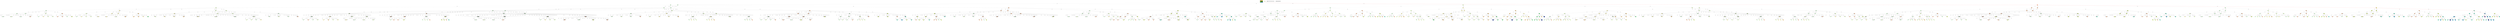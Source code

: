 digraph XSMaze { label="XSMaze-v0" nodesep=1 ranksep="1.2" node [shape=circle penwidth=2] edge [arrowsize=0.7] 
subgraph MAP {label=Map;map [shape=plaintext label=<<table border="1" cellpadding="5" cellspacing="0" cellborder="1"><tr><td bgcolor="0.32745098 0.267733   0.99083125 1.        ">S:0</td><td bgcolor="0.24117647 0.39545121 0.97940977 1.        ">C:1</td><td bgcolor="0.15490196 0.51591783 0.96349314 1.        ">C:2</td></tr><tr><td bgcolor="0.06862745 0.62692381 0.94315443 1.        ">C:3</td><td bgcolor="0.01764706 0.72643357 0.91848699 1.        ">W:4</td><td bgcolor="0.10392157 0.81262237 0.88960401 1.        ">C:5</td></tr><tr><td bgcolor="0.19803922 0.88960401 0.8534438  1.        ">C:6</td><td bgcolor="0.28431373 0.94315443 0.81619691 1.        ">W:7</td><td bgcolor="0.37058824 0.97940977 0.77520398 1.        ">C:8</td></tr><tr><td bgcolor="0.45686275 0.99770518 0.73065313 1.        ">C:9</td><td bgcolor="0.54313725 0.99770518 0.68274886 1.        ">C:10</td><td bgcolor="0.62941176 0.97940977 0.63171101 1.        ">G:11</td></tr></table>>]} 
"0_0" [label="0" style=filled color=grey fillcolor="0.32745098 0.267733   0.99083125 1.        " ];
"0_0" [label="0" style=filled color=black color=red fillcolor="0.32745098 0.267733   0.99083125 1.        " ];"0_0.0-0" [label="0" style=filled color=grey fillcolor="0.32745098 0.267733   0.99083125 1.        " ]; "0_0" -> "0_0.0-0" [label="(L,1)" headlabel=" 1 " style="" color=grey ];  "0_fr" [label="Fringe: []" shape=box];
"0_0.1-1" [label="1" style=filled color=grey fillcolor="0.24117647 0.39545121 0.97940977 1.        " ]; "0_0" -> "0_0.1-1" [label="(R,1)" headlabel=" 2 " style="" color=grey ];  "0_fr" [label="Fringe: ['0']" shape=box];
"0_0.0-2" [label="0" style=filled color=grey fillcolor="0.32745098 0.267733   0.99083125 1.        " ]; "0_0" -> "0_0.0-2" [label="(U,1)" headlabel=" 3 " style="" color=grey ];  "0_fr" [label="Fringe: ['0', '1']" shape=box];
"0_0.3-3" [label="3" style=filled color=grey color=red fillcolor="0.06862745 0.62692381 0.94315443 1.        " ]; "0_0" -> "0_0.3-3" [label="(D,1)" headlabel=" 4 " style="" color=grey color=red ];  "0_fr" [label="Fringe: ['0', '1']" shape=box];
"0_0.0-0" [label="0" style=filled color=black fillcolor="0.32745098 0.267733   0.99083125 1.        " ];"0_0.0.0-0" [label="0" style=filled color=grey fillcolor="0.32745098 0.267733   0.99083125 1.        " ]; "0_0.0-0" -> "0_0.0.0-0" [label="(L,1)" headlabel=" 5 " style="" color=grey ];  "0_fr" [label="Fringe: ['1', '3']" shape=box];
"0_0.0.1-1" [label="1" style=filled color=grey fillcolor="0.24117647 0.39545121 0.97940977 1.        " ]; "0_0.0-0" -> "0_0.0.1-1" [label="(R,1)" headlabel=" 6 " style="" color=grey ];  "0_fr" [label="Fringe: ['1', '3', '0']" shape=box];
"0_0.0.0-2" [label="0" style=filled color=grey fillcolor="0.32745098 0.267733   0.99083125 1.        " ]; "0_0.0-0" -> "0_0.0.0-2" [label="(U,1)" headlabel=" 7 " style="" color=grey ];  "0_fr" [label="Fringe: ['1', '3', '0']" shape=box];
"0_0.0.3-3" [label="3" style=filled color=grey fillcolor="0.06862745 0.62692381 0.94315443 1.        " ]; "0_0.0-0" -> "0_0.0.3-3" [label="(D,1)" headlabel=" 8 " style="" color=grey ];  "0_fr" [label="Fringe: ['1', '3', '0']" shape=box];
"0_0.0-2" [label="0" style=filled color=black fillcolor="0.32745098 0.267733   0.99083125 1.        " ];"0_0.0.0-0" [label="0" style=filled color=grey fillcolor="0.32745098 0.267733   0.99083125 1.        " ]; "0_0.0-2" -> "0_0.0.0-0" [label="(L,1)" headlabel=" 9 " style="" color=grey ];  "0_fr" [label="Fringe: ['1', '3']" shape=box];
"0_0.0.1-1" [label="1" style=filled color=grey fillcolor="0.24117647 0.39545121 0.97940977 1.        " ]; "0_0.0-2" -> "0_0.0.1-1" [label="(R,1)" headlabel=" 10 " style="" color=grey ];  "0_fr" [label="Fringe: ['1', '3', '0']" shape=box];
"0_0.0.0-2" [label="0" style=filled color=grey fillcolor="0.32745098 0.267733   0.99083125 1.        " ]; "0_0.0-2" -> "0_0.0.0-2" [label="(U,1)" headlabel=" 11 " style="" color=grey ];  "0_fr" [label="Fringe: ['1', '3', '0']" shape=box];
"0_0.0.3-3" [label="3" style=filled color=grey fillcolor="0.06862745 0.62692381 0.94315443 1.        " ]; "0_0.0-2" -> "0_0.0.3-3" [label="(D,1)" headlabel=" 12 " style="" color=grey ];  "0_fr" [label="Fringe: ['1', '3', '0']" shape=box];
"0_0.3-3" [label="3" style=filled color=black color=red fillcolor="0.06862745 0.62692381 0.94315443 1.        " ];"0_0.3.3-0" [label="3" style=filled color=grey fillcolor="0.06862745 0.62692381 0.94315443 1.        " ]; "0_0.3-3" -> "0_0.3.3-0" [label="(L,1)" headlabel=" 13 " style="" color=grey ];  "0_fr" [label="Fringe: ['1', '0']" shape=box];
"0_0.3.3-1" [label="3" style=filled color=grey fillcolor="0.06862745 0.62692381 0.94315443 1.        " ]; "0_0.3-3" -> "0_0.3.3-1" [label="(R,1)" headlabel=" 14 " style="" color=grey ];  "0_fr" [label="Fringe: ['1', '0', '3']" shape=box];
"0_0.3.0-2" [label="0" style=filled color=grey fillcolor="0.32745098 0.267733   0.99083125 1.        " ]; "0_0.3-3" -> "0_0.3.0-2" [label="(U,1)" headlabel=" 15 " style="" color=grey ];  "0_fr" [label="Fringe: ['1', '0', '3']" shape=box];
"0_0.3.6-3" [label="6" style=filled color=grey color=red fillcolor="0.19803922 0.88960401 0.8534438  1.        " ]; "0_0.3-3" -> "0_0.3.6-3" [label="(D,1)" headlabel=" 16 " style="" color=grey color=red ];  "0_fr" [label="Fringe: ['1', '0', '3']" shape=box];
"0_0.1-1" [label="1" style=filled color=black fillcolor="0.24117647 0.39545121 0.97940977 1.        " ];"0_0.1.0-0" [label="0" style=filled color=grey fillcolor="0.32745098 0.267733   0.99083125 1.        " ]; "0_0.1-1" -> "0_0.1.0-0" [label="(L,1)" headlabel=" 17 " style="" color=grey ];  "0_fr" [label="Fringe: ['0', '3', '6']" shape=box];
"0_0.1.2-1" [label="2" style=filled color=grey fillcolor="0.15490196 0.51591783 0.96349314 1.        " ]; "0_0.1-1" -> "0_0.1.2-1" [label="(R,1)" headlabel=" 18 " style="" color=grey ];  "0_fr" [label="Fringe: ['0', '3', '6']" shape=box];
"0_0.1.1-2" [label="1" style=filled color=grey fillcolor="0.24117647 0.39545121 0.97940977 1.        " ]; "0_0.1-1" -> "0_0.1.1-2" [label="(U,1)" headlabel=" 19 " style="" color=grey ];  "0_fr" [label="Fringe: ['0', '3', '6', '2']" shape=box];
"0_0.1.1-3" [label="1" style=filled color=grey fillcolor="0.24117647 0.39545121 0.97940977 1.        " ]; "0_0.1-1" -> "0_0.1.1-3" [label="(D,1)" headlabel=" 20 " style="" color=grey ];  "0_fr" [label="Fringe: ['0', '3', '6', '2', '1']" shape=box];
"0_0.0.0-2" [label="0" style=filled color=black fillcolor="0.32745098 0.267733   0.99083125 1.        " ];"0_0.0.0.0-0" [label="0" style=filled color=grey fillcolor="0.32745098 0.267733   0.99083125 1.        " ]; "0_0.0.0-2" -> "0_0.0.0.0-0" [label="(L,1)" headlabel=" 21 " style="" color=grey ];  "0_fr" [label="Fringe: ['3', '6', '2', '1']" shape=box];
"0_0.0.0.1-1" [label="1" style=filled color=grey fillcolor="0.24117647 0.39545121 0.97940977 1.        " ]; "0_0.0.0-2" -> "0_0.0.0.1-1" [label="(R,1)" headlabel=" 22 " style="" color=grey ];  "0_fr" [label="Fringe: ['3', '6', '2', '1', '0']" shape=box];
"0_0.0.0.0-2" [label="0" style=filled color=grey fillcolor="0.32745098 0.267733   0.99083125 1.        " ]; "0_0.0.0-2" -> "0_0.0.0.0-2" [label="(U,1)" headlabel=" 23 " style="" color=grey ];  "0_fr" [label="Fringe: ['3', '6', '2', '1', '0']" shape=box];
"0_0.0.0.3-3" [label="3" style=filled color=grey fillcolor="0.06862745 0.62692381 0.94315443 1.        " ]; "0_0.0.0-2" -> "0_0.0.0.3-3" [label="(D,1)" headlabel=" 24 " style="" color=grey ];  "0_fr" [label="Fringe: ['3', '6', '2', '1', '0']" shape=box];
"0_0.0.0-0" [label="0" style=filled color=black fillcolor="0.32745098 0.267733   0.99083125 1.        " ];"0_0.0.0.0-0" [label="0" style=filled color=grey fillcolor="0.32745098 0.267733   0.99083125 1.        " ]; "0_0.0.0-0" -> "0_0.0.0.0-0" [label="(L,1)" headlabel=" 25 " style="" color=grey ];  "0_fr" [label="Fringe: ['3', '6', '2', '1']" shape=box];
"0_0.0.0.1-1" [label="1" style=filled color=grey fillcolor="0.24117647 0.39545121 0.97940977 1.        " ]; "0_0.0.0-0" -> "0_0.0.0.1-1" [label="(R,1)" headlabel=" 26 " style="" color=grey ];  "0_fr" [label="Fringe: ['3', '6', '2', '1', '0']" shape=box];
"0_0.0.0.0-2" [label="0" style=filled color=grey fillcolor="0.32745098 0.267733   0.99083125 1.        " ]; "0_0.0.0-0" -> "0_0.0.0.0-2" [label="(U,1)" headlabel=" 27 " style="" color=grey ];  "0_fr" [label="Fringe: ['3', '6', '2', '1', '0']" shape=box];
"0_0.0.0.3-3" [label="3" style=filled color=grey fillcolor="0.06862745 0.62692381 0.94315443 1.        " ]; "0_0.0.0-0" -> "0_0.0.0.3-3" [label="(D,1)" headlabel=" 28 " style="" color=grey ];  "0_fr" [label="Fringe: ['3', '6', '2', '1', '0']" shape=box];
"0_0.3.6-3" [label="6" style=filled color=black color=red fillcolor="0.19803922 0.88960401 0.8534438  1.        " ];"0_0.3.6.6-0" [label="6" style=filled color=grey fillcolor="0.19803922 0.88960401 0.8534438  1.        " ]; "0_0.3.6-3" -> "0_0.3.6.6-0" [label="(L,1)" headlabel=" 29 " style="" color=grey ];  "0_fr" [label="Fringe: ['3', '2', '1', '0']" shape=box];
"0_0.3.6.6-1" [label="6" style=filled color=grey fillcolor="0.19803922 0.88960401 0.8534438  1.        " ]; "0_0.3.6-3" -> "0_0.3.6.6-1" [label="(R,1)" headlabel=" 30 " style="" color=grey ];  "0_fr" [label="Fringe: ['3', '2', '1', '0', '6']" shape=box];
"0_0.3.6.3-2" [label="3" style=filled color=grey fillcolor="0.06862745 0.62692381 0.94315443 1.        " ]; "0_0.3.6-3" -> "0_0.3.6.3-2" [label="(U,1)" headlabel=" 31 " style="" color=grey ];  "0_fr" [label="Fringe: ['3', '2', '1', '0', '6']" shape=box];
"0_0.3.6.9-3" [label="9" style=filled color=grey color=red fillcolor="0.45686275 0.99770518 0.73065313 1.        " ]; "0_0.3.6-3" -> "0_0.3.6.9-3" [label="(D,1)" headlabel=" 32 " style="" color=grey color=red ];  "0_fr" [label="Fringe: ['3', '2', '1', '0', '6']" shape=box];
"0_0.1.1-2" [label="1" style=filled color=black fillcolor="0.24117647 0.39545121 0.97940977 1.        " ];"0_0.1.1.0-0" [label="0" style=filled color=grey fillcolor="0.32745098 0.267733   0.99083125 1.        " ]; "0_0.1.1-2" -> "0_0.1.1.0-0" [label="(L,1)" headlabel=" 33 " style="" color=grey ];  "0_fr" [label="Fringe: ['3', '2', '0', '6', '9']" shape=box];
"0_0.1.1.2-1" [label="2" style=filled color=grey fillcolor="0.15490196 0.51591783 0.96349314 1.        " ]; "0_0.1.1-2" -> "0_0.1.1.2-1" [label="(R,1)" headlabel=" 34 " style="" color=grey ];  "0_fr" [label="Fringe: ['3', '2', '0', '6', '9']" shape=box];
"0_0.1.1.1-2" [label="1" style=filled color=grey fillcolor="0.24117647 0.39545121 0.97940977 1.        " ]; "0_0.1.1-2" -> "0_0.1.1.1-2" [label="(U,1)" headlabel=" 35 " style="" color=grey ];  "0_fr" [label="Fringe: ['3', '2', '0', '6', '9']" shape=box];
"0_0.1.1.1-3" [label="1" style=filled color=grey fillcolor="0.24117647 0.39545121 0.97940977 1.        " ]; "0_0.1.1-2" -> "0_0.1.1.1-3" [label="(D,1)" headlabel=" 36 " style="" color=grey ];  "0_fr" [label="Fringe: ['3', '2', '0', '6', '9', '1']" shape=box];
"0_0.1.1-3" [label="1" style=filled color=black fillcolor="0.24117647 0.39545121 0.97940977 1.        " ];"0_0.1.1.0-0" [label="0" style=filled color=grey fillcolor="0.32745098 0.267733   0.99083125 1.        " ]; "0_0.1.1-3" -> "0_0.1.1.0-0" [label="(L,1)" headlabel=" 37 " style="" color=grey ];  "0_fr" [label="Fringe: ['3', '2', '0', '6', '9']" shape=box];
"0_0.1.1.2-1" [label="2" style=filled color=grey fillcolor="0.15490196 0.51591783 0.96349314 1.        " ]; "0_0.1.1-3" -> "0_0.1.1.2-1" [label="(R,1)" headlabel=" 38 " style="" color=grey ];  "0_fr" [label="Fringe: ['3', '2', '0', '6', '9']" shape=box];
"0_0.1.1.1-2" [label="1" style=filled color=grey fillcolor="0.24117647 0.39545121 0.97940977 1.        " ]; "0_0.1.1-3" -> "0_0.1.1.1-2" [label="(U,1)" headlabel=" 39 " style="" color=grey ];  "0_fr" [label="Fringe: ['3', '2', '0', '6', '9']" shape=box];
"0_0.1.1.1-3" [label="1" style=filled color=grey fillcolor="0.24117647 0.39545121 0.97940977 1.        " ]; "0_0.1.1-3" -> "0_0.1.1.1-3" [label="(D,1)" headlabel=" 40 " style="" color=grey ];  "0_fr" [label="Fringe: ['3', '2', '0', '6', '9', '1']" shape=box];
"0_0.1.2-1" [label="2" style=filled color=black fillcolor="0.15490196 0.51591783 0.96349314 1.        " ];"0_0.1.2.1-0" [label="1" style=filled color=grey fillcolor="0.24117647 0.39545121 0.97940977 1.        " ]; "0_0.1.2-1" -> "0_0.1.2.1-0" [label="(L,1)" headlabel=" 41 " style="" color=grey ];  "0_fr" [label="Fringe: ['3', '0', '6', '9', '1']" shape=box];
"0_0.1.2.2-1" [label="2" style=filled color=grey fillcolor="0.15490196 0.51591783 0.96349314 1.        " ]; "0_0.1.2-1" -> "0_0.1.2.2-1" [label="(R,1)" headlabel=" 42 " style="" color=grey ];  "0_fr" [label="Fringe: ['3', '0', '6', '9', '1']" shape=box];
"0_0.1.2.2-2" [label="2" style=filled color=grey fillcolor="0.15490196 0.51591783 0.96349314 1.        " ]; "0_0.1.2-1" -> "0_0.1.2.2-2" [label="(U,1)" headlabel=" 43 " style="" color=grey ];  "0_fr" [label="Fringe: ['3', '0', '6', '9', '1', '2']" shape=box];
"0_0.1.2.5-3" [label="5" style=filled color=grey fillcolor="0.10392157 0.81262237 0.88960401 1.        " ]; "0_0.1.2-1" -> "0_0.1.2.5-3" [label="(D,1)" headlabel=" 44 " style="" color=grey ];  "0_fr" [label="Fringe: ['3', '0', '6', '9', '1', '2']" shape=box];
"0_0.0.3-3" [label="3" style=filled color=black fillcolor="0.06862745 0.62692381 0.94315443 1.        " ];"0_0.0.3.3-0" [label="3" style=filled color=grey fillcolor="0.06862745 0.62692381 0.94315443 1.        " ]; "0_0.0.3-3" -> "0_0.0.3.3-0" [label="(L,1)" headlabel=" 45 " style="" color=grey ];  "0_fr" [label="Fringe: ['0', '6', '9', '1', '2', '5']" shape=box];
"0_0.0.3.3-1" [label="3" style=filled color=grey fillcolor="0.06862745 0.62692381 0.94315443 1.        " ]; "0_0.0.3-3" -> "0_0.0.3.3-1" [label="(R,1)" headlabel=" 46 " style="" color=grey ];  "0_fr" [label="Fringe: ['0', '6', '9', '1', '2', '5', '3']" shape=box];
"0_0.0.3.0-2" [label="0" style=filled color=grey fillcolor="0.32745098 0.267733   0.99083125 1.        " ]; "0_0.0.3-3" -> "0_0.0.3.0-2" [label="(U,1)" headlabel=" 47 " style="" color=grey ];  "0_fr" [label="Fringe: ['0', '6', '9', '1', '2', '5', '3']" shape=box];
"0_0.0.3.6-3" [label="6" style=filled color=grey fillcolor="0.19803922 0.88960401 0.8534438  1.        " ]; "0_0.0.3-3" -> "0_0.0.3.6-3" [label="(D,1)" headlabel=" 48 " style="" color=grey ];  "0_fr" [label="Fringe: ['0', '6', '9', '1', '2', '5', '3']" shape=box];
"0_0.1.0-0" [label="0" style=filled color=black fillcolor="0.32745098 0.267733   0.99083125 1.        " ];"0_0.1.0.0-0" [label="0" style=filled color=grey fillcolor="0.32745098 0.267733   0.99083125 1.        " ]; "0_0.1.0-0" -> "0_0.1.0.0-0" [label="(L,1)" headlabel=" 49 " style="" color=grey ];  "0_fr" [label="Fringe: ['6', '9', '1', '2', '5', '3']" shape=box];
"0_0.1.0.1-1" [label="1" style=filled color=grey fillcolor="0.24117647 0.39545121 0.97940977 1.        " ]; "0_0.1.0-0" -> "0_0.1.0.1-1" [label="(R,1)" headlabel=" 50 " style="" color=grey ];  "0_fr" [label="Fringe: ['6', '9', '1', '2', '5', '3', '0']" shape=box];
"0_0.1.0.0-2" [label="0" style=filled color=grey fillcolor="0.32745098 0.267733   0.99083125 1.        " ]; "0_0.1.0-0" -> "0_0.1.0.0-2" [label="(U,1)" headlabel=" 51 " style="" color=grey ];  "0_fr" [label="Fringe: ['6', '9', '1', '2', '5', '3', '0']" shape=box];
"0_0.1.0.3-3" [label="3" style=filled color=grey fillcolor="0.06862745 0.62692381 0.94315443 1.        " ]; "0_0.1.0-0" -> "0_0.1.0.3-3" [label="(D,1)" headlabel=" 52 " style="" color=grey ];  "0_fr" [label="Fringe: ['6', '9', '1', '2', '5', '3', '0']" shape=box];
"0_0.3.0-2" [label="0" style=filled color=black fillcolor="0.32745098 0.267733   0.99083125 1.        " ];"0_0.3.0.0-0" [label="0" style=filled color=grey fillcolor="0.32745098 0.267733   0.99083125 1.        " ]; "0_0.3.0-2" -> "0_0.3.0.0-0" [label="(L,1)" headlabel=" 53 " style="" color=grey ];  "0_fr" [label="Fringe: ['6', '9', '1', '2', '5', '3']" shape=box];
"0_0.3.0.1-1" [label="1" style=filled color=grey fillcolor="0.24117647 0.39545121 0.97940977 1.        " ]; "0_0.3.0-2" -> "0_0.3.0.1-1" [label="(R,1)" headlabel=" 54 " style="" color=grey ];  "0_fr" [label="Fringe: ['6', '9', '1', '2', '5', '3', '0']" shape=box];
"0_0.3.0.0-2" [label="0" style=filled color=grey fillcolor="0.32745098 0.267733   0.99083125 1.        " ]; "0_0.3.0-2" -> "0_0.3.0.0-2" [label="(U,1)" headlabel=" 55 " style="" color=grey ];  "0_fr" [label="Fringe: ['6', '9', '1', '2', '5', '3', '0']" shape=box];
"0_0.3.0.3-3" [label="3" style=filled color=grey fillcolor="0.06862745 0.62692381 0.94315443 1.        " ]; "0_0.3.0-2" -> "0_0.3.0.3-3" [label="(D,1)" headlabel=" 56 " style="" color=grey ];  "0_fr" [label="Fringe: ['6', '9', '1', '2', '5', '3', '0']" shape=box];
"0_0.0.1-1" [label="1" style=filled color=black fillcolor="0.24117647 0.39545121 0.97940977 1.        " ];"0_0.0.1.0-0" [label="0" style=filled color=grey fillcolor="0.32745098 0.267733   0.99083125 1.        " ]; "0_0.0.1-1" -> "0_0.0.1.0-0" [label="(L,1)" headlabel=" 57 " style="" color=grey ];  "0_fr" [label="Fringe: ['6', '9', '2', '5', '3', '0']" shape=box];
"0_0.0.1.2-1" [label="2" style=filled color=grey fillcolor="0.15490196 0.51591783 0.96349314 1.        " ]; "0_0.0.1-1" -> "0_0.0.1.2-1" [label="(R,1)" headlabel=" 58 " style="" color=grey ];  "0_fr" [label="Fringe: ['6', '9', '2', '5', '3', '0']" shape=box];
"0_0.0.1.1-2" [label="1" style=filled color=grey fillcolor="0.24117647 0.39545121 0.97940977 1.        " ]; "0_0.0.1-1" -> "0_0.0.1.1-2" [label="(U,1)" headlabel=" 59 " style="" color=grey ];  "0_fr" [label="Fringe: ['6', '9', '2', '5', '3', '0']" shape=box];
"0_0.0.1.1-3" [label="1" style=filled color=grey fillcolor="0.24117647 0.39545121 0.97940977 1.        " ]; "0_0.0.1-1" -> "0_0.0.1.1-3" [label="(D,1)" headlabel=" 60 " style="" color=grey ];  "0_fr" [label="Fringe: ['6', '9', '2', '5', '3', '0', '1']" shape=box];
"0_0.0.3.3-0" [label="3" style=filled color=grey fillcolor="0.06862745 0.62692381 0.94315443 1.        " ]; "0_0.0.3-3" -> "0_0.0.3.3-0" [label="(L,1)" headlabel=" 61 " style="" color=grey ];  "0_fr" [label="Fringe: ['6', '9', '2', '5', '0', '1']" shape=box];
"0_0.0.3.3-1" [label="3" style=filled color=grey fillcolor="0.06862745 0.62692381 0.94315443 1.        " ]; "0_0.0.3-3" -> "0_0.0.3.3-1" [label="(R,1)" headlabel=" 62 " style="" color=grey ];  "0_fr" [label="Fringe: ['6', '9', '2', '5', '0', '1', '3']" shape=box];
"0_0.0.3.0-2" [label="0" style=filled color=grey fillcolor="0.32745098 0.267733   0.99083125 1.        " ]; "0_0.0.3-3" -> "0_0.0.3.0-2" [label="(U,1)" headlabel=" 63 " style="" color=grey ];  "0_fr" [label="Fringe: ['6', '9', '2', '5', '0', '1', '3']" shape=box];
"0_0.0.3.6-3" [label="6" style=filled color=grey fillcolor="0.19803922 0.88960401 0.8534438  1.        " ]; "0_0.0.3-3" -> "0_0.0.3.6-3" [label="(D,1)" headlabel=" 64 " style="" color=grey ];  "0_fr" [label="Fringe: ['6', '9', '2', '5', '0', '1', '3']" shape=box];
"0_0.3.3-1" [label="3" style=filled color=black fillcolor="0.06862745 0.62692381 0.94315443 1.        " ];"0_0.3.3.3-0" [label="3" style=filled color=grey fillcolor="0.06862745 0.62692381 0.94315443 1.        " ]; "0_0.3.3-1" -> "0_0.3.3.3-0" [label="(L,1)" headlabel=" 65 " style="" color=grey ];  "0_fr" [label="Fringe: ['6', '9', '2', '5', '0', '1']" shape=box];
"0_0.3.3.3-1" [label="3" style=filled color=grey fillcolor="0.06862745 0.62692381 0.94315443 1.        " ]; "0_0.3.3-1" -> "0_0.3.3.3-1" [label="(R,1)" headlabel=" 66 " style="" color=grey ];  "0_fr" [label="Fringe: ['6', '9', '2', '5', '0', '1', '3']" shape=box];
"0_0.3.3.0-2" [label="0" style=filled color=grey fillcolor="0.32745098 0.267733   0.99083125 1.        " ]; "0_0.3.3-1" -> "0_0.3.3.0-2" [label="(U,1)" headlabel=" 67 " style="" color=grey ];  "0_fr" [label="Fringe: ['6', '9', '2', '5', '0', '1', '3']" shape=box];
"0_0.3.3.6-3" [label="6" style=filled color=grey fillcolor="0.19803922 0.88960401 0.8534438  1.        " ]; "0_0.3.3-1" -> "0_0.3.3.6-3" [label="(D,1)" headlabel=" 68 " style="" color=grey ];  "0_fr" [label="Fringe: ['6', '9', '2', '5', '0', '1', '3']" shape=box];
"0_0.3.3-0" [label="3" style=filled color=black fillcolor="0.06862745 0.62692381 0.94315443 1.        " ];"0_0.3.3.3-0" [label="3" style=filled color=grey fillcolor="0.06862745 0.62692381 0.94315443 1.        " ]; "0_0.3.3-0" -> "0_0.3.3.3-0" [label="(L,1)" headlabel=" 69 " style="" color=grey ];  "0_fr" [label="Fringe: ['6', '9', '2', '5', '0', '1']" shape=box];
"0_0.3.3.3-1" [label="3" style=filled color=grey fillcolor="0.06862745 0.62692381 0.94315443 1.        " ]; "0_0.3.3-0" -> "0_0.3.3.3-1" [label="(R,1)" headlabel=" 70 " style="" color=grey ];  "0_fr" [label="Fringe: ['6', '9', '2', '5', '0', '1', '3']" shape=box];
"0_0.3.3.0-2" [label="0" style=filled color=grey fillcolor="0.32745098 0.267733   0.99083125 1.        " ]; "0_0.3.3-0" -> "0_0.3.3.0-2" [label="(U,1)" headlabel=" 71 " style="" color=grey ];  "0_fr" [label="Fringe: ['6', '9', '2', '5', '0', '1', '3']" shape=box];
"0_0.3.3.6-3" [label="6" style=filled color=grey fillcolor="0.19803922 0.88960401 0.8534438  1.        " ]; "0_0.3.3-0" -> "0_0.3.3.6-3" [label="(D,1)" headlabel=" 72 " style="" color=grey ];  "0_fr" [label="Fringe: ['6', '9', '2', '5', '0', '1', '3']" shape=box];
"0_0.0.0.0-0" [label="0" style=filled color=grey fillcolor="0.32745098 0.267733   0.99083125 1.        " ]; "0_0.0.0-0" -> "0_0.0.0.0-0" [label="(L,1)" headlabel=" 73 " style="" color=grey ];  "0_fr" [label="Fringe: ['6', '9', '2', '5', '1', '3']" shape=box];
"0_0.0.0.1-1" [label="1" style=filled color=grey fillcolor="0.24117647 0.39545121 0.97940977 1.        " ]; "0_0.0.0-0" -> "0_0.0.0.1-1" [label="(R,1)" headlabel=" 74 " style="" color=grey ];  "0_fr" [label="Fringe: ['6', '9', '2', '5', '1', '3', '0']" shape=box];
"0_0.0.0.0-2" [label="0" style=filled color=grey fillcolor="0.32745098 0.267733   0.99083125 1.        " ]; "0_0.0.0-0" -> "0_0.0.0.0-2" [label="(U,1)" headlabel=" 75 " style="" color=grey ];  "0_fr" [label="Fringe: ['6', '9', '2', '5', '1', '3', '0']" shape=box];
"0_0.0.0.3-3" [label="3" style=filled color=grey fillcolor="0.06862745 0.62692381 0.94315443 1.        " ]; "0_0.0.0-0" -> "0_0.0.0.3-3" [label="(D,1)" headlabel=" 76 " style="" color=grey ];  "0_fr" [label="Fringe: ['6', '9', '2', '5', '1', '3', '0']" shape=box];
"0_0.0.0.0-0" [label="0" style=filled color=grey fillcolor="0.32745098 0.267733   0.99083125 1.        " ]; "0_0.0.0-2" -> "0_0.0.0.0-0" [label="(L,1)" headlabel=" 77 " style="" color=grey ];  "0_fr" [label="Fringe: ['6', '9', '2', '5', '1', '3']" shape=box];
"0_0.0.0.1-1" [label="1" style=filled color=grey fillcolor="0.24117647 0.39545121 0.97940977 1.        " ]; "0_0.0.0-2" -> "0_0.0.0.1-1" [label="(R,1)" headlabel=" 78 " style="" color=grey ];  "0_fr" [label="Fringe: ['6', '9', '2', '5', '1', '3', '0']" shape=box];
"0_0.0.0.0-2" [label="0" style=filled color=grey fillcolor="0.32745098 0.267733   0.99083125 1.        " ]; "0_0.0.0-2" -> "0_0.0.0.0-2" [label="(U,1)" headlabel=" 79 " style="" color=grey ];  "0_fr" [label="Fringe: ['6', '9', '2', '5', '1', '3', '0']" shape=box];
"0_0.0.0.3-3" [label="3" style=filled color=grey fillcolor="0.06862745 0.62692381 0.94315443 1.        " ]; "0_0.0.0-2" -> "0_0.0.0.3-3" [label="(D,1)" headlabel=" 80 " style="" color=grey ];  "0_fr" [label="Fringe: ['6', '9', '2', '5', '1', '3', '0']" shape=box];
"0_0.0.1.0-0" [label="0" style=filled color=grey fillcolor="0.32745098 0.267733   0.99083125 1.        " ]; "0_0.0.1-1" -> "0_0.0.1.0-0" [label="(L,1)" headlabel=" 81 " style="" color=grey ];  "0_fr" [label="Fringe: ['6', '9', '2', '5', '3', '0']" shape=box];
"0_0.0.1.2-1" [label="2" style=filled color=grey fillcolor="0.15490196 0.51591783 0.96349314 1.        " ]; "0_0.0.1-1" -> "0_0.0.1.2-1" [label="(R,1)" headlabel=" 82 " style="" color=grey ];  "0_fr" [label="Fringe: ['6', '9', '2', '5', '3', '0']" shape=box];
"0_0.0.1.1-2" [label="1" style=filled color=grey fillcolor="0.24117647 0.39545121 0.97940977 1.        " ]; "0_0.0.1-1" -> "0_0.0.1.1-2" [label="(U,1)" headlabel=" 83 " style="" color=grey ];  "0_fr" [label="Fringe: ['6', '9', '2', '5', '3', '0']" shape=box];
"0_0.0.1.1-3" [label="1" style=filled color=grey fillcolor="0.24117647 0.39545121 0.97940977 1.        " ]; "0_0.0.1-1" -> "0_0.0.1.1-3" [label="(D,1)" headlabel=" 84 " style="" color=grey ];  "0_fr" [label="Fringe: ['6', '9', '2', '5', '3', '0', '1']" shape=box];
"0_0.0.0.3-3" [label="3" style=filled color=black fillcolor="0.06862745 0.62692381 0.94315443 1.        " ];"0_0.0.0.3.3-0" [label="3" style=filled color=grey fillcolor="0.06862745 0.62692381 0.94315443 1.        " ]; "0_0.0.0.3-3" -> "0_0.0.0.3.3-0" [label="(L,1)" headlabel=" 85 " style="" color=grey ];  "0_fr" [label="Fringe: ['6', '9', '2', '5', '0', '1']" shape=box];
"0_0.0.0.3.3-1" [label="3" style=filled color=grey fillcolor="0.06862745 0.62692381 0.94315443 1.        " ]; "0_0.0.0.3-3" -> "0_0.0.0.3.3-1" [label="(R,1)" headlabel=" 86 " style="" color=grey ];  "0_fr" [label="Fringe: ['6', '9', '2', '5', '0', '1', '3']" shape=box];
"0_0.0.0.3.0-2" [label="0" style=filled color=grey fillcolor="0.32745098 0.267733   0.99083125 1.        " ]; "0_0.0.0.3-3" -> "0_0.0.0.3.0-2" [label="(U,1)" headlabel=" 87 " style="" color=grey ];  "0_fr" [label="Fringe: ['6', '9', '2', '5', '0', '1', '3']" shape=box];
"0_0.0.0.3.6-3" [label="6" style=filled color=grey fillcolor="0.19803922 0.88960401 0.8534438  1.        " ]; "0_0.0.0.3-3" -> "0_0.0.0.3.6-3" [label="(D,1)" headlabel=" 88 " style="" color=grey ];  "0_fr" [label="Fringe: ['6', '9', '2', '5', '0', '1', '3']" shape=box];
"0_0.3.6.9-3" [label="9" style=filled color=black color=red fillcolor="0.45686275 0.99770518 0.73065313 1.        " ];"0_0.3.6.9.9-0" [label="9" style=filled color=grey fillcolor="0.45686275 0.99770518 0.73065313 1.        " ]; "0_0.3.6.9-3" -> "0_0.3.6.9.9-0" [label="(L,1)" headlabel=" 89 " style="" color=grey ];  "0_fr" [label="Fringe: ['6', '2', '5', '0', '1', '3']" shape=box];
"0_0.3.6.9.10-1" [label="10" style=filled color=grey color=red fillcolor="0.54313725 0.99770518 0.68274886 1.        " ]; "0_0.3.6.9-3" -> "0_0.3.6.9.10-1" [label="(R,1)" headlabel=" 90 " style="" color=grey color=red ];  "0_fr" [label="Fringe: ['6', '2', '5', '0', '1', '3', '9']" shape=box];
"0_0.3.6.9.6-2" [label="6" style=filled color=grey fillcolor="0.19803922 0.88960401 0.8534438  1.        " ]; "0_0.3.6.9-3" -> "0_0.3.6.9.6-2" [label="(U,1)" headlabel=" 91 " style="" color=grey ];  "0_fr" [label="Fringe: ['6', '2', '5', '0', '1', '3', '9', '10']" shape=box];
"0_0.3.6.9.9-3" [label="9" style=filled color=grey fillcolor="0.45686275 0.99770518 0.73065313 1.        " ]; "0_0.3.6.9-3" -> "0_0.3.6.9.9-3" [label="(D,1)" headlabel=" 92 " style="" color=grey ];  "0_fr" [label="Fringe: ['6', '2', '5', '0', '1', '3', '9', '10']" shape=box];
"0_0.1.2.1-0" [label="1" style=filled color=black fillcolor="0.24117647 0.39545121 0.97940977 1.        " ];"0_0.1.2.1.0-0" [label="0" style=filled color=grey fillcolor="0.32745098 0.267733   0.99083125 1.        " ]; "0_0.1.2.1-0" -> "0_0.1.2.1.0-0" [label="(L,1)" headlabel=" 93 " style="" color=grey ];  "0_fr" [label="Fringe: ['6', '2', '5', '0', '3', '9', '10']" shape=box];
"0_0.1.2.1.2-1" [label="2" style=filled color=grey fillcolor="0.15490196 0.51591783 0.96349314 1.        " ]; "0_0.1.2.1-0" -> "0_0.1.2.1.2-1" [label="(R,1)" headlabel=" 94 " style="" color=grey ];  "0_fr" [label="Fringe: ['6', '2', '5', '0', '3', '9', '10']" shape=box];
"0_0.1.2.1.1-2" [label="1" style=filled color=grey fillcolor="0.24117647 0.39545121 0.97940977 1.        " ]; "0_0.1.2.1-0" -> "0_0.1.2.1.1-2" [label="(U,1)" headlabel=" 95 " style="" color=grey ];  "0_fr" [label="Fringe: ['6', '2', '5', '0', '3', '9', '10']" shape=box];
"0_0.1.2.1.1-3" [label="1" style=filled color=grey fillcolor="0.24117647 0.39545121 0.97940977 1.        " ]; "0_0.1.2.1-0" -> "0_0.1.2.1.1-3" [label="(D,1)" headlabel=" 96 " style="" color=grey ];  "0_fr" [label="Fringe: ['6', '2', '5', '0', '3', '9', '10', '1']" shape=box];
"0_0.0.3.6-3" [label="6" style=filled color=black fillcolor="0.19803922 0.88960401 0.8534438  1.        " ];"0_0.0.3.6.6-0" [label="6" style=filled color=grey fillcolor="0.19803922 0.88960401 0.8534438  1.        " ]; "0_0.0.3.6-3" -> "0_0.0.3.6.6-0" [label="(L,1)" headlabel=" 97 " style="" color=grey ];  "0_fr" [label="Fringe: ['2', '5', '0', '3', '9', '10', '1']" shape=box];
"0_0.0.3.6.6-1" [label="6" style=filled color=grey fillcolor="0.19803922 0.88960401 0.8534438  1.        " ]; "0_0.0.3.6-3" -> "0_0.0.3.6.6-1" [label="(R,1)" headlabel=" 98 " style="" color=grey ];  "0_fr" [label="Fringe: ['2', '5', '0', '3', '9', '10', '1', '6']" shape=box];
"0_0.0.3.6.3-2" [label="3" style=filled color=grey fillcolor="0.06862745 0.62692381 0.94315443 1.        " ]; "0_0.0.3.6-3" -> "0_0.0.3.6.3-2" [label="(U,1)" headlabel=" 99 " style="" color=grey ];  "0_fr" [label="Fringe: ['2', '5', '0', '3', '9', '10', '1', '6']" shape=box];
"0_0.0.3.6.9-3" [label="9" style=filled color=grey fillcolor="0.45686275 0.99770518 0.73065313 1.        " ]; "0_0.0.3.6-3" -> "0_0.0.3.6.9-3" [label="(D,1)" headlabel=" 100 " style="" color=grey ];  "0_fr" [label="Fringe: ['2', '5', '0', '3', '9', '10', '1', '6']" shape=box];
"0_0.0.0.3.3-0" [label="3" style=filled color=grey fillcolor="0.06862745 0.62692381 0.94315443 1.        " ]; "0_0.0.0.3-3" -> "0_0.0.0.3.3-0" [label="(L,1)" headlabel=" 101 " style="" color=grey ];  "0_fr" [label="Fringe: ['2', '5', '0', '9', '10', '1', '6']" shape=box];
"0_0.0.0.3.3-1" [label="3" style=filled color=grey fillcolor="0.06862745 0.62692381 0.94315443 1.        " ]; "0_0.0.0.3-3" -> "0_0.0.0.3.3-1" [label="(R,1)" headlabel=" 102 " style="" color=grey ];  "0_fr" [label="Fringe: ['2', '5', '0', '9', '10', '1', '6', '3']" shape=box];
"0_0.0.0.3.0-2" [label="0" style=filled color=grey fillcolor="0.32745098 0.267733   0.99083125 1.        " ]; "0_0.0.0.3-3" -> "0_0.0.0.3.0-2" [label="(U,1)" headlabel=" 103 " style="" color=grey ];  "0_fr" [label="Fringe: ['2', '5', '0', '9', '10', '1', '6', '3']" shape=box];
"0_0.0.0.3.6-3" [label="6" style=filled color=grey fillcolor="0.19803922 0.88960401 0.8534438  1.        " ]; "0_0.0.0.3-3" -> "0_0.0.0.3.6-3" [label="(D,1)" headlabel=" 104 " style="" color=grey ];  "0_fr" [label="Fringe: ['2', '5', '0', '9', '10', '1', '6', '3']" shape=box];
"0_0.0.1.1-2" [label="1" style=filled color=black fillcolor="0.24117647 0.39545121 0.97940977 1.        " ];"0_0.0.1.1.0-0" [label="0" style=filled color=grey fillcolor="0.32745098 0.267733   0.99083125 1.        " ]; "0_0.0.1.1-2" -> "0_0.0.1.1.0-0" [label="(L,1)" headlabel=" 105 " style="" color=grey ];  "0_fr" [label="Fringe: ['2', '5', '0', '9', '10', '6', '3']" shape=box];
"0_0.0.1.1.2-1" [label="2" style=filled color=grey fillcolor="0.15490196 0.51591783 0.96349314 1.        " ]; "0_0.0.1.1-2" -> "0_0.0.1.1.2-1" [label="(R,1)" headlabel=" 106 " style="" color=grey ];  "0_fr" [label="Fringe: ['2', '5', '0', '9', '10', '6', '3']" shape=box];
"0_0.0.1.1.1-2" [label="1" style=filled color=grey fillcolor="0.24117647 0.39545121 0.97940977 1.        " ]; "0_0.0.1.1-2" -> "0_0.0.1.1.1-2" [label="(U,1)" headlabel=" 107 " style="" color=grey ];  "0_fr" [label="Fringe: ['2', '5', '0', '9', '10', '6', '3']" shape=box];
"0_0.0.1.1.1-3" [label="1" style=filled color=grey fillcolor="0.24117647 0.39545121 0.97940977 1.        " ]; "0_0.0.1.1-2" -> "0_0.0.1.1.1-3" [label="(D,1)" headlabel=" 108 " style="" color=grey ];  "0_fr" [label="Fringe: ['2', '5', '0', '9', '10', '6', '3', '1']" shape=box];
"0_0.0.1.1-3" [label="1" style=filled color=black fillcolor="0.24117647 0.39545121 0.97940977 1.        " ];"0_0.0.1.1.0-0" [label="0" style=filled color=grey fillcolor="0.32745098 0.267733   0.99083125 1.        " ]; "0_0.0.1.1-3" -> "0_0.0.1.1.0-0" [label="(L,1)" headlabel=" 109 " style="" color=grey ];  "0_fr" [label="Fringe: ['2', '5', '0', '9', '10', '6', '3']" shape=box];
"0_0.0.1.1.2-1" [label="2" style=filled color=grey fillcolor="0.15490196 0.51591783 0.96349314 1.        " ]; "0_0.0.1.1-3" -> "0_0.0.1.1.2-1" [label="(R,1)" headlabel=" 110 " style="" color=grey ];  "0_fr" [label="Fringe: ['2', '5', '0', '9', '10', '6', '3']" shape=box];
"0_0.0.1.1.1-2" [label="1" style=filled color=grey fillcolor="0.24117647 0.39545121 0.97940977 1.        " ]; "0_0.0.1.1-3" -> "0_0.0.1.1.1-2" [label="(U,1)" headlabel=" 111 " style="" color=grey ];  "0_fr" [label="Fringe: ['2', '5', '0', '9', '10', '6', '3']" shape=box];
"0_0.0.1.1.1-3" [label="1" style=filled color=grey fillcolor="0.24117647 0.39545121 0.97940977 1.        " ]; "0_0.0.1.1-3" -> "0_0.0.1.1.1-3" [label="(D,1)" headlabel=" 112 " style="" color=grey ];  "0_fr" [label="Fringe: ['2', '5', '0', '9', '10', '6', '3', '1']" shape=box];
"0_0.0.1.2-1" [label="2" style=filled color=black fillcolor="0.15490196 0.51591783 0.96349314 1.        " ];"0_0.0.1.2.1-0" [label="1" style=filled color=grey fillcolor="0.24117647 0.39545121 0.97940977 1.        " ]; "0_0.0.1.2-1" -> "0_0.0.1.2.1-0" [label="(L,1)" headlabel=" 113 " style="" color=grey ];  "0_fr" [label="Fringe: ['5', '0', '9', '10', '6', '3', '1']" shape=box];
"0_0.0.1.2.2-1" [label="2" style=filled color=grey fillcolor="0.15490196 0.51591783 0.96349314 1.        " ]; "0_0.0.1.2-1" -> "0_0.0.1.2.2-1" [label="(R,1)" headlabel=" 114 " style="" color=grey ];  "0_fr" [label="Fringe: ['5', '0', '9', '10', '6', '3', '1']" shape=box];
"0_0.0.1.2.2-2" [label="2" style=filled color=grey fillcolor="0.15490196 0.51591783 0.96349314 1.        " ]; "0_0.0.1.2-1" -> "0_0.0.1.2.2-2" [label="(U,1)" headlabel=" 115 " style="" color=grey ];  "0_fr" [label="Fringe: ['5', '0', '9', '10', '6', '3', '1', '2']" shape=box];
"0_0.0.1.2.5-3" [label="5" style=filled color=grey fillcolor="0.10392157 0.81262237 0.88960401 1.        " ]; "0_0.0.1.2-1" -> "0_0.0.1.2.5-3" [label="(D,1)" headlabel=" 116 " style="" color=grey ];  "0_fr" [label="Fringe: ['5', '0', '9', '10', '6', '3', '1', '2']" shape=box];
"0_0.1.1.1-2" [label="1" style=filled color=black fillcolor="0.24117647 0.39545121 0.97940977 1.        " ];"0_0.1.1.1.0-0" [label="0" style=filled color=grey fillcolor="0.32745098 0.267733   0.99083125 1.        " ]; "0_0.1.1.1-2" -> "0_0.1.1.1.0-0" [label="(L,1)" headlabel=" 117 " style="" color=grey ];  "0_fr" [label="Fringe: ['5', '0', '9', '10', '6', '3', '2']" shape=box];
"0_0.1.1.1.2-1" [label="2" style=filled color=grey fillcolor="0.15490196 0.51591783 0.96349314 1.        " ]; "0_0.1.1.1-2" -> "0_0.1.1.1.2-1" [label="(R,1)" headlabel=" 118 " style="" color=grey ];  "0_fr" [label="Fringe: ['5', '0', '9', '10', '6', '3', '2']" shape=box];
"0_0.1.1.1.1-2" [label="1" style=filled color=grey fillcolor="0.24117647 0.39545121 0.97940977 1.        " ]; "0_0.1.1.1-2" -> "0_0.1.1.1.1-2" [label="(U,1)" headlabel=" 119 " style="" color=grey ];  "0_fr" [label="Fringe: ['5', '0', '9', '10', '6', '3', '2']" shape=box];
"0_0.1.1.1.1-3" [label="1" style=filled color=grey fillcolor="0.24117647 0.39545121 0.97940977 1.        " ]; "0_0.1.1.1-2" -> "0_0.1.1.1.1-3" [label="(D,1)" headlabel=" 120 " style="" color=grey ];  "0_fr" [label="Fringe: ['5', '0', '9', '10', '6', '3', '2', '1']" shape=box];
"0_0.0.1.0-0" [label="0" style=filled color=black fillcolor="0.32745098 0.267733   0.99083125 1.        " ];"0_0.0.1.0.0-0" [label="0" style=filled color=grey fillcolor="0.32745098 0.267733   0.99083125 1.        " ]; "0_0.0.1.0-0" -> "0_0.0.1.0.0-0" [label="(L,1)" headlabel=" 121 " style="" color=grey ];  "0_fr" [label="Fringe: ['5', '9', '10', '6', '3', '2', '1']" shape=box];
"0_0.0.1.0.1-1" [label="1" style=filled color=grey fillcolor="0.24117647 0.39545121 0.97940977 1.        " ]; "0_0.0.1.0-0" -> "0_0.0.1.0.1-1" [label="(R,1)" headlabel=" 122 " style="" color=grey ];  "0_fr" [label="Fringe: ['5', '9', '10', '6', '3', '2', '1', '0']" shape=box];
"0_0.0.1.0.0-2" [label="0" style=filled color=grey fillcolor="0.32745098 0.267733   0.99083125 1.        " ]; "0_0.0.1.0-0" -> "0_0.0.1.0.0-2" [label="(U,1)" headlabel=" 123 " style="" color=grey ];  "0_fr" [label="Fringe: ['5', '9', '10', '6', '3', '2', '1', '0']" shape=box];
"0_0.0.1.0.3-3" [label="3" style=filled color=grey fillcolor="0.06862745 0.62692381 0.94315443 1.        " ]; "0_0.0.1.0-0" -> "0_0.0.1.0.3-3" [label="(D,1)" headlabel=" 124 " style="" color=grey ];  "0_fr" [label="Fringe: ['5', '9', '10', '6', '3', '2', '1', '0']" shape=box];
"0_0.0.0.0-2" [label="0" style=filled color=black fillcolor="0.32745098 0.267733   0.99083125 1.        " ];"0_0.0.0.0.0-0" [label="0" style=filled color=grey fillcolor="0.32745098 0.267733   0.99083125 1.        " ]; "0_0.0.0.0-2" -> "0_0.0.0.0.0-0" [label="(L,1)" headlabel=" 125 " style="" color=grey ];  "0_fr" [label="Fringe: ['5', '9', '10', '6', '3', '2', '1']" shape=box];
"0_0.0.0.0.1-1" [label="1" style=filled color=grey fillcolor="0.24117647 0.39545121 0.97940977 1.        " ]; "0_0.0.0.0-2" -> "0_0.0.0.0.1-1" [label="(R,1)" headlabel=" 126 " style="" color=grey ];  "0_fr" [label="Fringe: ['5', '9', '10', '6', '3', '2', '1', '0']" shape=box];
"0_0.0.0.0.0-2" [label="0" style=filled color=grey fillcolor="0.32745098 0.267733   0.99083125 1.        " ]; "0_0.0.0.0-2" -> "0_0.0.0.0.0-2" [label="(U,1)" headlabel=" 127 " style="" color=grey ];  "0_fr" [label="Fringe: ['5', '9', '10', '6', '3', '2', '1', '0']" shape=box];
"0_0.0.0.0.3-3" [label="3" style=filled color=grey fillcolor="0.06862745 0.62692381 0.94315443 1.        " ]; "0_0.0.0.0-2" -> "0_0.0.0.0.3-3" [label="(D,1)" headlabel=" 128 " style="" color=grey ];  "0_fr" [label="Fringe: ['5', '9', '10', '6', '3', '2', '1', '0']" shape=box];
"0_0.0.0.3.3-0" [label="3" style=filled color=grey fillcolor="0.06862745 0.62692381 0.94315443 1.        " ]; "0_0.0.0.3-3" -> "0_0.0.0.3.3-0" [label="(L,1)" headlabel=" 129 " style="" color=grey ];  "0_fr" [label="Fringe: ['5', '9', '10', '6', '2', '1', '0']" shape=box];
"0_0.0.0.3.3-1" [label="3" style=filled color=grey fillcolor="0.06862745 0.62692381 0.94315443 1.        " ]; "0_0.0.0.3-3" -> "0_0.0.0.3.3-1" [label="(R,1)" headlabel=" 130 " style="" color=grey ];  "0_fr" [label="Fringe: ['5', '9', '10', '6', '2', '1', '0', '3']" shape=box];
"0_0.0.0.3.0-2" [label="0" style=filled color=grey fillcolor="0.32745098 0.267733   0.99083125 1.        " ]; "0_0.0.0.3-3" -> "0_0.0.0.3.0-2" [label="(U,1)" headlabel=" 131 " style="" color=grey ];  "0_fr" [label="Fringe: ['5', '9', '10', '6', '2', '1', '0', '3']" shape=box];
"0_0.0.0.3.6-3" [label="6" style=filled color=grey fillcolor="0.19803922 0.88960401 0.8534438  1.        " ]; "0_0.0.0.3-3" -> "0_0.0.0.3.6-3" [label="(D,1)" headlabel=" 132 " style="" color=grey ];  "0_fr" [label="Fringe: ['5', '9', '10', '6', '2', '1', '0', '3']" shape=box];
"0_0.1.1.2-1" [label="2" style=filled color=black fillcolor="0.15490196 0.51591783 0.96349314 1.        " ];"0_0.1.1.2.1-0" [label="1" style=filled color=grey fillcolor="0.24117647 0.39545121 0.97940977 1.        " ]; "0_0.1.1.2-1" -> "0_0.1.1.2.1-0" [label="(L,1)" headlabel=" 133 " style="" color=grey ];  "0_fr" [label="Fringe: ['5', '9', '10', '6', '1', '0', '3']" shape=box];
"0_0.1.1.2.2-1" [label="2" style=filled color=grey fillcolor="0.15490196 0.51591783 0.96349314 1.        " ]; "0_0.1.1.2-1" -> "0_0.1.1.2.2-1" [label="(R,1)" headlabel=" 134 " style="" color=grey ];  "0_fr" [label="Fringe: ['5', '9', '10', '6', '1', '0', '3']" shape=box];
"0_0.1.1.2.2-2" [label="2" style=filled color=grey fillcolor="0.15490196 0.51591783 0.96349314 1.        " ]; "0_0.1.1.2-1" -> "0_0.1.1.2.2-2" [label="(U,1)" headlabel=" 135 " style="" color=grey ];  "0_fr" [label="Fringe: ['5', '9', '10', '6', '1', '0', '3', '2']" shape=box];
"0_0.1.1.2.5-3" [label="5" style=filled color=grey fillcolor="0.10392157 0.81262237 0.88960401 1.        " ]; "0_0.1.1.2-1" -> "0_0.1.1.2.5-3" [label="(D,1)" headlabel=" 136 " style="" color=grey ];  "0_fr" [label="Fringe: ['5', '9', '10', '6', '1', '0', '3', '2']" shape=box];
"0_0.0.0.1-1" [label="1" style=filled color=black fillcolor="0.24117647 0.39545121 0.97940977 1.        " ];"0_0.0.0.1.0-0" [label="0" style=filled color=grey fillcolor="0.32745098 0.267733   0.99083125 1.        " ]; "0_0.0.0.1-1" -> "0_0.0.0.1.0-0" [label="(L,1)" headlabel=" 137 " style="" color=grey ];  "0_fr" [label="Fringe: ['5', '9', '10', '6', '0', '3', '2']" shape=box];
"0_0.0.0.1.2-1" [label="2" style=filled color=grey fillcolor="0.15490196 0.51591783 0.96349314 1.        " ]; "0_0.0.0.1-1" -> "0_0.0.0.1.2-1" [label="(R,1)" headlabel=" 138 " style="" color=grey ];  "0_fr" [label="Fringe: ['5', '9', '10', '6', '0', '3', '2']" shape=box];
"0_0.0.0.1.1-2" [label="1" style=filled color=grey fillcolor="0.24117647 0.39545121 0.97940977 1.        " ]; "0_0.0.0.1-1" -> "0_0.0.0.1.1-2" [label="(U,1)" headlabel=" 139 " style="" color=grey ];  "0_fr" [label="Fringe: ['5', '9', '10', '6', '0', '3', '2']" shape=box];
"0_0.0.0.1.1-3" [label="1" style=filled color=grey fillcolor="0.24117647 0.39545121 0.97940977 1.        " ]; "0_0.0.0.1-1" -> "0_0.0.0.1.1-3" [label="(D,1)" headlabel=" 140 " style="" color=grey ];  "0_fr" [label="Fringe: ['5', '9', '10', '6', '0', '3', '2', '1']" shape=box];
"0_0.0.0.0-0" [label="0" style=filled color=black fillcolor="0.32745098 0.267733   0.99083125 1.        " ];"0_0.0.0.0.0-0" [label="0" style=filled color=grey fillcolor="0.32745098 0.267733   0.99083125 1.        " ]; "0_0.0.0.0-0" -> "0_0.0.0.0.0-0" [label="(L,1)" headlabel=" 141 " style="" color=grey ];  "0_fr" [label="Fringe: ['5', '9', '10', '6', '3', '2', '1']" shape=box];
"0_0.0.0.0.1-1" [label="1" style=filled color=grey fillcolor="0.24117647 0.39545121 0.97940977 1.        " ]; "0_0.0.0.0-0" -> "0_0.0.0.0.1-1" [label="(R,1)" headlabel=" 142 " style="" color=grey ];  "0_fr" [label="Fringe: ['5', '9', '10', '6', '3', '2', '1', '0']" shape=box];
"0_0.0.0.0.0-2" [label="0" style=filled color=grey fillcolor="0.32745098 0.267733   0.99083125 1.        " ]; "0_0.0.0.0-0" -> "0_0.0.0.0.0-2" [label="(U,1)" headlabel=" 143 " style="" color=grey ];  "0_fr" [label="Fringe: ['5', '9', '10', '6', '3', '2', '1', '0']" shape=box];
"0_0.0.0.0.3-3" [label="3" style=filled color=grey fillcolor="0.06862745 0.62692381 0.94315443 1.        " ]; "0_0.0.0.0-0" -> "0_0.0.0.0.3-3" [label="(D,1)" headlabel=" 144 " style="" color=grey ];  "0_fr" [label="Fringe: ['5', '9', '10', '6', '3', '2', '1', '0']" shape=box];
"0_0.1.1.0-0" [label="0" style=filled color=black fillcolor="0.32745098 0.267733   0.99083125 1.        " ];"0_0.1.1.0.0-0" [label="0" style=filled color=grey fillcolor="0.32745098 0.267733   0.99083125 1.        " ]; "0_0.1.1.0-0" -> "0_0.1.1.0.0-0" [label="(L,1)" headlabel=" 145 " style="" color=grey ];  "0_fr" [label="Fringe: ['5', '9', '10', '6', '3', '2', '1']" shape=box];
"0_0.1.1.0.1-1" [label="1" style=filled color=grey fillcolor="0.24117647 0.39545121 0.97940977 1.        " ]; "0_0.1.1.0-0" -> "0_0.1.1.0.1-1" [label="(R,1)" headlabel=" 146 " style="" color=grey ];  "0_fr" [label="Fringe: ['5', '9', '10', '6', '3', '2', '1', '0']" shape=box];
"0_0.1.1.0.0-2" [label="0" style=filled color=grey fillcolor="0.32745098 0.267733   0.99083125 1.        " ]; "0_0.1.1.0-0" -> "0_0.1.1.0.0-2" [label="(U,1)" headlabel=" 147 " style="" color=grey ];  "0_fr" [label="Fringe: ['5', '9', '10', '6', '3', '2', '1', '0']" shape=box];
"0_0.1.1.0.3-3" [label="3" style=filled color=grey fillcolor="0.06862745 0.62692381 0.94315443 1.        " ]; "0_0.1.1.0-0" -> "0_0.1.1.0.3-3" [label="(D,1)" headlabel=" 148 " style="" color=grey ];  "0_fr" [label="Fringe: ['5', '9', '10', '6', '3', '2', '1', '0']" shape=box];
"0_0.0.0.0.0-0" [label="0" style=filled color=grey fillcolor="0.32745098 0.267733   0.99083125 1.        " ]; "0_0.0.0.0-2" -> "0_0.0.0.0.0-0" [label="(L,1)" headlabel=" 149 " style="" color=grey ];  "0_fr" [label="Fringe: ['5', '9', '10', '6', '3', '2', '1']" shape=box];
"0_0.0.0.0.1-1" [label="1" style=filled color=grey fillcolor="0.24117647 0.39545121 0.97940977 1.        " ]; "0_0.0.0.0-2" -> "0_0.0.0.0.1-1" [label="(R,1)" headlabel=" 150 " style="" color=grey ];  "0_fr" [label="Fringe: ['5', '9', '10', '6', '3', '2', '1', '0']" shape=box];
"0_0.0.0.0.0-2" [label="0" style=filled color=grey fillcolor="0.32745098 0.267733   0.99083125 1.        " ]; "0_0.0.0.0-2" -> "0_0.0.0.0.0-2" [label="(U,1)" headlabel=" 151 " style="" color=grey ];  "0_fr" [label="Fringe: ['5', '9', '10', '6', '3', '2', '1', '0']" shape=box];
"0_0.0.0.0.3-3" [label="3" style=filled color=grey fillcolor="0.06862745 0.62692381 0.94315443 1.        " ]; "0_0.0.0.0-2" -> "0_0.0.0.0.3-3" [label="(D,1)" headlabel=" 152 " style="" color=grey ];  "0_fr" [label="Fringe: ['5', '9', '10', '6', '3', '2', '1', '0']" shape=box];
"0_0.0.0.1.0-0" [label="0" style=filled color=grey fillcolor="0.32745098 0.267733   0.99083125 1.        " ]; "0_0.0.0.1-1" -> "0_0.0.0.1.0-0" [label="(L,1)" headlabel=" 153 " style="" color=grey ];  "0_fr" [label="Fringe: ['5', '9', '10', '6', '3', '2', '0']" shape=box];
"0_0.0.0.1.2-1" [label="2" style=filled color=grey fillcolor="0.15490196 0.51591783 0.96349314 1.        " ]; "0_0.0.0.1-1" -> "0_0.0.0.1.2-1" [label="(R,1)" headlabel=" 154 " style="" color=grey ];  "0_fr" [label="Fringe: ['5', '9', '10', '6', '3', '2', '0']" shape=box];
"0_0.0.0.1.1-2" [label="1" style=filled color=grey fillcolor="0.24117647 0.39545121 0.97940977 1.        " ]; "0_0.0.0.1-1" -> "0_0.0.0.1.1-2" [label="(U,1)" headlabel=" 155 " style="" color=grey ];  "0_fr" [label="Fringe: ['5', '9', '10', '6', '3', '2', '0']" shape=box];
"0_0.0.0.1.1-3" [label="1" style=filled color=grey fillcolor="0.24117647 0.39545121 0.97940977 1.        " ]; "0_0.0.0.1-1" -> "0_0.0.0.1.1-3" [label="(D,1)" headlabel=" 156 " style="" color=grey ];  "0_fr" [label="Fringe: ['5', '9', '10', '6', '3', '2', '0', '1']" shape=box];
"0_0.1.1.1.0-0" [label="0" style=filled color=grey fillcolor="0.32745098 0.267733   0.99083125 1.        " ]; "0_0.1.1.1-2" -> "0_0.1.1.1.0-0" [label="(L,1)" headlabel=" 157 " style="" color=grey ];  "0_fr" [label="Fringe: ['5', '9', '10', '6', '3', '2', '0']" shape=box];
"0_0.1.1.1.2-1" [label="2" style=filled color=grey fillcolor="0.15490196 0.51591783 0.96349314 1.        " ]; "0_0.1.1.1-2" -> "0_0.1.1.1.2-1" [label="(R,1)" headlabel=" 158 " style="" color=grey ];  "0_fr" [label="Fringe: ['5', '9', '10', '6', '3', '2', '0']" shape=box];
"0_0.1.1.1.1-2" [label="1" style=filled color=grey fillcolor="0.24117647 0.39545121 0.97940977 1.        " ]; "0_0.1.1.1-2" -> "0_0.1.1.1.1-2" [label="(U,1)" headlabel=" 159 " style="" color=grey ];  "0_fr" [label="Fringe: ['5', '9', '10', '6', '3', '2', '0']" shape=box];
"0_0.1.1.1.1-3" [label="1" style=filled color=grey fillcolor="0.24117647 0.39545121 0.97940977 1.        " ]; "0_0.1.1.1-2" -> "0_0.1.1.1.1-3" [label="(D,1)" headlabel=" 160 " style="" color=grey ];  "0_fr" [label="Fringe: ['5', '9', '10', '6', '3', '2', '0', '1']" shape=box];
"0_0.1.1.1-3" [label="1" style=filled color=black fillcolor="0.24117647 0.39545121 0.97940977 1.        " ];"0_0.1.1.1.0-0" [label="0" style=filled color=grey fillcolor="0.32745098 0.267733   0.99083125 1.        " ]; "0_0.1.1.1-3" -> "0_0.1.1.1.0-0" [label="(L,1)" headlabel=" 161 " style="" color=grey ];  "0_fr" [label="Fringe: ['5', '9', '10', '6', '3', '2', '0']" shape=box];
"0_0.1.1.1.2-1" [label="2" style=filled color=grey fillcolor="0.15490196 0.51591783 0.96349314 1.        " ]; "0_0.1.1.1-3" -> "0_0.1.1.1.2-1" [label="(R,1)" headlabel=" 162 " style="" color=grey ];  "0_fr" [label="Fringe: ['5', '9', '10', '6', '3', '2', '0']" shape=box];
"0_0.1.1.1.1-2" [label="1" style=filled color=grey fillcolor="0.24117647 0.39545121 0.97940977 1.        " ]; "0_0.1.1.1-3" -> "0_0.1.1.1.1-2" [label="(U,1)" headlabel=" 163 " style="" color=grey ];  "0_fr" [label="Fringe: ['5', '9', '10', '6', '3', '2', '0']" shape=box];
"0_0.1.1.1.1-3" [label="1" style=filled color=grey fillcolor="0.24117647 0.39545121 0.97940977 1.        " ]; "0_0.1.1.1-3" -> "0_0.1.1.1.1-3" [label="(D,1)" headlabel=" 164 " style="" color=grey ];  "0_fr" [label="Fringe: ['5', '9', '10', '6', '3', '2', '0', '1']" shape=box];
"0_0.1.2.5-3" [label="5" style=filled color=black fillcolor="0.10392157 0.81262237 0.88960401 1.        " ];"0_0.1.2.5.5-0" [label="5" style=filled color=grey fillcolor="0.10392157 0.81262237 0.88960401 1.        " ]; "0_0.1.2.5-3" -> "0_0.1.2.5.5-0" [label="(L,1)" headlabel=" 165 " style="" color=grey ];  "0_fr" [label="Fringe: ['9', '10', '6', '3', '2', '0', '1']" shape=box];
"0_0.1.2.5.5-1" [label="5" style=filled color=grey fillcolor="0.10392157 0.81262237 0.88960401 1.        " ]; "0_0.1.2.5-3" -> "0_0.1.2.5.5-1" [label="(R,1)" headlabel=" 166 " style="" color=grey ];  "0_fr" [label="Fringe: ['9', '10', '6', '3', '2', '0', '1', '5']" shape=box];
"0_0.1.2.5.2-2" [label="2" style=filled color=grey fillcolor="0.15490196 0.51591783 0.96349314 1.        " ]; "0_0.1.2.5-3" -> "0_0.1.2.5.2-2" [label="(U,1)" headlabel=" 167 " style="" color=grey ];  "0_fr" [label="Fringe: ['9', '10', '6', '3', '2', '0', '1', '5']" shape=box];
"0_0.1.2.5.8-3" [label="8" style=filled color=grey fillcolor="0.37058824 0.97940977 0.77520398 1.        " ]; "0_0.1.2.5-3" -> "0_0.1.2.5.8-3" [label="(D,1)" headlabel=" 168 " style="" color=grey ];  "0_fr" [label="Fringe: ['9', '10', '6', '3', '2', '0', '1', '5']" shape=box];
"0_0.0.0.0.0-0" [label="0" style=filled color=grey fillcolor="0.32745098 0.267733   0.99083125 1.        " ]; "0_0.0.0.0-0" -> "0_0.0.0.0.0-0" [label="(L,1)" headlabel=" 169 " style="" color=grey ];  "0_fr" [label="Fringe: ['9', '10', '6', '3', '2', '1', '5', '8']" shape=box];
"0_0.0.0.0.1-1" [label="1" style=filled color=grey fillcolor="0.24117647 0.39545121 0.97940977 1.        " ]; "0_0.0.0.0-0" -> "0_0.0.0.0.1-1" [label="(R,1)" headlabel=" 170 " style="" color=grey ];  "0_fr" [label="Fringe: ['9', '10', '6', '3', '2', '1', '5', '8', '0']" shape=box];
"0_0.0.0.0.0-2" [label="0" style=filled color=grey fillcolor="0.32745098 0.267733   0.99083125 1.        " ]; "0_0.0.0.0-0" -> "0_0.0.0.0.0-2" [label="(U,1)" headlabel=" 171 " style="" color=grey ];  "0_fr" [label="Fringe: ['9', '10', '6', '3', '2', '1', '5', '8', '0']" shape=box];
"0_0.0.0.0.3-3" [label="3" style=filled color=grey fillcolor="0.06862745 0.62692381 0.94315443 1.        " ]; "0_0.0.0.0-0" -> "0_0.0.0.0.3-3" [label="(D,1)" headlabel=" 172 " style="" color=grey ];  "0_fr" [label="Fringe: ['9', '10', '6', '3', '2', '1', '5', '8', '0']" shape=box];
"0_0.3.3.0-2" [label="0" style=filled color=black fillcolor="0.32745098 0.267733   0.99083125 1.        " ];"0_0.3.3.0.0-0" [label="0" style=filled color=grey fillcolor="0.32745098 0.267733   0.99083125 1.        " ]; "0_0.3.3.0-2" -> "0_0.3.3.0.0-0" [label="(L,1)" headlabel=" 173 " style="" color=grey ];  "0_fr" [label="Fringe: ['9', '10', '6', '3', '2', '1', '5', '8']" shape=box];
"0_0.3.3.0.1-1" [label="1" style=filled color=grey fillcolor="0.24117647 0.39545121 0.97940977 1.        " ]; "0_0.3.3.0-2" -> "0_0.3.3.0.1-1" [label="(R,1)" headlabel=" 174 " style="" color=grey ];  "0_fr" [label="Fringe: ['9', '10', '6', '3', '2', '1', '5', '8', '0']" shape=box];
"0_0.3.3.0.0-2" [label="0" style=filled color=grey fillcolor="0.32745098 0.267733   0.99083125 1.        " ]; "0_0.3.3.0-2" -> "0_0.3.3.0.0-2" [label="(U,1)" headlabel=" 175 " style="" color=grey ];  "0_fr" [label="Fringe: ['9', '10', '6', '3', '2', '1', '5', '8', '0']" shape=box];
"0_0.3.3.0.3-3" [label="3" style=filled color=grey fillcolor="0.06862745 0.62692381 0.94315443 1.        " ]; "0_0.3.3.0-2" -> "0_0.3.3.0.3-3" [label="(D,1)" headlabel=" 176 " style="" color=grey ];  "0_fr" [label="Fringe: ['9', '10', '6', '3', '2', '1', '5', '8', '0']" shape=box];
"0_0.1.1.2.1-0" [label="1" style=filled color=grey fillcolor="0.24117647 0.39545121 0.97940977 1.        " ]; "0_0.1.1.2-1" -> "0_0.1.1.2.1-0" [label="(L,1)" headlabel=" 177 " style="" color=grey ];  "0_fr" [label="Fringe: ['9', '10', '6', '3', '1', '5', '8', '0']" shape=box];
"0_0.1.1.2.2-1" [label="2" style=filled color=grey fillcolor="0.15490196 0.51591783 0.96349314 1.        " ]; "0_0.1.1.2-1" -> "0_0.1.1.2.2-1" [label="(R,1)" headlabel=" 178 " style="" color=grey ];  "0_fr" [label="Fringe: ['9', '10', '6', '3', '1', '5', '8', '0']" shape=box];
"0_0.1.1.2.2-2" [label="2" style=filled color=grey fillcolor="0.15490196 0.51591783 0.96349314 1.        " ]; "0_0.1.1.2-1" -> "0_0.1.1.2.2-2" [label="(U,1)" headlabel=" 179 " style="" color=grey ];  "0_fr" [label="Fringe: ['9', '10', '6', '3', '1', '5', '8', '0', '2']" shape=box];
"0_0.1.1.2.5-3" [label="5" style=filled color=grey fillcolor="0.10392157 0.81262237 0.88960401 1.        " ]; "0_0.1.1.2-1" -> "0_0.1.1.2.5-3" [label="(D,1)" headlabel=" 180 " style="" color=grey ];  "0_fr" [label="Fringe: ['9', '10', '6', '3', '1', '5', '8', '0', '2']" shape=box];
"0_0.3.3.3-1" [label="3" style=filled color=black fillcolor="0.06862745 0.62692381 0.94315443 1.        " ];"0_0.3.3.3.3-0" [label="3" style=filled color=grey fillcolor="0.06862745 0.62692381 0.94315443 1.        " ]; "0_0.3.3.3-1" -> "0_0.3.3.3.3-0" [label="(L,1)" headlabel=" 181 " style="" color=grey ];  "0_fr" [label="Fringe: ['9', '10', '6', '1', '5', '8', '0', '2']" shape=box];
"0_0.3.3.3.3-1" [label="3" style=filled color=grey fillcolor="0.06862745 0.62692381 0.94315443 1.        " ]; "0_0.3.3.3-1" -> "0_0.3.3.3.3-1" [label="(R,1)" headlabel=" 182 " style="" color=grey ];  "0_fr" [label="Fringe: ['9', '10', '6', '1', '5', '8', '0', '2', '3']" shape=box];
"0_0.3.3.3.0-2" [label="0" style=filled color=grey fillcolor="0.32745098 0.267733   0.99083125 1.        " ]; "0_0.3.3.3-1" -> "0_0.3.3.3.0-2" [label="(U,1)" headlabel=" 183 " style="" color=grey ];  "0_fr" [label="Fringe: ['9', '10', '6', '1', '5', '8', '0', '2', '3']" shape=box];
"0_0.3.3.3.6-3" [label="6" style=filled color=grey fillcolor="0.19803922 0.88960401 0.8534438  1.        " ]; "0_0.3.3.3-1" -> "0_0.3.3.3.6-3" [label="(D,1)" headlabel=" 184 " style="" color=grey ];  "0_fr" [label="Fringe: ['9', '10', '6', '1', '5', '8', '0', '2', '3']" shape=box];
"0_0.3.3.3-0" [label="3" style=filled color=black fillcolor="0.06862745 0.62692381 0.94315443 1.        " ];"0_0.3.3.3.3-0" [label="3" style=filled color=grey fillcolor="0.06862745 0.62692381 0.94315443 1.        " ]; "0_0.3.3.3-0" -> "0_0.3.3.3.3-0" [label="(L,1)" headlabel=" 185 " style="" color=grey ];  "0_fr" [label="Fringe: ['9', '10', '6', '1', '5', '8', '0', '2']" shape=box];
"0_0.3.3.3.3-1" [label="3" style=filled color=grey fillcolor="0.06862745 0.62692381 0.94315443 1.        " ]; "0_0.3.3.3-0" -> "0_0.3.3.3.3-1" [label="(R,1)" headlabel=" 186 " style="" color=grey ];  "0_fr" [label="Fringe: ['9', '10', '6', '1', '5', '8', '0', '2', '3']" shape=box];
"0_0.3.3.3.0-2" [label="0" style=filled color=grey fillcolor="0.32745098 0.267733   0.99083125 1.        " ]; "0_0.3.3.3-0" -> "0_0.3.3.3.0-2" [label="(U,1)" headlabel=" 187 " style="" color=grey ];  "0_fr" [label="Fringe: ['9', '10', '6', '1', '5', '8', '0', '2', '3']" shape=box];
"0_0.3.3.3.6-3" [label="6" style=filled color=grey fillcolor="0.19803922 0.88960401 0.8534438  1.        " ]; "0_0.3.3.3-0" -> "0_0.3.3.3.6-3" [label="(D,1)" headlabel=" 188 " style="" color=grey ];  "0_fr" [label="Fringe: ['9', '10', '6', '1', '5', '8', '0', '2', '3']" shape=box];
"0_0.1.1.0.0-0" [label="0" style=filled color=grey fillcolor="0.32745098 0.267733   0.99083125 1.        " ]; "0_0.1.1.0-0" -> "0_0.1.1.0.0-0" [label="(L,1)" headlabel=" 189 " style="" color=grey ];  "0_fr" [label="Fringe: ['9', '10', '6', '1', '5', '8', '2', '3']" shape=box];
"0_0.1.1.0.1-1" [label="1" style=filled color=grey fillcolor="0.24117647 0.39545121 0.97940977 1.        " ]; "0_0.1.1.0-0" -> "0_0.1.1.0.1-1" [label="(R,1)" headlabel=" 190 " style="" color=grey ];  "0_fr" [label="Fringe: ['9', '10', '6', '1', '5', '8', '2', '3', '0']" shape=box];
"0_0.1.1.0.0-2" [label="0" style=filled color=grey fillcolor="0.32745098 0.267733   0.99083125 1.        " ]; "0_0.1.1.0-0" -> "0_0.1.1.0.0-2" [label="(U,1)" headlabel=" 191 " style="" color=grey ];  "0_fr" [label="Fringe: ['9', '10', '6', '1', '5', '8', '2', '3', '0']" shape=box];
"0_0.1.1.0.3-3" [label="3" style=filled color=grey fillcolor="0.06862745 0.62692381 0.94315443 1.        " ]; "0_0.1.1.0-0" -> "0_0.1.1.0.3-3" [label="(D,1)" headlabel=" 192 " style="" color=grey ];  "0_fr" [label="Fringe: ['9', '10', '6', '1', '5', '8', '2', '3', '0']" shape=box];
"0_0.1.1.1.0-0" [label="0" style=filled color=grey fillcolor="0.32745098 0.267733   0.99083125 1.        " ]; "0_0.1.1.1-3" -> "0_0.1.1.1.0-0" [label="(L,1)" headlabel=" 193 " style="" color=grey ];  "0_fr" [label="Fringe: ['9', '10', '6', '5', '8', '2', '3', '0']" shape=box];
"0_0.1.1.1.2-1" [label="2" style=filled color=grey fillcolor="0.15490196 0.51591783 0.96349314 1.        " ]; "0_0.1.1.1-3" -> "0_0.1.1.1.2-1" [label="(R,1)" headlabel=" 194 " style="" color=grey ];  "0_fr" [label="Fringe: ['9', '10', '6', '5', '8', '2', '3', '0']" shape=box];
"0_0.1.1.1.1-2" [label="1" style=filled color=grey fillcolor="0.24117647 0.39545121 0.97940977 1.        " ]; "0_0.1.1.1-3" -> "0_0.1.1.1.1-2" [label="(U,1)" headlabel=" 195 " style="" color=grey ];  "0_fr" [label="Fringe: ['9', '10', '6', '5', '8', '2', '3', '0']" shape=box];
"0_0.1.1.1.1-3" [label="1" style=filled color=grey fillcolor="0.24117647 0.39545121 0.97940977 1.        " ]; "0_0.1.1.1-3" -> "0_0.1.1.1.1-3" [label="(D,1)" headlabel=" 196 " style="" color=grey ];  "0_fr" [label="Fringe: ['9', '10', '6', '5', '8', '2', '3', '0', '1']" shape=box];
"0_0.3.3.0.0-0" [label="0" style=filled color=grey fillcolor="0.32745098 0.267733   0.99083125 1.        " ]; "0_0.3.3.0-2" -> "0_0.3.3.0.0-0" [label="(L,1)" headlabel=" 197 " style="" color=grey ];  "0_fr" [label="Fringe: ['9', '10', '6', '5', '8', '2', '3', '1']" shape=box];
"0_0.3.3.0.1-1" [label="1" style=filled color=grey fillcolor="0.24117647 0.39545121 0.97940977 1.        " ]; "0_0.3.3.0-2" -> "0_0.3.3.0.1-1" [label="(R,1)" headlabel=" 198 " style="" color=grey ];  "0_fr" [label="Fringe: ['9', '10', '6', '5', '8', '2', '3', '1', '0']" shape=box];
"0_0.3.3.0.0-2" [label="0" style=filled color=grey fillcolor="0.32745098 0.267733   0.99083125 1.        " ]; "0_0.3.3.0-2" -> "0_0.3.3.0.0-2" [label="(U,1)" headlabel=" 199 " style="" color=grey ];  "0_fr" [label="Fringe: ['9', '10', '6', '5', '8', '2', '3', '1', '0']" shape=box];
"0_0.3.3.0.3-3" [label="3" style=filled color=grey fillcolor="0.06862745 0.62692381 0.94315443 1.        " ]; "0_0.3.3.0-2" -> "0_0.3.3.0.3-3" [label="(D,1)" headlabel=" 200 " style="" color=grey ];  "0_fr" [label="Fringe: ['9', '10', '6', '5', '8', '2', '3', '1', '0']" shape=box];
"0_0.3.3.3.3-0" [label="3" style=filled color=grey fillcolor="0.06862745 0.62692381 0.94315443 1.        " ]; "0_0.3.3.3-1" -> "0_0.3.3.3.3-0" [label="(L,1)" headlabel=" 201 " style="" color=grey ];  "0_fr" [label="Fringe: ['9', '10', '6', '5', '8', '2', '1', '0']" shape=box];
"0_0.3.3.3.3-1" [label="3" style=filled color=grey fillcolor="0.06862745 0.62692381 0.94315443 1.        " ]; "0_0.3.3.3-1" -> "0_0.3.3.3.3-1" [label="(R,1)" headlabel=" 202 " style="" color=grey ];  "0_fr" [label="Fringe: ['9', '10', '6', '5', '8', '2', '1', '0', '3']" shape=box];
"0_0.3.3.3.0-2" [label="0" style=filled color=grey fillcolor="0.32745098 0.267733   0.99083125 1.        " ]; "0_0.3.3.3-1" -> "0_0.3.3.3.0-2" [label="(U,1)" headlabel=" 203 " style="" color=grey ];  "0_fr" [label="Fringe: ['9', '10', '6', '5', '8', '2', '1', '0', '3']" shape=box];
"0_0.3.3.3.6-3" [label="6" style=filled color=grey fillcolor="0.19803922 0.88960401 0.8534438  1.        " ]; "0_0.3.3.3-1" -> "0_0.3.3.3.6-3" [label="(D,1)" headlabel=" 204 " style="" color=grey ];  "0_fr" [label="Fringe: ['9', '10', '6', '5', '8', '2', '1', '0', '3']" shape=box];
"0_0.3.6.3-2" [label="3" style=filled color=black fillcolor="0.06862745 0.62692381 0.94315443 1.        " ];"0_0.3.6.3.3-0" [label="3" style=filled color=grey fillcolor="0.06862745 0.62692381 0.94315443 1.        " ]; "0_0.3.6.3-2" -> "0_0.3.6.3.3-0" [label="(L,1)" headlabel=" 205 " style="" color=grey ];  "0_fr" [label="Fringe: ['9', '10', '6', '5', '8', '2', '1', '0']" shape=box];
"0_0.3.6.3.3-1" [label="3" style=filled color=grey fillcolor="0.06862745 0.62692381 0.94315443 1.        " ]; "0_0.3.6.3-2" -> "0_0.3.6.3.3-1" [label="(R,1)" headlabel=" 206 " style="" color=grey ];  "0_fr" [label="Fringe: ['9', '10', '6', '5', '8', '2', '1', '0', '3']" shape=box];
"0_0.3.6.3.0-2" [label="0" style=filled color=grey fillcolor="0.32745098 0.267733   0.99083125 1.        " ]; "0_0.3.6.3-2" -> "0_0.3.6.3.0-2" [label="(U,1)" headlabel=" 207 " style="" color=grey ];  "0_fr" [label="Fringe: ['9', '10', '6', '5', '8', '2', '1', '0', '3']" shape=box];
"0_0.3.6.3.6-3" [label="6" style=filled color=grey fillcolor="0.19803922 0.88960401 0.8534438  1.        " ]; "0_0.3.6.3-2" -> "0_0.3.6.3.6-3" [label="(D,1)" headlabel=" 208 " style="" color=grey ];  "0_fr" [label="Fringe: ['9', '10', '6', '5', '8', '2', '1', '0', '3']" shape=box];
"0_0.3.3.3.3-0" [label="3" style=filled color=grey fillcolor="0.06862745 0.62692381 0.94315443 1.        " ]; "0_0.3.3.3-0" -> "0_0.3.3.3.3-0" [label="(L,1)" headlabel=" 209 " style="" color=grey ];  "0_fr" [label="Fringe: ['9', '10', '6', '5', '8', '2', '1', '0']" shape=box];
"0_0.3.3.3.3-1" [label="3" style=filled color=grey fillcolor="0.06862745 0.62692381 0.94315443 1.        " ]; "0_0.3.3.3-0" -> "0_0.3.3.3.3-1" [label="(R,1)" headlabel=" 210 " style="" color=grey ];  "0_fr" [label="Fringe: ['9', '10', '6', '5', '8', '2', '1', '0', '3']" shape=box];
"0_0.3.3.3.0-2" [label="0" style=filled color=grey fillcolor="0.32745098 0.267733   0.99083125 1.        " ]; "0_0.3.3.3-0" -> "0_0.3.3.3.0-2" [label="(U,1)" headlabel=" 211 " style="" color=grey ];  "0_fr" [label="Fringe: ['9', '10', '6', '5', '8', '2', '1', '0', '3']" shape=box];
"0_0.3.3.3.6-3" [label="6" style=filled color=grey fillcolor="0.19803922 0.88960401 0.8534438  1.        " ]; "0_0.3.3.3-0" -> "0_0.3.3.3.6-3" [label="(D,1)" headlabel=" 212 " style="" color=grey ];  "0_fr" [label="Fringe: ['9', '10', '6', '5', '8', '2', '1', '0', '3']" shape=box];
"0_0.0.3.0-2" [label="0" style=filled color=black fillcolor="0.32745098 0.267733   0.99083125 1.        " ];"0_0.0.3.0.0-0" [label="0" style=filled color=grey fillcolor="0.32745098 0.267733   0.99083125 1.        " ]; "0_0.0.3.0-2" -> "0_0.0.3.0.0-0" [label="(L,1)" headlabel=" 213 " style="" color=grey ];  "0_fr" [label="Fringe: ['9', '10', '6', '5', '8', '2', '1', '3']" shape=box];
"0_0.0.3.0.1-1" [label="1" style=filled color=grey fillcolor="0.24117647 0.39545121 0.97940977 1.        " ]; "0_0.0.3.0-2" -> "0_0.0.3.0.1-1" [label="(R,1)" headlabel=" 214 " style="" color=grey ];  "0_fr" [label="Fringe: ['9', '10', '6', '5', '8', '2', '1', '3', '0']" shape=box];
"0_0.0.3.0.0-2" [label="0" style=filled color=grey fillcolor="0.32745098 0.267733   0.99083125 1.        " ]; "0_0.0.3.0-2" -> "0_0.0.3.0.0-2" [label="(U,1)" headlabel=" 215 " style="" color=grey ];  "0_fr" [label="Fringe: ['9', '10', '6', '5', '8', '2', '1', '3', '0']" shape=box];
"0_0.0.3.0.3-3" [label="3" style=filled color=grey fillcolor="0.06862745 0.62692381 0.94315443 1.        " ]; "0_0.0.3.0-2" -> "0_0.0.3.0.3-3" [label="(D,1)" headlabel=" 216 " style="" color=grey ];  "0_fr" [label="Fringe: ['9', '10', '6', '5', '8', '2', '1', '3', '0']" shape=box];
"0_0.3.6.6-1" [label="6" style=filled color=black fillcolor="0.19803922 0.88960401 0.8534438  1.        " ];"0_0.3.6.6.6-0" [label="6" style=filled color=grey fillcolor="0.19803922 0.88960401 0.8534438  1.        " ]; "0_0.3.6.6-1" -> "0_0.3.6.6.6-0" [label="(L,1)" headlabel=" 217 " style="" color=grey ];  "0_fr" [label="Fringe: ['9', '10', '5', '8', '2', '1', '3', '0']" shape=box];
"0_0.3.6.6.6-1" [label="6" style=filled color=grey fillcolor="0.19803922 0.88960401 0.8534438  1.        " ]; "0_0.3.6.6-1" -> "0_0.3.6.6.6-1" [label="(R,1)" headlabel=" 218 " style="" color=grey ];  "0_fr" [label="Fringe: ['9', '10', '5', '8', '2', '1', '3', '0', '6']" shape=box];
"0_0.3.6.6.3-2" [label="3" style=filled color=grey fillcolor="0.06862745 0.62692381 0.94315443 1.        " ]; "0_0.3.6.6-1" -> "0_0.3.6.6.3-2" [label="(U,1)" headlabel=" 219 " style="" color=grey ];  "0_fr" [label="Fringe: ['9', '10', '5', '8', '2', '1', '3', '0', '6']" shape=box];
"0_0.3.6.6.9-3" [label="9" style=filled color=grey fillcolor="0.45686275 0.99770518 0.73065313 1.        " ]; "0_0.3.6.6-1" -> "0_0.3.6.6.9-3" [label="(D,1)" headlabel=" 220 " style="" color=grey ];  "0_fr" [label="Fringe: ['9', '10', '5', '8', '2', '1', '3', '0', '6']" shape=box];
"0_0.1.0.3-3" [label="3" style=filled color=black fillcolor="0.06862745 0.62692381 0.94315443 1.        " ];"0_0.1.0.3.3-0" [label="3" style=filled color=grey fillcolor="0.06862745 0.62692381 0.94315443 1.        " ]; "0_0.1.0.3-3" -> "0_0.1.0.3.3-0" [label="(L,1)" headlabel=" 221 " style="" color=grey ];  "0_fr" [label="Fringe: ['9', '10', '5', '8', '2', '1', '0', '6']" shape=box];
"0_0.1.0.3.3-1" [label="3" style=filled color=grey fillcolor="0.06862745 0.62692381 0.94315443 1.        " ]; "0_0.1.0.3-3" -> "0_0.1.0.3.3-1" [label="(R,1)" headlabel=" 222 " style="" color=grey ];  "0_fr" [label="Fringe: ['9', '10', '5', '8', '2', '1', '0', '6', '3']" shape=box];
"0_0.1.0.3.0-2" [label="0" style=filled color=grey fillcolor="0.32745098 0.267733   0.99083125 1.        " ]; "0_0.1.0.3-3" -> "0_0.1.0.3.0-2" [label="(U,1)" headlabel=" 223 " style="" color=grey ];  "0_fr" [label="Fringe: ['9', '10', '5', '8', '2', '1', '0', '6', '3']" shape=box];
"0_0.1.0.3.6-3" [label="6" style=filled color=grey fillcolor="0.19803922 0.88960401 0.8534438  1.        " ]; "0_0.1.0.3-3" -> "0_0.1.0.3.6-3" [label="(D,1)" headlabel=" 224 " style="" color=grey ];  "0_fr" [label="Fringe: ['9', '10', '5', '8', '2', '1', '0', '6', '3']" shape=box];
"0_0.0.1.1.0-0" [label="0" style=filled color=grey fillcolor="0.32745098 0.267733   0.99083125 1.        " ]; "0_0.0.1.1-3" -> "0_0.0.1.1.0-0" [label="(L,1)" headlabel=" 225 " style="" color=grey ];  "0_fr" [label="Fringe: ['9', '10', '5', '8', '2', '0', '6', '3']" shape=box];
"0_0.0.1.1.2-1" [label="2" style=filled color=grey fillcolor="0.15490196 0.51591783 0.96349314 1.        " ]; "0_0.0.1.1-3" -> "0_0.0.1.1.2-1" [label="(R,1)" headlabel=" 226 " style="" color=grey ];  "0_fr" [label="Fringe: ['9', '10', '5', '8', '2', '0', '6', '3']" shape=box];
"0_0.0.1.1.1-2" [label="1" style=filled color=grey fillcolor="0.24117647 0.39545121 0.97940977 1.        " ]; "0_0.0.1.1-3" -> "0_0.0.1.1.1-2" [label="(U,1)" headlabel=" 227 " style="" color=grey ];  "0_fr" [label="Fringe: ['9', '10', '5', '8', '2', '0', '6', '3']" shape=box];
"0_0.0.1.1.1-3" [label="1" style=filled color=grey fillcolor="0.24117647 0.39545121 0.97940977 1.        " ]; "0_0.0.1.1-3" -> "0_0.0.1.1.1-3" [label="(D,1)" headlabel=" 228 " style="" color=grey ];  "0_fr" [label="Fringe: ['9', '10', '5', '8', '2', '0', '6', '3', '1']" shape=box];
"0_0.0.3.3-1" [label="3" style=filled color=black fillcolor="0.06862745 0.62692381 0.94315443 1.        " ];"0_0.0.3.3.3-0" [label="3" style=filled color=grey fillcolor="0.06862745 0.62692381 0.94315443 1.        " ]; "0_0.0.3.3-1" -> "0_0.0.3.3.3-0" [label="(L,1)" headlabel=" 229 " style="" color=grey ];  "0_fr" [label="Fringe: ['9', '10', '5', '8', '2', '0', '6', '1']" shape=box];
"0_0.0.3.3.3-1" [label="3" style=filled color=grey fillcolor="0.06862745 0.62692381 0.94315443 1.        " ]; "0_0.0.3.3-1" -> "0_0.0.3.3.3-1" [label="(R,1)" headlabel=" 230 " style="" color=grey ];  "0_fr" [label="Fringe: ['9', '10', '5', '8', '2', '0', '6', '1', '3']" shape=box];
"0_0.0.3.3.0-2" [label="0" style=filled color=grey fillcolor="0.32745098 0.267733   0.99083125 1.        " ]; "0_0.0.3.3-1" -> "0_0.0.3.3.0-2" [label="(U,1)" headlabel=" 231 " style="" color=grey ];  "0_fr" [label="Fringe: ['9', '10', '5', '8', '2', '0', '6', '1', '3']" shape=box];
"0_0.0.3.3.6-3" [label="6" style=filled color=grey fillcolor="0.19803922 0.88960401 0.8534438  1.        " ]; "0_0.0.3.3-1" -> "0_0.0.3.3.6-3" [label="(D,1)" headlabel=" 232 " style="" color=grey ];  "0_fr" [label="Fringe: ['9', '10', '5', '8', '2', '0', '6', '1', '3']" shape=box];
"0_0.0.0.3.3-0" [label="3" style=filled color=grey fillcolor="0.06862745 0.62692381 0.94315443 1.        " ]; "0_0.0.0.3-3" -> "0_0.0.0.3.3-0" [label="(L,1)" headlabel=" 233 " style="" color=grey ];  "0_fr" [label="Fringe: ['9', '10', '5', '8', '2', '0', '6', '1']" shape=box];
"0_0.0.0.3.3-1" [label="3" style=filled color=grey fillcolor="0.06862745 0.62692381 0.94315443 1.        " ]; "0_0.0.0.3-3" -> "0_0.0.0.3.3-1" [label="(R,1)" headlabel=" 234 " style="" color=grey ];  "0_fr" [label="Fringe: ['9', '10', '5', '8', '2', '0', '6', '1', '3']" shape=box];
"0_0.0.0.3.0-2" [label="0" style=filled color=grey fillcolor="0.32745098 0.267733   0.99083125 1.        " ]; "0_0.0.0.3-3" -> "0_0.0.0.3.0-2" [label="(U,1)" headlabel=" 235 " style="" color=grey ];  "0_fr" [label="Fringe: ['9', '10', '5', '8', '2', '0', '6', '1', '3']" shape=box];
"0_0.0.0.3.6-3" [label="6" style=filled color=grey fillcolor="0.19803922 0.88960401 0.8534438  1.        " ]; "0_0.0.0.3-3" -> "0_0.0.0.3.6-3" [label="(D,1)" headlabel=" 236 " style="" color=grey ];  "0_fr" [label="Fringe: ['9', '10', '5', '8', '2', '0', '6', '1', '3']" shape=box];
"0_0.0.3.3-0" [label="3" style=filled color=black fillcolor="0.06862745 0.62692381 0.94315443 1.        " ];"0_0.0.3.3.3-0" [label="3" style=filled color=grey fillcolor="0.06862745 0.62692381 0.94315443 1.        " ]; "0_0.0.3.3-0" -> "0_0.0.3.3.3-0" [label="(L,1)" headlabel=" 237 " style="" color=grey ];  "0_fr" [label="Fringe: ['9', '10', '5', '8', '2', '0', '6', '1']" shape=box];
"0_0.0.3.3.3-1" [label="3" style=filled color=grey fillcolor="0.06862745 0.62692381 0.94315443 1.        " ]; "0_0.0.3.3-0" -> "0_0.0.3.3.3-1" [label="(R,1)" headlabel=" 238 " style="" color=grey ];  "0_fr" [label="Fringe: ['9', '10', '5', '8', '2', '0', '6', '1', '3']" shape=box];
"0_0.0.3.3.0-2" [label="0" style=filled color=grey fillcolor="0.32745098 0.267733   0.99083125 1.        " ]; "0_0.0.3.3-0" -> "0_0.0.3.3.0-2" [label="(U,1)" headlabel=" 239 " style="" color=grey ];  "0_fr" [label="Fringe: ['9', '10', '5', '8', '2', '0', '6', '1', '3']" shape=box];
"0_0.0.3.3.6-3" [label="6" style=filled color=grey fillcolor="0.19803922 0.88960401 0.8534438  1.        " ]; "0_0.0.3.3-0" -> "0_0.0.3.3.6-3" [label="(D,1)" headlabel=" 240 " style="" color=grey ];  "0_fr" [label="Fringe: ['9', '10', '5', '8', '2', '0', '6', '1', '3']" shape=box];
"0_0.3.6.6-0" [label="6" style=filled color=black fillcolor="0.19803922 0.88960401 0.8534438  1.        " ];"0_0.3.6.6.6-0" [label="6" style=filled color=grey fillcolor="0.19803922 0.88960401 0.8534438  1.        " ]; "0_0.3.6.6-0" -> "0_0.3.6.6.6-0" [label="(L,1)" headlabel=" 241 " style="" color=grey ];  "0_fr" [label="Fringe: ['9', '10', '5', '8', '2', '0', '1', '3']" shape=box];
"0_0.3.6.6.6-1" [label="6" style=filled color=grey fillcolor="0.19803922 0.88960401 0.8534438  1.        " ]; "0_0.3.6.6-0" -> "0_0.3.6.6.6-1" [label="(R,1)" headlabel=" 242 " style="" color=grey ];  "0_fr" [label="Fringe: ['9', '10', '5', '8', '2', '0', '1', '3', '6']" shape=box];
"0_0.3.6.6.3-2" [label="3" style=filled color=grey fillcolor="0.06862745 0.62692381 0.94315443 1.        " ]; "0_0.3.6.6-0" -> "0_0.3.6.6.3-2" [label="(U,1)" headlabel=" 243 " style="" color=grey ];  "0_fr" [label="Fringe: ['9', '10', '5', '8', '2', '0', '1', '3', '6']" shape=box];
"0_0.3.6.6.9-3" [label="9" style=filled color=grey fillcolor="0.45686275 0.99770518 0.73065313 1.        " ]; "0_0.3.6.6-0" -> "0_0.3.6.6.9-3" [label="(D,1)" headlabel=" 244 " style="" color=grey ];  "0_fr" [label="Fringe: ['9', '10', '5', '8', '2', '0', '1', '3', '6']" shape=box];
"0_0.0.1.1.0-0" [label="0" style=filled color=grey fillcolor="0.32745098 0.267733   0.99083125 1.        " ]; "0_0.0.1.1-2" -> "0_0.0.1.1.0-0" [label="(L,1)" headlabel=" 245 " style="" color=grey ];  "0_fr" [label="Fringe: ['9', '10', '5', '8', '2', '0', '3', '6']" shape=box];
"0_0.0.1.1.2-1" [label="2" style=filled color=grey fillcolor="0.15490196 0.51591783 0.96349314 1.        " ]; "0_0.0.1.1-2" -> "0_0.0.1.1.2-1" [label="(R,1)" headlabel=" 246 " style="" color=grey ];  "0_fr" [label="Fringe: ['9', '10', '5', '8', '2', '0', '3', '6']" shape=box];
"0_0.0.1.1.1-2" [label="1" style=filled color=grey fillcolor="0.24117647 0.39545121 0.97940977 1.        " ]; "0_0.0.1.1-2" -> "0_0.0.1.1.1-2" [label="(U,1)" headlabel=" 247 " style="" color=grey ];  "0_fr" [label="Fringe: ['9', '10', '5', '8', '2', '0', '3', '6']" shape=box];
"0_0.0.1.1.1-3" [label="1" style=filled color=grey fillcolor="0.24117647 0.39545121 0.97940977 1.        " ]; "0_0.0.1.1-2" -> "0_0.0.1.1.1-3" [label="(D,1)" headlabel=" 248 " style="" color=grey ];  "0_fr" [label="Fringe: ['9', '10', '5', '8', '2', '0', '3', '6', '1']" shape=box];
"0_0.0.1.2.1-0" [label="1" style=filled color=grey fillcolor="0.24117647 0.39545121 0.97940977 1.        " ]; "0_0.0.1.2-1" -> "0_0.0.1.2.1-0" [label="(L,1)" headlabel=" 249 " style="" color=grey ];  "0_fr" [label="Fringe: ['9', '10', '5', '8', '0', '3', '6', '1']" shape=box];
"0_0.0.1.2.2-1" [label="2" style=filled color=grey fillcolor="0.15490196 0.51591783 0.96349314 1.        " ]; "0_0.0.1.2-1" -> "0_0.0.1.2.2-1" [label="(R,1)" headlabel=" 250 " style="" color=grey ];  "0_fr" [label="Fringe: ['9', '10', '5', '8', '0', '3', '6', '1']" shape=box];
"0_0.0.1.2.2-2" [label="2" style=filled color=grey fillcolor="0.15490196 0.51591783 0.96349314 1.        " ]; "0_0.0.1.2-1" -> "0_0.0.1.2.2-2" [label="(U,1)" headlabel=" 251 " style="" color=grey ];  "0_fr" [label="Fringe: ['9', '10', '5', '8', '0', '3', '6', '1', '2']" shape=box];
"0_0.0.1.2.5-3" [label="5" style=filled color=grey fillcolor="0.10392157 0.81262237 0.88960401 1.        " ]; "0_0.0.1.2-1" -> "0_0.0.1.2.5-3" [label="(D,1)" headlabel=" 252 " style="" color=grey ];  "0_fr" [label="Fringe: ['9', '10', '5', '8', '0', '3', '6', '1', '2']" shape=box];
"0_0.0.0.0.0-0" [label="0" style=filled color=grey fillcolor="0.32745098 0.267733   0.99083125 1.        " ]; "0_0.0.0.0-2" -> "0_0.0.0.0.0-0" [label="(L,1)" headlabel=" 253 " style="" color=grey ];  "0_fr" [label="Fringe: ['9', '10', '5', '8', '3', '6', '1', '2']" shape=box];
"0_0.0.0.0.1-1" [label="1" style=filled color=grey fillcolor="0.24117647 0.39545121 0.97940977 1.        " ]; "0_0.0.0.0-2" -> "0_0.0.0.0.1-1" [label="(R,1)" headlabel=" 254 " style="" color=grey ];  "0_fr" [label="Fringe: ['9', '10', '5', '8', '3', '6', '1', '2', '0']" shape=box];
"0_0.0.0.0.0-2" [label="0" style=filled color=grey fillcolor="0.32745098 0.267733   0.99083125 1.        " ]; "0_0.0.0.0-2" -> "0_0.0.0.0.0-2" [label="(U,1)" headlabel=" 255 " style="" color=grey ];  "0_fr" [label="Fringe: ['9', '10', '5', '8', '3', '6', '1', '2', '0']" shape=box];
"0_0.0.0.0.3-3" [label="3" style=filled color=grey fillcolor="0.06862745 0.62692381 0.94315443 1.        " ]; "0_0.0.0.0-2" -> "0_0.0.0.0.3-3" [label="(D,1)" headlabel=" 256 " style="" color=grey ];  "0_fr" [label="Fringe: ['9', '10', '5', '8', '3', '6', '1', '2', '0']" shape=box];
"0_0.3.0.0-2" [label="0" style=filled color=black fillcolor="0.32745098 0.267733   0.99083125 1.        " ];"0_0.3.0.0.0-0" [label="0" style=filled color=grey fillcolor="0.32745098 0.267733   0.99083125 1.        " ]; "0_0.3.0.0-2" -> "0_0.3.0.0.0-0" [label="(L,1)" headlabel=" 257 " style="" color=grey ];  "0_fr" [label="Fringe: ['9', '10', '5', '8', '3', '6', '1', '2']" shape=box];
"0_0.3.0.0.1-1" [label="1" style=filled color=grey fillcolor="0.24117647 0.39545121 0.97940977 1.        " ]; "0_0.3.0.0-2" -> "0_0.3.0.0.1-1" [label="(R,1)" headlabel=" 258 " style="" color=grey ];  "0_fr" [label="Fringe: ['9', '10', '5', '8', '3', '6', '1', '2', '0']" shape=box];
"0_0.3.0.0.0-2" [label="0" style=filled color=grey fillcolor="0.32745098 0.267733   0.99083125 1.        " ]; "0_0.3.0.0-2" -> "0_0.3.0.0.0-2" [label="(U,1)" headlabel=" 259 " style="" color=grey ];  "0_fr" [label="Fringe: ['9', '10', '5', '8', '3', '6', '1', '2', '0']" shape=box];
"0_0.3.0.0.3-3" [label="3" style=filled color=grey fillcolor="0.06862745 0.62692381 0.94315443 1.        " ]; "0_0.3.0.0-2" -> "0_0.3.0.0.3-3" [label="(D,1)" headlabel=" 260 " style="" color=grey ];  "0_fr" [label="Fringe: ['9', '10', '5', '8', '3', '6', '1', '2', '0']" shape=box];
"0_0.0.1.0.0-0" [label="0" style=filled color=grey fillcolor="0.32745098 0.267733   0.99083125 1.        " ]; "0_0.0.1.0-0" -> "0_0.0.1.0.0-0" [label="(L,1)" headlabel=" 261 " style="" color=grey ];  "0_fr" [label="Fringe: ['9', '10', '5', '8', '3', '6', '1', '2']" shape=box];
"0_0.0.1.0.1-1" [label="1" style=filled color=grey fillcolor="0.24117647 0.39545121 0.97940977 1.        " ]; "0_0.0.1.0-0" -> "0_0.0.1.0.1-1" [label="(R,1)" headlabel=" 262 " style="" color=grey ];  "0_fr" [label="Fringe: ['9', '10', '5', '8', '3', '6', '1', '2', '0']" shape=box];
"0_0.0.1.0.0-2" [label="0" style=filled color=grey fillcolor="0.32745098 0.267733   0.99083125 1.        " ]; "0_0.0.1.0-0" -> "0_0.0.1.0.0-2" [label="(U,1)" headlabel=" 263 " style="" color=grey ];  "0_fr" [label="Fringe: ['9', '10', '5', '8', '3', '6', '1', '2', '0']" shape=box];
"0_0.0.1.0.3-3" [label="3" style=filled color=grey fillcolor="0.06862745 0.62692381 0.94315443 1.        " ]; "0_0.0.1.0-0" -> "0_0.0.1.0.3-3" [label="(D,1)" headlabel=" 264 " style="" color=grey ];  "0_fr" [label="Fringe: ['9', '10', '5', '8', '3', '6', '1', '2', '0']" shape=box];
"0_0.3.0.3-3" [label="3" style=filled color=black fillcolor="0.06862745 0.62692381 0.94315443 1.        " ];"0_0.3.0.3.3-0" [label="3" style=filled color=grey fillcolor="0.06862745 0.62692381 0.94315443 1.        " ]; "0_0.3.0.3-3" -> "0_0.3.0.3.3-0" [label="(L,1)" headlabel=" 265 " style="" color=grey ];  "0_fr" [label="Fringe: ['9', '10', '5', '8', '6', '1', '2', '0']" shape=box];
"0_0.3.0.3.3-1" [label="3" style=filled color=grey fillcolor="0.06862745 0.62692381 0.94315443 1.        " ]; "0_0.3.0.3-3" -> "0_0.3.0.3.3-1" [label="(R,1)" headlabel=" 266 " style="" color=grey ];  "0_fr" [label="Fringe: ['9', '10', '5', '8', '6', '1', '2', '0', '3']" shape=box];
"0_0.3.0.3.0-2" [label="0" style=filled color=grey fillcolor="0.32745098 0.267733   0.99083125 1.        " ]; "0_0.3.0.3-3" -> "0_0.3.0.3.0-2" [label="(U,1)" headlabel=" 267 " style="" color=grey ];  "0_fr" [label="Fringe: ['9', '10', '5', '8', '6', '1', '2', '0', '3']" shape=box];
"0_0.3.0.3.6-3" [label="6" style=filled color=grey fillcolor="0.19803922 0.88960401 0.8534438  1.        " ]; "0_0.3.0.3-3" -> "0_0.3.0.3.6-3" [label="(D,1)" headlabel=" 268 " style="" color=grey ];  "0_fr" [label="Fringe: ['9', '10', '5', '8', '6', '1', '2', '0', '3']" shape=box];
"0_0.0.0.1.0-0" [label="0" style=filled color=grey fillcolor="0.32745098 0.267733   0.99083125 1.        " ]; "0_0.0.0.1-1" -> "0_0.0.0.1.0-0" [label="(L,1)" headlabel=" 269 " style="" color=grey ];  "0_fr" [label="Fringe: ['9', '10', '5', '8', '6', '2', '0', '3']" shape=box];
"0_0.0.0.1.2-1" [label="2" style=filled color=grey fillcolor="0.15490196 0.51591783 0.96349314 1.        " ]; "0_0.0.0.1-1" -> "0_0.0.0.1.2-1" [label="(R,1)" headlabel=" 270 " style="" color=grey ];  "0_fr" [label="Fringe: ['9', '10', '5', '8', '6', '2', '0', '3']" shape=box];
"0_0.0.0.1.1-2" [label="1" style=filled color=grey fillcolor="0.24117647 0.39545121 0.97940977 1.        " ]; "0_0.0.0.1-1" -> "0_0.0.0.1.1-2" [label="(U,1)" headlabel=" 271 " style="" color=grey ];  "0_fr" [label="Fringe: ['9', '10', '5', '8', '6', '2', '0', '3']" shape=box];
"0_0.0.0.1.1-3" [label="1" style=filled color=grey fillcolor="0.24117647 0.39545121 0.97940977 1.        " ]; "0_0.0.0.1-1" -> "0_0.0.0.1.1-3" [label="(D,1)" headlabel=" 272 " style="" color=grey ];  "0_fr" [label="Fringe: ['9', '10', '5', '8', '6', '2', '0', '3', '1']" shape=box];
"0_0.3.0.1-1" [label="1" style=filled color=black fillcolor="0.24117647 0.39545121 0.97940977 1.        " ];"0_0.3.0.1.0-0" [label="0" style=filled color=grey fillcolor="0.32745098 0.267733   0.99083125 1.        " ]; "0_0.3.0.1-1" -> "0_0.3.0.1.0-0" [label="(L,1)" headlabel=" 273 " style="" color=grey ];  "0_fr" [label="Fringe: ['9', '10', '5', '8', '6', '2', '0', '3']" shape=box];
"0_0.3.0.1.2-1" [label="2" style=filled color=grey fillcolor="0.15490196 0.51591783 0.96349314 1.        " ]; "0_0.3.0.1-1" -> "0_0.3.0.1.2-1" [label="(R,1)" headlabel=" 274 " style="" color=grey ];  "0_fr" [label="Fringe: ['9', '10', '5', '8', '6', '2', '0', '3']" shape=box];
"0_0.3.0.1.1-2" [label="1" style=filled color=grey fillcolor="0.24117647 0.39545121 0.97940977 1.        " ]; "0_0.3.0.1-1" -> "0_0.3.0.1.1-2" [label="(U,1)" headlabel=" 275 " style="" color=grey ];  "0_fr" [label="Fringe: ['9', '10', '5', '8', '6', '2', '0', '3']" shape=box];
"0_0.3.0.1.1-3" [label="1" style=filled color=grey fillcolor="0.24117647 0.39545121 0.97940977 1.        " ]; "0_0.3.0.1-1" -> "0_0.3.0.1.1-3" [label="(D,1)" headlabel=" 276 " style="" color=grey ];  "0_fr" [label="Fringe: ['9', '10', '5', '8', '6', '2', '0', '3', '1']" shape=box];
"0_0.3.0.0-0" [label="0" style=filled color=black fillcolor="0.32745098 0.267733   0.99083125 1.        " ];"0_0.3.0.0.0-0" [label="0" style=filled color=grey fillcolor="0.32745098 0.267733   0.99083125 1.        " ]; "0_0.3.0.0-0" -> "0_0.3.0.0.0-0" [label="(L,1)" headlabel=" 277 " style="" color=grey ];  "0_fr" [label="Fringe: ['9', '10', '5', '8', '6', '2', '3', '1']" shape=box];
"0_0.3.0.0.1-1" [label="1" style=filled color=grey fillcolor="0.24117647 0.39545121 0.97940977 1.        " ]; "0_0.3.0.0-0" -> "0_0.3.0.0.1-1" [label="(R,1)" headlabel=" 278 " style="" color=grey ];  "0_fr" [label="Fringe: ['9', '10', '5', '8', '6', '2', '3', '1', '0']" shape=box];
"0_0.3.0.0.0-2" [label="0" style=filled color=grey fillcolor="0.32745098 0.267733   0.99083125 1.        " ]; "0_0.3.0.0-0" -> "0_0.3.0.0.0-2" [label="(U,1)" headlabel=" 279 " style="" color=grey ];  "0_fr" [label="Fringe: ['9', '10', '5', '8', '6', '2', '3', '1', '0']" shape=box];
"0_0.3.0.0.3-3" [label="3" style=filled color=grey fillcolor="0.06862745 0.62692381 0.94315443 1.        " ]; "0_0.3.0.0-0" -> "0_0.3.0.0.3-3" [label="(D,1)" headlabel=" 280 " style="" color=grey ];  "0_fr" [label="Fringe: ['9', '10', '5', '8', '6', '2', '3', '1', '0']" shape=box];
"0_0.0.0.0.0-0" [label="0" style=filled color=grey fillcolor="0.32745098 0.267733   0.99083125 1.        " ]; "0_0.0.0.0-0" -> "0_0.0.0.0.0-0" [label="(L,1)" headlabel=" 281 " style="" color=grey ];  "0_fr" [label="Fringe: ['9', '10', '5', '8', '6', '2', '3', '1']" shape=box];
"0_0.0.0.0.1-1" [label="1" style=filled color=grey fillcolor="0.24117647 0.39545121 0.97940977 1.        " ]; "0_0.0.0.0-0" -> "0_0.0.0.0.1-1" [label="(R,1)" headlabel=" 282 " style="" color=grey ];  "0_fr" [label="Fringe: ['9', '10', '5', '8', '6', '2', '3', '1', '0']" shape=box];
"0_0.0.0.0.0-2" [label="0" style=filled color=grey fillcolor="0.32745098 0.267733   0.99083125 1.        " ]; "0_0.0.0.0-0" -> "0_0.0.0.0.0-2" [label="(U,1)" headlabel=" 283 " style="" color=grey ];  "0_fr" [label="Fringe: ['9', '10', '5', '8', '6', '2', '3', '1', '0']" shape=box];
"0_0.0.0.0.3-3" [label="3" style=filled color=grey fillcolor="0.06862745 0.62692381 0.94315443 1.        " ]; "0_0.0.0.0-0" -> "0_0.0.0.0.3-3" [label="(D,1)" headlabel=" 284 " style="" color=grey ];  "0_fr" [label="Fringe: ['9', '10', '5', '8', '6', '2', '3', '1', '0']" shape=box];
"0_0.1.0.0-2" [label="0" style=filled color=black fillcolor="0.32745098 0.267733   0.99083125 1.        " ];"0_0.1.0.0.0-0" [label="0" style=filled color=grey fillcolor="0.32745098 0.267733   0.99083125 1.        " ]; "0_0.1.0.0-2" -> "0_0.1.0.0.0-0" [label="(L,1)" headlabel=" 285 " style="" color=grey ];  "0_fr" [label="Fringe: ['9', '10', '5', '8', '6', '2', '3', '1']" shape=box];
"0_0.1.0.0.1-1" [label="1" style=filled color=grey fillcolor="0.24117647 0.39545121 0.97940977 1.        " ]; "0_0.1.0.0-2" -> "0_0.1.0.0.1-1" [label="(R,1)" headlabel=" 286 " style="" color=grey ];  "0_fr" [label="Fringe: ['9', '10', '5', '8', '6', '2', '3', '1', '0']" shape=box];
"0_0.1.0.0.0-2" [label="0" style=filled color=grey fillcolor="0.32745098 0.267733   0.99083125 1.        " ]; "0_0.1.0.0-2" -> "0_0.1.0.0.0-2" [label="(U,1)" headlabel=" 287 " style="" color=grey ];  "0_fr" [label="Fringe: ['9', '10', '5', '8', '6', '2', '3', '1', '0']" shape=box];
"0_0.1.0.0.3-3" [label="3" style=filled color=grey fillcolor="0.06862745 0.62692381 0.94315443 1.        " ]; "0_0.1.0.0-2" -> "0_0.1.0.0.3-3" [label="(D,1)" headlabel=" 288 " style="" color=grey ];  "0_fr" [label="Fringe: ['9', '10', '5', '8', '6', '2', '3', '1', '0']" shape=box];
"0_0.0.3.6.6-0" [label="6" style=filled color=grey fillcolor="0.19803922 0.88960401 0.8534438  1.        " ]; "0_0.0.3.6-3" -> "0_0.0.3.6.6-0" [label="(L,1)" headlabel=" 289 " style="" color=grey ];  "0_fr" [label="Fringe: ['9', '10', '5', '8', '2', '3', '1', '0']" shape=box];
"0_0.0.3.6.6-1" [label="6" style=filled color=grey fillcolor="0.19803922 0.88960401 0.8534438  1.        " ]; "0_0.0.3.6-3" -> "0_0.0.3.6.6-1" [label="(R,1)" headlabel=" 290 " style="" color=grey ];  "0_fr" [label="Fringe: ['9', '10', '5', '8', '2', '3', '1', '0', '6']" shape=box];
"0_0.0.3.6.3-2" [label="3" style=filled color=grey fillcolor="0.06862745 0.62692381 0.94315443 1.        " ]; "0_0.0.3.6-3" -> "0_0.0.3.6.3-2" [label="(U,1)" headlabel=" 291 " style="" color=grey ];  "0_fr" [label="Fringe: ['9', '10', '5', '8', '2', '3', '1', '0', '6']" shape=box];
"0_0.0.3.6.9-3" [label="9" style=filled color=grey fillcolor="0.45686275 0.99770518 0.73065313 1.        " ]; "0_0.0.3.6-3" -> "0_0.0.3.6.9-3" [label="(D,1)" headlabel=" 292 " style="" color=grey ];  "0_fr" [label="Fringe: ['9', '10', '5', '8', '2', '3', '1', '0', '6']" shape=box];
"0_0.3.3.6-3" [label="6" style=filled color=black fillcolor="0.19803922 0.88960401 0.8534438  1.        " ];"0_0.3.3.6.6-0" [label="6" style=filled color=grey fillcolor="0.19803922 0.88960401 0.8534438  1.        " ]; "0_0.3.3.6-3" -> "0_0.3.3.6.6-0" [label="(L,1)" headlabel=" 293 " style="" color=grey ];  "0_fr" [label="Fringe: ['9', '10', '5', '8', '2', '3', '1', '0']" shape=box];
"0_0.3.3.6.6-1" [label="6" style=filled color=grey fillcolor="0.19803922 0.88960401 0.8534438  1.        " ]; "0_0.3.3.6-3" -> "0_0.3.3.6.6-1" [label="(R,1)" headlabel=" 294 " style="" color=grey ];  "0_fr" [label="Fringe: ['9', '10', '5', '8', '2', '3', '1', '0', '6']" shape=box];
"0_0.3.3.6.3-2" [label="3" style=filled color=grey fillcolor="0.06862745 0.62692381 0.94315443 1.        " ]; "0_0.3.3.6-3" -> "0_0.3.3.6.3-2" [label="(U,1)" headlabel=" 295 " style="" color=grey ];  "0_fr" [label="Fringe: ['9', '10', '5', '8', '2', '3', '1', '0', '6']" shape=box];
"0_0.3.3.6.9-3" [label="9" style=filled color=grey fillcolor="0.45686275 0.99770518 0.73065313 1.        " ]; "0_0.3.3.6-3" -> "0_0.3.3.6.9-3" [label="(D,1)" headlabel=" 296 " style="" color=grey ];  "0_fr" [label="Fringe: ['9', '10', '5', '8', '2', '3', '1', '0', '6']" shape=box];
"0_0.1.0.1-1" [label="1" style=filled color=black fillcolor="0.24117647 0.39545121 0.97940977 1.        " ];"0_0.1.0.1.0-0" [label="0" style=filled color=grey fillcolor="0.32745098 0.267733   0.99083125 1.        " ]; "0_0.1.0.1-1" -> "0_0.1.0.1.0-0" [label="(L,1)" headlabel=" 297 " style="" color=grey ];  "0_fr" [label="Fringe: ['9', '10', '5', '8', '2', '3', '0', '6']" shape=box];
"0_0.1.0.1.2-1" [label="2" style=filled color=grey fillcolor="0.15490196 0.51591783 0.96349314 1.        " ]; "0_0.1.0.1-1" -> "0_0.1.0.1.2-1" [label="(R,1)" headlabel=" 298 " style="" color=grey ];  "0_fr" [label="Fringe: ['9', '10', '5', '8', '2', '3', '0', '6']" shape=box];
"0_0.1.0.1.1-2" [label="1" style=filled color=grey fillcolor="0.24117647 0.39545121 0.97940977 1.        " ]; "0_0.1.0.1-1" -> "0_0.1.0.1.1-2" [label="(U,1)" headlabel=" 299 " style="" color=grey ];  "0_fr" [label="Fringe: ['9', '10', '5', '8', '2', '3', '0', '6']" shape=box];
"0_0.1.0.1.1-3" [label="1" style=filled color=grey fillcolor="0.24117647 0.39545121 0.97940977 1.        " ]; "0_0.1.0.1-1" -> "0_0.1.0.1.1-3" [label="(D,1)" headlabel=" 300 " style="" color=grey ];  "0_fr" [label="Fringe: ['9', '10', '5', '8', '2', '3', '0', '6', '1']" shape=box];
"0_0.0.0.0.0-0" [label="0" style=filled color=grey fillcolor="0.32745098 0.267733   0.99083125 1.        " ]; "0_0.0.0.0-2" -> "0_0.0.0.0.0-0" [label="(L,1)" headlabel=" 301 " style="" color=grey ];  "0_fr" [label="Fringe: ['9', '10', '5', '8', '2', '3', '6', '1']" shape=box];
"0_0.0.0.0.1-1" [label="1" style=filled color=grey fillcolor="0.24117647 0.39545121 0.97940977 1.        " ]; "0_0.0.0.0-2" -> "0_0.0.0.0.1-1" [label="(R,1)" headlabel=" 302 " style="" color=grey ];  "0_fr" [label="Fringe: ['9', '10', '5', '8', '2', '3', '6', '1', '0']" shape=box];
"0_0.0.0.0.0-2" [label="0" style=filled color=grey fillcolor="0.32745098 0.267733   0.99083125 1.        " ]; "0_0.0.0.0-2" -> "0_0.0.0.0.0-2" [label="(U,1)" headlabel=" 303 " style="" color=grey ];  "0_fr" [label="Fringe: ['9', '10', '5', '8', '2', '3', '6', '1', '0']" shape=box];
"0_0.0.0.0.3-3" [label="3" style=filled color=grey fillcolor="0.06862745 0.62692381 0.94315443 1.        " ]; "0_0.0.0.0-2" -> "0_0.0.0.0.3-3" [label="(D,1)" headlabel=" 304 " style="" color=grey ];  "0_fr" [label="Fringe: ['9', '10', '5', '8', '2', '3', '6', '1', '0']" shape=box];
"0_0.1.0.0-0" [label="0" style=filled color=black fillcolor="0.32745098 0.267733   0.99083125 1.        " ];"0_0.1.0.0.0-0" [label="0" style=filled color=grey fillcolor="0.32745098 0.267733   0.99083125 1.        " ]; "0_0.1.0.0-0" -> "0_0.1.0.0.0-0" [label="(L,1)" headlabel=" 305 " style="" color=grey ];  "0_fr" [label="Fringe: ['9', '10', '5', '8', '2', '3', '6', '1']" shape=box];
"0_0.1.0.0.1-1" [label="1" style=filled color=grey fillcolor="0.24117647 0.39545121 0.97940977 1.        " ]; "0_0.1.0.0-0" -> "0_0.1.0.0.1-1" [label="(R,1)" headlabel=" 306 " style="" color=grey ];  "0_fr" [label="Fringe: ['9', '10', '5', '8', '2', '3', '6', '1', '0']" shape=box];
"0_0.1.0.0.0-2" [label="0" style=filled color=grey fillcolor="0.32745098 0.267733   0.99083125 1.        " ]; "0_0.1.0.0-0" -> "0_0.1.0.0.0-2" [label="(U,1)" headlabel=" 307 " style="" color=grey ];  "0_fr" [label="Fringe: ['9', '10', '5', '8', '2', '3', '6', '1', '0']" shape=box];
"0_0.1.0.0.3-3" [label="3" style=filled color=grey fillcolor="0.06862745 0.62692381 0.94315443 1.        " ]; "0_0.1.0.0-0" -> "0_0.1.0.0.3-3" [label="(D,1)" headlabel=" 308 " style="" color=grey ];  "0_fr" [label="Fringe: ['9', '10', '5', '8', '2', '3', '6', '1', '0']" shape=box];
"0_0.0.3.0.0-0" [label="0" style=filled color=grey fillcolor="0.32745098 0.267733   0.99083125 1.        " ]; "0_0.0.3.0-2" -> "0_0.0.3.0.0-0" [label="(L,1)" headlabel=" 309 " style="" color=grey ];  "0_fr" [label="Fringe: ['9', '10', '5', '8', '2', '3', '6', '1']" shape=box];
"0_0.0.3.0.1-1" [label="1" style=filled color=grey fillcolor="0.24117647 0.39545121 0.97940977 1.        " ]; "0_0.0.3.0-2" -> "0_0.0.3.0.1-1" [label="(R,1)" headlabel=" 310 " style="" color=grey ];  "0_fr" [label="Fringe: ['9', '10', '5', '8', '2', '3', '6', '1', '0']" shape=box];
"0_0.0.3.0.0-2" [label="0" style=filled color=grey fillcolor="0.32745098 0.267733   0.99083125 1.        " ]; "0_0.0.3.0-2" -> "0_0.0.3.0.0-2" [label="(U,1)" headlabel=" 311 " style="" color=grey ];  "0_fr" [label="Fringe: ['9', '10', '5', '8', '2', '3', '6', '1', '0']" shape=box];
"0_0.0.3.0.3-3" [label="3" style=filled color=grey fillcolor="0.06862745 0.62692381 0.94315443 1.        " ]; "0_0.0.3.0-2" -> "0_0.0.3.0.3-3" [label="(D,1)" headlabel=" 312 " style="" color=grey ];  "0_fr" [label="Fringe: ['9', '10', '5', '8', '2', '3', '6', '1', '0']" shape=box];
"0_0.0.0.1.0-0" [label="0" style=filled color=grey fillcolor="0.32745098 0.267733   0.99083125 1.        " ]; "0_0.0.0.1-1" -> "0_0.0.0.1.0-0" [label="(L,1)" headlabel=" 313 " style="" color=grey ];  "0_fr" [label="Fringe: ['9', '10', '5', '8', '2', '3', '6', '0']" shape=box];
"0_0.0.0.1.2-1" [label="2" style=filled color=grey fillcolor="0.15490196 0.51591783 0.96349314 1.        " ]; "0_0.0.0.1-1" -> "0_0.0.0.1.2-1" [label="(R,1)" headlabel=" 314 " style="" color=grey ];  "0_fr" [label="Fringe: ['9', '10', '5', '8', '2', '3', '6', '0']" shape=box];
"0_0.0.0.1.1-2" [label="1" style=filled color=grey fillcolor="0.24117647 0.39545121 0.97940977 1.        " ]; "0_0.0.0.1-1" -> "0_0.0.0.1.1-2" [label="(U,1)" headlabel=" 315 " style="" color=grey ];  "0_fr" [label="Fringe: ['9', '10', '5', '8', '2', '3', '6', '0']" shape=box];
"0_0.0.0.1.1-3" [label="1" style=filled color=grey fillcolor="0.24117647 0.39545121 0.97940977 1.        " ]; "0_0.0.0.1-1" -> "0_0.0.0.1.1-3" [label="(D,1)" headlabel=" 316 " style="" color=grey ];  "0_fr" [label="Fringe: ['9', '10', '5', '8', '2', '3', '6', '0', '1']" shape=box];
"0_0.0.3.3.3-0" [label="3" style=filled color=grey fillcolor="0.06862745 0.62692381 0.94315443 1.        " ]; "0_0.0.3.3-1" -> "0_0.0.3.3.3-0" [label="(L,1)" headlabel=" 317 " style="" color=grey ];  "0_fr" [label="Fringe: ['9', '10', '5', '8', '2', '6', '0', '1']" shape=box];
"0_0.0.3.3.3-1" [label="3" style=filled color=grey fillcolor="0.06862745 0.62692381 0.94315443 1.        " ]; "0_0.0.3.3-1" -> "0_0.0.3.3.3-1" [label="(R,1)" headlabel=" 318 " style="" color=grey ];  "0_fr" [label="Fringe: ['9', '10', '5', '8', '2', '6', '0', '1', '3']" shape=box];
"0_0.0.3.3.0-2" [label="0" style=filled color=grey fillcolor="0.32745098 0.267733   0.99083125 1.        " ]; "0_0.0.3.3-1" -> "0_0.0.3.3.0-2" [label="(U,1)" headlabel=" 319 " style="" color=grey ];  "0_fr" [label="Fringe: ['9', '10', '5', '8', '2', '6', '0', '1', '3']" shape=box];
"0_0.0.3.3.6-3" [label="6" style=filled color=grey fillcolor="0.19803922 0.88960401 0.8534438  1.        " ]; "0_0.0.3.3-1" -> "0_0.0.3.3.6-3" [label="(D,1)" headlabel=" 320 " style="" color=grey ];  "0_fr" [label="Fringe: ['9', '10', '5', '8', '2', '6', '0', '1', '3']" shape=box];
"0_0.3.3.6.6-0" [label="6" style=filled color=grey fillcolor="0.19803922 0.88960401 0.8534438  1.        " ]; "0_0.3.3.6-3" -> "0_0.3.3.6.6-0" [label="(L,1)" headlabel=" 321 " style="" color=grey ];  "0_fr" [label="Fringe: ['9', '10', '5', '8', '2', '0', '1', '3']" shape=box];
"0_0.3.3.6.6-1" [label="6" style=filled color=grey fillcolor="0.19803922 0.88960401 0.8534438  1.        " ]; "0_0.3.3.6-3" -> "0_0.3.3.6.6-1" [label="(R,1)" headlabel=" 322 " style="" color=grey ];  "0_fr" [label="Fringe: ['9', '10', '5', '8', '2', '0', '1', '3', '6']" shape=box];
"0_0.3.3.6.3-2" [label="3" style=filled color=grey fillcolor="0.06862745 0.62692381 0.94315443 1.        " ]; "0_0.3.3.6-3" -> "0_0.3.3.6.3-2" [label="(U,1)" headlabel=" 323 " style="" color=grey ];  "0_fr" [label="Fringe: ['9', '10', '5', '8', '2', '0', '1', '3', '6']" shape=box];
"0_0.3.3.6.9-3" [label="9" style=filled color=grey fillcolor="0.45686275 0.99770518 0.73065313 1.        " ]; "0_0.3.3.6-3" -> "0_0.3.3.6.9-3" [label="(D,1)" headlabel=" 324 " style="" color=grey ];  "0_fr" [label="Fringe: ['9', '10', '5', '8', '2', '0', '1', '3', '6']" shape=box];
"0_0.0.3.3.3-0" [label="3" style=filled color=grey fillcolor="0.06862745 0.62692381 0.94315443 1.        " ]; "0_0.0.3.3-0" -> "0_0.0.3.3.3-0" [label="(L,1)" headlabel=" 325 " style="" color=grey ];  "0_fr" [label="Fringe: ['9', '10', '5', '8', '2', '0', '1', '6']" shape=box];
"0_0.0.3.3.3-1" [label="3" style=filled color=grey fillcolor="0.06862745 0.62692381 0.94315443 1.        " ]; "0_0.0.3.3-0" -> "0_0.0.3.3.3-1" [label="(R,1)" headlabel=" 326 " style="" color=grey ];  "0_fr" [label="Fringe: ['9', '10', '5', '8', '2', '0', '1', '6', '3']" shape=box];
"0_0.0.3.3.0-2" [label="0" style=filled color=grey fillcolor="0.32745098 0.267733   0.99083125 1.        " ]; "0_0.0.3.3-0" -> "0_0.0.3.3.0-2" [label="(U,1)" headlabel=" 327 " style="" color=grey ];  "0_fr" [label="Fringe: ['9', '10', '5', '8', '2', '0', '1', '6', '3']" shape=box];
"0_0.0.3.3.6-3" [label="6" style=filled color=grey fillcolor="0.19803922 0.88960401 0.8534438  1.        " ]; "0_0.0.3.3-0" -> "0_0.0.3.3.6-3" [label="(D,1)" headlabel=" 328 " style="" color=grey ];  "0_fr" [label="Fringe: ['9', '10', '5', '8', '2', '0', '1', '6', '3']" shape=box];
"0_0.0.0.0.0-0" [label="0" style=filled color=grey fillcolor="0.32745098 0.267733   0.99083125 1.        " ]; "0_0.0.0.0-0" -> "0_0.0.0.0.0-0" [label="(L,1)" headlabel=" 329 " style="" color=grey ];  "0_fr" [label="Fringe: ['9', '10', '5', '8', '2', '1', '6', '3']" shape=box];
"0_0.0.0.0.1-1" [label="1" style=filled color=grey fillcolor="0.24117647 0.39545121 0.97940977 1.        " ]; "0_0.0.0.0-0" -> "0_0.0.0.0.1-1" [label="(R,1)" headlabel=" 330 " style="" color=grey ];  "0_fr" [label="Fringe: ['9', '10', '5', '8', '2', '1', '6', '3', '0']" shape=box];
"0_0.0.0.0.0-2" [label="0" style=filled color=grey fillcolor="0.32745098 0.267733   0.99083125 1.        " ]; "0_0.0.0.0-0" -> "0_0.0.0.0.0-2" [label="(U,1)" headlabel=" 331 " style="" color=grey ];  "0_fr" [label="Fringe: ['9', '10', '5', '8', '2', '1', '6', '3', '0']" shape=box];
"0_0.0.0.0.3-3" [label="3" style=filled color=grey fillcolor="0.06862745 0.62692381 0.94315443 1.        " ]; "0_0.0.0.0-0" -> "0_0.0.0.0.3-3" [label="(D,1)" headlabel=" 332 " style="" color=grey ];  "0_fr" [label="Fringe: ['9', '10', '5', '8', '2', '1', '6', '3', '0']" shape=box];
"0_0.1.2.2-2" [label="2" style=filled color=black fillcolor="0.15490196 0.51591783 0.96349314 1.        " ];"0_0.1.2.2.1-0" [label="1" style=filled color=grey fillcolor="0.24117647 0.39545121 0.97940977 1.        " ]; "0_0.1.2.2-2" -> "0_0.1.2.2.1-0" [label="(L,1)" headlabel=" 333 " style="" color=grey ];  "0_fr" [label="Fringe: ['9', '10', '5', '8', '1', '6', '3', '0']" shape=box];
"0_0.1.2.2.2-1" [label="2" style=filled color=grey fillcolor="0.15490196 0.51591783 0.96349314 1.        " ]; "0_0.1.2.2-2" -> "0_0.1.2.2.2-1" [label="(R,1)" headlabel=" 334 " style="" color=grey ];  "0_fr" [label="Fringe: ['9', '10', '5', '8', '1', '6', '3', '0']" shape=box];
"0_0.1.2.2.2-2" [label="2" style=filled color=grey fillcolor="0.15490196 0.51591783 0.96349314 1.        " ]; "0_0.1.2.2-2" -> "0_0.1.2.2.2-2" [label="(U,1)" headlabel=" 335 " style="" color=grey ];  "0_fr" [label="Fringe: ['9', '10', '5', '8', '1', '6', '3', '0', '2']" shape=box];
"0_0.1.2.2.5-3" [label="5" style=filled color=grey fillcolor="0.10392157 0.81262237 0.88960401 1.        " ]; "0_0.1.2.2-2" -> "0_0.1.2.2.5-3" [label="(D,1)" headlabel=" 336 " style="" color=grey ];  "0_fr" [label="Fringe: ['9', '10', '5', '8', '1', '6', '3', '0', '2']" shape=box];
"0_0.1.2.2-1" [label="2" style=filled color=black fillcolor="0.15490196 0.51591783 0.96349314 1.        " ];"0_0.1.2.2.1-0" [label="1" style=filled color=grey fillcolor="0.24117647 0.39545121 0.97940977 1.        " ]; "0_0.1.2.2-1" -> "0_0.1.2.2.1-0" [label="(L,1)" headlabel=" 337 " style="" color=grey ];  "0_fr" [label="Fringe: ['9', '10', '5', '8', '1', '6', '3', '0']" shape=box];
"0_0.1.2.2.2-1" [label="2" style=filled color=grey fillcolor="0.15490196 0.51591783 0.96349314 1.        " ]; "0_0.1.2.2-1" -> "0_0.1.2.2.2-1" [label="(R,1)" headlabel=" 338 " style="" color=grey ];  "0_fr" [label="Fringe: ['9', '10', '5', '8', '1', '6', '3', '0']" shape=box];
"0_0.1.2.2.2-2" [label="2" style=filled color=grey fillcolor="0.15490196 0.51591783 0.96349314 1.        " ]; "0_0.1.2.2-1" -> "0_0.1.2.2.2-2" [label="(U,1)" headlabel=" 339 " style="" color=grey ];  "0_fr" [label="Fringe: ['9', '10', '5', '8', '1', '6', '3', '0', '2']" shape=box];
"0_0.1.2.2.5-3" [label="5" style=filled color=grey fillcolor="0.10392157 0.81262237 0.88960401 1.        " ]; "0_0.1.2.2-1" -> "0_0.1.2.2.5-3" [label="(D,1)" headlabel=" 340 " style="" color=grey ];  "0_fr" [label="Fringe: ['9', '10', '5', '8', '1', '6', '3', '0', '2']" shape=box];
"0_0.0.0.3.6-3" [label="6" style=filled color=black fillcolor="0.19803922 0.88960401 0.8534438  1.        " ];"0_0.0.0.3.6.6-0" [label="6" style=filled color=grey fillcolor="0.19803922 0.88960401 0.8534438  1.        " ]; "0_0.0.0.3.6-3" -> "0_0.0.0.3.6.6-0" [label="(L,1)" headlabel=" 341 " style="" color=grey ];  "0_fr" [label="Fringe: ['9', '10', '5', '8', '1', '3', '0', '2']" shape=box];
"0_0.0.0.3.6.6-1" [label="6" style=filled color=grey fillcolor="0.19803922 0.88960401 0.8534438  1.        " ]; "0_0.0.0.3.6-3" -> "0_0.0.0.3.6.6-1" [label="(R,1)" headlabel=" 342 " style="" color=grey ];  "0_fr" [label="Fringe: ['9', '10', '5', '8', '1', '3', '0', '2', '6']" shape=box];
"0_0.0.0.3.6.3-2" [label="3" style=filled color=grey fillcolor="0.06862745 0.62692381 0.94315443 1.        " ]; "0_0.0.0.3.6-3" -> "0_0.0.0.3.6.3-2" [label="(U,1)" headlabel=" 343 " style="" color=grey ];  "0_fr" [label="Fringe: ['9', '10', '5', '8', '1', '3', '0', '2', '6']" shape=box];
"0_0.0.0.3.6.9-3" [label="9" style=filled color=grey fillcolor="0.45686275 0.99770518 0.73065313 1.        " ]; "0_0.0.0.3.6-3" -> "0_0.0.0.3.6.9-3" [label="(D,1)" headlabel=" 344 " style="" color=grey ];  "0_fr" [label="Fringe: ['9', '10', '5', '8', '1', '3', '0', '2', '6']" shape=box];
"0_0.1.2.1.1-3" [label="1" style=filled color=black fillcolor="0.24117647 0.39545121 0.97940977 1.        " ];"0_0.1.2.1.1.0-0" [label="0" style=filled color=grey fillcolor="0.32745098 0.267733   0.99083125 1.        " ]; "0_0.1.2.1.1-3" -> "0_0.1.2.1.1.0-0" [label="(L,1)" headlabel=" 345 " style="" color=grey ];  "0_fr" [label="Fringe: ['9', '10', '5', '8', '3', '0', '2', '6']" shape=box];
"0_0.1.2.1.1.2-1" [label="2" style=filled color=grey fillcolor="0.15490196 0.51591783 0.96349314 1.        " ]; "0_0.1.2.1.1-3" -> "0_0.1.2.1.1.2-1" [label="(R,1)" headlabel=" 346 " style="" color=grey ];  "0_fr" [label="Fringe: ['9', '10', '5', '8', '3', '0', '2', '6']" shape=box];
"0_0.1.2.1.1.1-2" [label="1" style=filled color=grey fillcolor="0.24117647 0.39545121 0.97940977 1.        " ]; "0_0.1.2.1.1-3" -> "0_0.1.2.1.1.1-2" [label="(U,1)" headlabel=" 347 " style="" color=grey ];  "0_fr" [label="Fringe: ['9', '10', '5', '8', '3', '0', '2', '6']" shape=box];
"0_0.1.2.1.1.1-3" [label="1" style=filled color=grey fillcolor="0.24117647 0.39545121 0.97940977 1.        " ]; "0_0.1.2.1.1-3" -> "0_0.1.2.1.1.1-3" [label="(D,1)" headlabel=" 348 " style="" color=grey ];  "0_fr" [label="Fringe: ['9', '10', '5', '8', '3', '0', '2', '6', '1']" shape=box];
"0_0.0.1.1.1-3" [label="1" style=filled color=black fillcolor="0.24117647 0.39545121 0.97940977 1.        " ];"0_0.0.1.1.1.0-0" [label="0" style=filled color=grey fillcolor="0.32745098 0.267733   0.99083125 1.        " ]; "0_0.0.1.1.1-3" -> "0_0.0.1.1.1.0-0" [label="(L,1)" headlabel=" 349 " style="" color=grey ];  "0_fr" [label="Fringe: ['9', '10', '5', '8', '3', '0', '2', '6']" shape=box];
"0_0.0.1.1.1.2-1" [label="2" style=filled color=grey fillcolor="0.15490196 0.51591783 0.96349314 1.        " ]; "0_0.0.1.1.1-3" -> "0_0.0.1.1.1.2-1" [label="(R,1)" headlabel=" 350 " style="" color=grey ];  "0_fr" [label="Fringe: ['9', '10', '5', '8', '3', '0', '2', '6']" shape=box];
"0_0.0.1.1.1.1-2" [label="1" style=filled color=grey fillcolor="0.24117647 0.39545121 0.97940977 1.        " ]; "0_0.0.1.1.1-3" -> "0_0.0.1.1.1.1-2" [label="(U,1)" headlabel=" 351 " style="" color=grey ];  "0_fr" [label="Fringe: ['9', '10', '5', '8', '3', '0', '2', '6']" shape=box];
"0_0.0.1.1.1.1-3" [label="1" style=filled color=grey fillcolor="0.24117647 0.39545121 0.97940977 1.        " ]; "0_0.0.1.1.1-3" -> "0_0.0.1.1.1.1-3" [label="(D,1)" headlabel=" 352 " style="" color=grey ];  "0_fr" [label="Fringe: ['9', '10', '5', '8', '3', '0', '2', '6', '1']" shape=box];
"0_0.0.0.0.3-3" [label="3" style=filled color=black fillcolor="0.06862745 0.62692381 0.94315443 1.        " ];"0_0.0.0.0.3.3-0" [label="3" style=filled color=grey fillcolor="0.06862745 0.62692381 0.94315443 1.        " ]; "0_0.0.0.0.3-3" -> "0_0.0.0.0.3.3-0" [label="(L,1)" headlabel=" 353 " style="" color=grey ];  "0_fr" [label="Fringe: ['9', '10', '5', '8', '0', '2', '6', '1']" shape=box];
"0_0.0.0.0.3.3-1" [label="3" style=filled color=grey fillcolor="0.06862745 0.62692381 0.94315443 1.        " ]; "0_0.0.0.0.3-3" -> "0_0.0.0.0.3.3-1" [label="(R,1)" headlabel=" 354 " style="" color=grey ];  "0_fr" [label="Fringe: ['9', '10', '5', '8', '0', '2', '6', '1', '3']" shape=box];
"0_0.0.0.0.3.0-2" [label="0" style=filled color=grey fillcolor="0.32745098 0.267733   0.99083125 1.        " ]; "0_0.0.0.0.3-3" -> "0_0.0.0.0.3.0-2" [label="(U,1)" headlabel=" 355 " style="" color=grey ];  "0_fr" [label="Fringe: ['9', '10', '5', '8', '0', '2', '6', '1', '3']" shape=box];
"0_0.0.0.0.3.6-3" [label="6" style=filled color=grey fillcolor="0.19803922 0.88960401 0.8534438  1.        " ]; "0_0.0.0.0.3-3" -> "0_0.0.0.0.3.6-3" [label="(D,1)" headlabel=" 356 " style="" color=grey ];  "0_fr" [label="Fringe: ['9', '10', '5', '8', '0', '2', '6', '1', '3']" shape=box];
"0_0.0.0.0.0-0" [label="0" style=filled color=black fillcolor="0.32745098 0.267733   0.99083125 1.        " ];"0_0.0.0.0.0.0-0" [label="0" style=filled color=grey fillcolor="0.32745098 0.267733   0.99083125 1.        " ]; "0_0.0.0.0.0-0" -> "0_0.0.0.0.0.0-0" [label="(L,1)" headlabel=" 357 " style="" color=grey ];  "0_fr" [label="Fringe: ['9', '10', '5', '8', '2', '6', '1', '3']" shape=box];
"0_0.0.0.0.0.1-1" [label="1" style=filled color=grey fillcolor="0.24117647 0.39545121 0.97940977 1.        " ]; "0_0.0.0.0.0-0" -> "0_0.0.0.0.0.1-1" [label="(R,1)" headlabel=" 358 " style="" color=grey ];  "0_fr" [label="Fringe: ['9', '10', '5', '8', '2', '6', '1', '3', '0']" shape=box];
"0_0.0.0.0.0.0-2" [label="0" style=filled color=grey fillcolor="0.32745098 0.267733   0.99083125 1.        " ]; "0_0.0.0.0.0-0" -> "0_0.0.0.0.0.0-2" [label="(U,1)" headlabel=" 359 " style="" color=grey ];  "0_fr" [label="Fringe: ['9', '10', '5', '8', '2', '6', '1', '3', '0']" shape=box];
"0_0.0.0.0.0.3-3" [label="3" style=filled color=grey fillcolor="0.06862745 0.62692381 0.94315443 1.        " ]; "0_0.0.0.0.0-0" -> "0_0.0.0.0.0.3-3" [label="(D,1)" headlabel=" 360 " style="" color=grey ];  "0_fr" [label="Fringe: ['9', '10', '5', '8', '2', '6', '1', '3', '0']" shape=box];
"0_0.3.6.3.6-3" [label="6" style=filled color=black fillcolor="0.19803922 0.88960401 0.8534438  1.        " ];"0_0.3.6.3.6.6-0" [label="6" style=filled color=grey fillcolor="0.19803922 0.88960401 0.8534438  1.        " ]; "0_0.3.6.3.6-3" -> "0_0.3.6.3.6.6-0" [label="(L,1)" headlabel=" 361 " style="" color=grey ];  "0_fr" [label="Fringe: ['9', '10', '5', '8', '2', '1', '3', '0']" shape=box];
"0_0.3.6.3.6.6-1" [label="6" style=filled color=grey fillcolor="0.19803922 0.88960401 0.8534438  1.        " ]; "0_0.3.6.3.6-3" -> "0_0.3.6.3.6.6-1" [label="(R,1)" headlabel=" 362 " style="" color=grey ];  "0_fr" [label="Fringe: ['9', '10', '5', '8', '2', '1', '3', '0', '6']" shape=box];
"0_0.3.6.3.6.3-2" [label="3" style=filled color=grey fillcolor="0.06862745 0.62692381 0.94315443 1.        " ]; "0_0.3.6.3.6-3" -> "0_0.3.6.3.6.3-2" [label="(U,1)" headlabel=" 363 " style="" color=grey ];  "0_fr" [label="Fringe: ['9', '10', '5', '8', '2', '1', '3', '0', '6']" shape=box];
"0_0.3.6.3.6.9-3" [label="9" style=filled color=grey fillcolor="0.45686275 0.99770518 0.73065313 1.        " ]; "0_0.3.6.3.6-3" -> "0_0.3.6.3.6.9-3" [label="(D,1)" headlabel=" 364 " style="" color=grey ];  "0_fr" [label="Fringe: ['9', '10', '5', '8', '2', '1', '3', '0', '6']" shape=box];
"0_0.1.2.2.5-3" [label="5" style=filled color=black fillcolor="0.10392157 0.81262237 0.88960401 1.        " ];"0_0.1.2.2.5.5-0" [label="5" style=filled color=grey fillcolor="0.10392157 0.81262237 0.88960401 1.        " ]; "0_0.1.2.2.5-3" -> "0_0.1.2.2.5.5-0" [label="(L,1)" headlabel=" 365 " style="" color=grey ];  "0_fr" [label="Fringe: ['9', '10', '8', '2', '1', '3', '0', '6']" shape=box];
"0_0.1.2.2.5.5-1" [label="5" style=filled color=grey fillcolor="0.10392157 0.81262237 0.88960401 1.        " ]; "0_0.1.2.2.5-3" -> "0_0.1.2.2.5.5-1" [label="(R,1)" headlabel=" 366 " style="" color=grey ];  "0_fr" [label="Fringe: ['9', '10', '8', '2', '1', '3', '0', '6', '5']" shape=box];
"0_0.1.2.2.5.2-2" [label="2" style=filled color=grey fillcolor="0.15490196 0.51591783 0.96349314 1.        " ]; "0_0.1.2.2.5-3" -> "0_0.1.2.2.5.2-2" [label="(U,1)" headlabel=" 367 " style="" color=grey ];  "0_fr" [label="Fringe: ['9', '10', '8', '2', '1', '3', '0', '6', '5']" shape=box];
"0_0.1.2.2.5.8-3" [label="8" style=filled color=grey fillcolor="0.37058824 0.97940977 0.77520398 1.        " ]; "0_0.1.2.2.5-3" -> "0_0.1.2.2.5.8-3" [label="(D,1)" headlabel=" 368 " style="" color=grey ];  "0_fr" [label="Fringe: ['9', '10', '8', '2', '1', '3', '0', '6', '5']" shape=box];
"0_0.1.2.2.2-2" [label="2" style=filled color=black fillcolor="0.15490196 0.51591783 0.96349314 1.        " ];"0_0.1.2.2.2.1-0" [label="1" style=filled color=grey fillcolor="0.24117647 0.39545121 0.97940977 1.        " ]; "0_0.1.2.2.2-2" -> "0_0.1.2.2.2.1-0" [label="(L,1)" headlabel=" 369 " style="" color=grey ];  "0_fr" [label="Fringe: ['9', '10', '8', '1', '3', '0', '6', '5']" shape=box];
"0_0.1.2.2.2.2-1" [label="2" style=filled color=grey fillcolor="0.15490196 0.51591783 0.96349314 1.        " ]; "0_0.1.2.2.2-2" -> "0_0.1.2.2.2.2-1" [label="(R,1)" headlabel=" 370 " style="" color=grey ];  "0_fr" [label="Fringe: ['9', '10', '8', '1', '3', '0', '6', '5']" shape=box];
"0_0.1.2.2.2.2-2" [label="2" style=filled color=grey fillcolor="0.15490196 0.51591783 0.96349314 1.        " ]; "0_0.1.2.2.2-2" -> "0_0.1.2.2.2.2-2" [label="(U,1)" headlabel=" 371 " style="" color=grey ];  "0_fr" [label="Fringe: ['9', '10', '8', '1', '3', '0', '6', '5', '2']" shape=box];
"0_0.1.2.2.2.5-3" [label="5" style=filled color=grey fillcolor="0.10392157 0.81262237 0.88960401 1.        " ]; "0_0.1.2.2.2-2" -> "0_0.1.2.2.2.5-3" [label="(D,1)" headlabel=" 372 " style="" color=grey ];  "0_fr" [label="Fringe: ['9', '10', '8', '1', '3', '0', '6', '5', '2']" shape=box];
"0_0.1.2.2.5.5-0" [label="5" style=filled color=grey fillcolor="0.10392157 0.81262237 0.88960401 1.        " ]; "0_0.1.2.2.5-3" -> "0_0.1.2.2.5.5-0" [label="(L,1)" headlabel=" 373 " style="" color=grey ];  "0_fr" [label="Fringe: ['9', '10', '8', '1', '3', '0', '6', '2']" shape=box];
"0_0.1.2.2.5.5-1" [label="5" style=filled color=grey fillcolor="0.10392157 0.81262237 0.88960401 1.        " ]; "0_0.1.2.2.5-3" -> "0_0.1.2.2.5.5-1" [label="(R,1)" headlabel=" 374 " style="" color=grey ];  "0_fr" [label="Fringe: ['9', '10', '8', '1', '3', '0', '6', '2', '5']" shape=box];
"0_0.1.2.2.5.2-2" [label="2" style=filled color=grey fillcolor="0.15490196 0.51591783 0.96349314 1.        " ]; "0_0.1.2.2.5-3" -> "0_0.1.2.2.5.2-2" [label="(U,1)" headlabel=" 375 " style="" color=grey ];  "0_fr" [label="Fringe: ['9', '10', '8', '1', '3', '0', '6', '2', '5']" shape=box];
"0_0.1.2.2.5.8-3" [label="8" style=filled color=grey fillcolor="0.37058824 0.97940977 0.77520398 1.        " ]; "0_0.1.2.2.5-3" -> "0_0.1.2.2.5.8-3" [label="(D,1)" headlabel=" 376 " style="" color=grey ];  "0_fr" [label="Fringe: ['9', '10', '8', '1', '3', '0', '6', '2', '5']" shape=box];
"0_0.1.2.2.2-1" [label="2" style=filled color=black fillcolor="0.15490196 0.51591783 0.96349314 1.        " ];"0_0.1.2.2.2.1-0" [label="1" style=filled color=grey fillcolor="0.24117647 0.39545121 0.97940977 1.        " ]; "0_0.1.2.2.2-1" -> "0_0.1.2.2.2.1-0" [label="(L,1)" headlabel=" 377 " style="" color=grey ];  "0_fr" [label="Fringe: ['9', '10', '8', '1', '3', '0', '6', '5']" shape=box];
"0_0.1.2.2.2.2-1" [label="2" style=filled color=grey fillcolor="0.15490196 0.51591783 0.96349314 1.        " ]; "0_0.1.2.2.2-1" -> "0_0.1.2.2.2.2-1" [label="(R,1)" headlabel=" 378 " style="" color=grey ];  "0_fr" [label="Fringe: ['9', '10', '8', '1', '3', '0', '6', '5']" shape=box];
"0_0.1.2.2.2.2-2" [label="2" style=filled color=grey fillcolor="0.15490196 0.51591783 0.96349314 1.        " ]; "0_0.1.2.2.2-1" -> "0_0.1.2.2.2.2-2" [label="(U,1)" headlabel=" 379 " style="" color=grey ];  "0_fr" [label="Fringe: ['9', '10', '8', '1', '3', '0', '6', '5', '2']" shape=box];
"0_0.1.2.2.2.5-3" [label="5" style=filled color=grey fillcolor="0.10392157 0.81262237 0.88960401 1.        " ]; "0_0.1.2.2.2-1" -> "0_0.1.2.2.2.5-3" [label="(D,1)" headlabel=" 380 " style="" color=grey ];  "0_fr" [label="Fringe: ['9', '10', '8', '1', '3', '0', '6', '5', '2']" shape=box];
"0_0.1.2.5.2-2" [label="2" style=filled color=black fillcolor="0.15490196 0.51591783 0.96349314 1.        " ];"0_0.1.2.5.2.1-0" [label="1" style=filled color=grey fillcolor="0.24117647 0.39545121 0.97940977 1.        " ]; "0_0.1.2.5.2-2" -> "0_0.1.2.5.2.1-0" [label="(L,1)" headlabel=" 381 " style="" color=grey ];  "0_fr" [label="Fringe: ['9', '10', '8', '1', '3', '0', '6', '5']" shape=box];
"0_0.1.2.5.2.2-1" [label="2" style=filled color=grey fillcolor="0.15490196 0.51591783 0.96349314 1.        " ]; "0_0.1.2.5.2-2" -> "0_0.1.2.5.2.2-1" [label="(R,1)" headlabel=" 382 " style="" color=grey ];  "0_fr" [label="Fringe: ['9', '10', '8', '1', '3', '0', '6', '5']" shape=box];
"0_0.1.2.5.2.2-2" [label="2" style=filled color=grey fillcolor="0.15490196 0.51591783 0.96349314 1.        " ]; "0_0.1.2.5.2-2" -> "0_0.1.2.5.2.2-2" [label="(U,1)" headlabel=" 383 " style="" color=grey ];  "0_fr" [label="Fringe: ['9', '10', '8', '1', '3', '0', '6', '5', '2']" shape=box];
"0_0.1.2.5.2.5-3" [label="5" style=filled color=grey fillcolor="0.10392157 0.81262237 0.88960401 1.        " ]; "0_0.1.2.5.2-2" -> "0_0.1.2.5.2.5-3" [label="(D,1)" headlabel=" 384 " style="" color=grey ];  "0_fr" [label="Fringe: ['9', '10', '8', '1', '3', '0', '6', '5', '2']" shape=box];
"0_0.1.2.2.1-0" [label="1" style=filled color=black fillcolor="0.24117647 0.39545121 0.97940977 1.        " ];"0_0.1.2.2.1.0-0" [label="0" style=filled color=grey fillcolor="0.32745098 0.267733   0.99083125 1.        " ]; "0_0.1.2.2.1-0" -> "0_0.1.2.2.1.0-0" [label="(L,1)" headlabel=" 385 " style="" color=grey ];  "0_fr" [label="Fringe: ['9', '10', '8', '3', '0', '6', '5', '2']" shape=box];
"0_0.1.2.2.1.2-1" [label="2" style=filled color=grey fillcolor="0.15490196 0.51591783 0.96349314 1.        " ]; "0_0.1.2.2.1-0" -> "0_0.1.2.2.1.2-1" [label="(R,1)" headlabel=" 386 " style="" color=grey ];  "0_fr" [label="Fringe: ['9', '10', '8', '3', '0', '6', '5', '2']" shape=box];
"0_0.1.2.2.1.1-2" [label="1" style=filled color=grey fillcolor="0.24117647 0.39545121 0.97940977 1.        " ]; "0_0.1.2.2.1-0" -> "0_0.1.2.2.1.1-2" [label="(U,1)" headlabel=" 387 " style="" color=grey ];  "0_fr" [label="Fringe: ['9', '10', '8', '3', '0', '6', '5', '2']" shape=box];
"0_0.1.2.2.1.1-3" [label="1" style=filled color=grey fillcolor="0.24117647 0.39545121 0.97940977 1.        " ]; "0_0.1.2.2.1-0" -> "0_0.1.2.2.1.1-3" [label="(D,1)" headlabel=" 388 " style="" color=grey ];  "0_fr" [label="Fringe: ['9', '10', '8', '3', '0', '6', '5', '2', '1']" shape=box];
"0_0.1.2.2.2.1-0" [label="1" style=filled color=grey fillcolor="0.24117647 0.39545121 0.97940977 1.        " ]; "0_0.1.2.2.2-2" -> "0_0.1.2.2.2.1-0" [label="(L,1)" headlabel=" 389 " style="" color=grey ];  "0_fr" [label="Fringe: ['9', '10', '8', '3', '0', '6', '5', '1']" shape=box];
"0_0.1.2.2.2.2-1" [label="2" style=filled color=grey fillcolor="0.15490196 0.51591783 0.96349314 1.        " ]; "0_0.1.2.2.2-2" -> "0_0.1.2.2.2.2-1" [label="(R,1)" headlabel=" 390 " style="" color=grey ];  "0_fr" [label="Fringe: ['9', '10', '8', '3', '0', '6', '5', '1']" shape=box];
"0_0.1.2.2.2.2-2" [label="2" style=filled color=grey fillcolor="0.15490196 0.51591783 0.96349314 1.        " ]; "0_0.1.2.2.2-2" -> "0_0.1.2.2.2.2-2" [label="(U,1)" headlabel=" 391 " style="" color=grey ];  "0_fr" [label="Fringe: ['9', '10', '8', '3', '0', '6', '5', '1', '2']" shape=box];
"0_0.1.2.2.2.5-3" [label="5" style=filled color=grey fillcolor="0.10392157 0.81262237 0.88960401 1.        " ]; "0_0.1.2.2.2-2" -> "0_0.1.2.2.2.5-3" [label="(D,1)" headlabel=" 392 " style="" color=grey ];  "0_fr" [label="Fringe: ['9', '10', '8', '3', '0', '6', '5', '1', '2']" shape=box];
"0_0.3.6.9.9-3" [label="9" style=filled color=black fillcolor="0.45686275 0.99770518 0.73065313 1.        " ];"0_0.3.6.9.9.9-0" [label="9" style=filled color=grey fillcolor="0.45686275 0.99770518 0.73065313 1.        " ]; "0_0.3.6.9.9-3" -> "0_0.3.6.9.9.9-0" [label="(L,1)" headlabel=" 393 " style="" color=grey ];  "0_fr" [label="Fringe: ['10', '8', '3', '0', '6', '5', '1', '2']" shape=box];
"0_0.3.6.9.9.10-1" [label="10" style=filled color=grey fillcolor="0.54313725 0.99770518 0.68274886 1.        " ]; "0_0.3.6.9.9-3" -> "0_0.3.6.9.9.10-1" [label="(R,1)" headlabel=" 394 " style="" color=grey ];  "0_fr" [label="Fringe: ['10', '8', '3', '0', '6', '5', '1', '2', '9']" shape=box];
"0_0.3.6.9.9.6-2" [label="6" style=filled color=grey fillcolor="0.19803922 0.88960401 0.8534438  1.        " ]; "0_0.3.6.9.9-3" -> "0_0.3.6.9.9.6-2" [label="(U,1)" headlabel=" 395 " style="" color=grey ];  "0_fr" [label="Fringe: ['10', '8', '3', '0', '6', '5', '1', '2', '9']" shape=box];
"0_0.3.6.9.9.9-3" [label="9" style=filled color=grey fillcolor="0.45686275 0.99770518 0.73065313 1.        " ]; "0_0.3.6.9.9-3" -> "0_0.3.6.9.9.9-3" [label="(D,1)" headlabel=" 396 " style="" color=grey ];  "0_fr" [label="Fringe: ['10', '8', '3', '0', '6', '5', '1', '2', '9']" shape=box];
"0_0.1.2.5.5-1" [label="5" style=filled color=black fillcolor="0.10392157 0.81262237 0.88960401 1.        " ];"0_0.1.2.5.5.5-0" [label="5" style=filled color=grey fillcolor="0.10392157 0.81262237 0.88960401 1.        " ]; "0_0.1.2.5.5-1" -> "0_0.1.2.5.5.5-0" [label="(L,1)" headlabel=" 397 " style="" color=grey ];  "0_fr" [label="Fringe: ['10', '8', '3', '0', '6', '1', '2', '9']" shape=box];
"0_0.1.2.5.5.5-1" [label="5" style=filled color=grey fillcolor="0.10392157 0.81262237 0.88960401 1.        " ]; "0_0.1.2.5.5-1" -> "0_0.1.2.5.5.5-1" [label="(R,1)" headlabel=" 398 " style="" color=grey ];  "0_fr" [label="Fringe: ['10', '8', '3', '0', '6', '1', '2', '9', '5']" shape=box];
"0_0.1.2.5.5.2-2" [label="2" style=filled color=grey fillcolor="0.15490196 0.51591783 0.96349314 1.        " ]; "0_0.1.2.5.5-1" -> "0_0.1.2.5.5.2-2" [label="(U,1)" headlabel=" 399 " style="" color=grey ];  "0_fr" [label="Fringe: ['10', '8', '3', '0', '6', '1', '2', '9', '5']" shape=box];
"0_0.1.2.5.5.8-3" [label="8" style=filled color=grey fillcolor="0.37058824 0.97940977 0.77520398 1.        " ]; "0_0.1.2.5.5-1" -> "0_0.1.2.5.5.8-3" [label="(D,1)" headlabel=" 400 " style="" color=grey ];  "0_fr" [label="Fringe: ['10', '8', '3', '0', '6', '1', '2', '9', '5']" shape=box];
"0_0.1.2.2.2.1-0" [label="1" style=filled color=grey fillcolor="0.24117647 0.39545121 0.97940977 1.        " ]; "0_0.1.2.2.2-1" -> "0_0.1.2.2.2.1-0" [label="(L,1)" headlabel=" 401 " style="" color=grey ];  "0_fr" [label="Fringe: ['10', '8', '3', '0', '6', '1', '9', '5']" shape=box];
"0_0.1.2.2.2.2-1" [label="2" style=filled color=grey fillcolor="0.15490196 0.51591783 0.96349314 1.        " ]; "0_0.1.2.2.2-1" -> "0_0.1.2.2.2.2-1" [label="(R,1)" headlabel=" 402 " style="" color=grey ];  "0_fr" [label="Fringe: ['10', '8', '3', '0', '6', '1', '9', '5']" shape=box];
"0_0.1.2.2.2.2-2" [label="2" style=filled color=grey fillcolor="0.15490196 0.51591783 0.96349314 1.        " ]; "0_0.1.2.2.2-1" -> "0_0.1.2.2.2.2-2" [label="(U,1)" headlabel=" 403 " style="" color=grey ];  "0_fr" [label="Fringe: ['10', '8', '3', '0', '6', '1', '9', '5', '2']" shape=box];
"0_0.1.2.2.2.5-3" [label="5" style=filled color=grey fillcolor="0.10392157 0.81262237 0.88960401 1.        " ]; "0_0.1.2.2.2-1" -> "0_0.1.2.2.2.5-3" [label="(D,1)" headlabel=" 404 " style="" color=grey ];  "0_fr" [label="Fringe: ['10', '8', '3', '0', '6', '1', '9', '5', '2']" shape=box];
"0_0.1.2.2.1.0-0" [label="0" style=filled color=grey fillcolor="0.32745098 0.267733   0.99083125 1.        " ]; "0_0.1.2.2.1-0" -> "0_0.1.2.2.1.0-0" [label="(L,1)" headlabel=" 405 " style="" color=grey ];  "0_fr" [label="Fringe: ['10', '8', '3', '0', '6', '9', '5', '2']" shape=box];
"0_0.1.2.2.1.2-1" [label="2" style=filled color=grey fillcolor="0.15490196 0.51591783 0.96349314 1.        " ]; "0_0.1.2.2.1-0" -> "0_0.1.2.2.1.2-1" [label="(R,1)" headlabel=" 406 " style="" color=grey ];  "0_fr" [label="Fringe: ['10', '8', '3', '0', '6', '9', '5', '2']" shape=box];
"0_0.1.2.2.1.1-2" [label="1" style=filled color=grey fillcolor="0.24117647 0.39545121 0.97940977 1.        " ]; "0_0.1.2.2.1-0" -> "0_0.1.2.2.1.1-2" [label="(U,1)" headlabel=" 407 " style="" color=grey ];  "0_fr" [label="Fringe: ['10', '8', '3', '0', '6', '9', '5', '2']" shape=box];
"0_0.1.2.2.1.1-3" [label="1" style=filled color=grey fillcolor="0.24117647 0.39545121 0.97940977 1.        " ]; "0_0.1.2.2.1-0" -> "0_0.1.2.2.1.1-3" [label="(D,1)" headlabel=" 408 " style="" color=grey ];  "0_fr" [label="Fringe: ['10', '8', '3', '0', '6', '9', '5', '2', '1']" shape=box];
"0_0.1.2.5.5-0" [label="5" style=filled color=black fillcolor="0.10392157 0.81262237 0.88960401 1.        " ];"0_0.1.2.5.5.5-0" [label="5" style=filled color=grey fillcolor="0.10392157 0.81262237 0.88960401 1.        " ]; "0_0.1.2.5.5-0" -> "0_0.1.2.5.5.5-0" [label="(L,1)" headlabel=" 409 " style="" color=grey ];  "0_fr" [label="Fringe: ['10', '8', '3', '0', '6', '9', '2', '1']" shape=box];
"0_0.1.2.5.5.5-1" [label="5" style=filled color=grey fillcolor="0.10392157 0.81262237 0.88960401 1.        " ]; "0_0.1.2.5.5-0" -> "0_0.1.2.5.5.5-1" [label="(R,1)" headlabel=" 410 " style="" color=grey ];  "0_fr" [label="Fringe: ['10', '8', '3', '0', '6', '9', '2', '1', '5']" shape=box];
"0_0.1.2.5.5.2-2" [label="2" style=filled color=grey fillcolor="0.15490196 0.51591783 0.96349314 1.        " ]; "0_0.1.2.5.5-0" -> "0_0.1.2.5.5.2-2" [label="(U,1)" headlabel=" 411 " style="" color=grey ];  "0_fr" [label="Fringe: ['10', '8', '3', '0', '6', '9', '2', '1', '5']" shape=box];
"0_0.1.2.5.5.8-3" [label="8" style=filled color=grey fillcolor="0.37058824 0.97940977 0.77520398 1.        " ]; "0_0.1.2.5.5-0" -> "0_0.1.2.5.5.8-3" [label="(D,1)" headlabel=" 412 " style="" color=grey ];  "0_fr" [label="Fringe: ['10', '8', '3', '0', '6', '9', '2', '1', '5']" shape=box];
"0_0.0.0.0.0-2" [label="0" style=filled color=black fillcolor="0.32745098 0.267733   0.99083125 1.        " ];"0_0.0.0.0.0.0-0" [label="0" style=filled color=grey fillcolor="0.32745098 0.267733   0.99083125 1.        " ]; "0_0.0.0.0.0-2" -> "0_0.0.0.0.0.0-0" [label="(L,1)" headlabel=" 413 " style="" color=grey ];  "0_fr" [label="Fringe: ['10', '8', '3', '6', '9', '2', '1', '5']" shape=box];
"0_0.0.0.0.0.1-1" [label="1" style=filled color=grey fillcolor="0.24117647 0.39545121 0.97940977 1.        " ]; "0_0.0.0.0.0-2" -> "0_0.0.0.0.0.1-1" [label="(R,1)" headlabel=" 414 " style="" color=grey ];  "0_fr" [label="Fringe: ['10', '8', '3', '6', '9', '2', '1', '5', '0']" shape=box];
"0_0.0.0.0.0.0-2" [label="0" style=filled color=grey fillcolor="0.32745098 0.267733   0.99083125 1.        " ]; "0_0.0.0.0.0-2" -> "0_0.0.0.0.0.0-2" [label="(U,1)" headlabel=" 415 " style="" color=grey ];  "0_fr" [label="Fringe: ['10', '8', '3', '6', '9', '2', '1', '5', '0']" shape=box];
"0_0.0.0.0.0.3-3" [label="3" style=filled color=grey fillcolor="0.06862745 0.62692381 0.94315443 1.        " ]; "0_0.0.0.0.0-2" -> "0_0.0.0.0.0.3-3" [label="(D,1)" headlabel=" 416 " style="" color=grey ];  "0_fr" [label="Fringe: ['10', '8', '3', '6', '9', '2', '1', '5', '0']" shape=box];
"0_0.0.0.0.1-1" [label="1" style=filled color=black fillcolor="0.24117647 0.39545121 0.97940977 1.        " ];"0_0.0.0.0.1.0-0" [label="0" style=filled color=grey fillcolor="0.32745098 0.267733   0.99083125 1.        " ]; "0_0.0.0.0.1-1" -> "0_0.0.0.0.1.0-0" [label="(L,1)" headlabel=" 417 " style="" color=grey ];  "0_fr" [label="Fringe: ['10', '8', '3', '6', '9', '2', '5', '0']" shape=box];
"0_0.0.0.0.1.2-1" [label="2" style=filled color=grey fillcolor="0.15490196 0.51591783 0.96349314 1.        " ]; "0_0.0.0.0.1-1" -> "0_0.0.0.0.1.2-1" [label="(R,1)" headlabel=" 418 " style="" color=grey ];  "0_fr" [label="Fringe: ['10', '8', '3', '6', '9', '2', '5', '0']" shape=box];
"0_0.0.0.0.1.1-2" [label="1" style=filled color=grey fillcolor="0.24117647 0.39545121 0.97940977 1.        " ]; "0_0.0.0.0.1-1" -> "0_0.0.0.0.1.1-2" [label="(U,1)" headlabel=" 419 " style="" color=grey ];  "0_fr" [label="Fringe: ['10', '8', '3', '6', '9', '2', '5', '0']" shape=box];
"0_0.0.0.0.1.1-3" [label="1" style=filled color=grey fillcolor="0.24117647 0.39545121 0.97940977 1.        " ]; "0_0.0.0.0.1-1" -> "0_0.0.0.0.1.1-3" [label="(D,1)" headlabel=" 420 " style="" color=grey ];  "0_fr" [label="Fringe: ['10', '8', '3', '6', '9', '2', '5', '0', '1']" shape=box];
"0_0.0.3.6.9-3" [label="9" style=filled color=black fillcolor="0.45686275 0.99770518 0.73065313 1.        " ];"0_0.0.3.6.9.9-0" [label="9" style=filled color=grey fillcolor="0.45686275 0.99770518 0.73065313 1.        " ]; "0_0.0.3.6.9-3" -> "0_0.0.3.6.9.9-0" [label="(L,1)" headlabel=" 421 " style="" color=grey ];  "0_fr" [label="Fringe: ['10', '8', '3', '6', '2', '5', '0', '1']" shape=box];
"0_0.0.3.6.9.10-1" [label="10" style=filled color=grey fillcolor="0.54313725 0.99770518 0.68274886 1.        " ]; "0_0.0.3.6.9-3" -> "0_0.0.3.6.9.10-1" [label="(R,1)" headlabel=" 422 " style="" color=grey ];  "0_fr" [label="Fringe: ['10', '8', '3', '6', '2', '5', '0', '1', '9']" shape=box];
"0_0.0.3.6.9.6-2" [label="6" style=filled color=grey fillcolor="0.19803922 0.88960401 0.8534438  1.        " ]; "0_0.0.3.6.9-3" -> "0_0.0.3.6.9.6-2" [label="(U,1)" headlabel=" 423 " style="" color=grey ];  "0_fr" [label="Fringe: ['10', '8', '3', '6', '2', '5', '0', '1', '9']" shape=box];
"0_0.0.3.6.9.9-3" [label="9" style=filled color=grey fillcolor="0.45686275 0.99770518 0.73065313 1.        " ]; "0_0.0.3.6.9-3" -> "0_0.0.3.6.9.9-3" [label="(D,1)" headlabel=" 424 " style="" color=grey ];  "0_fr" [label="Fringe: ['10', '8', '3', '6', '2', '5', '0', '1', '9']" shape=box];
"0_0.0.1.1.1.0-0" [label="0" style=filled color=grey fillcolor="0.32745098 0.267733   0.99083125 1.        " ]; "0_0.0.1.1.1-3" -> "0_0.0.1.1.1.0-0" [label="(L,1)" headlabel=" 425 " style="" color=grey ];  "0_fr" [label="Fringe: ['10', '8', '3', '6', '2', '5', '0', '9']" shape=box];
"0_0.0.1.1.1.2-1" [label="2" style=filled color=grey fillcolor="0.15490196 0.51591783 0.96349314 1.        " ]; "0_0.0.1.1.1-3" -> "0_0.0.1.1.1.2-1" [label="(R,1)" headlabel=" 426 " style="" color=grey ];  "0_fr" [label="Fringe: ['10', '8', '3', '6', '2', '5', '0', '9']" shape=box];
"0_0.0.1.1.1.1-2" [label="1" style=filled color=grey fillcolor="0.24117647 0.39545121 0.97940977 1.        " ]; "0_0.0.1.1.1-3" -> "0_0.0.1.1.1.1-2" [label="(U,1)" headlabel=" 427 " style="" color=grey ];  "0_fr" [label="Fringe: ['10', '8', '3', '6', '2', '5', '0', '9']" shape=box];
"0_0.0.1.1.1.1-3" [label="1" style=filled color=grey fillcolor="0.24117647 0.39545121 0.97940977 1.        " ]; "0_0.0.1.1.1-3" -> "0_0.0.1.1.1.1-3" [label="(D,1)" headlabel=" 428 " style="" color=grey ];  "0_fr" [label="Fringe: ['10', '8', '3', '6', '2', '5', '0', '9', '1']" shape=box];
"0_0.1.1.1.1-2" [label="1" style=filled color=black fillcolor="0.24117647 0.39545121 0.97940977 1.        " ];"0_0.1.1.1.1.0-0" [label="0" style=filled color=grey fillcolor="0.32745098 0.267733   0.99083125 1.        " ]; "0_0.1.1.1.1-2" -> "0_0.1.1.1.1.0-0" [label="(L,1)" headlabel=" 429 " style="" color=grey ];  "0_fr" [label="Fringe: ['10', '8', '3', '6', '2', '5', '0', '9']" shape=box];
"0_0.1.1.1.1.2-1" [label="2" style=filled color=grey fillcolor="0.15490196 0.51591783 0.96349314 1.        " ]; "0_0.1.1.1.1-2" -> "0_0.1.1.1.1.2-1" [label="(R,1)" headlabel=" 430 " style="" color=grey ];  "0_fr" [label="Fringe: ['10', '8', '3', '6', '2', '5', '0', '9']" shape=box];
"0_0.1.1.1.1.1-2" [label="1" style=filled color=grey fillcolor="0.24117647 0.39545121 0.97940977 1.        " ]; "0_0.1.1.1.1-2" -> "0_0.1.1.1.1.1-2" [label="(U,1)" headlabel=" 431 " style="" color=grey ];  "0_fr" [label="Fringe: ['10', '8', '3', '6', '2', '5', '0', '9']" shape=box];
"0_0.1.1.1.1.1-3" [label="1" style=filled color=grey fillcolor="0.24117647 0.39545121 0.97940977 1.        " ]; "0_0.1.1.1.1-2" -> "0_0.1.1.1.1.1-3" [label="(D,1)" headlabel=" 432 " style="" color=grey ];  "0_fr" [label="Fringe: ['10', '8', '3', '6', '2', '5', '0', '9', '1']" shape=box];
"0_0.0.0.0.0.0-0" [label="0" style=filled color=grey fillcolor="0.32745098 0.267733   0.99083125 1.        " ]; "0_0.0.0.0.0-0" -> "0_0.0.0.0.0.0-0" [label="(L,1)" headlabel=" 433 " style="" color=grey ];  "0_fr" [label="Fringe: ['10', '8', '3', '6', '2', '5', '9', '1']" shape=box];
"0_0.0.0.0.0.1-1" [label="1" style=filled color=grey fillcolor="0.24117647 0.39545121 0.97940977 1.        " ]; "0_0.0.0.0.0-0" -> "0_0.0.0.0.0.1-1" [label="(R,1)" headlabel=" 434 " style="" color=grey ];  "0_fr" [label="Fringe: ['10', '8', '3', '6', '2', '5', '9', '1', '0']" shape=box];
"0_0.0.0.0.0.0-2" [label="0" style=filled color=grey fillcolor="0.32745098 0.267733   0.99083125 1.        " ]; "0_0.0.0.0.0-0" -> "0_0.0.0.0.0.0-2" [label="(U,1)" headlabel=" 435 " style="" color=grey ];  "0_fr" [label="Fringe: ['10', '8', '3', '6', '2', '5', '9', '1', '0']" shape=box];
"0_0.0.0.0.0.3-3" [label="3" style=filled color=grey fillcolor="0.06862745 0.62692381 0.94315443 1.        " ]; "0_0.0.0.0.0-0" -> "0_0.0.0.0.0.3-3" [label="(D,1)" headlabel=" 436 " style="" color=grey ];  "0_fr" [label="Fringe: ['10', '8', '3', '6', '2', '5', '9', '1', '0']" shape=box];
"0_0.0.3.3.0-2" [label="0" style=filled color=black fillcolor="0.32745098 0.267733   0.99083125 1.        " ];"0_0.0.3.3.0.0-0" [label="0" style=filled color=grey fillcolor="0.32745098 0.267733   0.99083125 1.        " ]; "0_0.0.3.3.0-2" -> "0_0.0.3.3.0.0-0" [label="(L,1)" headlabel=" 437 " style="" color=grey ];  "0_fr" [label="Fringe: ['10', '8', '3', '6', '2', '5', '9', '1']" shape=box];
"0_0.0.3.3.0.1-1" [label="1" style=filled color=grey fillcolor="0.24117647 0.39545121 0.97940977 1.        " ]; "0_0.0.3.3.0-2" -> "0_0.0.3.3.0.1-1" [label="(R,1)" headlabel=" 438 " style="" color=grey ];  "0_fr" [label="Fringe: ['10', '8', '3', '6', '2', '5', '9', '1', '0']" shape=box];
"0_0.0.3.3.0.0-2" [label="0" style=filled color=grey fillcolor="0.32745098 0.267733   0.99083125 1.        " ]; "0_0.0.3.3.0-2" -> "0_0.0.3.3.0.0-2" [label="(U,1)" headlabel=" 439 " style="" color=grey ];  "0_fr" [label="Fringe: ['10', '8', '3', '6', '2', '5', '9', '1', '0']" shape=box];
"0_0.0.3.3.0.3-3" [label="3" style=filled color=grey fillcolor="0.06862745 0.62692381 0.94315443 1.        " ]; "0_0.0.3.3.0-2" -> "0_0.0.3.3.0.3-3" [label="(D,1)" headlabel=" 440 " style="" color=grey ];  "0_fr" [label="Fringe: ['10', '8', '3', '6', '2', '5', '9', '1', '0']" shape=box];
"0_0.1.1.1.2-1" [label="2" style=filled color=black fillcolor="0.15490196 0.51591783 0.96349314 1.        " ];"0_0.1.1.1.2.1-0" [label="1" style=filled color=grey fillcolor="0.24117647 0.39545121 0.97940977 1.        " ]; "0_0.1.1.1.2-1" -> "0_0.1.1.1.2.1-0" [label="(L,1)" headlabel=" 441 " style="" color=grey ];  "0_fr" [label="Fringe: ['10', '8', '3', '6', '5', '9', '1', '0']" shape=box];
"0_0.1.1.1.2.2-1" [label="2" style=filled color=grey fillcolor="0.15490196 0.51591783 0.96349314 1.        " ]; "0_0.1.1.1.2-1" -> "0_0.1.1.1.2.2-1" [label="(R,1)" headlabel=" 442 " style="" color=grey ];  "0_fr" [label="Fringe: ['10', '8', '3', '6', '5', '9', '1', '0']" shape=box];
"0_0.1.1.1.2.2-2" [label="2" style=filled color=grey fillcolor="0.15490196 0.51591783 0.96349314 1.        " ]; "0_0.1.1.1.2-1" -> "0_0.1.1.1.2.2-2" [label="(U,1)" headlabel=" 443 " style="" color=grey ];  "0_fr" [label="Fringe: ['10', '8', '3', '6', '5', '9', '1', '0', '2']" shape=box];
"0_0.1.1.1.2.5-3" [label="5" style=filled color=grey fillcolor="0.10392157 0.81262237 0.88960401 1.        " ]; "0_0.1.1.1.2-1" -> "0_0.1.1.1.2.5-3" [label="(D,1)" headlabel=" 444 " style="" color=grey ];  "0_fr" [label="Fringe: ['10', '8', '3', '6', '5', '9', '1', '0', '2']" shape=box];
"0_0.0.3.3.3-1" [label="3" style=filled color=black fillcolor="0.06862745 0.62692381 0.94315443 1.        " ];"0_0.0.3.3.3.3-0" [label="3" style=filled color=grey fillcolor="0.06862745 0.62692381 0.94315443 1.        " ]; "0_0.0.3.3.3-1" -> "0_0.0.3.3.3.3-0" [label="(L,1)" headlabel=" 445 " style="" color=grey ];  "0_fr" [label="Fringe: ['10', '8', '6', '5', '9', '1', '0', '2']" shape=box];
"0_0.0.3.3.3.3-1" [label="3" style=filled color=grey fillcolor="0.06862745 0.62692381 0.94315443 1.        " ]; "0_0.0.3.3.3-1" -> "0_0.0.3.3.3.3-1" [label="(R,1)" headlabel=" 446 " style="" color=grey ];  "0_fr" [label="Fringe: ['10', '8', '6', '5', '9', '1', '0', '2', '3']" shape=box];
"0_0.0.3.3.3.0-2" [label="0" style=filled color=grey fillcolor="0.32745098 0.267733   0.99083125 1.        " ]; "0_0.0.3.3.3-1" -> "0_0.0.3.3.3.0-2" [label="(U,1)" headlabel=" 447 " style="" color=grey ];  "0_fr" [label="Fringe: ['10', '8', '6', '5', '9', '1', '0', '2', '3']" shape=box];
"0_0.0.3.3.3.6-3" [label="6" style=filled color=grey fillcolor="0.19803922 0.88960401 0.8534438  1.        " ]; "0_0.0.3.3.3-1" -> "0_0.0.3.3.3.6-3" [label="(D,1)" headlabel=" 448 " style="" color=grey ];  "0_fr" [label="Fringe: ['10', '8', '6', '5', '9', '1', '0', '2', '3']" shape=box];
"0_0.0.3.3.3-0" [label="3" style=filled color=black fillcolor="0.06862745 0.62692381 0.94315443 1.        " ];"0_0.0.3.3.3.3-0" [label="3" style=filled color=grey fillcolor="0.06862745 0.62692381 0.94315443 1.        " ]; "0_0.0.3.3.3-0" -> "0_0.0.3.3.3.3-0" [label="(L,1)" headlabel=" 449 " style="" color=grey ];  "0_fr" [label="Fringe: ['10', '8', '6', '5', '9', '1', '0', '2']" shape=box];
"0_0.0.3.3.3.3-1" [label="3" style=filled color=grey fillcolor="0.06862745 0.62692381 0.94315443 1.        " ]; "0_0.0.3.3.3-0" -> "0_0.0.3.3.3.3-1" [label="(R,1)" headlabel=" 450 " style="" color=grey ];  "0_fr" [label="Fringe: ['10', '8', '6', '5', '9', '1', '0', '2', '3']" shape=box];
"0_0.0.3.3.3.0-2" [label="0" style=filled color=grey fillcolor="0.32745098 0.267733   0.99083125 1.        " ]; "0_0.0.3.3.3-0" -> "0_0.0.3.3.3.0-2" [label="(U,1)" headlabel=" 451 " style="" color=grey ];  "0_fr" [label="Fringe: ['10', '8', '6', '5', '9', '1', '0', '2', '3']" shape=box];
"0_0.0.3.3.3.6-3" [label="6" style=filled color=grey fillcolor="0.19803922 0.88960401 0.8534438  1.        " ]; "0_0.0.3.3.3-0" -> "0_0.0.3.3.3.6-3" [label="(D,1)" headlabel=" 452 " style="" color=grey ];  "0_fr" [label="Fringe: ['10', '8', '6', '5', '9', '1', '0', '2', '3']" shape=box];
"0_0.0.0.3.6.6-0" [label="6" style=filled color=grey fillcolor="0.19803922 0.88960401 0.8534438  1.        " ]; "0_0.0.0.3.6-3" -> "0_0.0.0.3.6.6-0" [label="(L,1)" headlabel=" 453 " style="" color=grey ];  "0_fr" [label="Fringe: ['10', '8', '5', '9', '1', '0', '2', '3']" shape=box];
"0_0.0.0.3.6.6-1" [label="6" style=filled color=grey fillcolor="0.19803922 0.88960401 0.8534438  1.        " ]; "0_0.0.0.3.6-3" -> "0_0.0.0.3.6.6-1" [label="(R,1)" headlabel=" 454 " style="" color=grey ];  "0_fr" [label="Fringe: ['10', '8', '5', '9', '1', '0', '2', '3', '6']" shape=box];
"0_0.0.0.3.6.3-2" [label="3" style=filled color=grey fillcolor="0.06862745 0.62692381 0.94315443 1.        " ]; "0_0.0.0.3.6-3" -> "0_0.0.0.3.6.3-2" [label="(U,1)" headlabel=" 455 " style="" color=grey ];  "0_fr" [label="Fringe: ['10', '8', '5', '9', '1', '0', '2', '3', '6']" shape=box];
"0_0.0.0.3.6.9-3" [label="9" style=filled color=grey fillcolor="0.45686275 0.99770518 0.73065313 1.        " ]; "0_0.0.0.3.6-3" -> "0_0.0.0.3.6.9-3" [label="(D,1)" headlabel=" 456 " style="" color=grey ];  "0_fr" [label="Fringe: ['10', '8', '5', '9', '1', '0', '2', '3', '6']" shape=box];
"0_0.1.1.1.0-0" [label="0" style=filled color=black fillcolor="0.32745098 0.267733   0.99083125 1.        " ];"0_0.1.1.1.0.0-0" [label="0" style=filled color=grey fillcolor="0.32745098 0.267733   0.99083125 1.        " ]; "0_0.1.1.1.0-0" -> "0_0.1.1.1.0.0-0" [label="(L,1)" headlabel=" 457 " style="" color=grey ];  "0_fr" [label="Fringe: ['10', '8', '5', '9', '1', '2', '3', '6']" shape=box];
"0_0.1.1.1.0.1-1" [label="1" style=filled color=grey fillcolor="0.24117647 0.39545121 0.97940977 1.        " ]; "0_0.1.1.1.0-0" -> "0_0.1.1.1.0.1-1" [label="(R,1)" headlabel=" 458 " style="" color=grey ];  "0_fr" [label="Fringe: ['10', '8', '5', '9', '1', '2', '3', '6', '0']" shape=box];
"0_0.1.1.1.0.0-2" [label="0" style=filled color=grey fillcolor="0.32745098 0.267733   0.99083125 1.        " ]; "0_0.1.1.1.0-0" -> "0_0.1.1.1.0.0-2" [label="(U,1)" headlabel=" 459 " style="" color=grey ];  "0_fr" [label="Fringe: ['10', '8', '5', '9', '1', '2', '3', '6', '0']" shape=box];
"0_0.1.1.1.0.3-3" [label="3" style=filled color=grey fillcolor="0.06862745 0.62692381 0.94315443 1.        " ]; "0_0.1.1.1.0-0" -> "0_0.1.1.1.0.3-3" [label="(D,1)" headlabel=" 460 " style="" color=grey ];  "0_fr" [label="Fringe: ['10', '8', '5', '9', '1', '2', '3', '6', '0']" shape=box];
"0_0.3.3.6.3-2" [label="3" style=filled color=black fillcolor="0.06862745 0.62692381 0.94315443 1.        " ];"0_0.3.3.6.3.3-0" [label="3" style=filled color=grey fillcolor="0.06862745 0.62692381 0.94315443 1.        " ]; "0_0.3.3.6.3-2" -> "0_0.3.3.6.3.3-0" [label="(L,1)" headlabel=" 461 " style="" color=grey ];  "0_fr" [label="Fringe: ['10', '8', '5', '9', '1', '2', '6', '0']" shape=box];
"0_0.3.3.6.3.3-1" [label="3" style=filled color=grey fillcolor="0.06862745 0.62692381 0.94315443 1.        " ]; "0_0.3.3.6.3-2" -> "0_0.3.3.6.3.3-1" [label="(R,1)" headlabel=" 462 " style="" color=grey ];  "0_fr" [label="Fringe: ['10', '8', '5', '9', '1', '2', '6', '0', '3']" shape=box];
"0_0.3.3.6.3.0-2" [label="0" style=filled color=grey fillcolor="0.32745098 0.267733   0.99083125 1.        " ]; "0_0.3.3.6.3-2" -> "0_0.3.3.6.3.0-2" [label="(U,1)" headlabel=" 463 " style="" color=grey ];  "0_fr" [label="Fringe: ['10', '8', '5', '9', '1', '2', '6', '0', '3']" shape=box];
"0_0.3.3.6.3.6-3" [label="6" style=filled color=grey fillcolor="0.19803922 0.88960401 0.8534438  1.        " ]; "0_0.3.3.6.3-2" -> "0_0.3.3.6.3.6-3" [label="(D,1)" headlabel=" 464 " style="" color=grey ];  "0_fr" [label="Fringe: ['10', '8', '5', '9', '1', '2', '6', '0', '3']" shape=box];
"0_0.3.3.6.6-1" [label="6" style=filled color=black fillcolor="0.19803922 0.88960401 0.8534438  1.        " ];"0_0.3.3.6.6.6-0" [label="6" style=filled color=grey fillcolor="0.19803922 0.88960401 0.8534438  1.        " ]; "0_0.3.3.6.6-1" -> "0_0.3.3.6.6.6-0" [label="(L,1)" headlabel=" 465 " style="" color=grey ];  "0_fr" [label="Fringe: ['10', '8', '5', '9', '1', '2', '0', '3']" shape=box];
"0_0.3.3.6.6.6-1" [label="6" style=filled color=grey fillcolor="0.19803922 0.88960401 0.8534438  1.        " ]; "0_0.3.3.6.6-1" -> "0_0.3.3.6.6.6-1" [label="(R,1)" headlabel=" 466 " style="" color=grey ];  "0_fr" [label="Fringe: ['10', '8', '5', '9', '1', '2', '0', '3', '6']" shape=box];
"0_0.3.3.6.6.3-2" [label="3" style=filled color=grey fillcolor="0.06862745 0.62692381 0.94315443 1.        " ]; "0_0.3.3.6.6-1" -> "0_0.3.3.6.6.3-2" [label="(U,1)" headlabel=" 467 " style="" color=grey ];  "0_fr" [label="Fringe: ['10', '8', '5', '9', '1', '2', '0', '3', '6']" shape=box];
"0_0.3.3.6.6.9-3" [label="9" style=filled color=grey fillcolor="0.45686275 0.99770518 0.73065313 1.        " ]; "0_0.3.3.6.6-1" -> "0_0.3.3.6.6.9-3" [label="(D,1)" headlabel=" 468 " style="" color=grey ];  "0_fr" [label="Fringe: ['10', '8', '5', '9', '1', '2', '0', '3', '6']" shape=box];
"0_0.1.1.1.1.0-0" [label="0" style=filled color=grey fillcolor="0.32745098 0.267733   0.99083125 1.        " ]; "0_0.1.1.1.1-2" -> "0_0.1.1.1.1.0-0" [label="(L,1)" headlabel=" 469 " style="" color=grey ];  "0_fr" [label="Fringe: ['10', '8', '5', '9', '2', '0', '3', '6']" shape=box];
"0_0.1.1.1.1.2-1" [label="2" style=filled color=grey fillcolor="0.15490196 0.51591783 0.96349314 1.        " ]; "0_0.1.1.1.1-2" -> "0_0.1.1.1.1.2-1" [label="(R,1)" headlabel=" 470 " style="" color=grey ];  "0_fr" [label="Fringe: ['10', '8', '5', '9', '2', '0', '3', '6']" shape=box];
"0_0.1.1.1.1.1-2" [label="1" style=filled color=grey fillcolor="0.24117647 0.39545121 0.97940977 1.        " ]; "0_0.1.1.1.1-2" -> "0_0.1.1.1.1.1-2" [label="(U,1)" headlabel=" 471 " style="" color=grey ];  "0_fr" [label="Fringe: ['10', '8', '5', '9', '2', '0', '3', '6']" shape=box];
"0_0.1.1.1.1.1-3" [label="1" style=filled color=grey fillcolor="0.24117647 0.39545121 0.97940977 1.        " ]; "0_0.1.1.1.1-2" -> "0_0.1.1.1.1.1-3" [label="(D,1)" headlabel=" 472 " style="" color=grey ];  "0_fr" [label="Fringe: ['10', '8', '5', '9', '2', '0', '3', '6', '1']" shape=box];
"0_0.3.3.6.6-0" [label="6" style=filled color=black fillcolor="0.19803922 0.88960401 0.8534438  1.        " ];"0_0.3.3.6.6.6-0" [label="6" style=filled color=grey fillcolor="0.19803922 0.88960401 0.8534438  1.        " ]; "0_0.3.3.6.6-0" -> "0_0.3.3.6.6.6-0" [label="(L,1)" headlabel=" 473 " style="" color=grey ];  "0_fr" [label="Fringe: ['10', '8', '5', '9', '2', '0', '3', '1']" shape=box];
"0_0.3.3.6.6.6-1" [label="6" style=filled color=grey fillcolor="0.19803922 0.88960401 0.8534438  1.        " ]; "0_0.3.3.6.6-0" -> "0_0.3.3.6.6.6-1" [label="(R,1)" headlabel=" 474 " style="" color=grey ];  "0_fr" [label="Fringe: ['10', '8', '5', '9', '2', '0', '3', '1', '6']" shape=box];
"0_0.3.3.6.6.3-2" [label="3" style=filled color=grey fillcolor="0.06862745 0.62692381 0.94315443 1.        " ]; "0_0.3.3.6.6-0" -> "0_0.3.3.6.6.3-2" [label="(U,1)" headlabel=" 475 " style="" color=grey ];  "0_fr" [label="Fringe: ['10', '8', '5', '9', '2', '0', '3', '1', '6']" shape=box];
"0_0.3.3.6.6.9-3" [label="9" style=filled color=grey fillcolor="0.45686275 0.99770518 0.73065313 1.        " ]; "0_0.3.3.6.6-0" -> "0_0.3.3.6.6.9-3" [label="(D,1)" headlabel=" 476 " style="" color=grey ];  "0_fr" [label="Fringe: ['10', '8', '5', '9', '2', '0', '3', '1', '6']" shape=box];
"0_0.0.3.3.0.0-0" [label="0" style=filled color=grey fillcolor="0.32745098 0.267733   0.99083125 1.        " ]; "0_0.0.3.3.0-2" -> "0_0.0.3.3.0.0-0" [label="(L,1)" headlabel=" 477 " style="" color=grey ];  "0_fr" [label="Fringe: ['10', '8', '5', '9', '2', '3', '1', '6']" shape=box];
"0_0.0.3.3.0.1-1" [label="1" style=filled color=grey fillcolor="0.24117647 0.39545121 0.97940977 1.        " ]; "0_0.0.3.3.0-2" -> "0_0.0.3.3.0.1-1" [label="(R,1)" headlabel=" 478 " style="" color=grey ];  "0_fr" [label="Fringe: ['10', '8', '5', '9', '2', '3', '1', '6', '0']" shape=box];
"0_0.0.3.3.0.0-2" [label="0" style=filled color=grey fillcolor="0.32745098 0.267733   0.99083125 1.        " ]; "0_0.0.3.3.0-2" -> "0_0.0.3.3.0.0-2" [label="(U,1)" headlabel=" 479 " style="" color=grey ];  "0_fr" [label="Fringe: ['10', '8', '5', '9', '2', '3', '1', '6', '0']" shape=box];
"0_0.0.3.3.0.3-3" [label="3" style=filled color=grey fillcolor="0.06862745 0.62692381 0.94315443 1.        " ]; "0_0.0.3.3.0-2" -> "0_0.0.3.3.0.3-3" [label="(D,1)" headlabel=" 480 " style="" color=grey ];  "0_fr" [label="Fringe: ['10', '8', '5', '9', '2', '3', '1', '6', '0']" shape=box];
"0_0.0.1.2.5-3" [label="5" style=filled color=black fillcolor="0.10392157 0.81262237 0.88960401 1.        " ];"0_0.0.1.2.5.5-0" [label="5" style=filled color=grey fillcolor="0.10392157 0.81262237 0.88960401 1.        " ]; "0_0.0.1.2.5-3" -> "0_0.0.1.2.5.5-0" [label="(L,1)" headlabel=" 481 " style="" color=grey ];  "0_fr" [label="Fringe: ['10', '8', '9', '2', '3', '1', '6', '0']" shape=box];
"0_0.0.1.2.5.5-1" [label="5" style=filled color=grey fillcolor="0.10392157 0.81262237 0.88960401 1.        " ]; "0_0.0.1.2.5-3" -> "0_0.0.1.2.5.5-1" [label="(R,1)" headlabel=" 482 " style="" color=grey ];  "0_fr" [label="Fringe: ['10', '8', '9', '2', '3', '1', '6', '0', '5']" shape=box];
"0_0.0.1.2.5.2-2" [label="2" style=filled color=grey fillcolor="0.15490196 0.51591783 0.96349314 1.        " ]; "0_0.0.1.2.5-3" -> "0_0.0.1.2.5.2-2" [label="(U,1)" headlabel=" 483 " style="" color=grey ];  "0_fr" [label="Fringe: ['10', '8', '9', '2', '3', '1', '6', '0', '5']" shape=box];
"0_0.0.1.2.5.8-3" [label="8" style=filled color=grey fillcolor="0.37058824 0.97940977 0.77520398 1.        " ]; "0_0.0.1.2.5-3" -> "0_0.0.1.2.5.8-3" [label="(D,1)" headlabel=" 484 " style="" color=grey ];  "0_fr" [label="Fringe: ['10', '8', '9', '2', '3', '1', '6', '0', '5']" shape=box];
"0_0.0.1.0.3-3" [label="3" style=filled color=black fillcolor="0.06862745 0.62692381 0.94315443 1.        " ];"0_0.0.1.0.3.3-0" [label="3" style=filled color=grey fillcolor="0.06862745 0.62692381 0.94315443 1.        " ]; "0_0.0.1.0.3-3" -> "0_0.0.1.0.3.3-0" [label="(L,1)" headlabel=" 485 " style="" color=grey ];  "0_fr" [label="Fringe: ['10', '8', '9', '2', '1', '6', '0', '5']" shape=box];
"0_0.0.1.0.3.3-1" [label="3" style=filled color=grey fillcolor="0.06862745 0.62692381 0.94315443 1.        " ]; "0_0.0.1.0.3-3" -> "0_0.0.1.0.3.3-1" [label="(R,1)" headlabel=" 486 " style="" color=grey ];  "0_fr" [label="Fringe: ['10', '8', '9', '2', '1', '6', '0', '5', '3']" shape=box];
"0_0.0.1.0.3.0-2" [label="0" style=filled color=grey fillcolor="0.32745098 0.267733   0.99083125 1.        " ]; "0_0.0.1.0.3-3" -> "0_0.0.1.0.3.0-2" [label="(U,1)" headlabel=" 487 " style="" color=grey ];  "0_fr" [label="Fringe: ['10', '8', '9', '2', '1', '6', '0', '5', '3']" shape=box];
"0_0.0.1.0.3.6-3" [label="6" style=filled color=grey fillcolor="0.19803922 0.88960401 0.8534438  1.        " ]; "0_0.0.1.0.3-3" -> "0_0.0.1.0.3.6-3" [label="(D,1)" headlabel=" 488 " style="" color=grey ];  "0_fr" [label="Fringe: ['10', '8', '9', '2', '1', '6', '0', '5', '3']" shape=box];
"0_0.0.0.1.1-3" [label="1" style=filled color=black fillcolor="0.24117647 0.39545121 0.97940977 1.        " ];"0_0.0.0.1.1.0-0" [label="0" style=filled color=grey fillcolor="0.32745098 0.267733   0.99083125 1.        " ]; "0_0.0.0.1.1-3" -> "0_0.0.0.1.1.0-0" [label="(L,1)" headlabel=" 489 " style="" color=grey ];  "0_fr" [label="Fringe: ['10', '8', '9', '2', '6', '0', '5', '3']" shape=box];
"0_0.0.0.1.1.2-1" [label="2" style=filled color=grey fillcolor="0.15490196 0.51591783 0.96349314 1.        " ]; "0_0.0.0.1.1-3" -> "0_0.0.0.1.1.2-1" [label="(R,1)" headlabel=" 490 " style="" color=grey ];  "0_fr" [label="Fringe: ['10', '8', '9', '2', '6', '0', '5', '3']" shape=box];
"0_0.0.0.1.1.1-2" [label="1" style=filled color=grey fillcolor="0.24117647 0.39545121 0.97940977 1.        " ]; "0_0.0.0.1.1-3" -> "0_0.0.0.1.1.1-2" [label="(U,1)" headlabel=" 491 " style="" color=grey ];  "0_fr" [label="Fringe: ['10', '8', '9', '2', '6', '0', '5', '3']" shape=box];
"0_0.0.0.1.1.1-3" [label="1" style=filled color=grey fillcolor="0.24117647 0.39545121 0.97940977 1.        " ]; "0_0.0.0.1.1-3" -> "0_0.0.0.1.1.1-3" [label="(D,1)" headlabel=" 492 " style="" color=grey ];  "0_fr" [label="Fringe: ['10', '8', '9', '2', '6', '0', '5', '3', '1']" shape=box];
"0_0.1.1.1.2.1-0" [label="1" style=filled color=grey fillcolor="0.24117647 0.39545121 0.97940977 1.        " ]; "0_0.1.1.1.2-1" -> "0_0.1.1.1.2.1-0" [label="(L,1)" headlabel=" 493 " style="" color=grey ];  "0_fr" [label="Fringe: ['10', '8', '9', '6', '0', '5', '3', '1']" shape=box];
"0_0.1.1.1.2.2-1" [label="2" style=filled color=grey fillcolor="0.15490196 0.51591783 0.96349314 1.        " ]; "0_0.1.1.1.2-1" -> "0_0.1.1.1.2.2-1" [label="(R,1)" headlabel=" 494 " style="" color=grey ];  "0_fr" [label="Fringe: ['10', '8', '9', '6', '0', '5', '3', '1']" shape=box];
"0_0.1.1.1.2.2-2" [label="2" style=filled color=grey fillcolor="0.15490196 0.51591783 0.96349314 1.        " ]; "0_0.1.1.1.2-1" -> "0_0.1.1.1.2.2-2" [label="(U,1)" headlabel=" 495 " style="" color=grey ];  "0_fr" [label="Fringe: ['10', '8', '9', '6', '0', '5', '3', '1', '2']" shape=box];
"0_0.1.1.1.2.5-3" [label="5" style=filled color=grey fillcolor="0.10392157 0.81262237 0.88960401 1.        " ]; "0_0.1.1.1.2-1" -> "0_0.1.1.1.2.5-3" [label="(D,1)" headlabel=" 496 " style="" color=grey ];  "0_fr" [label="Fringe: ['10', '8', '9', '6', '0', '5', '3', '1', '2']" shape=box];
"0_0.0.3.3.3.3-0" [label="3" style=filled color=grey fillcolor="0.06862745 0.62692381 0.94315443 1.        " ]; "0_0.0.3.3.3-1" -> "0_0.0.3.3.3.3-0" [label="(L,1)" headlabel=" 497 " style="" color=grey ];  "0_fr" [label="Fringe: ['10', '8', '9', '6', '0', '5', '1', '2']" shape=box];
"0_0.0.3.3.3.3-1" [label="3" style=filled color=grey fillcolor="0.06862745 0.62692381 0.94315443 1.        " ]; "0_0.0.3.3.3-1" -> "0_0.0.3.3.3.3-1" [label="(R,1)" headlabel=" 498 " style="" color=grey ];  "0_fr" [label="Fringe: ['10', '8', '9', '6', '0', '5', '1', '2', '3']" shape=box];
"0_0.0.3.3.3.0-2" [label="0" style=filled color=grey fillcolor="0.32745098 0.267733   0.99083125 1.        " ]; "0_0.0.3.3.3-1" -> "0_0.0.3.3.3.0-2" [label="(U,1)" headlabel=" 499 " style="" color=grey ];  "0_fr" [label="Fringe: ['10', '8', '9', '6', '0', '5', '1', '2', '3']" shape=box];
"0_0.0.3.3.3.6-3" [label="6" style=filled color=grey fillcolor="0.19803922 0.88960401 0.8534438  1.        " ]; "0_0.0.3.3.3-1" -> "0_0.0.3.3.3.6-3" [label="(D,1)" headlabel=" 500 " style="" color=grey ];  "0_fr" [label="Fringe: ['10', '8', '9', '6', '0', '5', '1', '2', '3']" shape=box];
"0_0.0.3.3.3.3-0" [label="3" style=filled color=grey fillcolor="0.06862745 0.62692381 0.94315443 1.        " ]; "0_0.0.3.3.3-0" -> "0_0.0.3.3.3.3-0" [label="(L,1)" headlabel=" 501 " style="" color=grey ];  "0_fr" [label="Fringe: ['10', '8', '9', '6', '0', '5', '1', '2']" shape=box];
"0_0.0.3.3.3.3-1" [label="3" style=filled color=grey fillcolor="0.06862745 0.62692381 0.94315443 1.        " ]; "0_0.0.3.3.3-0" -> "0_0.0.3.3.3.3-1" [label="(R,1)" headlabel=" 502 " style="" color=grey ];  "0_fr" [label="Fringe: ['10', '8', '9', '6', '0', '5', '1', '2', '3']" shape=box];
"0_0.0.3.3.3.0-2" [label="0" style=filled color=grey fillcolor="0.32745098 0.267733   0.99083125 1.        " ]; "0_0.0.3.3.3-0" -> "0_0.0.3.3.3.0-2" [label="(U,1)" headlabel=" 503 " style="" color=grey ];  "0_fr" [label="Fringe: ['10', '8', '9', '6', '0', '5', '1', '2', '3']" shape=box];
"0_0.0.3.3.3.6-3" [label="6" style=filled color=grey fillcolor="0.19803922 0.88960401 0.8534438  1.        " ]; "0_0.0.3.3.3-0" -> "0_0.0.3.3.3.6-3" [label="(D,1)" headlabel=" 504 " style="" color=grey ];  "0_fr" [label="Fringe: ['10', '8', '9', '6', '0', '5', '1', '2', '3']" shape=box];
"0_0.1.1.1.0.0-0" [label="0" style=filled color=grey fillcolor="0.32745098 0.267733   0.99083125 1.        " ]; "0_0.1.1.1.0-0" -> "0_0.1.1.1.0.0-0" [label="(L,1)" headlabel=" 505 " style="" color=grey ];  "0_fr" [label="Fringe: ['10', '8', '9', '6', '5', '1', '2', '3']" shape=box];
"0_0.1.1.1.0.1-1" [label="1" style=filled color=grey fillcolor="0.24117647 0.39545121 0.97940977 1.        " ]; "0_0.1.1.1.0-0" -> "0_0.1.1.1.0.1-1" [label="(R,1)" headlabel=" 506 " style="" color=grey ];  "0_fr" [label="Fringe: ['10', '8', '9', '6', '5', '1', '2', '3', '0']" shape=box];
"0_0.1.1.1.0.0-2" [label="0" style=filled color=grey fillcolor="0.32745098 0.267733   0.99083125 1.        " ]; "0_0.1.1.1.0-0" -> "0_0.1.1.1.0.0-2" [label="(U,1)" headlabel=" 507 " style="" color=grey ];  "0_fr" [label="Fringe: ['10', '8', '9', '6', '5', '1', '2', '3', '0']" shape=box];
"0_0.1.1.1.0.3-3" [label="3" style=filled color=grey fillcolor="0.06862745 0.62692381 0.94315443 1.        " ]; "0_0.1.1.1.0-0" -> "0_0.1.1.1.0.3-3" [label="(D,1)" headlabel=" 508 " style="" color=grey ];  "0_fr" [label="Fringe: ['10', '8', '9', '6', '5', '1', '2', '3', '0']" shape=box];
"0_0.0.0.1.1-2" [label="1" style=filled color=black fillcolor="0.24117647 0.39545121 0.97940977 1.        " ];"0_0.0.0.1.1.0-0" [label="0" style=filled color=grey fillcolor="0.32745098 0.267733   0.99083125 1.        " ]; "0_0.0.0.1.1-2" -> "0_0.0.0.1.1.0-0" [label="(L,1)" headlabel=" 509 " style="" color=grey ];  "0_fr" [label="Fringe: ['10', '8', '9', '6', '5', '2', '3', '0']" shape=box];
"0_0.0.0.1.1.2-1" [label="2" style=filled color=grey fillcolor="0.15490196 0.51591783 0.96349314 1.        " ]; "0_0.0.0.1.1-2" -> "0_0.0.0.1.1.2-1" [label="(R,1)" headlabel=" 510 " style="" color=grey ];  "0_fr" [label="Fringe: ['10', '8', '9', '6', '5', '2', '3', '0']" shape=box];
"0_0.0.0.1.1.1-2" [label="1" style=filled color=grey fillcolor="0.24117647 0.39545121 0.97940977 1.        " ]; "0_0.0.0.1.1-2" -> "0_0.0.0.1.1.1-2" [label="(U,1)" headlabel=" 511 " style="" color=grey ];  "0_fr" [label="Fringe: ['10', '8', '9', '6', '5', '2', '3', '0']" shape=box];
"0_0.0.0.1.1.1-3" [label="1" style=filled color=grey fillcolor="0.24117647 0.39545121 0.97940977 1.        " ]; "0_0.0.0.1.1-2" -> "0_0.0.0.1.1.1-3" [label="(D,1)" headlabel=" 512 " style="" color=grey ];  "0_fr" [label="Fringe: ['10', '8', '9', '6', '5', '2', '3', '0', '1']" shape=box];
"0_0.0.0.1.2-1" [label="2" style=filled color=black fillcolor="0.15490196 0.51591783 0.96349314 1.        " ];"0_0.0.0.1.2.1-0" [label="1" style=filled color=grey fillcolor="0.24117647 0.39545121 0.97940977 1.        " ]; "0_0.0.0.1.2-1" -> "0_0.0.0.1.2.1-0" [label="(L,1)" headlabel=" 513 " style="" color=grey ];  "0_fr" [label="Fringe: ['10', '8', '9', '6', '5', '3', '0', '1']" shape=box];
"0_0.0.0.1.2.2-1" [label="2" style=filled color=grey fillcolor="0.15490196 0.51591783 0.96349314 1.        " ]; "0_0.0.0.1.2-1" -> "0_0.0.0.1.2.2-1" [label="(R,1)" headlabel=" 514 " style="" color=grey ];  "0_fr" [label="Fringe: ['10', '8', '9', '6', '5', '3', '0', '1']" shape=box];
"0_0.0.0.1.2.2-2" [label="2" style=filled color=grey fillcolor="0.15490196 0.51591783 0.96349314 1.        " ]; "0_0.0.0.1.2-1" -> "0_0.0.0.1.2.2-2" [label="(U,1)" headlabel=" 515 " style="" color=grey ];  "0_fr" [label="Fringe: ['10', '8', '9', '6', '5', '3', '0', '1', '2']" shape=box];
"0_0.0.0.1.2.5-3" [label="5" style=filled color=grey fillcolor="0.10392157 0.81262237 0.88960401 1.        " ]; "0_0.0.0.1.2-1" -> "0_0.0.0.1.2.5-3" [label="(D,1)" headlabel=" 516 " style="" color=grey ];  "0_fr" [label="Fringe: ['10', '8', '9', '6', '5', '3', '0', '1', '2']" shape=box];
"0_0.1.1.1.1-3" [label="1" style=filled color=black fillcolor="0.24117647 0.39545121 0.97940977 1.        " ];"0_0.1.1.1.1.0-0" [label="0" style=filled color=grey fillcolor="0.32745098 0.267733   0.99083125 1.        " ]; "0_0.1.1.1.1-3" -> "0_0.1.1.1.1.0-0" [label="(L,1)" headlabel=" 517 " style="" color=grey ];  "0_fr" [label="Fringe: ['10', '8', '9', '6', '5', '3', '0', '2']" shape=box];
"0_0.1.1.1.1.2-1" [label="2" style=filled color=grey fillcolor="0.15490196 0.51591783 0.96349314 1.        " ]; "0_0.1.1.1.1-3" -> "0_0.1.1.1.1.2-1" [label="(R,1)" headlabel=" 518 " style="" color=grey ];  "0_fr" [label="Fringe: ['10', '8', '9', '6', '5', '3', '0', '2']" shape=box];
"0_0.1.1.1.1.1-2" [label="1" style=filled color=grey fillcolor="0.24117647 0.39545121 0.97940977 1.        " ]; "0_0.1.1.1.1-3" -> "0_0.1.1.1.1.1-2" [label="(U,1)" headlabel=" 519 " style="" color=grey ];  "0_fr" [label="Fringe: ['10', '8', '9', '6', '5', '3', '0', '2']" shape=box];
"0_0.1.1.1.1.1-3" [label="1" style=filled color=grey fillcolor="0.24117647 0.39545121 0.97940977 1.        " ]; "0_0.1.1.1.1-3" -> "0_0.1.1.1.1.1-3" [label="(D,1)" headlabel=" 520 " style="" color=grey ];  "0_fr" [label="Fringe: ['10', '8', '9', '6', '5', '3', '0', '2', '1']" shape=box];
"0_0.0.0.1.1.0-0" [label="0" style=filled color=grey fillcolor="0.32745098 0.267733   0.99083125 1.        " ]; "0_0.0.0.1.1-2" -> "0_0.0.0.1.1.0-0" [label="(L,1)" headlabel=" 521 " style="" color=grey ];  "0_fr" [label="Fringe: ['10', '8', '9', '6', '5', '3', '0', '2']" shape=box];
"0_0.0.0.1.1.2-1" [label="2" style=filled color=grey fillcolor="0.15490196 0.51591783 0.96349314 1.        " ]; "0_0.0.0.1.1-2" -> "0_0.0.0.1.1.2-1" [label="(R,1)" headlabel=" 522 " style="" color=grey ];  "0_fr" [label="Fringe: ['10', '8', '9', '6', '5', '3', '0', '2']" shape=box];
"0_0.0.0.1.1.1-2" [label="1" style=filled color=grey fillcolor="0.24117647 0.39545121 0.97940977 1.        " ]; "0_0.0.0.1.1-2" -> "0_0.0.0.1.1.1-2" [label="(U,1)" headlabel=" 523 " style="" color=grey ];  "0_fr" [label="Fringe: ['10', '8', '9', '6', '5', '3', '0', '2']" shape=box];
"0_0.0.0.1.1.1-3" [label="1" style=filled color=grey fillcolor="0.24117647 0.39545121 0.97940977 1.        " ]; "0_0.0.0.1.1-2" -> "0_0.0.0.1.1.1-3" [label="(D,1)" headlabel=" 524 " style="" color=grey ];  "0_fr" [label="Fringe: ['10', '8', '9', '6', '5', '3', '0', '2', '1']" shape=box];
"0_0.0.0.1.0-0" [label="0" style=filled color=black fillcolor="0.32745098 0.267733   0.99083125 1.        " ];"0_0.0.0.1.0.0-0" [label="0" style=filled color=grey fillcolor="0.32745098 0.267733   0.99083125 1.        " ]; "0_0.0.0.1.0-0" -> "0_0.0.0.1.0.0-0" [label="(L,1)" headlabel=" 525 " style="" color=grey ];  "0_fr" [label="Fringe: ['10', '8', '9', '6', '5', '3', '2', '1']" shape=box];
"0_0.0.0.1.0.1-1" [label="1" style=filled color=grey fillcolor="0.24117647 0.39545121 0.97940977 1.        " ]; "0_0.0.0.1.0-0" -> "0_0.0.0.1.0.1-1" [label="(R,1)" headlabel=" 526 " style="" color=grey ];  "0_fr" [label="Fringe: ['10', '8', '9', '6', '5', '3', '2', '1', '0']" shape=box];
"0_0.0.0.1.0.0-2" [label="0" style=filled color=grey fillcolor="0.32745098 0.267733   0.99083125 1.        " ]; "0_0.0.0.1.0-0" -> "0_0.0.0.1.0.0-2" [label="(U,1)" headlabel=" 527 " style="" color=grey ];  "0_fr" [label="Fringe: ['10', '8', '9', '6', '5', '3', '2', '1', '0']" shape=box];
"0_0.0.0.1.0.3-3" [label="3" style=filled color=grey fillcolor="0.06862745 0.62692381 0.94315443 1.        " ]; "0_0.0.0.1.0-0" -> "0_0.0.0.1.0.3-3" [label="(D,1)" headlabel=" 528 " style="" color=grey ];  "0_fr" [label="Fringe: ['10', '8', '9', '6', '5', '3', '2', '1', '0']" shape=box];
"0_0.0.3.0.0-2" [label="0" style=filled color=black fillcolor="0.32745098 0.267733   0.99083125 1.        " ];"0_0.0.3.0.0.0-0" [label="0" style=filled color=grey fillcolor="0.32745098 0.267733   0.99083125 1.        " ]; "0_0.0.3.0.0-2" -> "0_0.0.3.0.0.0-0" [label="(L,1)" headlabel=" 529 " style="" color=grey ];  "0_fr" [label="Fringe: ['10', '8', '9', '6', '5', '3', '2', '1']" shape=box];
"0_0.0.3.0.0.1-1" [label="1" style=filled color=grey fillcolor="0.24117647 0.39545121 0.97940977 1.        " ]; "0_0.0.3.0.0-2" -> "0_0.0.3.0.0.1-1" [label="(R,1)" headlabel=" 530 " style="" color=grey ];  "0_fr" [label="Fringe: ['10', '8', '9', '6', '5', '3', '2', '1', '0']" shape=box];
"0_0.0.3.0.0.0-2" [label="0" style=filled color=grey fillcolor="0.32745098 0.267733   0.99083125 1.        " ]; "0_0.0.3.0.0-2" -> "0_0.0.3.0.0.0-2" [label="(U,1)" headlabel=" 531 " style="" color=grey ];  "0_fr" [label="Fringe: ['10', '8', '9', '6', '5', '3', '2', '1', '0']" shape=box];
"0_0.0.3.0.0.3-3" [label="3" style=filled color=grey fillcolor="0.06862745 0.62692381 0.94315443 1.        " ]; "0_0.0.3.0.0-2" -> "0_0.0.3.0.0.3-3" [label="(D,1)" headlabel=" 532 " style="" color=grey ];  "0_fr" [label="Fringe: ['10', '8', '9', '6', '5', '3', '2', '1', '0']" shape=box];
"0_0.0.0.1.2.1-0" [label="1" style=filled color=grey fillcolor="0.24117647 0.39545121 0.97940977 1.        " ]; "0_0.0.0.1.2-1" -> "0_0.0.0.1.2.1-0" [label="(L,1)" headlabel=" 533 " style="" color=grey ];  "0_fr" [label="Fringe: ['10', '8', '9', '6', '5', '3', '1', '0']" shape=box];
"0_0.0.0.1.2.2-1" [label="2" style=filled color=grey fillcolor="0.15490196 0.51591783 0.96349314 1.        " ]; "0_0.0.0.1.2-1" -> "0_0.0.0.1.2.2-1" [label="(R,1)" headlabel=" 534 " style="" color=grey ];  "0_fr" [label="Fringe: ['10', '8', '9', '6', '5', '3', '1', '0']" shape=box];
"0_0.0.0.1.2.2-2" [label="2" style=filled color=grey fillcolor="0.15490196 0.51591783 0.96349314 1.        " ]; "0_0.0.0.1.2-1" -> "0_0.0.0.1.2.2-2" [label="(U,1)" headlabel=" 535 " style="" color=grey ];  "0_fr" [label="Fringe: ['10', '8', '9', '6', '5', '3', '1', '0', '2']" shape=box];
"0_0.0.0.1.2.5-3" [label="5" style=filled color=grey fillcolor="0.10392157 0.81262237 0.88960401 1.        " ]; "0_0.0.0.1.2-1" -> "0_0.0.0.1.2.5-3" [label="(D,1)" headlabel=" 536 " style="" color=grey ];  "0_fr" [label="Fringe: ['10', '8', '9', '6', '5', '3', '1', '0', '2']" shape=box];
"0_0.0.3.0.1-1" [label="1" style=filled color=black fillcolor="0.24117647 0.39545121 0.97940977 1.        " ];"0_0.0.3.0.1.0-0" [label="0" style=filled color=grey fillcolor="0.32745098 0.267733   0.99083125 1.        " ]; "0_0.0.3.0.1-1" -> "0_0.0.3.0.1.0-0" [label="(L,1)" headlabel=" 537 " style="" color=grey ];  "0_fr" [label="Fringe: ['10', '8', '9', '6', '5', '3', '0', '2']" shape=box];
"0_0.0.3.0.1.2-1" [label="2" style=filled color=grey fillcolor="0.15490196 0.51591783 0.96349314 1.        " ]; "0_0.0.3.0.1-1" -> "0_0.0.3.0.1.2-1" [label="(R,1)" headlabel=" 538 " style="" color=grey ];  "0_fr" [label="Fringe: ['10', '8', '9', '6', '5', '3', '0', '2']" shape=box];
"0_0.0.3.0.1.1-2" [label="1" style=filled color=grey fillcolor="0.24117647 0.39545121 0.97940977 1.        " ]; "0_0.0.3.0.1-1" -> "0_0.0.3.0.1.1-2" [label="(U,1)" headlabel=" 539 " style="" color=grey ];  "0_fr" [label="Fringe: ['10', '8', '9', '6', '5', '3', '0', '2']" shape=box];
"0_0.0.3.0.1.1-3" [label="1" style=filled color=grey fillcolor="0.24117647 0.39545121 0.97940977 1.        " ]; "0_0.0.3.0.1-1" -> "0_0.0.3.0.1.1-3" [label="(D,1)" headlabel=" 540 " style="" color=grey ];  "0_fr" [label="Fringe: ['10', '8', '9', '6', '5', '3', '0', '2', '1']" shape=box];
"0_0.0.3.0.0-0" [label="0" style=filled color=black fillcolor="0.32745098 0.267733   0.99083125 1.        " ];"0_0.0.3.0.0.0-0" [label="0" style=filled color=grey fillcolor="0.32745098 0.267733   0.99083125 1.        " ]; "0_0.0.3.0.0-0" -> "0_0.0.3.0.0.0-0" [label="(L,1)" headlabel=" 541 " style="" color=grey ];  "0_fr" [label="Fringe: ['10', '8', '9', '6', '5', '3', '2', '1']" shape=box];
"0_0.0.3.0.0.1-1" [label="1" style=filled color=grey fillcolor="0.24117647 0.39545121 0.97940977 1.        " ]; "0_0.0.3.0.0-0" -> "0_0.0.3.0.0.1-1" [label="(R,1)" headlabel=" 542 " style="" color=grey ];  "0_fr" [label="Fringe: ['10', '8', '9', '6', '5', '3', '2', '1', '0']" shape=box];
"0_0.0.3.0.0.0-2" [label="0" style=filled color=grey fillcolor="0.32745098 0.267733   0.99083125 1.        " ]; "0_0.0.3.0.0-0" -> "0_0.0.3.0.0.0-2" [label="(U,1)" headlabel=" 543 " style="" color=grey ];  "0_fr" [label="Fringe: ['10', '8', '9', '6', '5', '3', '2', '1', '0']" shape=box];
"0_0.0.3.0.0.3-3" [label="3" style=filled color=grey fillcolor="0.06862745 0.62692381 0.94315443 1.        " ]; "0_0.0.3.0.0-0" -> "0_0.0.3.0.0.3-3" [label="(D,1)" headlabel=" 544 " style="" color=grey ];  "0_fr" [label="Fringe: ['10', '8', '9', '6', '5', '3', '2', '1', '0']" shape=box];
"0_0.0.0.0.3.3-0" [label="3" style=filled color=grey fillcolor="0.06862745 0.62692381 0.94315443 1.        " ]; "0_0.0.0.0.3-3" -> "0_0.0.0.0.3.3-0" [label="(L,1)" headlabel=" 545 " style="" color=grey ];  "0_fr" [label="Fringe: ['10', '8', '9', '6', '5', '2', '1', '0']" shape=box];
"0_0.0.0.0.3.3-1" [label="3" style=filled color=grey fillcolor="0.06862745 0.62692381 0.94315443 1.        " ]; "0_0.0.0.0.3-3" -> "0_0.0.0.0.3.3-1" [label="(R,1)" headlabel=" 546 " style="" color=grey ];  "0_fr" [label="Fringe: ['10', '8', '9', '6', '5', '2', '1', '0', '3']" shape=box];
"0_0.0.0.0.3.0-2" [label="0" style=filled color=grey fillcolor="0.32745098 0.267733   0.99083125 1.        " ]; "0_0.0.0.0.3-3" -> "0_0.0.0.0.3.0-2" [label="(U,1)" headlabel=" 547 " style="" color=grey ];  "0_fr" [label="Fringe: ['10', '8', '9', '6', '5', '2', '1', '0', '3']" shape=box];
"0_0.0.0.0.3.6-3" [label="6" style=filled color=grey fillcolor="0.19803922 0.88960401 0.8534438  1.        " ]; "0_0.0.0.0.3-3" -> "0_0.0.0.0.3.6-3" [label="(D,1)" headlabel=" 548 " style="" color=grey ];  "0_fr" [label="Fringe: ['10', '8', '9', '6', '5', '2', '1', '0', '3']" shape=box];
"0_0.1.1.2.5-3" [label="5" style=filled color=black fillcolor="0.10392157 0.81262237 0.88960401 1.        " ];"0_0.1.1.2.5.5-0" [label="5" style=filled color=grey fillcolor="0.10392157 0.81262237 0.88960401 1.        " ]; "0_0.1.1.2.5-3" -> "0_0.1.1.2.5.5-0" [label="(L,1)" headlabel=" 549 " style="" color=grey ];  "0_fr" [label="Fringe: ['10', '8', '9', '6', '2', '1', '0', '3']" shape=box];
"0_0.1.1.2.5.5-1" [label="5" style=filled color=grey fillcolor="0.10392157 0.81262237 0.88960401 1.        " ]; "0_0.1.1.2.5-3" -> "0_0.1.1.2.5.5-1" [label="(R,1)" headlabel=" 550 " style="" color=grey ];  "0_fr" [label="Fringe: ['10', '8', '9', '6', '2', '1', '0', '3', '5']" shape=box];
"0_0.1.1.2.5.2-2" [label="2" style=filled color=grey fillcolor="0.15490196 0.51591783 0.96349314 1.        " ]; "0_0.1.1.2.5-3" -> "0_0.1.1.2.5.2-2" [label="(U,1)" headlabel=" 551 " style="" color=grey ];  "0_fr" [label="Fringe: ['10', '8', '9', '6', '2', '1', '0', '3', '5']" shape=box];
"0_0.1.1.2.5.8-3" [label="8" style=filled color=grey fillcolor="0.37058824 0.97940977 0.77520398 1.        " ]; "0_0.1.1.2.5-3" -> "0_0.1.1.2.5.8-3" [label="(D,1)" headlabel=" 552 " style="" color=grey ];  "0_fr" [label="Fringe: ['10', '8', '9', '6', '2', '1', '0', '3', '5']" shape=box];
"0_0.0.0.1.0.0-0" [label="0" style=filled color=grey fillcolor="0.32745098 0.267733   0.99083125 1.        " ]; "0_0.0.0.1.0-0" -> "0_0.0.0.1.0.0-0" [label="(L,1)" headlabel=" 553 " style="" color=grey ];  "0_fr" [label="Fringe: ['10', '8', '9', '6', '2', '1', '3', '5']" shape=box];
"0_0.0.0.1.0.1-1" [label="1" style=filled color=grey fillcolor="0.24117647 0.39545121 0.97940977 1.        " ]; "0_0.0.0.1.0-0" -> "0_0.0.0.1.0.1-1" [label="(R,1)" headlabel=" 554 " style="" color=grey ];  "0_fr" [label="Fringe: ['10', '8', '9', '6', '2', '1', '3', '5', '0']" shape=box];
"0_0.0.0.1.0.0-2" [label="0" style=filled color=grey fillcolor="0.32745098 0.267733   0.99083125 1.        " ]; "0_0.0.0.1.0-0" -> "0_0.0.0.1.0.0-2" [label="(U,1)" headlabel=" 555 " style="" color=grey ];  "0_fr" [label="Fringe: ['10', '8', '9', '6', '2', '1', '3', '5', '0']" shape=box];
"0_0.0.0.1.0.3-3" [label="3" style=filled color=grey fillcolor="0.06862745 0.62692381 0.94315443 1.        " ]; "0_0.0.0.1.0-0" -> "0_0.0.0.1.0.3-3" [label="(D,1)" headlabel=" 556 " style="" color=grey ];  "0_fr" [label="Fringe: ['10', '8', '9', '6', '2', '1', '3', '5', '0']" shape=box];
"0_0.1.0.0.0-2" [label="0" style=filled color=black fillcolor="0.32745098 0.267733   0.99083125 1.        " ];"0_0.1.0.0.0.0-0" [label="0" style=filled color=grey fillcolor="0.32745098 0.267733   0.99083125 1.        " ]; "0_0.1.0.0.0-2" -> "0_0.1.0.0.0.0-0" [label="(L,1)" headlabel=" 557 " style="" color=grey ];  "0_fr" [label="Fringe: ['10', '8', '9', '6', '2', '1', '3', '5']" shape=box];
"0_0.1.0.0.0.1-1" [label="1" style=filled color=grey fillcolor="0.24117647 0.39545121 0.97940977 1.        " ]; "0_0.1.0.0.0-2" -> "0_0.1.0.0.0.1-1" [label="(R,1)" headlabel=" 558 " style="" color=grey ];  "0_fr" [label="Fringe: ['10', '8', '9', '6', '2', '1', '3', '5', '0']" shape=box];
"0_0.1.0.0.0.0-2" [label="0" style=filled color=grey fillcolor="0.32745098 0.267733   0.99083125 1.        " ]; "0_0.1.0.0.0-2" -> "0_0.1.0.0.0.0-2" [label="(U,1)" headlabel=" 559 " style="" color=grey ];  "0_fr" [label="Fringe: ['10', '8', '9', '6', '2', '1', '3', '5', '0']" shape=box];
"0_0.1.0.0.0.3-3" [label="3" style=filled color=grey fillcolor="0.06862745 0.62692381 0.94315443 1.        " ]; "0_0.1.0.0.0-2" -> "0_0.1.0.0.0.3-3" [label="(D,1)" headlabel=" 560 " style="" color=grey ];  "0_fr" [label="Fringe: ['10', '8', '9', '6', '2', '1', '3', '5', '0']" shape=box];
"0_0.1.0.0.1-1" [label="1" style=filled color=black fillcolor="0.24117647 0.39545121 0.97940977 1.        " ];"0_0.1.0.0.1.0-0" [label="0" style=filled color=grey fillcolor="0.32745098 0.267733   0.99083125 1.        " ]; "0_0.1.0.0.1-1" -> "0_0.1.0.0.1.0-0" [label="(L,1)" headlabel=" 561 " style="" color=grey ];  "0_fr" [label="Fringe: ['10', '8', '9', '6', '2', '3', '5', '0']" shape=box];
"0_0.1.0.0.1.2-1" [label="2" style=filled color=grey fillcolor="0.15490196 0.51591783 0.96349314 1.        " ]; "0_0.1.0.0.1-1" -> "0_0.1.0.0.1.2-1" [label="(R,1)" headlabel=" 562 " style="" color=grey ];  "0_fr" [label="Fringe: ['10', '8', '9', '6', '2', '3', '5', '0']" shape=box];
"0_0.1.0.0.1.1-2" [label="1" style=filled color=grey fillcolor="0.24117647 0.39545121 0.97940977 1.        " ]; "0_0.1.0.0.1-1" -> "0_0.1.0.0.1.1-2" [label="(U,1)" headlabel=" 563 " style="" color=grey ];  "0_fr" [label="Fringe: ['10', '8', '9', '6', '2', '3', '5', '0']" shape=box];
"0_0.1.0.0.1.1-3" [label="1" style=filled color=grey fillcolor="0.24117647 0.39545121 0.97940977 1.        " ]; "0_0.1.0.0.1-1" -> "0_0.1.0.0.1.1-3" [label="(D,1)" headlabel=" 564 " style="" color=grey ];  "0_fr" [label="Fringe: ['10', '8', '9', '6', '2', '3', '5', '0', '1']" shape=box];
"0_0.0.0.0.0.0-0" [label="0" style=filled color=grey fillcolor="0.32745098 0.267733   0.99083125 1.        " ]; "0_0.0.0.0.0-2" -> "0_0.0.0.0.0.0-0" [label="(L,1)" headlabel=" 565 " style="" color=grey ];  "0_fr" [label="Fringe: ['10', '8', '9', '6', '2', '3', '5', '1']" shape=box];
"0_0.0.0.0.0.1-1" [label="1" style=filled color=grey fillcolor="0.24117647 0.39545121 0.97940977 1.        " ]; "0_0.0.0.0.0-2" -> "0_0.0.0.0.0.1-1" [label="(R,1)" headlabel=" 566 " style="" color=grey ];  "0_fr" [label="Fringe: ['10', '8', '9', '6', '2', '3', '5', '1', '0']" shape=box];
"0_0.0.0.0.0.0-2" [label="0" style=filled color=grey fillcolor="0.32745098 0.267733   0.99083125 1.        " ]; "0_0.0.0.0.0-2" -> "0_0.0.0.0.0.0-2" [label="(U,1)" headlabel=" 567 " style="" color=grey ];  "0_fr" [label="Fringe: ['10', '8', '9', '6', '2', '3', '5', '1', '0']" shape=box];
"0_0.0.0.0.0.3-3" [label="3" style=filled color=grey fillcolor="0.06862745 0.62692381 0.94315443 1.        " ]; "0_0.0.0.0.0-2" -> "0_0.0.0.0.0.3-3" [label="(D,1)" headlabel=" 568 " style="" color=grey ];  "0_fr" [label="Fringe: ['10', '8', '9', '6', '2', '3', '5', '1', '0']" shape=box];
"0_0.1.0.0.0-0" [label="0" style=filled color=black fillcolor="0.32745098 0.267733   0.99083125 1.        " ];"0_0.1.0.0.0.0-0" [label="0" style=filled color=grey fillcolor="0.32745098 0.267733   0.99083125 1.        " ]; "0_0.1.0.0.0-0" -> "0_0.1.0.0.0.0-0" [label="(L,1)" headlabel=" 569 " style="" color=grey ];  "0_fr" [label="Fringe: ['10', '8', '9', '6', '2', '3', '5', '1']" shape=box];
"0_0.1.0.0.0.1-1" [label="1" style=filled color=grey fillcolor="0.24117647 0.39545121 0.97940977 1.        " ]; "0_0.1.0.0.0-0" -> "0_0.1.0.0.0.1-1" [label="(R,1)" headlabel=" 570 " style="" color=grey ];  "0_fr" [label="Fringe: ['10', '8', '9', '6', '2', '3', '5', '1', '0']" shape=box];
"0_0.1.0.0.0.0-2" [label="0" style=filled color=grey fillcolor="0.32745098 0.267733   0.99083125 1.        " ]; "0_0.1.0.0.0-0" -> "0_0.1.0.0.0.0-2" [label="(U,1)" headlabel=" 571 " style="" color=grey ];  "0_fr" [label="Fringe: ['10', '8', '9', '6', '2', '3', '5', '1', '0']" shape=box];
"0_0.1.0.0.0.3-3" [label="3" style=filled color=grey fillcolor="0.06862745 0.62692381 0.94315443 1.        " ]; "0_0.1.0.0.0-0" -> "0_0.1.0.0.0.3-3" [label="(D,1)" headlabel=" 572 " style="" color=grey ];  "0_fr" [label="Fringe: ['10', '8', '9', '6', '2', '3', '5', '1', '0']" shape=box];
"0_0.0.0.0.0.0-0" [label="0" style=filled color=grey fillcolor="0.32745098 0.267733   0.99083125 1.        " ]; "0_0.0.0.0.0-2" -> "0_0.0.0.0.0.0-0" [label="(L,1)" headlabel=" 573 " style="" color=grey ];  "0_fr" [label="Fringe: ['10', '8', '9', '6', '2', '3', '5', '1']" shape=box];
"0_0.0.0.0.0.1-1" [label="1" style=filled color=grey fillcolor="0.24117647 0.39545121 0.97940977 1.        " ]; "0_0.0.0.0.0-2" -> "0_0.0.0.0.0.1-1" [label="(R,1)" headlabel=" 574 " style="" color=grey ];  "0_fr" [label="Fringe: ['10', '8', '9', '6', '2', '3', '5', '1', '0']" shape=box];
"0_0.0.0.0.0.0-2" [label="0" style=filled color=grey fillcolor="0.32745098 0.267733   0.99083125 1.        " ]; "0_0.0.0.0.0-2" -> "0_0.0.0.0.0.0-2" [label="(U,1)" headlabel=" 575 " style="" color=grey ];  "0_fr" [label="Fringe: ['10', '8', '9', '6', '2', '3', '5', '1', '0']" shape=box];
"0_0.0.0.0.0.3-3" [label="3" style=filled color=grey fillcolor="0.06862745 0.62692381 0.94315443 1.        " ]; "0_0.0.0.0.0-2" -> "0_0.0.0.0.0.3-3" [label="(D,1)" headlabel=" 576 " style="" color=grey ];  "0_fr" [label="Fringe: ['10', '8', '9', '6', '2', '3', '5', '1', '0']" shape=box];
"0_0.0.0.3.6.6-0" [label="6" style=filled color=grey fillcolor="0.19803922 0.88960401 0.8534438  1.        " ]; "0_0.0.0.3.6-3" -> "0_0.0.0.3.6.6-0" [label="(L,1)" headlabel=" 577 " style="" color=grey ];  "0_fr" [label="Fringe: ['10', '8', '9', '2', '3', '5', '1', '0']" shape=box];
"0_0.0.0.3.6.6-1" [label="6" style=filled color=grey fillcolor="0.19803922 0.88960401 0.8534438  1.        " ]; "0_0.0.0.3.6-3" -> "0_0.0.0.3.6.6-1" [label="(R,1)" headlabel=" 578 " style="" color=grey ];  "0_fr" [label="Fringe: ['10', '8', '9', '2', '3', '5', '1', '0', '6']" shape=box];
"0_0.0.0.3.6.3-2" [label="3" style=filled color=grey fillcolor="0.06862745 0.62692381 0.94315443 1.        " ]; "0_0.0.0.3.6-3" -> "0_0.0.0.3.6.3-2" [label="(U,1)" headlabel=" 579 " style="" color=grey ];  "0_fr" [label="Fringe: ['10', '8', '9', '2', '3', '5', '1', '0', '6']" shape=box];
"0_0.0.0.3.6.9-3" [label="9" style=filled color=grey fillcolor="0.45686275 0.99770518 0.73065313 1.        " ]; "0_0.0.0.3.6-3" -> "0_0.0.0.3.6.9-3" [label="(D,1)" headlabel=" 580 " style="" color=grey ];  "0_fr" [label="Fringe: ['10', '8', '9', '2', '3', '5', '1', '0', '6']" shape=box];
"0_0.0.0.0.1.0-0" [label="0" style=filled color=grey fillcolor="0.32745098 0.267733   0.99083125 1.        " ]; "0_0.0.0.0.1-1" -> "0_0.0.0.0.1.0-0" [label="(L,1)" headlabel=" 581 " style="" color=grey ];  "0_fr" [label="Fringe: ['10', '8', '9', '2', '3', '5', '0', '6']" shape=box];
"0_0.0.0.0.1.2-1" [label="2" style=filled color=grey fillcolor="0.15490196 0.51591783 0.96349314 1.        " ]; "0_0.0.0.0.1-1" -> "0_0.0.0.0.1.2-1" [label="(R,1)" headlabel=" 582 " style="" color=grey ];  "0_fr" [label="Fringe: ['10', '8', '9', '2', '3', '5', '0', '6']" shape=box];
"0_0.0.0.0.1.1-2" [label="1" style=filled color=grey fillcolor="0.24117647 0.39545121 0.97940977 1.        " ]; "0_0.0.0.0.1-1" -> "0_0.0.0.0.1.1-2" [label="(U,1)" headlabel=" 583 " style="" color=grey ];  "0_fr" [label="Fringe: ['10', '8', '9', '2', '3', '5', '0', '6']" shape=box];
"0_0.0.0.0.1.1-3" [label="1" style=filled color=grey fillcolor="0.24117647 0.39545121 0.97940977 1.        " ]; "0_0.0.0.0.1-1" -> "0_0.0.0.0.1.1-3" [label="(D,1)" headlabel=" 584 " style="" color=grey ];  "0_fr" [label="Fringe: ['10', '8', '9', '2', '3', '5', '0', '6', '1']" shape=box];
"0_0.0.0.0.1.0-0" [label="0" style=filled color=grey fillcolor="0.32745098 0.267733   0.99083125 1.        " ]; "0_0.0.0.0.1-1" -> "0_0.0.0.0.1.0-0" [label="(L,1)" headlabel=" 585 " style="" color=grey ];  "0_fr" [label="Fringe: ['10', '8', '9', '2', '3', '5', '0', '6']" shape=box];
"0_0.0.0.0.1.2-1" [label="2" style=filled color=grey fillcolor="0.15490196 0.51591783 0.96349314 1.        " ]; "0_0.0.0.0.1-1" -> "0_0.0.0.0.1.2-1" [label="(R,1)" headlabel=" 586 " style="" color=grey ];  "0_fr" [label="Fringe: ['10', '8', '9', '2', '3', '5', '0', '6']" shape=box];
"0_0.0.0.0.1.1-2" [label="1" style=filled color=grey fillcolor="0.24117647 0.39545121 0.97940977 1.        " ]; "0_0.0.0.0.1-1" -> "0_0.0.0.0.1.1-2" [label="(U,1)" headlabel=" 587 " style="" color=grey ];  "0_fr" [label="Fringe: ['10', '8', '9', '2', '3', '5', '0', '6']" shape=box];
"0_0.0.0.0.1.1-3" [label="1" style=filled color=grey fillcolor="0.24117647 0.39545121 0.97940977 1.        " ]; "0_0.0.0.0.1-1" -> "0_0.0.0.0.1.1-3" [label="(D,1)" headlabel=" 588 " style="" color=grey ];  "0_fr" [label="Fringe: ['10', '8', '9', '2', '3', '5', '0', '6', '1']" shape=box];
"0_0.0.0.0.0.0-0" [label="0" style=filled color=grey fillcolor="0.32745098 0.267733   0.99083125 1.        " ]; "0_0.0.0.0.0-0" -> "0_0.0.0.0.0.0-0" [label="(L,1)" headlabel=" 589 " style="" color=grey ];  "0_fr" [label="Fringe: ['10', '8', '9', '2', '3', '5', '6', '1']" shape=box];
"0_0.0.0.0.0.1-1" [label="1" style=filled color=grey fillcolor="0.24117647 0.39545121 0.97940977 1.        " ]; "0_0.0.0.0.0-0" -> "0_0.0.0.0.0.1-1" [label="(R,1)" headlabel=" 590 " style="" color=grey ];  "0_fr" [label="Fringe: ['10', '8', '9', '2', '3', '5', '6', '1', '0']" shape=box];
"0_0.0.0.0.0.0-2" [label="0" style=filled color=grey fillcolor="0.32745098 0.267733   0.99083125 1.        " ]; "0_0.0.0.0.0-0" -> "0_0.0.0.0.0.0-2" [label="(U,1)" headlabel=" 591 " style="" color=grey ];  "0_fr" [label="Fringe: ['10', '8', '9', '2', '3', '5', '6', '1', '0']" shape=box];
"0_0.0.0.0.0.3-3" [label="3" style=filled color=grey fillcolor="0.06862745 0.62692381 0.94315443 1.        " ]; "0_0.0.0.0.0-0" -> "0_0.0.0.0.0.3-3" [label="(D,1)" headlabel=" 592 " style="" color=grey ];  "0_fr" [label="Fringe: ['10', '8', '9', '2', '3', '5', '6', '1', '0']" shape=box];
"0_0.0.0.0.0.0-0" [label="0" style=filled color=grey fillcolor="0.32745098 0.267733   0.99083125 1.        " ]; "0_0.0.0.0.0-0" -> "0_0.0.0.0.0.0-0" [label="(L,1)" headlabel=" 593 " style="" color=grey ];  "0_fr" [label="Fringe: ['10', '8', '9', '2', '3', '5', '6', '1']" shape=box];
"0_0.0.0.0.0.1-1" [label="1" style=filled color=grey fillcolor="0.24117647 0.39545121 0.97940977 1.        " ]; "0_0.0.0.0.0-0" -> "0_0.0.0.0.0.1-1" [label="(R,1)" headlabel=" 594 " style="" color=grey ];  "0_fr" [label="Fringe: ['10', '8', '9', '2', '3', '5', '6', '1', '0']" shape=box];
"0_0.0.0.0.0.0-2" [label="0" style=filled color=grey fillcolor="0.32745098 0.267733   0.99083125 1.        " ]; "0_0.0.0.0.0-0" -> "0_0.0.0.0.0.0-2" [label="(U,1)" headlabel=" 595 " style="" color=grey ];  "0_fr" [label="Fringe: ['10', '8', '9', '2', '3', '5', '6', '1', '0']" shape=box];
"0_0.0.0.0.0.3-3" [label="3" style=filled color=grey fillcolor="0.06862745 0.62692381 0.94315443 1.        " ]; "0_0.0.0.0.0-0" -> "0_0.0.0.0.0.3-3" [label="(D,1)" headlabel=" 596 " style="" color=grey ];  "0_fr" [label="Fringe: ['10', '8', '9', '2', '3', '5', '6', '1', '0']" shape=box];
"0_0.1.0.1.1-2" [label="1" style=filled color=black fillcolor="0.24117647 0.39545121 0.97940977 1.        " ];"0_0.1.0.1.1.0-0" [label="0" style=filled color=grey fillcolor="0.32745098 0.267733   0.99083125 1.        " ]; "0_0.1.0.1.1-2" -> "0_0.1.0.1.1.0-0" [label="(L,1)" headlabel=" 597 " style="" color=grey ];  "0_fr" [label="Fringe: ['10', '8', '9', '2', '3', '5', '6', '0']" shape=box];
"0_0.1.0.1.1.2-1" [label="2" style=filled color=grey fillcolor="0.15490196 0.51591783 0.96349314 1.        " ]; "0_0.1.0.1.1-2" -> "0_0.1.0.1.1.2-1" [label="(R,1)" headlabel=" 598 " style="" color=grey ];  "0_fr" [label="Fringe: ['10', '8', '9', '2', '3', '5', '6', '0']" shape=box];
"0_0.1.0.1.1.1-2" [label="1" style=filled color=grey fillcolor="0.24117647 0.39545121 0.97940977 1.        " ]; "0_0.1.0.1.1-2" -> "0_0.1.0.1.1.1-2" [label="(U,1)" headlabel=" 599 " style="" color=grey ];  "0_fr" [label="Fringe: ['10', '8', '9', '2', '3', '5', '6', '0']" shape=box];
"0_0.1.0.1.1.1-3" [label="1" style=filled color=grey fillcolor="0.24117647 0.39545121 0.97940977 1.        " ]; "0_0.1.0.1.1-2" -> "0_0.1.0.1.1.1-3" [label="(D,1)" headlabel=" 600 " style="" color=grey ];  "0_fr" [label="Fringe: ['10', '8', '9', '2', '3', '5', '6', '0', '1']" shape=box];
"0_0.1.0.1.2-1" [label="2" style=filled color=black fillcolor="0.15490196 0.51591783 0.96349314 1.        " ];"0_0.1.0.1.2.1-0" [label="1" style=filled color=grey fillcolor="0.24117647 0.39545121 0.97940977 1.        " ]; "0_0.1.0.1.2-1" -> "0_0.1.0.1.2.1-0" [label="(L,1)" headlabel=" 601 " style="" color=grey ];  "0_fr" [label="Fringe: ['10', '8', '9', '3', '5', '6', '0', '1']" shape=box];
"0_0.1.0.1.2.2-1" [label="2" style=filled color=grey fillcolor="0.15490196 0.51591783 0.96349314 1.        " ]; "0_0.1.0.1.2-1" -> "0_0.1.0.1.2.2-1" [label="(R,1)" headlabel=" 602 " style="" color=grey ];  "0_fr" [label="Fringe: ['10', '8', '9', '3', '5', '6', '0', '1']" shape=box];
"0_0.1.0.1.2.2-2" [label="2" style=filled color=grey fillcolor="0.15490196 0.51591783 0.96349314 1.        " ]; "0_0.1.0.1.2-1" -> "0_0.1.0.1.2.2-2" [label="(U,1)" headlabel=" 603 " style="" color=grey ];  "0_fr" [label="Fringe: ['10', '8', '9', '3', '5', '6', '0', '1', '2']" shape=box];
"0_0.1.0.1.2.5-3" [label="5" style=filled color=grey fillcolor="0.10392157 0.81262237 0.88960401 1.        " ]; "0_0.1.0.1.2-1" -> "0_0.1.0.1.2.5-3" [label="(D,1)" headlabel=" 604 " style="" color=grey ];  "0_fr" [label="Fringe: ['10', '8', '9', '3', '5', '6', '0', '1', '2']" shape=box];
"0_0.1.1.0.0-2" [label="0" style=filled color=black fillcolor="0.32745098 0.267733   0.99083125 1.        " ];"0_0.1.1.0.0.0-0" [label="0" style=filled color=grey fillcolor="0.32745098 0.267733   0.99083125 1.        " ]; "0_0.1.1.0.0-2" -> "0_0.1.1.0.0.0-0" [label="(L,1)" headlabel=" 605 " style="" color=grey ];  "0_fr" [label="Fringe: ['10', '8', '9', '3', '5', '6', '1', '2']" shape=box];
"0_0.1.1.0.0.1-1" [label="1" style=filled color=grey fillcolor="0.24117647 0.39545121 0.97940977 1.        " ]; "0_0.1.1.0.0-2" -> "0_0.1.1.0.0.1-1" [label="(R,1)" headlabel=" 606 " style="" color=grey ];  "0_fr" [label="Fringe: ['10', '8', '9', '3', '5', '6', '1', '2', '0']" shape=box];
"0_0.1.1.0.0.0-2" [label="0" style=filled color=grey fillcolor="0.32745098 0.267733   0.99083125 1.        " ]; "0_0.1.1.0.0-2" -> "0_0.1.1.0.0.0-2" [label="(U,1)" headlabel=" 607 " style="" color=grey ];  "0_fr" [label="Fringe: ['10', '8', '9', '3', '5', '6', '1', '2', '0']" shape=box];
"0_0.1.1.0.0.3-3" [label="3" style=filled color=grey fillcolor="0.06862745 0.62692381 0.94315443 1.        " ]; "0_0.1.1.0.0-2" -> "0_0.1.1.0.0.3-3" [label="(D,1)" headlabel=" 608 " style="" color=grey ];  "0_fr" [label="Fringe: ['10', '8', '9', '3', '5', '6', '1', '2', '0']" shape=box];
"0_0.1.1.0.3-3" [label="3" style=filled color=black fillcolor="0.06862745 0.62692381 0.94315443 1.        " ];"0_0.1.1.0.3.3-0" [label="3" style=filled color=grey fillcolor="0.06862745 0.62692381 0.94315443 1.        " ]; "0_0.1.1.0.3-3" -> "0_0.1.1.0.3.3-0" [label="(L,1)" headlabel=" 609 " style="" color=grey ];  "0_fr" [label="Fringe: ['10', '8', '9', '5', '6', '1', '2', '0']" shape=box];
"0_0.1.1.0.3.3-1" [label="3" style=filled color=grey fillcolor="0.06862745 0.62692381 0.94315443 1.        " ]; "0_0.1.1.0.3-3" -> "0_0.1.1.0.3.3-1" [label="(R,1)" headlabel=" 610 " style="" color=grey ];  "0_fr" [label="Fringe: ['10', '8', '9', '5', '6', '1', '2', '0', '3']" shape=box];
"0_0.1.1.0.3.0-2" [label="0" style=filled color=grey fillcolor="0.32745098 0.267733   0.99083125 1.        " ]; "0_0.1.1.0.3-3" -> "0_0.1.1.0.3.0-2" [label="(U,1)" headlabel=" 611 " style="" color=grey ];  "0_fr" [label="Fringe: ['10', '8', '9', '5', '6', '1', '2', '0', '3']" shape=box];
"0_0.1.1.0.3.6-3" [label="6" style=filled color=grey fillcolor="0.19803922 0.88960401 0.8534438  1.        " ]; "0_0.1.1.0.3-3" -> "0_0.1.1.0.3.6-3" [label="(D,1)" headlabel=" 612 " style="" color=grey ];  "0_fr" [label="Fringe: ['10', '8', '9', '5', '6', '1', '2', '0', '3']" shape=box];
"0_0.0.0.1.1.0-0" [label="0" style=filled color=grey fillcolor="0.32745098 0.267733   0.99083125 1.        " ]; "0_0.0.0.1.1-3" -> "0_0.0.0.1.1.0-0" [label="(L,1)" headlabel=" 613 " style="" color=grey ];  "0_fr" [label="Fringe: ['10', '8', '9', '5', '6', '2', '0', '3']" shape=box];
"0_0.0.0.1.1.2-1" [label="2" style=filled color=grey fillcolor="0.15490196 0.51591783 0.96349314 1.        " ]; "0_0.0.0.1.1-3" -> "0_0.0.0.1.1.2-1" [label="(R,1)" headlabel=" 614 " style="" color=grey ];  "0_fr" [label="Fringe: ['10', '8', '9', '5', '6', '2', '0', '3']" shape=box];
"0_0.0.0.1.1.1-2" [label="1" style=filled color=grey fillcolor="0.24117647 0.39545121 0.97940977 1.        " ]; "0_0.0.0.1.1-3" -> "0_0.0.0.1.1.1-2" [label="(U,1)" headlabel=" 615 " style="" color=grey ];  "0_fr" [label="Fringe: ['10', '8', '9', '5', '6', '2', '0', '3']" shape=box];
"0_0.0.0.1.1.1-3" [label="1" style=filled color=grey fillcolor="0.24117647 0.39545121 0.97940977 1.        " ]; "0_0.0.0.1.1-3" -> "0_0.0.0.1.1.1-3" [label="(D,1)" headlabel=" 616 " style="" color=grey ];  "0_fr" [label="Fringe: ['10', '8', '9', '5', '6', '2', '0', '3', '1']" shape=box];
"0_0.0.0.0.3.3-0" [label="3" style=filled color=grey fillcolor="0.06862745 0.62692381 0.94315443 1.        " ]; "0_0.0.0.0.3-3" -> "0_0.0.0.0.3.3-0" [label="(L,1)" headlabel=" 617 " style="" color=grey ];  "0_fr" [label="Fringe: ['10', '8', '9', '5', '6', '2', '0', '1']" shape=box];
"0_0.0.0.0.3.3-1" [label="3" style=filled color=grey fillcolor="0.06862745 0.62692381 0.94315443 1.        " ]; "0_0.0.0.0.3-3" -> "0_0.0.0.0.3.3-1" [label="(R,1)" headlabel=" 618 " style="" color=grey ];  "0_fr" [label="Fringe: ['10', '8', '9', '5', '6', '2', '0', '1', '3']" shape=box];
"0_0.0.0.0.3.0-2" [label="0" style=filled color=grey fillcolor="0.32745098 0.267733   0.99083125 1.        " ]; "0_0.0.0.0.3-3" -> "0_0.0.0.0.3.0-2" [label="(U,1)" headlabel=" 619 " style="" color=grey ];  "0_fr" [label="Fringe: ['10', '8', '9', '5', '6', '2', '0', '1', '3']" shape=box];
"0_0.0.0.0.3.6-3" [label="6" style=filled color=grey fillcolor="0.19803922 0.88960401 0.8534438  1.        " ]; "0_0.0.0.0.3-3" -> "0_0.0.0.0.3.6-3" [label="(D,1)" headlabel=" 620 " style="" color=grey ];  "0_fr" [label="Fringe: ['10', '8', '9', '5', '6', '2', '0', '1', '3']" shape=box];
"0_0.3.3.3.6-3" [label="6" style=filled color=black fillcolor="0.19803922 0.88960401 0.8534438  1.        " ];"0_0.3.3.3.6.6-0" [label="6" style=filled color=grey fillcolor="0.19803922 0.88960401 0.8534438  1.        " ]; "0_0.3.3.3.6-3" -> "0_0.3.3.3.6.6-0" [label="(L,1)" headlabel=" 621 " style="" color=grey ];  "0_fr" [label="Fringe: ['10', '8', '9', '5', '2', '0', '1', '3']" shape=box];
"0_0.3.3.3.6.6-1" [label="6" style=filled color=grey fillcolor="0.19803922 0.88960401 0.8534438  1.        " ]; "0_0.3.3.3.6-3" -> "0_0.3.3.3.6.6-1" [label="(R,1)" headlabel=" 622 " style="" color=grey ];  "0_fr" [label="Fringe: ['10', '8', '9', '5', '2', '0', '1', '3', '6']" shape=box];
"0_0.3.3.3.6.3-2" [label="3" style=filled color=grey fillcolor="0.06862745 0.62692381 0.94315443 1.        " ]; "0_0.3.3.3.6-3" -> "0_0.3.3.3.6.3-2" [label="(U,1)" headlabel=" 623 " style="" color=grey ];  "0_fr" [label="Fringe: ['10', '8', '9', '5', '2', '0', '1', '3', '6']" shape=box];
"0_0.3.3.3.6.9-3" [label="9" style=filled color=grey fillcolor="0.45686275 0.99770518 0.73065313 1.        " ]; "0_0.3.3.3.6-3" -> "0_0.3.3.3.6.9-3" [label="(D,1)" headlabel=" 624 " style="" color=grey ];  "0_fr" [label="Fringe: ['10', '8', '9', '5', '2', '0', '1', '3', '6']" shape=box];
"0_0.1.0.1.0-0" [label="0" style=filled color=black fillcolor="0.32745098 0.267733   0.99083125 1.        " ];"0_0.1.0.1.0.0-0" [label="0" style=filled color=grey fillcolor="0.32745098 0.267733   0.99083125 1.        " ]; "0_0.1.0.1.0-0" -> "0_0.1.0.1.0.0-0" [label="(L,1)" headlabel=" 625 " style="" color=grey ];  "0_fr" [label="Fringe: ['10', '8', '9', '5', '2', '1', '3', '6']" shape=box];
"0_0.1.0.1.0.1-1" [label="1" style=filled color=grey fillcolor="0.24117647 0.39545121 0.97940977 1.        " ]; "0_0.1.0.1.0-0" -> "0_0.1.0.1.0.1-1" [label="(R,1)" headlabel=" 626 " style="" color=grey ];  "0_fr" [label="Fringe: ['10', '8', '9', '5', '2', '1', '3', '6', '0']" shape=box];
"0_0.1.0.1.0.0-2" [label="0" style=filled color=grey fillcolor="0.32745098 0.267733   0.99083125 1.        " ]; "0_0.1.0.1.0-0" -> "0_0.1.0.1.0.0-2" [label="(U,1)" headlabel=" 627 " style="" color=grey ];  "0_fr" [label="Fringe: ['10', '8', '9', '5', '2', '1', '3', '6', '0']" shape=box];
"0_0.1.0.1.0.3-3" [label="3" style=filled color=grey fillcolor="0.06862745 0.62692381 0.94315443 1.        " ]; "0_0.1.0.1.0-0" -> "0_0.1.0.1.0.3-3" [label="(D,1)" headlabel=" 628 " style="" color=grey ];  "0_fr" [label="Fringe: ['10', '8', '9', '5', '2', '1', '3', '6', '0']" shape=box];
"0_0.3.3.6.3.3-0" [label="3" style=filled color=grey fillcolor="0.06862745 0.62692381 0.94315443 1.        " ]; "0_0.3.3.6.3-2" -> "0_0.3.3.6.3.3-0" [label="(L,1)" headlabel=" 629 " style="" color=grey ];  "0_fr" [label="Fringe: ['10', '8', '9', '5', '2', '1', '6', '0']" shape=box];
"0_0.3.3.6.3.3-1" [label="3" style=filled color=grey fillcolor="0.06862745 0.62692381 0.94315443 1.        " ]; "0_0.3.3.6.3-2" -> "0_0.3.3.6.3.3-1" [label="(R,1)" headlabel=" 630 " style="" color=grey ];  "0_fr" [label="Fringe: ['10', '8', '9', '5', '2', '1', '6', '0', '3']" shape=box];
"0_0.3.3.6.3.0-2" [label="0" style=filled color=grey fillcolor="0.32745098 0.267733   0.99083125 1.        " ]; "0_0.3.3.6.3-2" -> "0_0.3.3.6.3.0-2" [label="(U,1)" headlabel=" 631 " style="" color=grey ];  "0_fr" [label="Fringe: ['10', '8', '9', '5', '2', '1', '6', '0', '3']" shape=box];
"0_0.3.3.6.3.6-3" [label="6" style=filled color=grey fillcolor="0.19803922 0.88960401 0.8534438  1.        " ]; "0_0.3.3.6.3-2" -> "0_0.3.3.6.3.6-3" [label="(D,1)" headlabel=" 632 " style="" color=grey ];  "0_fr" [label="Fringe: ['10', '8', '9', '5', '2', '1', '6', '0', '3']" shape=box];
"0_0.1.1.0.1-1" [label="1" style=filled color=black fillcolor="0.24117647 0.39545121 0.97940977 1.        " ];"0_0.1.1.0.1.0-0" [label="0" style=filled color=grey fillcolor="0.32745098 0.267733   0.99083125 1.        " ]; "0_0.1.1.0.1-1" -> "0_0.1.1.0.1.0-0" [label="(L,1)" headlabel=" 633 " style="" color=grey ];  "0_fr" [label="Fringe: ['10', '8', '9', '5', '2', '6', '0', '3']" shape=box];
"0_0.1.1.0.1.2-1" [label="2" style=filled color=grey fillcolor="0.15490196 0.51591783 0.96349314 1.        " ]; "0_0.1.1.0.1-1" -> "0_0.1.1.0.1.2-1" [label="(R,1)" headlabel=" 634 " style="" color=grey ];  "0_fr" [label="Fringe: ['10', '8', '9', '5', '2', '6', '0', '3']" shape=box];
"0_0.1.1.0.1.1-2" [label="1" style=filled color=grey fillcolor="0.24117647 0.39545121 0.97940977 1.        " ]; "0_0.1.1.0.1-1" -> "0_0.1.1.0.1.1-2" [label="(U,1)" headlabel=" 635 " style="" color=grey ];  "0_fr" [label="Fringe: ['10', '8', '9', '5', '2', '6', '0', '3']" shape=box];
"0_0.1.1.0.1.1-3" [label="1" style=filled color=grey fillcolor="0.24117647 0.39545121 0.97940977 1.        " ]; "0_0.1.1.0.1-1" -> "0_0.1.1.0.1.1-3" [label="(D,1)" headlabel=" 636 " style="" color=grey ];  "0_fr" [label="Fringe: ['10', '8', '9', '5', '2', '6', '0', '3', '1']" shape=box];
"0_0.3.3.6.6.6-0" [label="6" style=filled color=grey fillcolor="0.19803922 0.88960401 0.8534438  1.        " ]; "0_0.3.3.6.6-1" -> "0_0.3.3.6.6.6-0" [label="(L,1)" headlabel=" 637 " style="" color=grey ];  "0_fr" [label="Fringe: ['10', '8', '9', '5', '2', '0', '3', '1']" shape=box];
"0_0.3.3.6.6.6-1" [label="6" style=filled color=grey fillcolor="0.19803922 0.88960401 0.8534438  1.        " ]; "0_0.3.3.6.6-1" -> "0_0.3.3.6.6.6-1" [label="(R,1)" headlabel=" 638 " style="" color=grey ];  "0_fr" [label="Fringe: ['10', '8', '9', '5', '2', '0', '3', '1', '6']" shape=box];
"0_0.3.3.6.6.3-2" [label="3" style=filled color=grey fillcolor="0.06862745 0.62692381 0.94315443 1.        " ]; "0_0.3.3.6.6-1" -> "0_0.3.3.6.6.3-2" [label="(U,1)" headlabel=" 639 " style="" color=grey ];  "0_fr" [label="Fringe: ['10', '8', '9', '5', '2', '0', '3', '1', '6']" shape=box];
"0_0.3.3.6.6.9-3" [label="9" style=filled color=grey fillcolor="0.45686275 0.99770518 0.73065313 1.        " ]; "0_0.3.3.6.6-1" -> "0_0.3.3.6.6.9-3" [label="(D,1)" headlabel=" 640 " style="" color=grey ];  "0_fr" [label="Fringe: ['10', '8', '9', '5', '2', '0', '3', '1', '6']" shape=box];
"0_0.3.3.6.6.6-0" [label="6" style=filled color=grey fillcolor="0.19803922 0.88960401 0.8534438  1.        " ]; "0_0.3.3.6.6-0" -> "0_0.3.3.6.6.6-0" [label="(L,1)" headlabel=" 641 " style="" color=grey ];  "0_fr" [label="Fringe: ['10', '8', '9', '5', '2', '0', '3', '1']" shape=box];
"0_0.3.3.6.6.6-1" [label="6" style=filled color=grey fillcolor="0.19803922 0.88960401 0.8534438  1.        " ]; "0_0.3.3.6.6-0" -> "0_0.3.3.6.6.6-1" [label="(R,1)" headlabel=" 642 " style="" color=grey ];  "0_fr" [label="Fringe: ['10', '8', '9', '5', '2', '0', '3', '1', '6']" shape=box];
"0_0.3.3.6.6.3-2" [label="3" style=filled color=grey fillcolor="0.06862745 0.62692381 0.94315443 1.        " ]; "0_0.3.3.6.6-0" -> "0_0.3.3.6.6.3-2" [label="(U,1)" headlabel=" 643 " style="" color=grey ];  "0_fr" [label="Fringe: ['10', '8', '9', '5', '2', '0', '3', '1', '6']" shape=box];
"0_0.3.3.6.6.9-3" [label="9" style=filled color=grey fillcolor="0.45686275 0.99770518 0.73065313 1.        " ]; "0_0.3.3.6.6-0" -> "0_0.3.3.6.6.9-3" [label="(D,1)" headlabel=" 644 " style="" color=grey ];  "0_fr" [label="Fringe: ['10', '8', '9', '5', '2', '0', '3', '1', '6']" shape=box];
"0_0.1.1.0.0-0" [label="0" style=filled color=black fillcolor="0.32745098 0.267733   0.99083125 1.        " ];"0_0.1.1.0.0.0-0" [label="0" style=filled color=grey fillcolor="0.32745098 0.267733   0.99083125 1.        " ]; "0_0.1.1.0.0-0" -> "0_0.1.1.0.0.0-0" [label="(L,1)" headlabel=" 645 " style="" color=grey ];  "0_fr" [label="Fringe: ['10', '8', '9', '5', '2', '3', '1', '6']" shape=box];
"0_0.1.1.0.0.1-1" [label="1" style=filled color=grey fillcolor="0.24117647 0.39545121 0.97940977 1.        " ]; "0_0.1.1.0.0-0" -> "0_0.1.1.0.0.1-1" [label="(R,1)" headlabel=" 646 " style="" color=grey ];  "0_fr" [label="Fringe: ['10', '8', '9', '5', '2', '3', '1', '6', '0']" shape=box];
"0_0.1.1.0.0.0-2" [label="0" style=filled color=grey fillcolor="0.32745098 0.267733   0.99083125 1.        " ]; "0_0.1.1.0.0-0" -> "0_0.1.1.0.0.0-2" [label="(U,1)" headlabel=" 647 " style="" color=grey ];  "0_fr" [label="Fringe: ['10', '8', '9', '5', '2', '3', '1', '6', '0']" shape=box];
"0_0.1.1.0.0.3-3" [label="3" style=filled color=grey fillcolor="0.06862745 0.62692381 0.94315443 1.        " ]; "0_0.1.1.0.0-0" -> "0_0.1.1.0.0.3-3" [label="(D,1)" headlabel=" 648 " style="" color=grey ];  "0_fr" [label="Fringe: ['10', '8', '9', '5', '2', '3', '1', '6', '0']" shape=box];
"0_0.0.0.0.3.3-0" [label="3" style=filled color=grey fillcolor="0.06862745 0.62692381 0.94315443 1.        " ]; "0_0.0.0.0.3-3" -> "0_0.0.0.0.3.3-0" [label="(L,1)" headlabel=" 649 " style="" color=grey ];  "0_fr" [label="Fringe: ['10', '8', '9', '5', '2', '1', '6', '0']" shape=box];
"0_0.0.0.0.3.3-1" [label="3" style=filled color=grey fillcolor="0.06862745 0.62692381 0.94315443 1.        " ]; "0_0.0.0.0.3-3" -> "0_0.0.0.0.3.3-1" [label="(R,1)" headlabel=" 650 " style="" color=grey ];  "0_fr" [label="Fringe: ['10', '8', '9', '5', '2', '1', '6', '0', '3']" shape=box];
"0_0.0.0.0.3.0-2" [label="0" style=filled color=grey fillcolor="0.32745098 0.267733   0.99083125 1.        " ]; "0_0.0.0.0.3-3" -> "0_0.0.0.0.3.0-2" [label="(U,1)" headlabel=" 651 " style="" color=grey ];  "0_fr" [label="Fringe: ['10', '8', '9', '5', '2', '1', '6', '0', '3']" shape=box];
"0_0.0.0.0.3.6-3" [label="6" style=filled color=grey fillcolor="0.19803922 0.88960401 0.8534438  1.        " ]; "0_0.0.0.0.3-3" -> "0_0.0.0.0.3.6-3" [label="(D,1)" headlabel=" 652 " style="" color=grey ];  "0_fr" [label="Fringe: ['10', '8', '9', '5', '2', '1', '6', '0', '3']" shape=box];
"0_0.0.3.6.3-2" [label="3" style=filled color=black fillcolor="0.06862745 0.62692381 0.94315443 1.        " ];"0_0.0.3.6.3.3-0" [label="3" style=filled color=grey fillcolor="0.06862745 0.62692381 0.94315443 1.        " ]; "0_0.0.3.6.3-2" -> "0_0.0.3.6.3.3-0" [label="(L,1)" headlabel=" 653 " style="" color=grey ];  "0_fr" [label="Fringe: ['10', '8', '9', '5', '2', '1', '6', '0']" shape=box];
"0_0.0.3.6.3.3-1" [label="3" style=filled color=grey fillcolor="0.06862745 0.62692381 0.94315443 1.        " ]; "0_0.0.3.6.3-2" -> "0_0.0.3.6.3.3-1" [label="(R,1)" headlabel=" 654 " style="" color=grey ];  "0_fr" [label="Fringe: ['10', '8', '9', '5', '2', '1', '6', '0', '3']" shape=box];
"0_0.0.3.6.3.0-2" [label="0" style=filled color=grey fillcolor="0.32745098 0.267733   0.99083125 1.        " ]; "0_0.0.3.6.3-2" -> "0_0.0.3.6.3.0-2" [label="(U,1)" headlabel=" 655 " style="" color=grey ];  "0_fr" [label="Fringe: ['10', '8', '9', '5', '2', '1', '6', '0', '3']" shape=box];
"0_0.0.3.6.3.6-3" [label="6" style=filled color=grey fillcolor="0.19803922 0.88960401 0.8534438  1.        " ]; "0_0.0.3.6.3-2" -> "0_0.0.3.6.3.6-3" [label="(D,1)" headlabel=" 656 " style="" color=grey ];  "0_fr" [label="Fringe: ['10', '8', '9', '5', '2', '1', '6', '0', '3']" shape=box];
"0_0.0.3.6.6-1" [label="6" style=filled color=black fillcolor="0.19803922 0.88960401 0.8534438  1.        " ];"0_0.0.3.6.6.6-0" [label="6" style=filled color=grey fillcolor="0.19803922 0.88960401 0.8534438  1.        " ]; "0_0.0.3.6.6-1" -> "0_0.0.3.6.6.6-0" [label="(L,1)" headlabel=" 657 " style="" color=grey ];  "0_fr" [label="Fringe: ['10', '8', '9', '5', '2', '1', '0', '3']" shape=box];
"0_0.0.3.6.6.6-1" [label="6" style=filled color=grey fillcolor="0.19803922 0.88960401 0.8534438  1.        " ]; "0_0.0.3.6.6-1" -> "0_0.0.3.6.6.6-1" [label="(R,1)" headlabel=" 658 " style="" color=grey ];  "0_fr" [label="Fringe: ['10', '8', '9', '5', '2', '1', '0', '3', '6']" shape=box];
"0_0.0.3.6.6.3-2" [label="3" style=filled color=grey fillcolor="0.06862745 0.62692381 0.94315443 1.        " ]; "0_0.0.3.6.6-1" -> "0_0.0.3.6.6.3-2" [label="(U,1)" headlabel=" 659 " style="" color=grey ];  "0_fr" [label="Fringe: ['10', '8', '9', '5', '2', '1', '0', '3', '6']" shape=box];
"0_0.0.3.6.6.9-3" [label="9" style=filled color=grey fillcolor="0.45686275 0.99770518 0.73065313 1.        " ]; "0_0.0.3.6.6-1" -> "0_0.0.3.6.6.9-3" [label="(D,1)" headlabel=" 660 " style="" color=grey ];  "0_fr" [label="Fringe: ['10', '8', '9', '5', '2', '1', '0', '3', '6']" shape=box];
"0_0.0.0.0.0.0-0" [label="0" style=filled color=grey fillcolor="0.32745098 0.267733   0.99083125 1.        " ]; "0_0.0.0.0.0-2" -> "0_0.0.0.0.0.0-0" [label="(L,1)" headlabel=" 661 " style="" color=grey ];  "0_fr" [label="Fringe: ['10', '8', '9', '5', '2', '1', '3', '6']" shape=box];
"0_0.0.0.0.0.1-1" [label="1" style=filled color=grey fillcolor="0.24117647 0.39545121 0.97940977 1.        " ]; "0_0.0.0.0.0-2" -> "0_0.0.0.0.0.1-1" [label="(R,1)" headlabel=" 662 " style="" color=grey ];  "0_fr" [label="Fringe: ['10', '8', '9', '5', '2', '1', '3', '6', '0']" shape=box];
"0_0.0.0.0.0.0-2" [label="0" style=filled color=grey fillcolor="0.32745098 0.267733   0.99083125 1.        " ]; "0_0.0.0.0.0-2" -> "0_0.0.0.0.0.0-2" [label="(U,1)" headlabel=" 663 " style="" color=grey ];  "0_fr" [label="Fringe: ['10', '8', '9', '5', '2', '1', '3', '6', '0']" shape=box];
"0_0.0.0.0.0.3-3" [label="3" style=filled color=grey fillcolor="0.06862745 0.62692381 0.94315443 1.        " ]; "0_0.0.0.0.0-2" -> "0_0.0.0.0.0.3-3" [label="(D,1)" headlabel=" 664 " style="" color=grey ];  "0_fr" [label="Fringe: ['10', '8', '9', '5', '2', '1', '3', '6', '0']" shape=box];
"0_0.0.3.6.6-0" [label="6" style=filled color=black fillcolor="0.19803922 0.88960401 0.8534438  1.        " ];"0_0.0.3.6.6.6-0" [label="6" style=filled color=grey fillcolor="0.19803922 0.88960401 0.8534438  1.        " ]; "0_0.0.3.6.6-0" -> "0_0.0.3.6.6.6-0" [label="(L,1)" headlabel=" 665 " style="" color=grey ];  "0_fr" [label="Fringe: ['10', '8', '9', '5', '2', '1', '3', '0']" shape=box];
"0_0.0.3.6.6.6-1" [label="6" style=filled color=grey fillcolor="0.19803922 0.88960401 0.8534438  1.        " ]; "0_0.0.3.6.6-0" -> "0_0.0.3.6.6.6-1" [label="(R,1)" headlabel=" 666 " style="" color=grey ];  "0_fr" [label="Fringe: ['10', '8', '9', '5', '2', '1', '3', '0', '6']" shape=box];
"0_0.0.3.6.6.3-2" [label="3" style=filled color=grey fillcolor="0.06862745 0.62692381 0.94315443 1.        " ]; "0_0.0.3.6.6-0" -> "0_0.0.3.6.6.3-2" [label="(U,1)" headlabel=" 667 " style="" color=grey ];  "0_fr" [label="Fringe: ['10', '8', '9', '5', '2', '1', '3', '0', '6']" shape=box];
"0_0.0.3.6.6.9-3" [label="9" style=filled color=grey fillcolor="0.45686275 0.99770518 0.73065313 1.        " ]; "0_0.0.3.6.6-0" -> "0_0.0.3.6.6.9-3" [label="(D,1)" headlabel=" 668 " style="" color=grey ];  "0_fr" [label="Fringe: ['10', '8', '9', '5', '2', '1', '3', '0', '6']" shape=box];
"0_0.1.0.0.0.0-0" [label="0" style=filled color=grey fillcolor="0.32745098 0.267733   0.99083125 1.        " ]; "0_0.1.0.0.0-2" -> "0_0.1.0.0.0.0-0" [label="(L,1)" headlabel=" 669 " style="" color=grey ];  "0_fr" [label="Fringe: ['10', '8', '9', '5', '2', '1', '3', '6']" shape=box];
"0_0.1.0.0.0.1-1" [label="1" style=filled color=grey fillcolor="0.24117647 0.39545121 0.97940977 1.        " ]; "0_0.1.0.0.0-2" -> "0_0.1.0.0.0.1-1" [label="(R,1)" headlabel=" 670 " style="" color=grey ];  "0_fr" [label="Fringe: ['10', '8', '9', '5', '2', '1', '3', '6', '0']" shape=box];
"0_0.1.0.0.0.0-2" [label="0" style=filled color=grey fillcolor="0.32745098 0.267733   0.99083125 1.        " ]; "0_0.1.0.0.0-2" -> "0_0.1.0.0.0.0-2" [label="(U,1)" headlabel=" 671 " style="" color=grey ];  "0_fr" [label="Fringe: ['10', '8', '9', '5', '2', '1', '3', '6', '0']" shape=box];
"0_0.1.0.0.0.3-3" [label="3" style=filled color=grey fillcolor="0.06862745 0.62692381 0.94315443 1.        " ]; "0_0.1.0.0.0-2" -> "0_0.1.0.0.0.3-3" [label="(D,1)" headlabel=" 672 " style="" color=grey ];  "0_fr" [label="Fringe: ['10', '8', '9', '5', '2', '1', '3', '6', '0']" shape=box];
"0_0.0.0.0.1.0-0" [label="0" style=filled color=grey fillcolor="0.32745098 0.267733   0.99083125 1.        " ]; "0_0.0.0.0.1-1" -> "0_0.0.0.0.1.0-0" [label="(L,1)" headlabel=" 673 " style="" color=grey ];  "0_fr" [label="Fringe: ['10', '8', '9', '5', '2', '3', '6', '0']" shape=box];
"0_0.0.0.0.1.2-1" [label="2" style=filled color=grey fillcolor="0.15490196 0.51591783 0.96349314 1.        " ]; "0_0.0.0.0.1-1" -> "0_0.0.0.0.1.2-1" [label="(R,1)" headlabel=" 674 " style="" color=grey ];  "0_fr" [label="Fringe: ['10', '8', '9', '5', '2', '3', '6', '0']" shape=box];
"0_0.0.0.0.1.1-2" [label="1" style=filled color=grey fillcolor="0.24117647 0.39545121 0.97940977 1.        " ]; "0_0.0.0.0.1-1" -> "0_0.0.0.0.1.1-2" [label="(U,1)" headlabel=" 675 " style="" color=grey ];  "0_fr" [label="Fringe: ['10', '8', '9', '5', '2', '3', '6', '0']" shape=box];
"0_0.0.0.0.1.1-3" [label="1" style=filled color=grey fillcolor="0.24117647 0.39545121 0.97940977 1.        " ]; "0_0.0.0.0.1-1" -> "0_0.0.0.0.1.1-3" [label="(D,1)" headlabel=" 676 " style="" color=grey ];  "0_fr" [label="Fringe: ['10', '8', '9', '5', '2', '3', '6', '0', '1']" shape=box];
"0_0.1.1.1.1.0-0" [label="0" style=filled color=grey fillcolor="0.32745098 0.267733   0.99083125 1.        " ]; "0_0.1.1.1.1-3" -> "0_0.1.1.1.1.0-0" [label="(L,1)" headlabel=" 677 " style="" color=grey ];  "0_fr" [label="Fringe: ['10', '8', '9', '5', '2', '3', '6', '0']" shape=box];
"0_0.1.1.1.1.2-1" [label="2" style=filled color=grey fillcolor="0.15490196 0.51591783 0.96349314 1.        " ]; "0_0.1.1.1.1-3" -> "0_0.1.1.1.1.2-1" [label="(R,1)" headlabel=" 678 " style="" color=grey ];  "0_fr" [label="Fringe: ['10', '8', '9', '5', '2', '3', '6', '0']" shape=box];
"0_0.1.1.1.1.1-2" [label="1" style=filled color=grey fillcolor="0.24117647 0.39545121 0.97940977 1.        " ]; "0_0.1.1.1.1-3" -> "0_0.1.1.1.1.1-2" [label="(U,1)" headlabel=" 679 " style="" color=grey ];  "0_fr" [label="Fringe: ['10', '8', '9', '5', '2', '3', '6', '0']" shape=box];
"0_0.1.1.1.1.1-3" [label="1" style=filled color=grey fillcolor="0.24117647 0.39545121 0.97940977 1.        " ]; "0_0.1.1.1.1-3" -> "0_0.1.1.1.1.1-3" [label="(D,1)" headlabel=" 680 " style="" color=grey ];  "0_fr" [label="Fringe: ['10', '8', '9', '5', '2', '3', '6', '0', '1']" shape=box];
"0_0.1.2.5.8-3" [label="8" style=filled color=black fillcolor="0.37058824 0.97940977 0.77520398 1.        " ];"0_0.1.2.5.8.8-0" [label="8" style=filled color=grey fillcolor="0.37058824 0.97940977 0.77520398 1.        " ]; "0_0.1.2.5.8-3" -> "0_0.1.2.5.8.8-0" [label="(L,1)" headlabel=" 681 " style="" color=grey ];  "0_fr" [label="Fringe: ['10', '9', '5', '2', '3', '6', '0', '1']" shape=box];
"0_0.1.2.5.8.8-1" [label="8" style=filled color=grey fillcolor="0.37058824 0.97940977 0.77520398 1.        " ]; "0_0.1.2.5.8-3" -> "0_0.1.2.5.8.8-1" [label="(R,1)" headlabel=" 682 " style="" color=grey ];  "0_fr" [label="Fringe: ['10', '9', '5', '2', '3', '6', '0', '1', '8']" shape=box];
"0_0.1.2.5.8.5-2" [label="5" style=filled color=grey fillcolor="0.10392157 0.81262237 0.88960401 1.        " ]; "0_0.1.2.5.8-3" -> "0_0.1.2.5.8.5-2" [label="(U,1)" headlabel=" 683 " style="" color=grey ];  "0_fr" [label="Fringe: ['10', '9', '5', '2', '3', '6', '0', '1', '8']" shape=box];
"0_0.1.2.5.8.11-3" [label="11" style=filled color=black fillcolor="0.62941176 0.97940977 0.63171101 1.        " peripheries=2 /*GOALSTATE*/]; "0_0.1.2.5.8-3" -> "0_0.1.2.5.8.11-3" [label="(D,1)" headlabel=" 684 " style="" color=grey ];  "0_fr" [label="Fringe: ['10', '9', '5', '2', '3', '6', '0', '1', '8']" shape=box];
"0_0.1.0.0.1.0-0" [label="0" style=filled color=grey fillcolor="0.32745098 0.267733   0.99083125 1.        " ]; "0_0.1.0.0.1-1" -> "0_0.1.0.0.1.0-0" [label="(L,1)" headlabel=" 685 " style="" color=grey ];  "0_fr" [label="Fringe: ['10', '9', '5', '2', '3', '6', '0', '8', '11']" shape=box];
"0_0.1.0.0.1.2-1" [label="2" style=filled color=grey fillcolor="0.15490196 0.51591783 0.96349314 1.        " ]; "0_0.1.0.0.1-1" -> "0_0.1.0.0.1.2-1" [label="(R,1)" headlabel=" 686 " style="" color=grey ];  "0_fr" [label="Fringe: ['10', '9', '5', '2', '3', '6', '0', '8', '11']" shape=box];
"0_0.1.0.0.1.1-2" [label="1" style=filled color=grey fillcolor="0.24117647 0.39545121 0.97940977 1.        " ]; "0_0.1.0.0.1-1" -> "0_0.1.0.0.1.1-2" [label="(U,1)" headlabel=" 687 " style="" color=grey ];  "0_fr" [label="Fringe: ['10', '9', '5', '2', '3', '6', '0', '8', '11']" shape=box];
"0_0.1.0.0.1.1-3" [label="1" style=filled color=grey fillcolor="0.24117647 0.39545121 0.97940977 1.        " ]; "0_0.1.0.0.1-1" -> "0_0.1.0.0.1.1-3" [label="(D,1)" headlabel=" 688 " style="" color=grey ];  "0_fr" [label="Fringe: ['10', '9', '5', '2', '3', '6', '0', '8', '11', '1']" shape=box];
"0_0.1.0.0.0.0-0" [label="0" style=filled color=grey fillcolor="0.32745098 0.267733   0.99083125 1.        " ]; "0_0.1.0.0.0-0" -> "0_0.1.0.0.0.0-0" [label="(L,1)" headlabel=" 689 " style="" color=grey ];  "0_fr" [label="Fringe: ['10', '9', '5', '2', '3', '6', '8', '11', '1']" shape=box];
"0_0.1.0.0.0.1-1" [label="1" style=filled color=grey fillcolor="0.24117647 0.39545121 0.97940977 1.        " ]; "0_0.1.0.0.0-0" -> "0_0.1.0.0.0.1-1" [label="(R,1)" headlabel=" 690 " style="" color=grey ];  "0_fr" [label="Fringe: ['10', '9', '5', '2', '3', '6', '8', '11', '1', '0']" shape=box];
"0_0.1.0.0.0.0-2" [label="0" style=filled color=grey fillcolor="0.32745098 0.267733   0.99083125 1.        " ]; "0_0.1.0.0.0-0" -> "0_0.1.0.0.0.0-2" [label="(U,1)" headlabel=" 691 " style="" color=grey ];  "0_fr" [label="Fringe: ['10', '9', '5', '2', '3', '6', '8', '11', '1', '0']" shape=box];
"0_0.1.0.0.0.3-3" [label="3" style=filled color=grey fillcolor="0.06862745 0.62692381 0.94315443 1.        " ]; "0_0.1.0.0.0-0" -> "0_0.1.0.0.0.3-3" [label="(D,1)" headlabel=" 692 " style="" color=grey ];  "0_fr" [label="Fringe: ['10', '9', '5', '2', '3', '6', '8', '11', '1', '0']" shape=box];
"0_0.0.0.0.0.0-0" [label="0" style=filled color=grey fillcolor="0.32745098 0.267733   0.99083125 1.        " ]; "0_0.0.0.0.0-0" -> "0_0.0.0.0.0.0-0" [label="(L,1)" headlabel=" 693 " style="" color=grey ];  "0_fr" [label="Fringe: ['10', '9', '5', '2', '3', '6', '8', '11', '1']" shape=box];
"0_0.0.0.0.0.1-1" [label="1" style=filled color=grey fillcolor="0.24117647 0.39545121 0.97940977 1.        " ]; "0_0.0.0.0.0-0" -> "0_0.0.0.0.0.1-1" [label="(R,1)" headlabel=" 694 " style="" color=grey ];  "0_fr" [label="Fringe: ['10', '9', '5', '2', '3', '6', '8', '11', '1', '0']" shape=box];
"0_0.0.0.0.0.0-2" [label="0" style=filled color=grey fillcolor="0.32745098 0.267733   0.99083125 1.        " ]; "0_0.0.0.0.0-0" -> "0_0.0.0.0.0.0-2" [label="(U,1)" headlabel=" 695 " style="" color=grey ];  "0_fr" [label="Fringe: ['10', '9', '5', '2', '3', '6', '8', '11', '1', '0']" shape=box];
"0_0.0.0.0.0.3-3" [label="3" style=filled color=grey fillcolor="0.06862745 0.62692381 0.94315443 1.        " ]; "0_0.0.0.0.0-0" -> "0_0.0.0.0.0.3-3" [label="(D,1)" headlabel=" 696 " style="" color=grey ];  "0_fr" [label="Fringe: ['10', '9', '5', '2', '3', '6', '8', '11', '1', '0']" shape=box];
"0_0.0.0.0.0.0-0" [label="0" style=filled color=grey fillcolor="0.32745098 0.267733   0.99083125 1.        " ]; "0_0.0.0.0.0-2" -> "0_0.0.0.0.0.0-0" [label="(L,1)" headlabel=" 697 " style="" color=grey ];  "0_fr" [label="Fringe: ['10', '9', '5', '2', '3', '6', '8', '11', '1']" shape=box];
"0_0.0.0.0.0.1-1" [label="1" style=filled color=grey fillcolor="0.24117647 0.39545121 0.97940977 1.        " ]; "0_0.0.0.0.0-2" -> "0_0.0.0.0.0.1-1" [label="(R,1)" headlabel=" 698 " style="" color=grey ];  "0_fr" [label="Fringe: ['10', '9', '5', '2', '3', '6', '8', '11', '1', '0']" shape=box];
"0_0.0.0.0.0.0-2" [label="0" style=filled color=grey fillcolor="0.32745098 0.267733   0.99083125 1.        " ]; "0_0.0.0.0.0-2" -> "0_0.0.0.0.0.0-2" [label="(U,1)" headlabel=" 699 " style="" color=grey ];  "0_fr" [label="Fringe: ['10', '9', '5', '2', '3', '6', '8', '11', '1', '0']" shape=box];
"0_0.0.0.0.0.3-3" [label="3" style=filled color=grey fillcolor="0.06862745 0.62692381 0.94315443 1.        " ]; "0_0.0.0.0.0-2" -> "0_0.0.0.0.0.3-3" [label="(D,1)" headlabel=" 700 " style="" color=grey ];  "0_fr" [label="Fringe: ['10', '9', '5', '2', '3', '6', '8', '11', '1', '0']" shape=box];
"0_0.0.0.0.1.0-0" [label="0" style=filled color=grey fillcolor="0.32745098 0.267733   0.99083125 1.        " ]; "0_0.0.0.0.1-1" -> "0_0.0.0.0.1.0-0" [label="(L,1)" headlabel=" 701 " style="" color=grey ];  "0_fr" [label="Fringe: ['10', '9', '5', '2', '3', '6', '8', '11', '0']" shape=box];
"0_0.0.0.0.1.2-1" [label="2" style=filled color=grey fillcolor="0.15490196 0.51591783 0.96349314 1.        " ]; "0_0.0.0.0.1-1" -> "0_0.0.0.0.1.2-1" [label="(R,1)" headlabel=" 702 " style="" color=grey ];  "0_fr" [label="Fringe: ['10', '9', '5', '2', '3', '6', '8', '11', '0']" shape=box];
"0_0.0.0.0.1.1-2" [label="1" style=filled color=grey fillcolor="0.24117647 0.39545121 0.97940977 1.        " ]; "0_0.0.0.0.1-1" -> "0_0.0.0.0.1.1-2" [label="(U,1)" headlabel=" 703 " style="" color=grey ];  "0_fr" [label="Fringe: ['10', '9', '5', '2', '3', '6', '8', '11', '0']" shape=box];
"0_0.0.0.0.1.1-3" [label="1" style=filled color=grey fillcolor="0.24117647 0.39545121 0.97940977 1.        " ]; "0_0.0.0.0.1-1" -> "0_0.0.0.0.1.1-3" [label="(D,1)" headlabel=" 704 " style="" color=grey ];  "0_fr" [label="Fringe: ['10', '9', '5', '2', '3', '6', '8', '11', '0', '1']" shape=box];
"0_0.0.0.1.1.0-0" [label="0" style=filled color=grey fillcolor="0.32745098 0.267733   0.99083125 1.        " ]; "0_0.0.0.1.1-2" -> "0_0.0.0.1.1.0-0" [label="(L,1)" headlabel=" 705 " style="" color=grey ];  "0_fr" [label="Fringe: ['10', '9', '5', '2', '3', '6', '8', '11', '0']" shape=box];
"0_0.0.0.1.1.2-1" [label="2" style=filled color=grey fillcolor="0.15490196 0.51591783 0.96349314 1.        " ]; "0_0.0.0.1.1-2" -> "0_0.0.0.1.1.2-1" [label="(R,1)" headlabel=" 706 " style="" color=grey ];  "0_fr" [label="Fringe: ['10', '9', '5', '2', '3', '6', '8', '11', '0']" shape=box];
"0_0.0.0.1.1.1-2" [label="1" style=filled color=grey fillcolor="0.24117647 0.39545121 0.97940977 1.        " ]; "0_0.0.0.1.1-2" -> "0_0.0.0.1.1.1-2" [label="(U,1)" headlabel=" 707 " style="" color=grey ];  "0_fr" [label="Fringe: ['10', '9', '5', '2', '3', '6', '8', '11', '0']" shape=box];
"0_0.0.0.1.1.1-3" [label="1" style=filled color=grey fillcolor="0.24117647 0.39545121 0.97940977 1.        " ]; "0_0.0.0.1.1-2" -> "0_0.0.0.1.1.1-3" [label="(D,1)" headlabel=" 708 " style="" color=grey ];  "0_fr" [label="Fringe: ['10', '9', '5', '2', '3', '6', '8', '11', '0', '1']" shape=box];
"0_0.1.1.1.1.0-0" [label="0" style=filled color=grey fillcolor="0.32745098 0.267733   0.99083125 1.        " ]; "0_0.1.1.1.1-3" -> "0_0.1.1.1.1.0-0" [label="(L,1)" headlabel=" 709 " style="" color=grey ];  "0_fr" [label="Fringe: ['10', '9', '5', '2', '3', '6', '8', '11', '0']" shape=box];
"0_0.1.1.1.1.2-1" [label="2" style=filled color=grey fillcolor="0.15490196 0.51591783 0.96349314 1.        " ]; "0_0.1.1.1.1-3" -> "0_0.1.1.1.1.2-1" [label="(R,1)" headlabel=" 710 " style="" color=grey ];  "0_fr" [label="Fringe: ['10', '9', '5', '2', '3', '6', '8', '11', '0']" shape=box];
"0_0.1.1.1.1.1-2" [label="1" style=filled color=grey fillcolor="0.24117647 0.39545121 0.97940977 1.        " ]; "0_0.1.1.1.1-3" -> "0_0.1.1.1.1.1-2" [label="(U,1)" headlabel=" 711 " style="" color=grey ];  "0_fr" [label="Fringe: ['10', '9', '5', '2', '3', '6', '8', '11', '0']" shape=box];
"0_0.1.1.1.1.1-3" [label="1" style=filled color=grey fillcolor="0.24117647 0.39545121 0.97940977 1.        " ]; "0_0.1.1.1.1-3" -> "0_0.1.1.1.1.1-3" [label="(D,1)" headlabel=" 712 " style="" color=grey ];  "0_fr" [label="Fringe: ['10', '9', '5', '2', '3', '6', '8', '11', '0', '1']" shape=box];
"0_0.0.0.0.0.0-0" [label="0" style=filled color=grey fillcolor="0.32745098 0.267733   0.99083125 1.        " ]; "0_0.0.0.0.0-0" -> "0_0.0.0.0.0.0-0" [label="(L,1)" headlabel=" 713 " style="" color=grey ];  "0_fr" [label="Fringe: ['10', '9', '5', '2', '3', '6', '8', '11', '1']" shape=box];
"0_0.0.0.0.0.1-1" [label="1" style=filled color=grey fillcolor="0.24117647 0.39545121 0.97940977 1.        " ]; "0_0.0.0.0.0-0" -> "0_0.0.0.0.0.1-1" [label="(R,1)" headlabel=" 714 " style="" color=grey ];  "0_fr" [label="Fringe: ['10', '9', '5', '2', '3', '6', '8', '11', '1', '0']" shape=box];
"0_0.0.0.0.0.0-2" [label="0" style=filled color=grey fillcolor="0.32745098 0.267733   0.99083125 1.        " ]; "0_0.0.0.0.0-0" -> "0_0.0.0.0.0.0-2" [label="(U,1)" headlabel=" 715 " style="" color=grey ];  "0_fr" [label="Fringe: ['10', '9', '5', '2', '3', '6', '8', '11', '1', '0']" shape=box];
"0_0.0.0.0.0.3-3" [label="3" style=filled color=grey fillcolor="0.06862745 0.62692381 0.94315443 1.        " ]; "0_0.0.0.0.0-0" -> "0_0.0.0.0.0.3-3" [label="(D,1)" headlabel=" 716 " style="" color=grey ];  "0_fr" [label="Fringe: ['10', '9', '5', '2', '3', '6', '8', '11', '1', '0']" shape=box];
"0_0.3.0.0.0-2" [label="0" style=filled color=black fillcolor="0.32745098 0.267733   0.99083125 1.        " ];"0_0.3.0.0.0.0-0" [label="0" style=filled color=grey fillcolor="0.32745098 0.267733   0.99083125 1.        " ]; "0_0.3.0.0.0-2" -> "0_0.3.0.0.0.0-0" [label="(L,1)" headlabel=" 717 " style="" color=grey ];  "0_fr" [label="Fringe: ['10', '9', '5', '2', '3', '6', '8', '11', '1']" shape=box];
"0_0.3.0.0.0.1-1" [label="1" style=filled color=grey fillcolor="0.24117647 0.39545121 0.97940977 1.        " ]; "0_0.3.0.0.0-2" -> "0_0.3.0.0.0.1-1" [label="(R,1)" headlabel=" 718 " style="" color=grey ];  "0_fr" [label="Fringe: ['10', '9', '5', '2', '3', '6', '8', '11', '1', '0']" shape=box];
"0_0.3.0.0.0.0-2" [label="0" style=filled color=grey fillcolor="0.32745098 0.267733   0.99083125 1.        " ]; "0_0.3.0.0.0-2" -> "0_0.3.0.0.0.0-2" [label="(U,1)" headlabel=" 719 " style="" color=grey ];  "0_fr" [label="Fringe: ['10', '9', '5', '2', '3', '6', '8', '11', '1', '0']" shape=box];
"0_0.3.0.0.0.3-3" [label="3" style=filled color=grey fillcolor="0.06862745 0.62692381 0.94315443 1.        " ]; "0_0.3.0.0.0-2" -> "0_0.3.0.0.0.3-3" [label="(D,1)" headlabel=" 720 " style="" color=grey ];  "0_fr" [label="Fringe: ['10', '9', '5', '2', '3', '6', '8', '11', '1', '0']" shape=box];
"0_0.0.0.1.2.1-0" [label="1" style=filled color=grey fillcolor="0.24117647 0.39545121 0.97940977 1.        " ]; "0_0.0.0.1.2-1" -> "0_0.0.0.1.2.1-0" [label="(L,1)" headlabel=" 721 " style="" color=grey ];  "0_fr" [label="Fringe: ['10', '9', '5', '3', '6', '8', '11', '1', '0']" shape=box];
"0_0.0.0.1.2.2-1" [label="2" style=filled color=grey fillcolor="0.15490196 0.51591783 0.96349314 1.        " ]; "0_0.0.0.1.2-1" -> "0_0.0.0.1.2.2-1" [label="(R,1)" headlabel=" 722 " style="" color=grey ];  "0_fr" [label="Fringe: ['10', '9', '5', '3', '6', '8', '11', '1', '0']" shape=box];
"0_0.0.0.1.2.2-2" [label="2" style=filled color=grey fillcolor="0.15490196 0.51591783 0.96349314 1.        " ]; "0_0.0.0.1.2-1" -> "0_0.0.0.1.2.2-2" [label="(U,1)" headlabel=" 723 " style="" color=grey ];  "0_fr" [label="Fringe: ['10', '9', '5', '3', '6', '8', '11', '1', '0', '2']" shape=box];
"0_0.0.0.1.2.5-3" [label="5" style=filled color=grey fillcolor="0.10392157 0.81262237 0.88960401 1.        " ]; "0_0.0.0.1.2-1" -> "0_0.0.0.1.2.5-3" [label="(D,1)" headlabel=" 724 " style="" color=grey ];  "0_fr" [label="Fringe: ['10', '9', '5', '3', '6', '8', '11', '1', '0', '2']" shape=box];
"0_0.3.0.0.1-1" [label="1" style=filled color=black fillcolor="0.24117647 0.39545121 0.97940977 1.        " ];"0_0.3.0.0.1.0-0" [label="0" style=filled color=grey fillcolor="0.32745098 0.267733   0.99083125 1.        " ]; "0_0.3.0.0.1-1" -> "0_0.3.0.0.1.0-0" [label="(L,1)" headlabel=" 725 " style="" color=grey ];  "0_fr" [label="Fringe: ['10', '9', '5', '3', '6', '8', '11', '0', '2']" shape=box];
"0_0.3.0.0.1.2-1" [label="2" style=filled color=grey fillcolor="0.15490196 0.51591783 0.96349314 1.        " ]; "0_0.3.0.0.1-1" -> "0_0.3.0.0.1.2-1" [label="(R,1)" headlabel=" 726 " style="" color=grey ];  "0_fr" [label="Fringe: ['10', '9', '5', '3', '6', '8', '11', '0', '2']" shape=box];
"0_0.3.0.0.1.1-2" [label="1" style=filled color=grey fillcolor="0.24117647 0.39545121 0.97940977 1.        " ]; "0_0.3.0.0.1-1" -> "0_0.3.0.0.1.1-2" [label="(U,1)" headlabel=" 727 " style="" color=grey ];  "0_fr" [label="Fringe: ['10', '9', '5', '3', '6', '8', '11', '0', '2']" shape=box];
"0_0.3.0.0.1.1-3" [label="1" style=filled color=grey fillcolor="0.24117647 0.39545121 0.97940977 1.        " ]; "0_0.3.0.0.1-1" -> "0_0.3.0.0.1.1-3" [label="(D,1)" headlabel=" 728 " style="" color=grey ];  "0_fr" [label="Fringe: ['10', '9', '5', '3', '6', '8', '11', '0', '2', '1']" shape=box];
"0_0.3.0.0.0-0" [label="0" style=filled color=black fillcolor="0.32745098 0.267733   0.99083125 1.        " ];"0_0.3.0.0.0.0-0" [label="0" style=filled color=grey fillcolor="0.32745098 0.267733   0.99083125 1.        " ]; "0_0.3.0.0.0-0" -> "0_0.3.0.0.0.0-0" [label="(L,1)" headlabel=" 729 " style="" color=grey ];  "0_fr" [label="Fringe: ['10', '9', '5', '3', '6', '8', '11', '2', '1']" shape=box];
"0_0.3.0.0.0.1-1" [label="1" style=filled color=grey fillcolor="0.24117647 0.39545121 0.97940977 1.        " ]; "0_0.3.0.0.0-0" -> "0_0.3.0.0.0.1-1" [label="(R,1)" headlabel=" 730 " style="" color=grey ];  "0_fr" [label="Fringe: ['10', '9', '5', '3', '6', '8', '11', '2', '1', '0']" shape=box];
"0_0.3.0.0.0.0-2" [label="0" style=filled color=grey fillcolor="0.32745098 0.267733   0.99083125 1.        " ]; "0_0.3.0.0.0-0" -> "0_0.3.0.0.0.0-2" [label="(U,1)" headlabel=" 731 " style="" color=grey ];  "0_fr" [label="Fringe: ['10', '9', '5', '3', '6', '8', '11', '2', '1', '0']" shape=box];
"0_0.3.0.0.0.3-3" [label="3" style=filled color=grey fillcolor="0.06862745 0.62692381 0.94315443 1.        " ]; "0_0.3.0.0.0-0" -> "0_0.3.0.0.0.3-3" [label="(D,1)" headlabel=" 732 " style="" color=grey ];  "0_fr" [label="Fringe: ['10', '9', '5', '3', '6', '8', '11', '2', '1', '0']" shape=box];
"0_0.0.0.1.0.0-0" [label="0" style=filled color=grey fillcolor="0.32745098 0.267733   0.99083125 1.        " ]; "0_0.0.0.1.0-0" -> "0_0.0.0.1.0.0-0" [label="(L,1)" headlabel=" 733 " style="" color=grey ];  "0_fr" [label="Fringe: ['10', '9', '5', '3', '6', '8', '11', '2', '1']" shape=box];
"0_0.0.0.1.0.1-1" [label="1" style=filled color=grey fillcolor="0.24117647 0.39545121 0.97940977 1.        " ]; "0_0.0.0.1.0-0" -> "0_0.0.0.1.0.1-1" [label="(R,1)" headlabel=" 734 " style="" color=grey ];  "0_fr" [label="Fringe: ['10', '9', '5', '3', '6', '8', '11', '2', '1', '0']" shape=box];
"0_0.0.0.1.0.0-2" [label="0" style=filled color=grey fillcolor="0.32745098 0.267733   0.99083125 1.        " ]; "0_0.0.0.1.0-0" -> "0_0.0.0.1.0.0-2" [label="(U,1)" headlabel=" 735 " style="" color=grey ];  "0_fr" [label="Fringe: ['10', '9', '5', '3', '6', '8', '11', '2', '1', '0']" shape=box];
"0_0.0.0.1.0.3-3" [label="3" style=filled color=grey fillcolor="0.06862745 0.62692381 0.94315443 1.        " ]; "0_0.0.0.1.0-0" -> "0_0.0.0.1.0.3-3" [label="(D,1)" headlabel=" 736 " style="" color=grey ];  "0_fr" [label="Fringe: ['10', '9', '5', '3', '6', '8', '11', '2', '1', '0']" shape=box];
"0_0.3.3.0.3-3" [label="3" style=filled color=black fillcolor="0.06862745 0.62692381 0.94315443 1.        " ];"0_0.3.3.0.3.3-0" [label="3" style=filled color=grey fillcolor="0.06862745 0.62692381 0.94315443 1.        " ]; "0_0.3.3.0.3-3" -> "0_0.3.3.0.3.3-0" [label="(L,1)" headlabel=" 737 " style="" color=grey ];  "0_fr" [label="Fringe: ['10', '9', '5', '6', '8', '11', '2', '1', '0']" shape=box];
"0_0.3.3.0.3.3-1" [label="3" style=filled color=grey fillcolor="0.06862745 0.62692381 0.94315443 1.        " ]; "0_0.3.3.0.3-3" -> "0_0.3.3.0.3.3-1" [label="(R,1)" headlabel=" 738 " style="" color=grey ];  "0_fr" [label="Fringe: ['10', '9', '5', '6', '8', '11', '2', '1', '0', '3']" shape=box];
"0_0.3.3.0.3.0-2" [label="0" style=filled color=grey fillcolor="0.32745098 0.267733   0.99083125 1.        " ]; "0_0.3.3.0.3-3" -> "0_0.3.3.0.3.0-2" [label="(U,1)" headlabel=" 739 " style="" color=grey ];  "0_fr" [label="Fringe: ['10', '9', '5', '6', '8', '11', '2', '1', '0', '3']" shape=box];
"0_0.3.3.0.3.6-3" [label="6" style=filled color=grey fillcolor="0.19803922 0.88960401 0.8534438  1.        " ]; "0_0.3.3.0.3-3" -> "0_0.3.3.0.3.6-3" [label="(D,1)" headlabel=" 740 " style="" color=grey ];  "0_fr" [label="Fringe: ['10', '9', '5', '6', '8', '11', '2', '1', '0', '3']" shape=box];
"0_0.3.3.3.6.6-0" [label="6" style=filled color=grey fillcolor="0.19803922 0.88960401 0.8534438  1.        " ]; "0_0.3.3.3.6-3" -> "0_0.3.3.3.6.6-0" [label="(L,1)" headlabel=" 741 " style="" color=grey ];  "0_fr" [label="Fringe: ['10', '9', '5', '8', '11', '2', '1', '0', '3']" shape=box];
"0_0.3.3.3.6.6-1" [label="6" style=filled color=grey fillcolor="0.19803922 0.88960401 0.8534438  1.        " ]; "0_0.3.3.3.6-3" -> "0_0.3.3.3.6.6-1" [label="(R,1)" headlabel=" 742 " style="" color=grey ];  "0_fr" [label="Fringe: ['10', '9', '5', '8', '11', '2', '1', '0', '3', '6']" shape=box];
"0_0.3.3.3.6.3-2" [label="3" style=filled color=grey fillcolor="0.06862745 0.62692381 0.94315443 1.        " ]; "0_0.3.3.3.6-3" -> "0_0.3.3.3.6.3-2" [label="(U,1)" headlabel=" 743 " style="" color=grey ];  "0_fr" [label="Fringe: ['10', '9', '5', '8', '11', '2', '1', '0', '3', '6']" shape=box];
"0_0.3.3.3.6.9-3" [label="9" style=filled color=grey fillcolor="0.45686275 0.99770518 0.73065313 1.        " ]; "0_0.3.3.3.6-3" -> "0_0.3.3.3.6.9-3" [label="(D,1)" headlabel=" 744 " style="" color=grey ];  "0_fr" [label="Fringe: ['10', '9', '5', '8', '11', '2', '1', '0', '3', '6']" shape=box];
"0_0.3.3.0.3.3-0" [label="3" style=filled color=grey fillcolor="0.06862745 0.62692381 0.94315443 1.        " ]; "0_0.3.3.0.3-3" -> "0_0.3.3.0.3.3-0" [label="(L,1)" headlabel=" 745 " style="" color=grey ];  "0_fr" [label="Fringe: ['10', '9', '5', '8', '11', '2', '1', '0', '6']" shape=box];
"0_0.3.3.0.3.3-1" [label="3" style=filled color=grey fillcolor="0.06862745 0.62692381 0.94315443 1.        " ]; "0_0.3.3.0.3-3" -> "0_0.3.3.0.3.3-1" [label="(R,1)" headlabel=" 746 " style="" color=grey ];  "0_fr" [label="Fringe: ['10', '9', '5', '8', '11', '2', '1', '0', '6', '3']" shape=box];
"0_0.3.3.0.3.0-2" [label="0" style=filled color=grey fillcolor="0.32745098 0.267733   0.99083125 1.        " ]; "0_0.3.3.0.3-3" -> "0_0.3.3.0.3.0-2" [label="(U,1)" headlabel=" 747 " style="" color=grey ];  "0_fr" [label="Fringe: ['10', '9', '5', '8', '11', '2', '1', '0', '6', '3']" shape=box];
"0_0.3.3.0.3.6-3" [label="6" style=filled color=grey fillcolor="0.19803922 0.88960401 0.8534438  1.        " ]; "0_0.3.3.0.3-3" -> "0_0.3.3.0.3.6-3" [label="(D,1)" headlabel=" 748 " style="" color=grey ];  "0_fr" [label="Fringe: ['10', '9', '5', '8', '11', '2', '1', '0', '6', '3']" shape=box];
"0_0.3.0.1.1-2" [label="1" style=filled color=black fillcolor="0.24117647 0.39545121 0.97940977 1.        " ];"0_0.3.0.1.1.0-0" [label="0" style=filled color=grey fillcolor="0.32745098 0.267733   0.99083125 1.        " ]; "0_0.3.0.1.1-2" -> "0_0.3.0.1.1.0-0" [label="(L,1)" headlabel=" 749 " style="" color=grey ];  "0_fr" [label="Fringe: ['10', '9', '5', '8', '11', '2', '0', '6', '3']" shape=box];
"0_0.3.0.1.1.2-1" [label="2" style=filled color=grey fillcolor="0.15490196 0.51591783 0.96349314 1.        " ]; "0_0.3.0.1.1-2" -> "0_0.3.0.1.1.2-1" [label="(R,1)" headlabel=" 750 " style="" color=grey ];  "0_fr" [label="Fringe: ['10', '9', '5', '8', '11', '2', '0', '6', '3']" shape=box];
"0_0.3.0.1.1.1-2" [label="1" style=filled color=grey fillcolor="0.24117647 0.39545121 0.97940977 1.        " ]; "0_0.3.0.1.1-2" -> "0_0.3.0.1.1.1-2" [label="(U,1)" headlabel=" 751 " style="" color=grey ];  "0_fr" [label="Fringe: ['10', '9', '5', '8', '11', '2', '0', '6', '3']" shape=box];
"0_0.3.0.1.1.1-3" [label="1" style=filled color=grey fillcolor="0.24117647 0.39545121 0.97940977 1.        " ]; "0_0.3.0.1.1-2" -> "0_0.3.0.1.1.1-3" [label="(D,1)" headlabel=" 752 " style="" color=grey ];  "0_fr" [label="Fringe: ['10', '9', '5', '8', '11', '2', '0', '6', '3', '1']" shape=box];
"0_0.3.0.1.2-1" [label="2" style=filled color=black fillcolor="0.15490196 0.51591783 0.96349314 1.        " ];"0_0.3.0.1.2.1-0" [label="1" style=filled color=grey fillcolor="0.24117647 0.39545121 0.97940977 1.        " ]; "0_0.3.0.1.2-1" -> "0_0.3.0.1.2.1-0" [label="(L,1)" headlabel=" 753 " style="" color=grey ];  "0_fr" [label="Fringe: ['10', '9', '5', '8', '11', '0', '6', '3', '1']" shape=box];
"0_0.3.0.1.2.2-1" [label="2" style=filled color=grey fillcolor="0.15490196 0.51591783 0.96349314 1.        " ]; "0_0.3.0.1.2-1" -> "0_0.3.0.1.2.2-1" [label="(R,1)" headlabel=" 754 " style="" color=grey ];  "0_fr" [label="Fringe: ['10', '9', '5', '8', '11', '0', '6', '3', '1']" shape=box];
"0_0.3.0.1.2.2-2" [label="2" style=filled color=grey fillcolor="0.15490196 0.51591783 0.96349314 1.        " ]; "0_0.3.0.1.2-1" -> "0_0.3.0.1.2.2-2" [label="(U,1)" headlabel=" 755 " style="" color=grey ];  "0_fr" [label="Fringe: ['10', '9', '5', '8', '11', '0', '6', '3', '1', '2']" shape=box];
"0_0.3.0.1.2.5-3" [label="5" style=filled color=grey fillcolor="0.10392157 0.81262237 0.88960401 1.        " ]; "0_0.3.0.1.2-1" -> "0_0.3.0.1.2.5-3" [label="(D,1)" headlabel=" 756 " style="" color=grey ];  "0_fr" [label="Fringe: ['10', '9', '5', '8', '11', '0', '6', '3', '1', '2']" shape=box];
"0_0.1.1.2.2-2" [label="2" style=filled color=black fillcolor="0.15490196 0.51591783 0.96349314 1.        " ];"0_0.1.1.2.2.1-0" [label="1" style=filled color=grey fillcolor="0.24117647 0.39545121 0.97940977 1.        " ]; "0_0.1.1.2.2-2" -> "0_0.1.1.2.2.1-0" [label="(L,1)" headlabel=" 757 " style="" color=grey ];  "0_fr" [label="Fringe: ['10', '9', '5', '8', '11', '0', '6', '3', '1']" shape=box];
"0_0.1.1.2.2.2-1" [label="2" style=filled color=grey fillcolor="0.15490196 0.51591783 0.96349314 1.        " ]; "0_0.1.1.2.2-2" -> "0_0.1.1.2.2.2-1" [label="(R,1)" headlabel=" 758 " style="" color=grey ];  "0_fr" [label="Fringe: ['10', '9', '5', '8', '11', '0', '6', '3', '1']" shape=box];
"0_0.1.1.2.2.2-2" [label="2" style=filled color=grey fillcolor="0.15490196 0.51591783 0.96349314 1.        " ]; "0_0.1.1.2.2-2" -> "0_0.1.1.2.2.2-2" [label="(U,1)" headlabel=" 759 " style="" color=grey ];  "0_fr" [label="Fringe: ['10', '9', '5', '8', '11', '0', '6', '3', '1', '2']" shape=box];
"0_0.1.1.2.2.5-3" [label="5" style=filled color=grey fillcolor="0.10392157 0.81262237 0.88960401 1.        " ]; "0_0.1.1.2.2-2" -> "0_0.1.1.2.2.5-3" [label="(D,1)" headlabel=" 760 " style="" color=grey ];  "0_fr" [label="Fringe: ['10', '9', '5', '8', '11', '0', '6', '3', '1', '2']" shape=box];
"0_0.3.0.1.0-0" [label="0" style=filled color=black fillcolor="0.32745098 0.267733   0.99083125 1.        " ];"0_0.3.0.1.0.0-0" [label="0" style=filled color=grey fillcolor="0.32745098 0.267733   0.99083125 1.        " ]; "0_0.3.0.1.0-0" -> "0_0.3.0.1.0.0-0" [label="(L,1)" headlabel=" 761 " style="" color=grey ];  "0_fr" [label="Fringe: ['10', '9', '5', '8', '11', '6', '3', '1', '2']" shape=box];
"0_0.3.0.1.0.1-1" [label="1" style=filled color=grey fillcolor="0.24117647 0.39545121 0.97940977 1.        " ]; "0_0.3.0.1.0-0" -> "0_0.3.0.1.0.1-1" [label="(R,1)" headlabel=" 762 " style="" color=grey ];  "0_fr" [label="Fringe: ['10', '9', '5', '8', '11', '6', '3', '1', '2', '0']" shape=box];
"0_0.3.0.1.0.0-2" [label="0" style=filled color=grey fillcolor="0.32745098 0.267733   0.99083125 1.        " ]; "0_0.3.0.1.0-0" -> "0_0.3.0.1.0.0-2" [label="(U,1)" headlabel=" 763 " style="" color=grey ];  "0_fr" [label="Fringe: ['10', '9', '5', '8', '11', '6', '3', '1', '2', '0']" shape=box];
"0_0.3.0.1.0.3-3" [label="3" style=filled color=grey fillcolor="0.06862745 0.62692381 0.94315443 1.        " ]; "0_0.3.0.1.0-0" -> "0_0.3.0.1.0.3-3" [label="(D,1)" headlabel=" 764 " style="" color=grey ];  "0_fr" [label="Fringe: ['10', '9', '5', '8', '11', '6', '3', '1', '2', '0']" shape=box];
"0_0.0.0.1.1.0-0" [label="0" style=filled color=grey fillcolor="0.32745098 0.267733   0.99083125 1.        " ]; "0_0.0.0.1.1-2" -> "0_0.0.0.1.1.0-0" [label="(L,1)" headlabel=" 765 " style="" color=grey ];  "0_fr" [label="Fringe: ['10', '9', '5', '8', '11', '6', '3', '2', '0']" shape=box];
"0_0.0.0.1.1.2-1" [label="2" style=filled color=grey fillcolor="0.15490196 0.51591783 0.96349314 1.        " ]; "0_0.0.0.1.1-2" -> "0_0.0.0.1.1.2-1" [label="(R,1)" headlabel=" 766 " style="" color=grey ];  "0_fr" [label="Fringe: ['10', '9', '5', '8', '11', '6', '3', '2', '0']" shape=box];
"0_0.0.0.1.1.1-2" [label="1" style=filled color=grey fillcolor="0.24117647 0.39545121 0.97940977 1.        " ]; "0_0.0.0.1.1-2" -> "0_0.0.0.1.1.1-2" [label="(U,1)" headlabel=" 767 " style="" color=grey ];  "0_fr" [label="Fringe: ['10', '9', '5', '8', '11', '6', '3', '2', '0']" shape=box];
"0_0.0.0.1.1.1-3" [label="1" style=filled color=grey fillcolor="0.24117647 0.39545121 0.97940977 1.        " ]; "0_0.0.0.1.1-2" -> "0_0.0.0.1.1.1-3" [label="(D,1)" headlabel=" 768 " style="" color=grey ];  "0_fr" [label="Fringe: ['10', '9', '5', '8', '11', '6', '3', '2', '0', '1']" shape=box];
"0_0.1.1.2.2-1" [label="2" style=filled color=black fillcolor="0.15490196 0.51591783 0.96349314 1.        " ];"0_0.1.1.2.2.1-0" [label="1" style=filled color=grey fillcolor="0.24117647 0.39545121 0.97940977 1.        " ]; "0_0.1.1.2.2-1" -> "0_0.1.1.2.2.1-0" [label="(L,1)" headlabel=" 769 " style="" color=grey ];  "0_fr" [label="Fringe: ['10', '9', '5', '8', '11', '6', '3', '0', '1']" shape=box];
"0_0.1.1.2.2.2-1" [label="2" style=filled color=grey fillcolor="0.15490196 0.51591783 0.96349314 1.        " ]; "0_0.1.1.2.2-1" -> "0_0.1.1.2.2.2-1" [label="(R,1)" headlabel=" 770 " style="" color=grey ];  "0_fr" [label="Fringe: ['10', '9', '5', '8', '11', '6', '3', '0', '1']" shape=box];
"0_0.1.1.2.2.2-2" [label="2" style=filled color=grey fillcolor="0.15490196 0.51591783 0.96349314 1.        " ]; "0_0.1.1.2.2-1" -> "0_0.1.1.2.2.2-2" [label="(U,1)" headlabel=" 771 " style="" color=grey ];  "0_fr" [label="Fringe: ['10', '9', '5', '8', '11', '6', '3', '0', '1', '2']" shape=box];
"0_0.1.1.2.2.5-3" [label="5" style=filled color=grey fillcolor="0.10392157 0.81262237 0.88960401 1.        " ]; "0_0.1.1.2.2-1" -> "0_0.1.1.2.2.5-3" [label="(D,1)" headlabel=" 772 " style="" color=grey ];  "0_fr" [label="Fringe: ['10', '9', '5', '8', '11', '6', '3', '0', '1', '2']" shape=box];
"0_0.1.1.2.5.5-0" [label="5" style=filled color=grey fillcolor="0.10392157 0.81262237 0.88960401 1.        " ]; "0_0.1.1.2.5-3" -> "0_0.1.1.2.5.5-0" [label="(L,1)" headlabel=" 773 " style="" color=grey ];  "0_fr" [label="Fringe: ['10', '9', '8', '11', '6', '3', '0', '1', '2']" shape=box];
"0_0.1.1.2.5.5-1" [label="5" style=filled color=grey fillcolor="0.10392157 0.81262237 0.88960401 1.        " ]; "0_0.1.1.2.5-3" -> "0_0.1.1.2.5.5-1" [label="(R,1)" headlabel=" 774 " style="" color=grey ];  "0_fr" [label="Fringe: ['10', '9', '8', '11', '6', '3', '0', '1', '2', '5']" shape=box];
"0_0.1.1.2.5.2-2" [label="2" style=filled color=grey fillcolor="0.15490196 0.51591783 0.96349314 1.        " ]; "0_0.1.1.2.5-3" -> "0_0.1.1.2.5.2-2" [label="(U,1)" headlabel=" 775 " style="" color=grey ];  "0_fr" [label="Fringe: ['10', '9', '8', '11', '6', '3', '0', '1', '2', '5']" shape=box];
"0_0.1.1.2.5.8-3" [label="8" style=filled color=grey fillcolor="0.37058824 0.97940977 0.77520398 1.        " ]; "0_0.1.1.2.5-3" -> "0_0.1.1.2.5.8-3" [label="(D,1)" headlabel=" 776 " style="" color=grey ];  "0_fr" [label="Fringe: ['10', '9', '8', '11', '6', '3', '0', '1', '2', '5']" shape=box];
"0_0.0.0.1.2.1-0" [label="1" style=filled color=grey fillcolor="0.24117647 0.39545121 0.97940977 1.        " ]; "0_0.0.0.1.2-1" -> "0_0.0.0.1.2.1-0" [label="(L,1)" headlabel=" 777 " style="" color=grey ];  "0_fr" [label="Fringe: ['10', '9', '8', '11', '6', '3', '0', '1', '5']" shape=box];
"0_0.0.0.1.2.2-1" [label="2" style=filled color=grey fillcolor="0.15490196 0.51591783 0.96349314 1.        " ]; "0_0.0.0.1.2-1" -> "0_0.0.0.1.2.2-1" [label="(R,1)" headlabel=" 778 " style="" color=grey ];  "0_fr" [label="Fringe: ['10', '9', '8', '11', '6', '3', '0', '1', '5']" shape=box];
"0_0.0.0.1.2.2-2" [label="2" style=filled color=grey fillcolor="0.15490196 0.51591783 0.96349314 1.        " ]; "0_0.0.0.1.2-1" -> "0_0.0.0.1.2.2-2" [label="(U,1)" headlabel=" 779 " style="" color=grey ];  "0_fr" [label="Fringe: ['10', '9', '8', '11', '6', '3', '0', '1', '5', '2']" shape=box];
"0_0.0.0.1.2.5-3" [label="5" style=filled color=grey fillcolor="0.10392157 0.81262237 0.88960401 1.        " ]; "0_0.0.0.1.2-1" -> "0_0.0.0.1.2.5-3" [label="(D,1)" headlabel=" 780 " style="" color=grey ];  "0_fr" [label="Fringe: ['10', '9', '8', '11', '6', '3', '0', '1', '5', '2']" shape=box];
"0_0.0.0.1.0.0-0" [label="0" style=filled color=grey fillcolor="0.32745098 0.267733   0.99083125 1.        " ]; "0_0.0.0.1.0-0" -> "0_0.0.0.1.0.0-0" [label="(L,1)" headlabel=" 781 " style="" color=grey ];  "0_fr" [label="Fringe: ['10', '9', '8', '11', '6', '3', '1', '5', '2']" shape=box];
"0_0.0.0.1.0.1-1" [label="1" style=filled color=grey fillcolor="0.24117647 0.39545121 0.97940977 1.        " ]; "0_0.0.0.1.0-0" -> "0_0.0.0.1.0.1-1" [label="(R,1)" headlabel=" 782 " style="" color=grey ];  "0_fr" [label="Fringe: ['10', '9', '8', '11', '6', '3', '1', '5', '2', '0']" shape=box];
"0_0.0.0.1.0.0-2" [label="0" style=filled color=grey fillcolor="0.32745098 0.267733   0.99083125 1.        " ]; "0_0.0.0.1.0-0" -> "0_0.0.0.1.0.0-2" [label="(U,1)" headlabel=" 783 " style="" color=grey ];  "0_fr" [label="Fringe: ['10', '9', '8', '11', '6', '3', '1', '5', '2', '0']" shape=box];
"0_0.0.0.1.0.3-3" [label="3" style=filled color=grey fillcolor="0.06862745 0.62692381 0.94315443 1.        " ]; "0_0.0.0.1.0-0" -> "0_0.0.0.1.0.3-3" [label="(D,1)" headlabel=" 784 " style="" color=grey ];  "0_fr" [label="Fringe: ['10', '9', '8', '11', '6', '3', '1', '5', '2', '0']" shape=box];
"0_0.1.1.2.1-0" [label="1" style=filled color=black fillcolor="0.24117647 0.39545121 0.97940977 1.        " ];"0_0.1.1.2.1.0-0" [label="0" style=filled color=grey fillcolor="0.32745098 0.267733   0.99083125 1.        " ]; "0_0.1.1.2.1-0" -> "0_0.1.1.2.1.0-0" [label="(L,1)" headlabel=" 785 " style="" color=grey ];  "0_fr" [label="Fringe: ['10', '9', '8', '11', '6', '3', '5', '2', '0']" shape=box];
"0_0.1.1.2.1.2-1" [label="2" style=filled color=grey fillcolor="0.15490196 0.51591783 0.96349314 1.        " ]; "0_0.1.1.2.1-0" -> "0_0.1.1.2.1.2-1" [label="(R,1)" headlabel=" 786 " style="" color=grey ];  "0_fr" [label="Fringe: ['10', '9', '8', '11', '6', '3', '5', '2', '0']" shape=box];
"0_0.1.1.2.1.1-2" [label="1" style=filled color=grey fillcolor="0.24117647 0.39545121 0.97940977 1.        " ]; "0_0.1.1.2.1-0" -> "0_0.1.1.2.1.1-2" [label="(U,1)" headlabel=" 787 " style="" color=grey ];  "0_fr" [label="Fringe: ['10', '9', '8', '11', '6', '3', '5', '2', '0']" shape=box];
"0_0.1.1.2.1.1-3" [label="1" style=filled color=grey fillcolor="0.24117647 0.39545121 0.97940977 1.        " ]; "0_0.1.1.2.1-0" -> "0_0.1.1.2.1.1-3" [label="(D,1)" headlabel=" 788 " style="" color=grey ];  "0_fr" [label="Fringe: ['10', '9', '8', '11', '6', '3', '5', '2', '0', '1']" shape=box];
"0_0.3.0.3.0-2" [label="0" style=filled color=black fillcolor="0.32745098 0.267733   0.99083125 1.        " ];"0_0.3.0.3.0.0-0" [label="0" style=filled color=grey fillcolor="0.32745098 0.267733   0.99083125 1.        " ]; "0_0.3.0.3.0-2" -> "0_0.3.0.3.0.0-0" [label="(L,1)" headlabel=" 789 " style="" color=grey ];  "0_fr" [label="Fringe: ['10', '9', '8', '11', '6', '3', '5', '2', '1']" shape=box];
"0_0.3.0.3.0.1-1" [label="1" style=filled color=grey fillcolor="0.24117647 0.39545121 0.97940977 1.        " ]; "0_0.3.0.3.0-2" -> "0_0.3.0.3.0.1-1" [label="(R,1)" headlabel=" 790 " style="" color=grey ];  "0_fr" [label="Fringe: ['10', '9', '8', '11', '6', '3', '5', '2', '1', '0']" shape=box];
"0_0.3.0.3.0.0-2" [label="0" style=filled color=grey fillcolor="0.32745098 0.267733   0.99083125 1.        " ]; "0_0.3.0.3.0-2" -> "0_0.3.0.3.0.0-2" [label="(U,1)" headlabel=" 791 " style="" color=grey ];  "0_fr" [label="Fringe: ['10', '9', '8', '11', '6', '3', '5', '2', '1', '0']" shape=box];
"0_0.3.0.3.0.3-3" [label="3" style=filled color=grey fillcolor="0.06862745 0.62692381 0.94315443 1.        " ]; "0_0.3.0.3.0-2" -> "0_0.3.0.3.0.3-3" [label="(D,1)" headlabel=" 792 " style="" color=grey ];  "0_fr" [label="Fringe: ['10', '9', '8', '11', '6', '3', '5', '2', '1', '0']" shape=box];
"0_0.3.0.3.3-1" [label="3" style=filled color=black fillcolor="0.06862745 0.62692381 0.94315443 1.        " ];"0_0.3.0.3.3.3-0" [label="3" style=filled color=grey fillcolor="0.06862745 0.62692381 0.94315443 1.        " ]; "0_0.3.0.3.3-1" -> "0_0.3.0.3.3.3-0" [label="(L,1)" headlabel=" 793 " style="" color=grey ];  "0_fr" [label="Fringe: ['10', '9', '8', '11', '6', '5', '2', '1', '0']" shape=box];
"0_0.3.0.3.3.3-1" [label="3" style=filled color=grey fillcolor="0.06862745 0.62692381 0.94315443 1.        " ]; "0_0.3.0.3.3-1" -> "0_0.3.0.3.3.3-1" [label="(R,1)" headlabel=" 794 " style="" color=grey ];  "0_fr" [label="Fringe: ['10', '9', '8', '11', '6', '5', '2', '1', '0', '3']" shape=box];
"0_0.3.0.3.3.0-2" [label="0" style=filled color=grey fillcolor="0.32745098 0.267733   0.99083125 1.        " ]; "0_0.3.0.3.3-1" -> "0_0.3.0.3.3.0-2" [label="(U,1)" headlabel=" 795 " style="" color=grey ];  "0_fr" [label="Fringe: ['10', '9', '8', '11', '6', '5', '2', '1', '0', '3']" shape=box];
"0_0.3.0.3.3.6-3" [label="6" style=filled color=grey fillcolor="0.19803922 0.88960401 0.8534438  1.        " ]; "0_0.3.0.3.3-1" -> "0_0.3.0.3.3.6-3" [label="(D,1)" headlabel=" 796 " style="" color=grey ];  "0_fr" [label="Fringe: ['10', '9', '8', '11', '6', '5', '2', '1', '0', '3']" shape=box];
"0_0.0.0.3.0-2" [label="0" style=filled color=black fillcolor="0.32745098 0.267733   0.99083125 1.        " ];"0_0.0.0.3.0.0-0" [label="0" style=filled color=grey fillcolor="0.32745098 0.267733   0.99083125 1.        " ]; "0_0.0.0.3.0-2" -> "0_0.0.0.3.0.0-0" [label="(L,1)" headlabel=" 797 " style="" color=grey ];  "0_fr" [label="Fringe: ['10', '9', '8', '11', '6', '5', '2', '1', '3']" shape=box];
"0_0.0.0.3.0.1-1" [label="1" style=filled color=grey fillcolor="0.24117647 0.39545121 0.97940977 1.        " ]; "0_0.0.0.3.0-2" -> "0_0.0.0.3.0.1-1" [label="(R,1)" headlabel=" 798 " style="" color=grey ];  "0_fr" [label="Fringe: ['10', '9', '8', '11', '6', '5', '2', '1', '3', '0']" shape=box];
"0_0.0.0.3.0.0-2" [label="0" style=filled color=grey fillcolor="0.32745098 0.267733   0.99083125 1.        " ]; "0_0.0.0.3.0-2" -> "0_0.0.0.3.0.0-2" [label="(U,1)" headlabel=" 799 " style="" color=grey ];  "0_fr" [label="Fringe: ['10', '9', '8', '11', '6', '5', '2', '1', '3', '0']" shape=box];
"0_0.0.0.3.0.3-3" [label="3" style=filled color=grey fillcolor="0.06862745 0.62692381 0.94315443 1.        " ]; "0_0.0.0.3.0-2" -> "0_0.0.0.3.0.3-3" [label="(D,1)" headlabel=" 800 " style="" color=grey ];  "0_fr" [label="Fringe: ['10', '9', '8', '11', '6', '5', '2', '1', '3', '0']" shape=box];
"0_0.3.3.3.6.6-0" [label="6" style=filled color=grey fillcolor="0.19803922 0.88960401 0.8534438  1.        " ]; "0_0.3.3.3.6-3" -> "0_0.3.3.3.6.6-0" [label="(L,1)" headlabel=" 801 " style="" color=grey ];  "0_fr" [label="Fringe: ['10', '9', '8', '11', '5', '2', '1', '3', '0']" shape=box];
"0_0.3.3.3.6.6-1" [label="6" style=filled color=grey fillcolor="0.19803922 0.88960401 0.8534438  1.        " ]; "0_0.3.3.3.6-3" -> "0_0.3.3.3.6.6-1" [label="(R,1)" headlabel=" 802 " style="" color=grey ];  "0_fr" [label="Fringe: ['10', '9', '8', '11', '5', '2', '1', '3', '0', '6']" shape=box];
"0_0.3.3.3.6.3-2" [label="3" style=filled color=grey fillcolor="0.06862745 0.62692381 0.94315443 1.        " ]; "0_0.3.3.3.6-3" -> "0_0.3.3.3.6.3-2" [label="(U,1)" headlabel=" 803 " style="" color=grey ];  "0_fr" [label="Fringe: ['10', '9', '8', '11', '5', '2', '1', '3', '0', '6']" shape=box];
"0_0.3.3.3.6.9-3" [label="9" style=filled color=grey fillcolor="0.45686275 0.99770518 0.73065313 1.        " ]; "0_0.3.3.3.6-3" -> "0_0.3.3.3.6.9-3" [label="(D,1)" headlabel=" 804 " style="" color=grey ];  "0_fr" [label="Fringe: ['10', '9', '8', '11', '5', '2', '1', '3', '0', '6']" shape=box];
"0_0.1.1.1.1.0-0" [label="0" style=filled color=grey fillcolor="0.32745098 0.267733   0.99083125 1.        " ]; "0_0.1.1.1.1-3" -> "0_0.1.1.1.1.0-0" [label="(L,1)" headlabel=" 805 " style="" color=grey ];  "0_fr" [label="Fringe: ['10', '9', '8', '11', '5', '2', '3', '0', '6']" shape=box];
"0_0.1.1.1.1.2-1" [label="2" style=filled color=grey fillcolor="0.15490196 0.51591783 0.96349314 1.        " ]; "0_0.1.1.1.1-3" -> "0_0.1.1.1.1.2-1" [label="(R,1)" headlabel=" 806 " style="" color=grey ];  "0_fr" [label="Fringe: ['10', '9', '8', '11', '5', '2', '3', '0', '6']" shape=box];
"0_0.1.1.1.1.1-2" [label="1" style=filled color=grey fillcolor="0.24117647 0.39545121 0.97940977 1.        " ]; "0_0.1.1.1.1-3" -> "0_0.1.1.1.1.1-2" [label="(U,1)" headlabel=" 807 " style="" color=grey ];  "0_fr" [label="Fringe: ['10', '9', '8', '11', '5', '2', '3', '0', '6']" shape=box];
"0_0.1.1.1.1.1-3" [label="1" style=filled color=grey fillcolor="0.24117647 0.39545121 0.97940977 1.        " ]; "0_0.1.1.1.1-3" -> "0_0.1.1.1.1.1-3" [label="(D,1)" headlabel=" 808 " style="" color=grey ];  "0_fr" [label="Fringe: ['10', '9', '8', '11', '5', '2', '3', '0', '6', '1']" shape=box];
"0_0.3.0.3.3-0" [label="3" style=filled color=black fillcolor="0.06862745 0.62692381 0.94315443 1.        " ];"0_0.3.0.3.3.3-0" [label="3" style=filled color=grey fillcolor="0.06862745 0.62692381 0.94315443 1.        " ]; "0_0.3.0.3.3-0" -> "0_0.3.0.3.3.3-0" [label="(L,1)" headlabel=" 809 " style="" color=grey ];  "0_fr" [label="Fringe: ['10', '9', '8', '11', '5', '2', '0', '6', '1']" shape=box];
"0_0.3.0.3.3.3-1" [label="3" style=filled color=grey fillcolor="0.06862745 0.62692381 0.94315443 1.        " ]; "0_0.3.0.3.3-0" -> "0_0.3.0.3.3.3-1" [label="(R,1)" headlabel=" 810 " style="" color=grey ];  "0_fr" [label="Fringe: ['10', '9', '8', '11', '5', '2', '0', '6', '1', '3']" shape=box];
"0_0.3.0.3.3.0-2" [label="0" style=filled color=grey fillcolor="0.32745098 0.267733   0.99083125 1.        " ]; "0_0.3.0.3.3-0" -> "0_0.3.0.3.3.0-2" [label="(U,1)" headlabel=" 811 " style="" color=grey ];  "0_fr" [label="Fringe: ['10', '9', '8', '11', '5', '2', '0', '6', '1', '3']" shape=box];
"0_0.3.0.3.3.6-3" [label="6" style=filled color=grey fillcolor="0.19803922 0.88960401 0.8534438  1.        " ]; "0_0.3.0.3.3-0" -> "0_0.3.0.3.3.6-3" [label="(D,1)" headlabel=" 812 " style="" color=grey ];  "0_fr" [label="Fringe: ['10', '9', '8', '11', '5', '2', '0', '6', '1', '3']" shape=box];
"0_0.0.1.0.0-2" [label="0" style=filled color=black fillcolor="0.32745098 0.267733   0.99083125 1.        " ];"0_0.0.1.0.0.0-0" [label="0" style=filled color=grey fillcolor="0.32745098 0.267733   0.99083125 1.        " ]; "0_0.0.1.0.0-2" -> "0_0.0.1.0.0.0-0" [label="(L,1)" headlabel=" 813 " style="" color=grey ];  "0_fr" [label="Fringe: ['10', '9', '8', '11', '5', '2', '6', '1', '3']" shape=box];
"0_0.0.1.0.0.1-1" [label="1" style=filled color=grey fillcolor="0.24117647 0.39545121 0.97940977 1.        " ]; "0_0.0.1.0.0-2" -> "0_0.0.1.0.0.1-1" [label="(R,1)" headlabel=" 814 " style="" color=grey ];  "0_fr" [label="Fringe: ['10', '9', '8', '11', '5', '2', '6', '1', '3', '0']" shape=box];
"0_0.0.1.0.0.0-2" [label="0" style=filled color=grey fillcolor="0.32745098 0.267733   0.99083125 1.        " ]; "0_0.0.1.0.0-2" -> "0_0.0.1.0.0.0-2" [label="(U,1)" headlabel=" 815 " style="" color=grey ];  "0_fr" [label="Fringe: ['10', '9', '8', '11', '5', '2', '6', '1', '3', '0']" shape=box];
"0_0.0.1.0.0.3-3" [label="3" style=filled color=grey fillcolor="0.06862745 0.62692381 0.94315443 1.        " ]; "0_0.0.1.0.0-2" -> "0_0.0.1.0.0.3-3" [label="(D,1)" headlabel=" 816 " style="" color=grey ];  "0_fr" [label="Fringe: ['10', '9', '8', '11', '5', '2', '6', '1', '3', '0']" shape=box];
"0_0.0.0.3.3-1" [label="3" style=filled color=black fillcolor="0.06862745 0.62692381 0.94315443 1.        " ];"0_0.0.0.3.3.3-0" [label="3" style=filled color=grey fillcolor="0.06862745 0.62692381 0.94315443 1.        " ]; "0_0.0.0.3.3-1" -> "0_0.0.0.3.3.3-0" [label="(L,1)" headlabel=" 817 " style="" color=grey ];  "0_fr" [label="Fringe: ['10', '9', '8', '11', '5', '2', '6', '1', '0']" shape=box];
"0_0.0.0.3.3.3-1" [label="3" style=filled color=grey fillcolor="0.06862745 0.62692381 0.94315443 1.        " ]; "0_0.0.0.3.3-1" -> "0_0.0.0.3.3.3-1" [label="(R,1)" headlabel=" 818 " style="" color=grey ];  "0_fr" [label="Fringe: ['10', '9', '8', '11', '5', '2', '6', '1', '0', '3']" shape=box];
"0_0.0.0.3.3.0-2" [label="0" style=filled color=grey fillcolor="0.32745098 0.267733   0.99083125 1.        " ]; "0_0.0.0.3.3-1" -> "0_0.0.0.3.3.0-2" [label="(U,1)" headlabel=" 819 " style="" color=grey ];  "0_fr" [label="Fringe: ['10', '9', '8', '11', '5', '2', '6', '1', '0', '3']" shape=box];
"0_0.0.0.3.3.6-3" [label="6" style=filled color=grey fillcolor="0.19803922 0.88960401 0.8534438  1.        " ]; "0_0.0.0.3.3-1" -> "0_0.0.0.3.3.6-3" [label="(D,1)" headlabel=" 820 " style="" color=grey ];  "0_fr" [label="Fringe: ['10', '9', '8', '11', '5', '2', '6', '1', '0', '3']" shape=box];
"0_0.0.1.0.1-1" [label="1" style=filled color=black fillcolor="0.24117647 0.39545121 0.97940977 1.        " ];"0_0.0.1.0.1.0-0" [label="0" style=filled color=grey fillcolor="0.32745098 0.267733   0.99083125 1.        " ]; "0_0.0.1.0.1-1" -> "0_0.0.1.0.1.0-0" [label="(L,1)" headlabel=" 821 " style="" color=grey ];  "0_fr" [label="Fringe: ['10', '9', '8', '11', '5', '2', '6', '0', '3']" shape=box];
"0_0.0.1.0.1.2-1" [label="2" style=filled color=grey fillcolor="0.15490196 0.51591783 0.96349314 1.        " ]; "0_0.0.1.0.1-1" -> "0_0.0.1.0.1.2-1" [label="(R,1)" headlabel=" 822 " style="" color=grey ];  "0_fr" [label="Fringe: ['10', '9', '8', '11', '5', '2', '6', '0', '3']" shape=box];
"0_0.0.1.0.1.1-2" [label="1" style=filled color=grey fillcolor="0.24117647 0.39545121 0.97940977 1.        " ]; "0_0.0.1.0.1-1" -> "0_0.0.1.0.1.1-2" [label="(U,1)" headlabel=" 823 " style="" color=grey ];  "0_fr" [label="Fringe: ['10', '9', '8', '11', '5', '2', '6', '0', '3']" shape=box];
"0_0.0.1.0.1.1-3" [label="1" style=filled color=grey fillcolor="0.24117647 0.39545121 0.97940977 1.        " ]; "0_0.0.1.0.1-1" -> "0_0.0.1.0.1.1-3" [label="(D,1)" headlabel=" 824 " style="" color=grey ];  "0_fr" [label="Fringe: ['10', '9', '8', '11', '5', '2', '6', '0', '3', '1']" shape=box];
"0_0.0.1.0.0-0" [label="0" style=filled color=black fillcolor="0.32745098 0.267733   0.99083125 1.        " ];"0_0.0.1.0.0.0-0" [label="0" style=filled color=grey fillcolor="0.32745098 0.267733   0.99083125 1.        " ]; "0_0.0.1.0.0-0" -> "0_0.0.1.0.0.0-0" [label="(L,1)" headlabel=" 825 " style="" color=grey ];  "0_fr" [label="Fringe: ['10', '9', '8', '11', '5', '2', '6', '3', '1']" shape=box];
"0_0.0.1.0.0.1-1" [label="1" style=filled color=grey fillcolor="0.24117647 0.39545121 0.97940977 1.        " ]; "0_0.0.1.0.0-0" -> "0_0.0.1.0.0.1-1" [label="(R,1)" headlabel=" 826 " style="" color=grey ];  "0_fr" [label="Fringe: ['10', '9', '8', '11', '5', '2', '6', '3', '1', '0']" shape=box];
"0_0.0.1.0.0.0-2" [label="0" style=filled color=grey fillcolor="0.32745098 0.267733   0.99083125 1.        " ]; "0_0.0.1.0.0-0" -> "0_0.0.1.0.0.0-2" [label="(U,1)" headlabel=" 827 " style="" color=grey ];  "0_fr" [label="Fringe: ['10', '9', '8', '11', '5', '2', '6', '3', '1', '0']" shape=box];
"0_0.0.1.0.0.3-3" [label="3" style=filled color=grey fillcolor="0.06862745 0.62692381 0.94315443 1.        " ]; "0_0.0.1.0.0-0" -> "0_0.0.1.0.0.3-3" [label="(D,1)" headlabel=" 828 " style="" color=grey ];  "0_fr" [label="Fringe: ['10', '9', '8', '11', '5', '2', '6', '3', '1', '0']" shape=box];
"0_0.0.0.3.3-0" [label="3" style=filled color=black fillcolor="0.06862745 0.62692381 0.94315443 1.        " ];"0_0.0.0.3.3.3-0" [label="3" style=filled color=grey fillcolor="0.06862745 0.62692381 0.94315443 1.        " ]; "0_0.0.0.3.3-0" -> "0_0.0.0.3.3.3-0" [label="(L,1)" headlabel=" 829 " style="" color=grey ];  "0_fr" [label="Fringe: ['10', '9', '8', '11', '5', '2', '6', '1', '0']" shape=box];
"0_0.0.0.3.3.3-1" [label="3" style=filled color=grey fillcolor="0.06862745 0.62692381 0.94315443 1.        " ]; "0_0.0.0.3.3-0" -> "0_0.0.0.3.3.3-1" [label="(R,1)" headlabel=" 830 " style="" color=grey ];  "0_fr" [label="Fringe: ['10', '9', '8', '11', '5', '2', '6', '1', '0', '3']" shape=box];
"0_0.0.0.3.3.0-2" [label="0" style=filled color=grey fillcolor="0.32745098 0.267733   0.99083125 1.        " ]; "0_0.0.0.3.3-0" -> "0_0.0.0.3.3.0-2" [label="(U,1)" headlabel=" 831 " style="" color=grey ];  "0_fr" [label="Fringe: ['10', '9', '8', '11', '5', '2', '6', '1', '0', '3']" shape=box];
"0_0.0.0.3.3.6-3" [label="6" style=filled color=grey fillcolor="0.19803922 0.88960401 0.8534438  1.        " ]; "0_0.0.0.3.3-0" -> "0_0.0.0.3.3.6-3" [label="(D,1)" headlabel=" 832 " style="" color=grey ];  "0_fr" [label="Fringe: ['10', '9', '8', '11', '5', '2', '6', '1', '0', '3']" shape=box];
"0_0.1.1.0.3.3-0" [label="3" style=filled color=grey fillcolor="0.06862745 0.62692381 0.94315443 1.        " ]; "0_0.1.1.0.3-3" -> "0_0.1.1.0.3.3-0" [label="(L,1)" headlabel=" 833 " style="" color=grey ];  "0_fr" [label="Fringe: ['10', '9', '8', '11', '5', '2', '6', '1', '0']" shape=box];
"0_0.1.1.0.3.3-1" [label="3" style=filled color=grey fillcolor="0.06862745 0.62692381 0.94315443 1.        " ]; "0_0.1.1.0.3-3" -> "0_0.1.1.0.3.3-1" [label="(R,1)" headlabel=" 834 " style="" color=grey ];  "0_fr" [label="Fringe: ['10', '9', '8', '11', '5', '2', '6', '1', '0', '3']" shape=box];
"0_0.1.1.0.3.0-2" [label="0" style=filled color=grey fillcolor="0.32745098 0.267733   0.99083125 1.        " ]; "0_0.1.1.0.3-3" -> "0_0.1.1.0.3.0-2" [label="(U,1)" headlabel=" 835 " style="" color=grey ];  "0_fr" [label="Fringe: ['10', '9', '8', '11', '5', '2', '6', '1', '0', '3']" shape=box];
"0_0.1.1.0.3.6-3" [label="6" style=filled color=grey fillcolor="0.19803922 0.88960401 0.8534438  1.        " ]; "0_0.1.1.0.3-3" -> "0_0.1.1.0.3.6-3" [label="(D,1)" headlabel=" 836 " style="" color=grey ];  "0_fr" [label="Fringe: ['10', '9', '8', '11', '5', '2', '6', '1', '0', '3']" shape=box];
"0_0.3.0.0.0.0-0" [label="0" style=filled color=grey fillcolor="0.32745098 0.267733   0.99083125 1.        " ]; "0_0.3.0.0.0-2" -> "0_0.3.0.0.0.0-0" [label="(L,1)" headlabel=" 837 " style="" color=grey ];  "0_fr" [label="Fringe: ['10', '9', '8', '11', '5', '2', '6', '1', '3']" shape=box];
"0_0.3.0.0.0.1-1" [label="1" style=filled color=grey fillcolor="0.24117647 0.39545121 0.97940977 1.        " ]; "0_0.3.0.0.0-2" -> "0_0.3.0.0.0.1-1" [label="(R,1)" headlabel=" 838 " style="" color=grey ];  "0_fr" [label="Fringe: ['10', '9', '8', '11', '5', '2', '6', '1', '3', '0']" shape=box];
"0_0.3.0.0.0.0-2" [label="0" style=filled color=grey fillcolor="0.32745098 0.267733   0.99083125 1.        " ]; "0_0.3.0.0.0-2" -> "0_0.3.0.0.0.0-2" [label="(U,1)" headlabel=" 839 " style="" color=grey ];  "0_fr" [label="Fringe: ['10', '9', '8', '11', '5', '2', '6', '1', '3', '0']" shape=box];
"0_0.3.0.0.0.3-3" [label="3" style=filled color=grey fillcolor="0.06862745 0.62692381 0.94315443 1.        " ]; "0_0.3.0.0.0-2" -> "0_0.3.0.0.0.3-3" [label="(D,1)" headlabel=" 840 " style="" color=grey ];  "0_fr" [label="Fringe: ['10', '9', '8', '11', '5', '2', '6', '1', '3', '0']" shape=box];
"0_0.3.0.0.1.0-0" [label="0" style=filled color=grey fillcolor="0.32745098 0.267733   0.99083125 1.        " ]; "0_0.3.0.0.1-1" -> "0_0.3.0.0.1.0-0" [label="(L,1)" headlabel=" 841 " style="" color=grey ];  "0_fr" [label="Fringe: ['10', '9', '8', '11', '5', '2', '6', '3', '0']" shape=box];
"0_0.3.0.0.1.2-1" [label="2" style=filled color=grey fillcolor="0.15490196 0.51591783 0.96349314 1.        " ]; "0_0.3.0.0.1-1" -> "0_0.3.0.0.1.2-1" [label="(R,1)" headlabel=" 842 " style="" color=grey ];  "0_fr" [label="Fringe: ['10', '9', '8', '11', '5', '2', '6', '3', '0']" shape=box];
"0_0.3.0.0.1.1-2" [label="1" style=filled color=grey fillcolor="0.24117647 0.39545121 0.97940977 1.        " ]; "0_0.3.0.0.1-1" -> "0_0.3.0.0.1.1-2" [label="(U,1)" headlabel=" 843 " style="" color=grey ];  "0_fr" [label="Fringe: ['10', '9', '8', '11', '5', '2', '6', '3', '0']" shape=box];
"0_0.3.0.0.1.1-3" [label="1" style=filled color=grey fillcolor="0.24117647 0.39545121 0.97940977 1.        " ]; "0_0.3.0.0.1-1" -> "0_0.3.0.0.1.1-3" [label="(D,1)" headlabel=" 844 " style="" color=grey ];  "0_fr" [label="Fringe: ['10', '9', '8', '11', '5', '2', '6', '3', '0', '1']" shape=box];
"0_0.0.0.0.0.0-0" [label="0" style=filled color=grey fillcolor="0.32745098 0.267733   0.99083125 1.        " ]; "0_0.0.0.0.0-2" -> "0_0.0.0.0.0.0-0" [label="(L,1)" headlabel=" 845 " style="" color=grey ];  "0_fr" [label="Fringe: ['10', '9', '8', '11', '5', '2', '6', '3', '1']" shape=box];
"0_0.0.0.0.0.1-1" [label="1" style=filled color=grey fillcolor="0.24117647 0.39545121 0.97940977 1.        " ]; "0_0.0.0.0.0-2" -> "0_0.0.0.0.0.1-1" [label="(R,1)" headlabel=" 846 " style="" color=grey ];  "0_fr" [label="Fringe: ['10', '9', '8', '11', '5', '2', '6', '3', '1', '0']" shape=box];
"0_0.0.0.0.0.0-2" [label="0" style=filled color=grey fillcolor="0.32745098 0.267733   0.99083125 1.        " ]; "0_0.0.0.0.0-2" -> "0_0.0.0.0.0.0-2" [label="(U,1)" headlabel=" 847 " style="" color=grey ];  "0_fr" [label="Fringe: ['10', '9', '8', '11', '5', '2', '6', '3', '1', '0']" shape=box];
"0_0.0.0.0.0.3-3" [label="3" style=filled color=grey fillcolor="0.06862745 0.62692381 0.94315443 1.        " ]; "0_0.0.0.0.0-2" -> "0_0.0.0.0.0.3-3" [label="(D,1)" headlabel=" 848 " style="" color=grey ];  "0_fr" [label="Fringe: ['10', '9', '8', '11', '5', '2', '6', '3', '1', '0']" shape=box];
"0_0.3.0.0.0.0-0" [label="0" style=filled color=grey fillcolor="0.32745098 0.267733   0.99083125 1.        " ]; "0_0.3.0.0.0-0" -> "0_0.3.0.0.0.0-0" [label="(L,1)" headlabel=" 849 " style="" color=grey ];  "0_fr" [label="Fringe: ['10', '9', '8', '11', '5', '2', '6', '3', '1']" shape=box];
"0_0.3.0.0.0.1-1" [label="1" style=filled color=grey fillcolor="0.24117647 0.39545121 0.97940977 1.        " ]; "0_0.3.0.0.0-0" -> "0_0.3.0.0.0.1-1" [label="(R,1)" headlabel=" 850 " style="" color=grey ];  "0_fr" [label="Fringe: ['10', '9', '8', '11', '5', '2', '6', '3', '1', '0']" shape=box];
"0_0.3.0.0.0.0-2" [label="0" style=filled color=grey fillcolor="0.32745098 0.267733   0.99083125 1.        " ]; "0_0.3.0.0.0-0" -> "0_0.3.0.0.0.0-2" [label="(U,1)" headlabel=" 851 " style="" color=grey ];  "0_fr" [label="Fringe: ['10', '9', '8', '11', '5', '2', '6', '3', '1', '0']" shape=box];
"0_0.3.0.0.0.3-3" [label="3" style=filled color=grey fillcolor="0.06862745 0.62692381 0.94315443 1.        " ]; "0_0.3.0.0.0-0" -> "0_0.3.0.0.0.3-3" [label="(D,1)" headlabel=" 852 " style="" color=grey ];  "0_fr" [label="Fringe: ['10', '9', '8', '11', '5', '2', '6', '3', '1', '0']" shape=box];
"0_0.0.0.0.0.0-0" [label="0" style=filled color=grey fillcolor="0.32745098 0.267733   0.99083125 1.        " ]; "0_0.0.0.0.0-2" -> "0_0.0.0.0.0.0-0" [label="(L,1)" headlabel=" 853 " style="" color=grey ];  "0_fr" [label="Fringe: ['10', '9', '8', '11', '5', '2', '6', '3', '1']" shape=box];
"0_0.0.0.0.0.1-1" [label="1" style=filled color=grey fillcolor="0.24117647 0.39545121 0.97940977 1.        " ]; "0_0.0.0.0.0-2" -> "0_0.0.0.0.0.1-1" [label="(R,1)" headlabel=" 854 " style="" color=grey ];  "0_fr" [label="Fringe: ['10', '9', '8', '11', '5', '2', '6', '3', '1', '0']" shape=box];
"0_0.0.0.0.0.0-2" [label="0" style=filled color=grey fillcolor="0.32745098 0.267733   0.99083125 1.        " ]; "0_0.0.0.0.0-2" -> "0_0.0.0.0.0.0-2" [label="(U,1)" headlabel=" 855 " style="" color=grey ];  "0_fr" [label="Fringe: ['10', '9', '8', '11', '5', '2', '6', '3', '1', '0']" shape=box];
"0_0.0.0.0.0.3-3" [label="3" style=filled color=grey fillcolor="0.06862745 0.62692381 0.94315443 1.        " ]; "0_0.0.0.0.0-2" -> "0_0.0.0.0.0.3-3" [label="(D,1)" headlabel=" 856 " style="" color=grey ];  "0_fr" [label="Fringe: ['10', '9', '8', '11', '5', '2', '6', '3', '1', '0']" shape=box];
"0_0.0.0.0.1.0-0" [label="0" style=filled color=grey fillcolor="0.32745098 0.267733   0.99083125 1.        " ]; "0_0.0.0.0.1-1" -> "0_0.0.0.0.1.0-0" [label="(L,1)" headlabel=" 857 " style="" color=grey ];  "0_fr" [label="Fringe: ['10', '9', '8', '11', '5', '2', '6', '3', '0']" shape=box];
"0_0.0.0.0.1.2-1" [label="2" style=filled color=grey fillcolor="0.15490196 0.51591783 0.96349314 1.        " ]; "0_0.0.0.0.1-1" -> "0_0.0.0.0.1.2-1" [label="(R,1)" headlabel=" 858 " style="" color=grey ];  "0_fr" [label="Fringe: ['10', '9', '8', '11', '5', '2', '6', '3', '0']" shape=box];
"0_0.0.0.0.1.1-2" [label="1" style=filled color=grey fillcolor="0.24117647 0.39545121 0.97940977 1.        " ]; "0_0.0.0.0.1-1" -> "0_0.0.0.0.1.1-2" [label="(U,1)" headlabel=" 859 " style="" color=grey ];  "0_fr" [label="Fringe: ['10', '9', '8', '11', '5', '2', '6', '3', '0']" shape=box];
"0_0.0.0.0.1.1-3" [label="1" style=filled color=grey fillcolor="0.24117647 0.39545121 0.97940977 1.        " ]; "0_0.0.0.0.1-1" -> "0_0.0.0.0.1.1-3" [label="(D,1)" headlabel=" 860 " style="" color=grey ];  "0_fr" [label="Fringe: ['10', '9', '8', '11', '5', '2', '6', '3', '0', '1']" shape=box];
"0_0.3.3.3.6.6-0" [label="6" style=filled color=grey fillcolor="0.19803922 0.88960401 0.8534438  1.        " ]; "0_0.3.3.3.6-3" -> "0_0.3.3.3.6.6-0" [label="(L,1)" headlabel=" 861 " style="" color=grey ];  "0_fr" [label="Fringe: ['10', '9', '8', '11', '5', '2', '3', '0', '1']" shape=box];
"0_0.3.3.3.6.6-1" [label="6" style=filled color=grey fillcolor="0.19803922 0.88960401 0.8534438  1.        " ]; "0_0.3.3.3.6-3" -> "0_0.3.3.3.6.6-1" [label="(R,1)" headlabel=" 862 " style="" color=grey ];  "0_fr" [label="Fringe: ['10', '9', '8', '11', '5', '2', '3', '0', '1', '6']" shape=box];
"0_0.3.3.3.6.3-2" [label="3" style=filled color=grey fillcolor="0.06862745 0.62692381 0.94315443 1.        " ]; "0_0.3.3.3.6-3" -> "0_0.3.3.3.6.3-2" [label="(U,1)" headlabel=" 863 " style="" color=grey ];  "0_fr" [label="Fringe: ['10', '9', '8', '11', '5', '2', '3', '0', '1', '6']" shape=box];
"0_0.3.3.3.6.9-3" [label="9" style=filled color=grey fillcolor="0.45686275 0.99770518 0.73065313 1.        " ]; "0_0.3.3.3.6-3" -> "0_0.3.3.3.6.9-3" [label="(D,1)" headlabel=" 864 " style="" color=grey ];  "0_fr" [label="Fringe: ['10', '9', '8', '11', '5', '2', '3', '0', '1', '6']" shape=box];
"0_0.3.6.6.9-3" [label="9" style=filled color=black fillcolor="0.45686275 0.99770518 0.73065313 1.        " ];"0_0.3.6.6.9.9-0" [label="9" style=filled color=grey fillcolor="0.45686275 0.99770518 0.73065313 1.        " ]; "0_0.3.6.6.9-3" -> "0_0.3.6.6.9.9-0" [label="(L,1)" headlabel=" 865 " style="" color=grey ];  "0_fr" [label="Fringe: ['10', '8', '11', '5', '2', '3', '0', '1', '6']" shape=box];
"0_0.3.6.6.9.10-1" [label="10" style=filled color=grey fillcolor="0.54313725 0.99770518 0.68274886 1.        " ]; "0_0.3.6.6.9-3" -> "0_0.3.6.6.9.10-1" [label="(R,1)" headlabel=" 866 " style="" color=grey ];  "0_fr" [label="Fringe: ['10', '8', '11', '5', '2', '3', '0', '1', '6', '9']" shape=box];
"0_0.3.6.6.9.6-2" [label="6" style=filled color=grey fillcolor="0.19803922 0.88960401 0.8534438  1.        " ]; "0_0.3.6.6.9-3" -> "0_0.3.6.6.9.6-2" [label="(U,1)" headlabel=" 867 " style="" color=grey ];  "0_fr" [label="Fringe: ['10', '8', '11', '5', '2', '3', '0', '1', '6', '9']" shape=box];
"0_0.3.6.6.9.9-3" [label="9" style=filled color=grey fillcolor="0.45686275 0.99770518 0.73065313 1.        " ]; "0_0.3.6.6.9-3" -> "0_0.3.6.6.9.9-3" [label="(D,1)" headlabel=" 868 " style="" color=grey ];  "0_fr" [label="Fringe: ['10', '8', '11', '5', '2', '3', '0', '1', '6', '9']" shape=box];
"0_0.0.0.3.6.6-0" [label="6" style=filled color=grey fillcolor="0.19803922 0.88960401 0.8534438  1.        " ]; "0_0.0.0.3.6-3" -> "0_0.0.0.3.6.6-0" [label="(L,1)" headlabel=" 869 " style="" color=grey ];  "0_fr" [label="Fringe: ['10', '8', '11', '5', '2', '3', '0', '1', '9']" shape=box];
"0_0.0.0.3.6.6-1" [label="6" style=filled color=grey fillcolor="0.19803922 0.88960401 0.8534438  1.        " ]; "0_0.0.0.3.6-3" -> "0_0.0.0.3.6.6-1" [label="(R,1)" headlabel=" 870 " style="" color=grey ];  "0_fr" [label="Fringe: ['10', '8', '11', '5', '2', '3', '0', '1', '9', '6']" shape=box];
"0_0.0.0.3.6.3-2" [label="3" style=filled color=grey fillcolor="0.06862745 0.62692381 0.94315443 1.        " ]; "0_0.0.0.3.6-3" -> "0_0.0.0.3.6.3-2" [label="(U,1)" headlabel=" 871 " style="" color=grey ];  "0_fr" [label="Fringe: ['10', '8', '11', '5', '2', '3', '0', '1', '9', '6']" shape=box];
"0_0.0.0.3.6.9-3" [label="9" style=filled color=grey fillcolor="0.45686275 0.99770518 0.73065313 1.        " ]; "0_0.0.0.3.6-3" -> "0_0.0.0.3.6.9-3" [label="(D,1)" headlabel=" 872 " style="" color=grey ];  "0_fr" [label="Fringe: ['10', '8', '11', '5', '2', '3', '0', '1', '9', '6']" shape=box];
"0_0.0.0.0.1.0-0" [label="0" style=filled color=grey fillcolor="0.32745098 0.267733   0.99083125 1.        " ]; "0_0.0.0.0.1-1" -> "0_0.0.0.0.1.0-0" [label="(L,1)" headlabel=" 873 " style="" color=grey ];  "0_fr" [label="Fringe: ['10', '8', '11', '5', '2', '3', '0', '9', '6']" shape=box];
"0_0.0.0.0.1.2-1" [label="2" style=filled color=grey fillcolor="0.15490196 0.51591783 0.96349314 1.        " ]; "0_0.0.0.0.1-1" -> "0_0.0.0.0.1.2-1" [label="(R,1)" headlabel=" 874 " style="" color=grey ];  "0_fr" [label="Fringe: ['10', '8', '11', '5', '2', '3', '0', '9', '6']" shape=box];
"0_0.0.0.0.1.1-2" [label="1" style=filled color=grey fillcolor="0.24117647 0.39545121 0.97940977 1.        " ]; "0_0.0.0.0.1-1" -> "0_0.0.0.0.1.1-2" [label="(U,1)" headlabel=" 875 " style="" color=grey ];  "0_fr" [label="Fringe: ['10', '8', '11', '5', '2', '3', '0', '9', '6']" shape=box];
"0_0.0.0.0.1.1-3" [label="1" style=filled color=grey fillcolor="0.24117647 0.39545121 0.97940977 1.        " ]; "0_0.0.0.0.1-1" -> "0_0.0.0.0.1.1-3" [label="(D,1)" headlabel=" 876 " style="" color=grey ];  "0_fr" [label="Fringe: ['10', '8', '11', '5', '2', '3', '0', '9', '6', '1']" shape=box];
"0_0.3.0.3.6-3" [label="6" style=filled color=black fillcolor="0.19803922 0.88960401 0.8534438  1.        " ];"0_0.3.0.3.6.6-0" [label="6" style=filled color=grey fillcolor="0.19803922 0.88960401 0.8534438  1.        " ]; "0_0.3.0.3.6-3" -> "0_0.3.0.3.6.6-0" [label="(L,1)" headlabel=" 877 " style="" color=grey ];  "0_fr" [label="Fringe: ['10', '8', '11', '5', '2', '3', '0', '9', '1']" shape=box];
"0_0.3.0.3.6.6-1" [label="6" style=filled color=grey fillcolor="0.19803922 0.88960401 0.8534438  1.        " ]; "0_0.3.0.3.6-3" -> "0_0.3.0.3.6.6-1" [label="(R,1)" headlabel=" 878 " style="" color=grey ];  "0_fr" [label="Fringe: ['10', '8', '11', '5', '2', '3', '0', '9', '1', '6']" shape=box];
"0_0.3.0.3.6.3-2" [label="3" style=filled color=grey fillcolor="0.06862745 0.62692381 0.94315443 1.        " ]; "0_0.3.0.3.6-3" -> "0_0.3.0.3.6.3-2" [label="(U,1)" headlabel=" 879 " style="" color=grey ];  "0_fr" [label="Fringe: ['10', '8', '11', '5', '2', '3', '0', '9', '1', '6']" shape=box];
"0_0.3.0.3.6.9-3" [label="9" style=filled color=grey fillcolor="0.45686275 0.99770518 0.73065313 1.        " ]; "0_0.3.0.3.6-3" -> "0_0.3.0.3.6.9-3" [label="(D,1)" headlabel=" 880 " style="" color=grey ];  "0_fr" [label="Fringe: ['10', '8', '11', '5', '2', '3', '0', '9', '1', '6']" shape=box];
"0_0.0.0.0.3.3-0" [label="3" style=filled color=grey fillcolor="0.06862745 0.62692381 0.94315443 1.        " ]; "0_0.0.0.0.3-3" -> "0_0.0.0.0.3.3-0" [label="(L,1)" headlabel=" 881 " style="" color=grey ];  "0_fr" [label="Fringe: ['10', '8', '11', '5', '2', '0', '9', '1', '6']" shape=box];
"0_0.0.0.0.3.3-1" [label="3" style=filled color=grey fillcolor="0.06862745 0.62692381 0.94315443 1.        " ]; "0_0.0.0.0.3-3" -> "0_0.0.0.0.3.3-1" [label="(R,1)" headlabel=" 882 " style="" color=grey ];  "0_fr" [label="Fringe: ['10', '8', '11', '5', '2', '0', '9', '1', '6', '3']" shape=box];
"0_0.0.0.0.3.0-2" [label="0" style=filled color=grey fillcolor="0.32745098 0.267733   0.99083125 1.        " ]; "0_0.0.0.0.3-3" -> "0_0.0.0.0.3.0-2" [label="(U,1)" headlabel=" 883 " style="" color=grey ];  "0_fr" [label="Fringe: ['10', '8', '11', '5', '2', '0', '9', '1', '6', '3']" shape=box];
"0_0.0.0.0.3.6-3" [label="6" style=filled color=grey fillcolor="0.19803922 0.88960401 0.8534438  1.        " ]; "0_0.0.0.0.3-3" -> "0_0.0.0.0.3.6-3" [label="(D,1)" headlabel=" 884 " style="" color=grey ];  "0_fr" [label="Fringe: ['10', '8', '11', '5', '2', '0', '9', '1', '6', '3']" shape=box];
"0_0.0.0.0.0.0-0" [label="0" style=filled color=grey fillcolor="0.32745098 0.267733   0.99083125 1.        " ]; "0_0.0.0.0.0-0" -> "0_0.0.0.0.0.0-0" [label="(L,1)" headlabel=" 885 " style="" color=grey ];  "0_fr" [label="Fringe: ['10', '8', '11', '5', '2', '9', '1', '6', '3']" shape=box];
"0_0.0.0.0.0.1-1" [label="1" style=filled color=grey fillcolor="0.24117647 0.39545121 0.97940977 1.        " ]; "0_0.0.0.0.0-0" -> "0_0.0.0.0.0.1-1" [label="(R,1)" headlabel=" 886 " style="" color=grey ];  "0_fr" [label="Fringe: ['10', '8', '11', '5', '2', '9', '1', '6', '3', '0']" shape=box];
"0_0.0.0.0.0.0-2" [label="0" style=filled color=grey fillcolor="0.32745098 0.267733   0.99083125 1.        " ]; "0_0.0.0.0.0-0" -> "0_0.0.0.0.0.0-2" [label="(U,1)" headlabel=" 887 " style="" color=grey ];  "0_fr" [label="Fringe: ['10', '8', '11', '5', '2', '9', '1', '6', '3', '0']" shape=box];
"0_0.0.0.0.0.3-3" [label="3" style=filled color=grey fillcolor="0.06862745 0.62692381 0.94315443 1.        " ]; "0_0.0.0.0.0-0" -> "0_0.0.0.0.0.3-3" [label="(D,1)" headlabel=" 888 " style="" color=grey ];  "0_fr" [label="Fringe: ['10', '8', '11', '5', '2', '9', '1', '6', '3', '0']" shape=box];
"0_0.0.0.0.0.0-0" [label="0" style=filled color=grey fillcolor="0.32745098 0.267733   0.99083125 1.        " ]; "0_0.0.0.0.0-0" -> "0_0.0.0.0.0.0-0" [label="(L,1)" headlabel=" 889 " style="" color=grey ];  "0_fr" [label="Fringe: ['10', '8', '11', '5', '2', '9', '1', '6', '3']" shape=box];
"0_0.0.0.0.0.1-1" [label="1" style=filled color=grey fillcolor="0.24117647 0.39545121 0.97940977 1.        " ]; "0_0.0.0.0.0-0" -> "0_0.0.0.0.0.1-1" [label="(R,1)" headlabel=" 890 " style="" color=grey ];  "0_fr" [label="Fringe: ['10', '8', '11', '5', '2', '9', '1', '6', '3', '0']" shape=box];
"0_0.0.0.0.0.0-2" [label="0" style=filled color=grey fillcolor="0.32745098 0.267733   0.99083125 1.        " ]; "0_0.0.0.0.0-0" -> "0_0.0.0.0.0.0-2" [label="(U,1)" headlabel=" 891 " style="" color=grey ];  "0_fr" [label="Fringe: ['10', '8', '11', '5', '2', '9', '1', '6', '3', '0']" shape=box];
"0_0.0.0.0.0.3-3" [label="3" style=filled color=grey fillcolor="0.06862745 0.62692381 0.94315443 1.        " ]; "0_0.0.0.0.0-0" -> "0_0.0.0.0.0.3-3" [label="(D,1)" headlabel=" 892 " style="" color=grey ];  "0_fr" [label="Fringe: ['10', '8', '11', '5', '2', '9', '1', '6', '3', '0']" shape=box];
"0_0.0.1.2.2-2" [label="2" style=filled color=black fillcolor="0.15490196 0.51591783 0.96349314 1.        " ];"0_0.0.1.2.2.1-0" [label="1" style=filled color=grey fillcolor="0.24117647 0.39545121 0.97940977 1.        " ]; "0_0.0.1.2.2-2" -> "0_0.0.1.2.2.1-0" [label="(L,1)" headlabel=" 893 " style="" color=grey ];  "0_fr" [label="Fringe: ['10', '8', '11', '5', '9', '1', '6', '3', '0']" shape=box];
"0_0.0.1.2.2.2-1" [label="2" style=filled color=grey fillcolor="0.15490196 0.51591783 0.96349314 1.        " ]; "0_0.0.1.2.2-2" -> "0_0.0.1.2.2.2-1" [label="(R,1)" headlabel=" 894 " style="" color=grey ];  "0_fr" [label="Fringe: ['10', '8', '11', '5', '9', '1', '6', '3', '0']" shape=box];
"0_0.0.1.2.2.2-2" [label="2" style=filled color=grey fillcolor="0.15490196 0.51591783 0.96349314 1.        " ]; "0_0.0.1.2.2-2" -> "0_0.0.1.2.2.2-2" [label="(U,1)" headlabel=" 895 " style="" color=grey ];  "0_fr" [label="Fringe: ['10', '8', '11', '5', '9', '1', '6', '3', '0', '2']" shape=box];
"0_0.0.1.2.2.5-3" [label="5" style=filled color=grey fillcolor="0.10392157 0.81262237 0.88960401 1.        " ]; "0_0.0.1.2.2-2" -> "0_0.0.1.2.2.5-3" [label="(D,1)" headlabel=" 896 " style="" color=grey ];  "0_fr" [label="Fringe: ['10', '8', '11', '5', '9', '1', '6', '3', '0', '2']" shape=box];
"0_0.0.1.2.2-1" [label="2" style=filled color=black fillcolor="0.15490196 0.51591783 0.96349314 1.        " ];"0_0.0.1.2.2.1-0" [label="1" style=filled color=grey fillcolor="0.24117647 0.39545121 0.97940977 1.        " ]; "0_0.0.1.2.2-1" -> "0_0.0.1.2.2.1-0" [label="(L,1)" headlabel=" 897 " style="" color=grey ];  "0_fr" [label="Fringe: ['10', '8', '11', '5', '9', '1', '6', '3', '0']" shape=box];
"0_0.0.1.2.2.2-1" [label="2" style=filled color=grey fillcolor="0.15490196 0.51591783 0.96349314 1.        " ]; "0_0.0.1.2.2-1" -> "0_0.0.1.2.2.2-1" [label="(R,1)" headlabel=" 898 " style="" color=grey ];  "0_fr" [label="Fringe: ['10', '8', '11', '5', '9', '1', '6', '3', '0']" shape=box];
"0_0.0.1.2.2.2-2" [label="2" style=filled color=grey fillcolor="0.15490196 0.51591783 0.96349314 1.        " ]; "0_0.0.1.2.2-1" -> "0_0.0.1.2.2.2-2" [label="(U,1)" headlabel=" 899 " style="" color=grey ];  "0_fr" [label="Fringe: ['10', '8', '11', '5', '9', '1', '6', '3', '0', '2']" shape=box];
"0_0.0.1.2.2.5-3" [label="5" style=filled color=grey fillcolor="0.10392157 0.81262237 0.88960401 1.        " ]; "0_0.0.1.2.2-1" -> "0_0.0.1.2.2.5-3" [label="(D,1)" headlabel=" 900 " style="" color=grey ];  "0_fr" [label="Fringe: ['10', '8', '11', '5', '9', '1', '6', '3', '0', '2']" shape=box];
"0_0.0.1.0.0.0-0" [label="0" style=filled color=grey fillcolor="0.32745098 0.267733   0.99083125 1.        " ]; "0_0.0.1.0.0-2" -> "0_0.0.1.0.0.0-0" [label="(L,1)" headlabel=" 901 " style="" color=grey ];  "0_fr" [label="Fringe: ['10', '8', '11', '5', '9', '1', '6', '3', '2']" shape=box];
"0_0.0.1.0.0.1-1" [label="1" style=filled color=grey fillcolor="0.24117647 0.39545121 0.97940977 1.        " ]; "0_0.0.1.0.0-2" -> "0_0.0.1.0.0.1-1" [label="(R,1)" headlabel=" 902 " style="" color=grey ];  "0_fr" [label="Fringe: ['10', '8', '11', '5', '9', '1', '6', '3', '2', '0']" shape=box];
"0_0.0.1.0.0.0-2" [label="0" style=filled color=grey fillcolor="0.32745098 0.267733   0.99083125 1.        " ]; "0_0.0.1.0.0-2" -> "0_0.0.1.0.0.0-2" [label="(U,1)" headlabel=" 903 " style="" color=grey ];  "0_fr" [label="Fringe: ['10', '8', '11', '5', '9', '1', '6', '3', '2', '0']" shape=box];
"0_0.0.1.0.0.3-3" [label="3" style=filled color=grey fillcolor="0.06862745 0.62692381 0.94315443 1.        " ]; "0_0.0.1.0.0-2" -> "0_0.0.1.0.0.3-3" [label="(D,1)" headlabel=" 904 " style="" color=grey ];  "0_fr" [label="Fringe: ['10', '8', '11', '5', '9', '1', '6', '3', '2', '0']" shape=box];
"0_0.0.3.0.3-3" [label="3" style=filled color=black fillcolor="0.06862745 0.62692381 0.94315443 1.        " ];"0_0.0.3.0.3.3-0" [label="3" style=filled color=grey fillcolor="0.06862745 0.62692381 0.94315443 1.        " ]; "0_0.0.3.0.3-3" -> "0_0.0.3.0.3.3-0" [label="(L,1)" headlabel=" 905 " style="" color=grey ];  "0_fr" [label="Fringe: ['10', '8', '11', '5', '9', '1', '6', '2', '0']" shape=box];
"0_0.0.3.0.3.3-1" [label="3" style=filled color=grey fillcolor="0.06862745 0.62692381 0.94315443 1.        " ]; "0_0.0.3.0.3-3" -> "0_0.0.3.0.3.3-1" [label="(R,1)" headlabel=" 906 " style="" color=grey ];  "0_fr" [label="Fringe: ['10', '8', '11', '5', '9', '1', '6', '2', '0', '3']" shape=box];
"0_0.0.3.0.3.0-2" [label="0" style=filled color=grey fillcolor="0.32745098 0.267733   0.99083125 1.        " ]; "0_0.0.3.0.3-3" -> "0_0.0.3.0.3.0-2" [label="(U,1)" headlabel=" 907 " style="" color=grey ];  "0_fr" [label="Fringe: ['10', '8', '11', '5', '9', '1', '6', '2', '0', '3']" shape=box];
"0_0.0.3.0.3.6-3" [label="6" style=filled color=grey fillcolor="0.19803922 0.88960401 0.8534438  1.        " ]; "0_0.0.3.0.3-3" -> "0_0.0.3.0.3.6-3" [label="(D,1)" headlabel=" 908 " style="" color=grey ];  "0_fr" [label="Fringe: ['10', '8', '11', '5', '9', '1', '6', '2', '0', '3']" shape=box];
"0_0.0.1.2.1-0" [label="1" style=filled color=black fillcolor="0.24117647 0.39545121 0.97940977 1.        " ];"0_0.0.1.2.1.0-0" [label="0" style=filled color=grey fillcolor="0.32745098 0.267733   0.99083125 1.        " ]; "0_0.0.1.2.1-0" -> "0_0.0.1.2.1.0-0" [label="(L,1)" headlabel=" 909 " style="" color=grey ];  "0_fr" [label="Fringe: ['10', '8', '11', '5', '9', '6', '2', '0', '3']" shape=box];
"0_0.0.1.2.1.2-1" [label="2" style=filled color=grey fillcolor="0.15490196 0.51591783 0.96349314 1.        " ]; "0_0.0.1.2.1-0" -> "0_0.0.1.2.1.2-1" [label="(R,1)" headlabel=" 910 " style="" color=grey ];  "0_fr" [label="Fringe: ['10', '8', '11', '5', '9', '6', '2', '0', '3']" shape=box];
"0_0.0.1.2.1.1-2" [label="1" style=filled color=grey fillcolor="0.24117647 0.39545121 0.97940977 1.        " ]; "0_0.0.1.2.1-0" -> "0_0.0.1.2.1.1-2" [label="(U,1)" headlabel=" 911 " style="" color=grey ];  "0_fr" [label="Fringe: ['10', '8', '11', '5', '9', '6', '2', '0', '3']" shape=box];
"0_0.0.1.2.1.1-3" [label="1" style=filled color=grey fillcolor="0.24117647 0.39545121 0.97940977 1.        " ]; "0_0.0.1.2.1-0" -> "0_0.0.1.2.1.1-3" [label="(D,1)" headlabel=" 912 " style="" color=grey ];  "0_fr" [label="Fringe: ['10', '8', '11', '5', '9', '6', '2', '0', '3', '1']" shape=box];
"0_0.0.1.1.1-2" [label="1" style=filled color=black fillcolor="0.24117647 0.39545121 0.97940977 1.        " ];"0_0.0.1.1.1.0-0" [label="0" style=filled color=grey fillcolor="0.32745098 0.267733   0.99083125 1.        " ]; "0_0.0.1.1.1-2" -> "0_0.0.1.1.1.0-0" [label="(L,1)" headlabel=" 913 " style="" color=grey ];  "0_fr" [label="Fringe: ['10', '8', '11', '5', '9', '6', '2', '0', '3']" shape=box];
"0_0.0.1.1.1.2-1" [label="2" style=filled color=grey fillcolor="0.15490196 0.51591783 0.96349314 1.        " ]; "0_0.0.1.1.1-2" -> "0_0.0.1.1.1.2-1" [label="(R,1)" headlabel=" 914 " style="" color=grey ];  "0_fr" [label="Fringe: ['10', '8', '11', '5', '9', '6', '2', '0', '3']" shape=box];
"0_0.0.1.1.1.1-2" [label="1" style=filled color=grey fillcolor="0.24117647 0.39545121 0.97940977 1.        " ]; "0_0.0.1.1.1-2" -> "0_0.0.1.1.1.1-2" [label="(U,1)" headlabel=" 915 " style="" color=grey ];  "0_fr" [label="Fringe: ['10', '8', '11', '5', '9', '6', '2', '0', '3']" shape=box];
"0_0.0.1.1.1.1-3" [label="1" style=filled color=grey fillcolor="0.24117647 0.39545121 0.97940977 1.        " ]; "0_0.0.1.1.1-2" -> "0_0.0.1.1.1.1-3" [label="(D,1)" headlabel=" 916 " style="" color=grey ];  "0_fr" [label="Fringe: ['10', '8', '11', '5', '9', '6', '2', '0', '3', '1']" shape=box];
"0_0.0.1.0.1.0-0" [label="0" style=filled color=grey fillcolor="0.32745098 0.267733   0.99083125 1.        " ]; "0_0.0.1.0.1-1" -> "0_0.0.1.0.1.0-0" [label="(L,1)" headlabel=" 917 " style="" color=grey ];  "0_fr" [label="Fringe: ['10', '8', '11', '5', '9', '6', '2', '0', '3']" shape=box];
"0_0.0.1.0.1.2-1" [label="2" style=filled color=grey fillcolor="0.15490196 0.51591783 0.96349314 1.        " ]; "0_0.0.1.0.1-1" -> "0_0.0.1.0.1.2-1" [label="(R,1)" headlabel=" 918 " style="" color=grey ];  "0_fr" [label="Fringe: ['10', '8', '11', '5', '9', '6', '2', '0', '3']" shape=box];
"0_0.0.1.0.1.1-2" [label="1" style=filled color=grey fillcolor="0.24117647 0.39545121 0.97940977 1.        " ]; "0_0.0.1.0.1-1" -> "0_0.0.1.0.1.1-2" [label="(U,1)" headlabel=" 919 " style="" color=grey ];  "0_fr" [label="Fringe: ['10', '8', '11', '5', '9', '6', '2', '0', '3']" shape=box];
"0_0.0.1.0.1.1-3" [label="1" style=filled color=grey fillcolor="0.24117647 0.39545121 0.97940977 1.        " ]; "0_0.0.1.0.1-1" -> "0_0.0.1.0.1.1-3" [label="(D,1)" headlabel=" 920 " style="" color=grey ];  "0_fr" [label="Fringe: ['10', '8', '11', '5', '9', '6', '2', '0', '3', '1']" shape=box];
"0_0.0.1.1.2-1" [label="2" style=filled color=black fillcolor="0.15490196 0.51591783 0.96349314 1.        " ];"0_0.0.1.1.2.1-0" [label="1" style=filled color=grey fillcolor="0.24117647 0.39545121 0.97940977 1.        " ]; "0_0.0.1.1.2-1" -> "0_0.0.1.1.2.1-0" [label="(L,1)" headlabel=" 921 " style="" color=grey ];  "0_fr" [label="Fringe: ['10', '8', '11', '5', '9', '6', '0', '3', '1']" shape=box];
"0_0.0.1.1.2.2-1" [label="2" style=filled color=grey fillcolor="0.15490196 0.51591783 0.96349314 1.        " ]; "0_0.0.1.1.2-1" -> "0_0.0.1.1.2.2-1" [label="(R,1)" headlabel=" 922 " style="" color=grey ];  "0_fr" [label="Fringe: ['10', '8', '11', '5', '9', '6', '0', '3', '1']" shape=box];
"0_0.0.1.1.2.2-2" [label="2" style=filled color=grey fillcolor="0.15490196 0.51591783 0.96349314 1.        " ]; "0_0.0.1.1.2-1" -> "0_0.0.1.1.2.2-2" [label="(U,1)" headlabel=" 923 " style="" color=grey ];  "0_fr" [label="Fringe: ['10', '8', '11', '5', '9', '6', '0', '3', '1', '2']" shape=box];
"0_0.0.1.1.2.5-3" [label="5" style=filled color=grey fillcolor="0.10392157 0.81262237 0.88960401 1.        " ]; "0_0.0.1.1.2-1" -> "0_0.0.1.1.2.5-3" [label="(D,1)" headlabel=" 924 " style="" color=grey ];  "0_fr" [label="Fringe: ['10', '8', '11', '5', '9', '6', '0', '3', '1', '2']" shape=box];
"0_0.0.1.1.0-0" [label="0" style=filled color=black fillcolor="0.32745098 0.267733   0.99083125 1.        " ];"0_0.0.1.1.0.0-0" [label="0" style=filled color=grey fillcolor="0.32745098 0.267733   0.99083125 1.        " ]; "0_0.0.1.1.0-0" -> "0_0.0.1.1.0.0-0" [label="(L,1)" headlabel=" 925 " style="" color=grey ];  "0_fr" [label="Fringe: ['10', '8', '11', '5', '9', '6', '3', '1', '2']" shape=box];
"0_0.0.1.1.0.1-1" [label="1" style=filled color=grey fillcolor="0.24117647 0.39545121 0.97940977 1.        " ]; "0_0.0.1.1.0-0" -> "0_0.0.1.1.0.1-1" [label="(R,1)" headlabel=" 926 " style="" color=grey ];  "0_fr" [label="Fringe: ['10', '8', '11', '5', '9', '6', '3', '1', '2', '0']" shape=box];
"0_0.0.1.1.0.0-2" [label="0" style=filled color=grey fillcolor="0.32745098 0.267733   0.99083125 1.        " ]; "0_0.0.1.1.0-0" -> "0_0.0.1.1.0.0-2" [label="(U,1)" headlabel=" 927 " style="" color=grey ];  "0_fr" [label="Fringe: ['10', '8', '11', '5', '9', '6', '3', '1', '2', '0']" shape=box];
"0_0.0.1.1.0.3-3" [label="3" style=filled color=grey fillcolor="0.06862745 0.62692381 0.94315443 1.        " ]; "0_0.0.1.1.0-0" -> "0_0.0.1.1.0.3-3" [label="(D,1)" headlabel=" 928 " style="" color=grey ];  "0_fr" [label="Fringe: ['10', '8', '11', '5', '9', '6', '3', '1', '2', '0']" shape=box];
"0_0.0.1.0.0.0-0" [label="0" style=filled color=grey fillcolor="0.32745098 0.267733   0.99083125 1.        " ]; "0_0.0.1.0.0-0" -> "0_0.0.1.0.0.0-0" [label="(L,1)" headlabel=" 929 " style="" color=grey ];  "0_fr" [label="Fringe: ['10', '8', '11', '5', '9', '6', '3', '1', '2']" shape=box];
"0_0.0.1.0.0.1-1" [label="1" style=filled color=grey fillcolor="0.24117647 0.39545121 0.97940977 1.        " ]; "0_0.0.1.0.0-0" -> "0_0.0.1.0.0.1-1" [label="(R,1)" headlabel=" 930 " style="" color=grey ];  "0_fr" [label="Fringe: ['10', '8', '11', '5', '9', '6', '3', '1', '2', '0']" shape=box];
"0_0.0.1.0.0.0-2" [label="0" style=filled color=grey fillcolor="0.32745098 0.267733   0.99083125 1.        " ]; "0_0.0.1.0.0-0" -> "0_0.0.1.0.0.0-2" [label="(U,1)" headlabel=" 931 " style="" color=grey ];  "0_fr" [label="Fringe: ['10', '8', '11', '5', '9', '6', '3', '1', '2', '0']" shape=box];
"0_0.0.1.0.0.3-3" [label="3" style=filled color=grey fillcolor="0.06862745 0.62692381 0.94315443 1.        " ]; "0_0.0.1.0.0-0" -> "0_0.0.1.0.0.3-3" [label="(D,1)" headlabel=" 932 " style="" color=grey ];  "0_fr" [label="Fringe: ['10', '8', '11', '5', '9', '6', '3', '1', '2', '0']" shape=box];
"0_0.1.0.3.6-3" [label="6" style=filled color=black fillcolor="0.19803922 0.88960401 0.8534438  1.        " ];"0_0.1.0.3.6.6-0" [label="6" style=filled color=grey fillcolor="0.19803922 0.88960401 0.8534438  1.        " ]; "0_0.1.0.3.6-3" -> "0_0.1.0.3.6.6-0" [label="(L,1)" headlabel=" 933 " style="" color=grey ];  "0_fr" [label="Fringe: ['10', '8', '11', '5', '9', '3', '1', '2', '0']" shape=box];
"0_0.1.0.3.6.6-1" [label="6" style=filled color=grey fillcolor="0.19803922 0.88960401 0.8534438  1.        " ]; "0_0.1.0.3.6-3" -> "0_0.1.0.3.6.6-1" [label="(R,1)" headlabel=" 934 " style="" color=grey ];  "0_fr" [label="Fringe: ['10', '8', '11', '5', '9', '3', '1', '2', '0', '6']" shape=box];
"0_0.1.0.3.6.3-2" [label="3" style=filled color=grey fillcolor="0.06862745 0.62692381 0.94315443 1.        " ]; "0_0.1.0.3.6-3" -> "0_0.1.0.3.6.3-2" [label="(U,1)" headlabel=" 935 " style="" color=grey ];  "0_fr" [label="Fringe: ['10', '8', '11', '5', '9', '3', '1', '2', '0', '6']" shape=box];
"0_0.1.0.3.6.9-3" [label="9" style=filled color=grey fillcolor="0.45686275 0.99770518 0.73065313 1.        " ]; "0_0.1.0.3.6-3" -> "0_0.1.0.3.6.9-3" [label="(D,1)" headlabel=" 936 " style="" color=grey ];  "0_fr" [label="Fringe: ['10', '8', '11', '5', '9', '3', '1', '2', '0', '6']" shape=box];
"0_0.0.3.3.6-3" [label="6" style=filled color=black fillcolor="0.19803922 0.88960401 0.8534438  1.        " ];"0_0.0.3.3.6.6-0" [label="6" style=filled color=grey fillcolor="0.19803922 0.88960401 0.8534438  1.        " ]; "0_0.0.3.3.6-3" -> "0_0.0.3.3.6.6-0" [label="(L,1)" headlabel=" 937 " style="" color=grey ];  "0_fr" [label="Fringe: ['10', '8', '11', '5', '9', '3', '1', '2', '0']" shape=box];
"0_0.0.3.3.6.6-1" [label="6" style=filled color=grey fillcolor="0.19803922 0.88960401 0.8534438  1.        " ]; "0_0.0.3.3.6-3" -> "0_0.0.3.3.6.6-1" [label="(R,1)" headlabel=" 938 " style="" color=grey ];  "0_fr" [label="Fringe: ['10', '8', '11', '5', '9', '3', '1', '2', '0', '6']" shape=box];
"0_0.0.3.3.6.3-2" [label="3" style=filled color=grey fillcolor="0.06862745 0.62692381 0.94315443 1.        " ]; "0_0.0.3.3.6-3" -> "0_0.0.3.3.6.3-2" [label="(U,1)" headlabel=" 939 " style="" color=grey ];  "0_fr" [label="Fringe: ['10', '8', '11', '5', '9', '3', '1', '2', '0', '6']" shape=box];
"0_0.0.3.3.6.9-3" [label="9" style=filled color=grey fillcolor="0.45686275 0.99770518 0.73065313 1.        " ]; "0_0.0.3.3.6-3" -> "0_0.0.3.3.6.9-3" [label="(D,1)" headlabel=" 940 " style="" color=grey ];  "0_fr" [label="Fringe: ['10', '8', '11', '5', '9', '3', '1', '2', '0', '6']" shape=box];
"0_0.3.6.6.3-2" [label="3" style=filled color=black fillcolor="0.06862745 0.62692381 0.94315443 1.        " ];"0_0.3.6.6.3.3-0" [label="3" style=filled color=grey fillcolor="0.06862745 0.62692381 0.94315443 1.        " ]; "0_0.3.6.6.3-2" -> "0_0.3.6.6.3.3-0" [label="(L,1)" headlabel=" 941 " style="" color=grey ];  "0_fr" [label="Fringe: ['10', '8', '11', '5', '9', '1', '2', '0', '6']" shape=box];
"0_0.3.6.6.3.3-1" [label="3" style=filled color=grey fillcolor="0.06862745 0.62692381 0.94315443 1.        " ]; "0_0.3.6.6.3-2" -> "0_0.3.6.6.3.3-1" [label="(R,1)" headlabel=" 942 " style="" color=grey ];  "0_fr" [label="Fringe: ['10', '8', '11', '5', '9', '1', '2', '0', '6', '3']" shape=box];
"0_0.3.6.6.3.0-2" [label="0" style=filled color=grey fillcolor="0.32745098 0.267733   0.99083125 1.        " ]; "0_0.3.6.6.3-2" -> "0_0.3.6.6.3.0-2" [label="(U,1)" headlabel=" 943 " style="" color=grey ];  "0_fr" [label="Fringe: ['10', '8', '11', '5', '9', '1', '2', '0', '6', '3']" shape=box];
"0_0.3.6.6.3.6-3" [label="6" style=filled color=grey fillcolor="0.19803922 0.88960401 0.8534438  1.        " ]; "0_0.3.6.6.3-2" -> "0_0.3.6.6.3.6-3" [label="(D,1)" headlabel=" 944 " style="" color=grey ];  "0_fr" [label="Fringe: ['10', '8', '11', '5', '9', '1', '2', '0', '6', '3']" shape=box];
"0_0.3.6.6.6-1" [label="6" style=filled color=black fillcolor="0.19803922 0.88960401 0.8534438  1.        " ];"0_0.3.6.6.6.6-0" [label="6" style=filled color=grey fillcolor="0.19803922 0.88960401 0.8534438  1.        " ]; "0_0.3.6.6.6-1" -> "0_0.3.6.6.6.6-0" [label="(L,1)" headlabel=" 945 " style="" color=grey ];  "0_fr" [label="Fringe: ['10', '8', '11', '5', '9', '1', '2', '0', '3']" shape=box];
"0_0.3.6.6.6.6-1" [label="6" style=filled color=grey fillcolor="0.19803922 0.88960401 0.8534438  1.        " ]; "0_0.3.6.6.6-1" -> "0_0.3.6.6.6.6-1" [label="(R,1)" headlabel=" 946 " style="" color=grey ];  "0_fr" [label="Fringe: ['10', '8', '11', '5', '9', '1', '2', '0', '3', '6']" shape=box];
"0_0.3.6.6.6.3-2" [label="3" style=filled color=grey fillcolor="0.06862745 0.62692381 0.94315443 1.        " ]; "0_0.3.6.6.6-1" -> "0_0.3.6.6.6.3-2" [label="(U,1)" headlabel=" 947 " style="" color=grey ];  "0_fr" [label="Fringe: ['10', '8', '11', '5', '9', '1', '2', '0', '3', '6']" shape=box];
"0_0.3.6.6.6.9-3" [label="9" style=filled color=grey fillcolor="0.45686275 0.99770518 0.73065313 1.        " ]; "0_0.3.6.6.6-1" -> "0_0.3.6.6.6.9-3" [label="(D,1)" headlabel=" 948 " style="" color=grey ];  "0_fr" [label="Fringe: ['10', '8', '11', '5', '9', '1', '2', '0', '3', '6']" shape=box];
"0_0.1.1.1.1.0-0" [label="0" style=filled color=grey fillcolor="0.32745098 0.267733   0.99083125 1.        " ]; "0_0.1.1.1.1-2" -> "0_0.1.1.1.1.0-0" [label="(L,1)" headlabel=" 949 " style="" color=grey ];  "0_fr" [label="Fringe: ['10', '8', '11', '5', '9', '2', '0', '3', '6']" shape=box];
"0_0.1.1.1.1.2-1" [label="2" style=filled color=grey fillcolor="0.15490196 0.51591783 0.96349314 1.        " ]; "0_0.1.1.1.1-2" -> "0_0.1.1.1.1.2-1" [label="(R,1)" headlabel=" 950 " style="" color=grey ];  "0_fr" [label="Fringe: ['10', '8', '11', '5', '9', '2', '0', '3', '6']" shape=box];
"0_0.1.1.1.1.1-2" [label="1" style=filled color=grey fillcolor="0.24117647 0.39545121 0.97940977 1.        " ]; "0_0.1.1.1.1-2" -> "0_0.1.1.1.1.1-2" [label="(U,1)" headlabel=" 951 " style="" color=grey ];  "0_fr" [label="Fringe: ['10', '8', '11', '5', '9', '2', '0', '3', '6']" shape=box];
"0_0.1.1.1.1.1-3" [label="1" style=filled color=grey fillcolor="0.24117647 0.39545121 0.97940977 1.        " ]; "0_0.1.1.1.1-2" -> "0_0.1.1.1.1.1-3" [label="(D,1)" headlabel=" 952 " style="" color=grey ];  "0_fr" [label="Fringe: ['10', '8', '11', '5', '9', '2', '0', '3', '6', '1']" shape=box];
"0_0.3.6.6.6-0" [label="6" style=filled color=black fillcolor="0.19803922 0.88960401 0.8534438  1.        " ];"0_0.3.6.6.6.6-0" [label="6" style=filled color=grey fillcolor="0.19803922 0.88960401 0.8534438  1.        " ]; "0_0.3.6.6.6-0" -> "0_0.3.6.6.6.6-0" [label="(L,1)" headlabel=" 953 " style="" color=grey ];  "0_fr" [label="Fringe: ['10', '8', '11', '5', '9', '2', '0', '3', '1']" shape=box];
"0_0.3.6.6.6.6-1" [label="6" style=filled color=grey fillcolor="0.19803922 0.88960401 0.8534438  1.        " ]; "0_0.3.6.6.6-0" -> "0_0.3.6.6.6.6-1" [label="(R,1)" headlabel=" 954 " style="" color=grey ];  "0_fr" [label="Fringe: ['10', '8', '11', '5', '9', '2', '0', '3', '1', '6']" shape=box];
"0_0.3.6.6.6.3-2" [label="3" style=filled color=grey fillcolor="0.06862745 0.62692381 0.94315443 1.        " ]; "0_0.3.6.6.6-0" -> "0_0.3.6.6.6.3-2" [label="(U,1)" headlabel=" 955 " style="" color=grey ];  "0_fr" [label="Fringe: ['10', '8', '11', '5', '9', '2', '0', '3', '1', '6']" shape=box];
"0_0.3.6.6.6.9-3" [label="9" style=filled color=grey fillcolor="0.45686275 0.99770518 0.73065313 1.        " ]; "0_0.3.6.6.6-0" -> "0_0.3.6.6.6.9-3" [label="(D,1)" headlabel=" 956 " style="" color=grey ];  "0_fr" [label="Fringe: ['10', '8', '11', '5', '9', '2', '0', '3', '1', '6']" shape=box];
"0_0.0.3.3.0.0-0" [label="0" style=filled color=grey fillcolor="0.32745098 0.267733   0.99083125 1.        " ]; "0_0.0.3.3.0-2" -> "0_0.0.3.3.0.0-0" [label="(L,1)" headlabel=" 957 " style="" color=grey ];  "0_fr" [label="Fringe: ['10', '8', '11', '5', '9', '2', '3', '1', '6']" shape=box];
"0_0.0.3.3.0.1-1" [label="1" style=filled color=grey fillcolor="0.24117647 0.39545121 0.97940977 1.        " ]; "0_0.0.3.3.0-2" -> "0_0.0.3.3.0.1-1" [label="(R,1)" headlabel=" 958 " style="" color=grey ];  "0_fr" [label="Fringe: ['10', '8', '11', '5', '9', '2', '3', '1', '6', '0']" shape=box];
"0_0.0.3.3.0.0-2" [label="0" style=filled color=grey fillcolor="0.32745098 0.267733   0.99083125 1.        " ]; "0_0.0.3.3.0-2" -> "0_0.0.3.3.0.0-2" [label="(U,1)" headlabel=" 959 " style="" color=grey ];  "0_fr" [label="Fringe: ['10', '8', '11', '5', '9', '2', '3', '1', '6', '0']" shape=box];
"0_0.0.3.3.0.3-3" [label="3" style=filled color=grey fillcolor="0.06862745 0.62692381 0.94315443 1.        " ]; "0_0.0.3.3.0-2" -> "0_0.0.3.3.0.3-3" [label="(D,1)" headlabel=" 960 " style="" color=grey ];  "0_fr" [label="Fringe: ['10', '8', '11', '5', '9', '2', '3', '1', '6', '0']" shape=box];
"0_0.1.1.1.2.1-0" [label="1" style=filled color=grey fillcolor="0.24117647 0.39545121 0.97940977 1.        " ]; "0_0.1.1.1.2-1" -> "0_0.1.1.1.2.1-0" [label="(L,1)" headlabel=" 961 " style="" color=grey ];  "0_fr" [label="Fringe: ['10', '8', '11', '5', '9', '3', '1', '6', '0']" shape=box];
"0_0.1.1.1.2.2-1" [label="2" style=filled color=grey fillcolor="0.15490196 0.51591783 0.96349314 1.        " ]; "0_0.1.1.1.2-1" -> "0_0.1.1.1.2.2-1" [label="(R,1)" headlabel=" 962 " style="" color=grey ];  "0_fr" [label="Fringe: ['10', '8', '11', '5', '9', '3', '1', '6', '0']" shape=box];
"0_0.1.1.1.2.2-2" [label="2" style=filled color=grey fillcolor="0.15490196 0.51591783 0.96349314 1.        " ]; "0_0.1.1.1.2-1" -> "0_0.1.1.1.2.2-2" [label="(U,1)" headlabel=" 963 " style="" color=grey ];  "0_fr" [label="Fringe: ['10', '8', '11', '5', '9', '3', '1', '6', '0', '2']" shape=box];
"0_0.1.1.1.2.5-3" [label="5" style=filled color=grey fillcolor="0.10392157 0.81262237 0.88960401 1.        " ]; "0_0.1.1.1.2-1" -> "0_0.1.1.1.2.5-3" [label="(D,1)" headlabel=" 964 " style="" color=grey ];  "0_fr" [label="Fringe: ['10', '8', '11', '5', '9', '3', '1', '6', '0', '2']" shape=box];
"0_0.0.1.1.1.0-0" [label="0" style=filled color=grey fillcolor="0.32745098 0.267733   0.99083125 1.        " ]; "0_0.0.1.1.1-3" -> "0_0.0.1.1.1.0-0" [label="(L,1)" headlabel=" 965 " style="" color=grey ];  "0_fr" [label="Fringe: ['10', '8', '11', '5', '9', '3', '6', '0', '2']" shape=box];
"0_0.0.1.1.1.2-1" [label="2" style=filled color=grey fillcolor="0.15490196 0.51591783 0.96349314 1.        " ]; "0_0.0.1.1.1-3" -> "0_0.0.1.1.1.2-1" [label="(R,1)" headlabel=" 966 " style="" color=grey ];  "0_fr" [label="Fringe: ['10', '8', '11', '5', '9', '3', '6', '0', '2']" shape=box];
"0_0.0.1.1.1.1-2" [label="1" style=filled color=grey fillcolor="0.24117647 0.39545121 0.97940977 1.        " ]; "0_0.0.1.1.1-3" -> "0_0.0.1.1.1.1-2" [label="(U,1)" headlabel=" 967 " style="" color=grey ];  "0_fr" [label="Fringe: ['10', '8', '11', '5', '9', '3', '6', '0', '2']" shape=box];
"0_0.0.1.1.1.1-3" [label="1" style=filled color=grey fillcolor="0.24117647 0.39545121 0.97940977 1.        " ]; "0_0.0.1.1.1-3" -> "0_0.0.1.1.1.1-3" [label="(D,1)" headlabel=" 968 " style="" color=grey ];  "0_fr" [label="Fringe: ['10', '8', '11', '5', '9', '3', '6', '0', '2', '1']" shape=box];
"0_0.0.3.3.3.3-0" [label="3" style=filled color=grey fillcolor="0.06862745 0.62692381 0.94315443 1.        " ]; "0_0.0.3.3.3-1" -> "0_0.0.3.3.3.3-0" [label="(L,1)" headlabel=" 969 " style="" color=grey ];  "0_fr" [label="Fringe: ['10', '8', '11', '5', '9', '6', '0', '2', '1']" shape=box];
"0_0.0.3.3.3.3-1" [label="3" style=filled color=grey fillcolor="0.06862745 0.62692381 0.94315443 1.        " ]; "0_0.0.3.3.3-1" -> "0_0.0.3.3.3.3-1" [label="(R,1)" headlabel=" 970 " style="" color=grey ];  "0_fr" [label="Fringe: ['10', '8', '11', '5', '9', '6', '0', '2', '1', '3']" shape=box];
"0_0.0.3.3.3.0-2" [label="0" style=filled color=grey fillcolor="0.32745098 0.267733   0.99083125 1.        " ]; "0_0.0.3.3.3-1" -> "0_0.0.3.3.3.0-2" [label="(U,1)" headlabel=" 971 " style="" color=grey ];  "0_fr" [label="Fringe: ['10', '8', '11', '5', '9', '6', '0', '2', '1', '3']" shape=box];
"0_0.0.3.3.3.6-3" [label="6" style=filled color=grey fillcolor="0.19803922 0.88960401 0.8534438  1.        " ]; "0_0.0.3.3.3-1" -> "0_0.0.3.3.3.6-3" [label="(D,1)" headlabel=" 972 " style="" color=grey ];  "0_fr" [label="Fringe: ['10', '8', '11', '5', '9', '6', '0', '2', '1', '3']" shape=box];
"0_0.0.3.3.3.3-0" [label="3" style=filled color=grey fillcolor="0.06862745 0.62692381 0.94315443 1.        " ]; "0_0.0.3.3.3-0" -> "0_0.0.3.3.3.3-0" [label="(L,1)" headlabel=" 973 " style="" color=grey ];  "0_fr" [label="Fringe: ['10', '8', '11', '5', '9', '6', '0', '2', '1']" shape=box];
"0_0.0.3.3.3.3-1" [label="3" style=filled color=grey fillcolor="0.06862745 0.62692381 0.94315443 1.        " ]; "0_0.0.3.3.3-0" -> "0_0.0.3.3.3.3-1" [label="(R,1)" headlabel=" 974 " style="" color=grey ];  "0_fr" [label="Fringe: ['10', '8', '11', '5', '9', '6', '0', '2', '1', '3']" shape=box];
"0_0.0.3.3.3.0-2" [label="0" style=filled color=grey fillcolor="0.32745098 0.267733   0.99083125 1.        " ]; "0_0.0.3.3.3-0" -> "0_0.0.3.3.3.0-2" [label="(U,1)" headlabel=" 975 " style="" color=grey ];  "0_fr" [label="Fringe: ['10', '8', '11', '5', '9', '6', '0', '2', '1', '3']" shape=box];
"0_0.0.3.3.3.6-3" [label="6" style=filled color=grey fillcolor="0.19803922 0.88960401 0.8534438  1.        " ]; "0_0.0.3.3.3-0" -> "0_0.0.3.3.3.6-3" [label="(D,1)" headlabel=" 976 " style="" color=grey ];  "0_fr" [label="Fringe: ['10', '8', '11', '5', '9', '6', '0', '2', '1', '3']" shape=box];
"0_0.1.1.1.0.0-0" [label="0" style=filled color=grey fillcolor="0.32745098 0.267733   0.99083125 1.        " ]; "0_0.1.1.1.0-0" -> "0_0.1.1.1.0.0-0" [label="(L,1)" headlabel=" 977 " style="" color=grey ];  "0_fr" [label="Fringe: ['10', '8', '11', '5', '9', '6', '2', '1', '3']" shape=box];
"0_0.1.1.1.0.1-1" [label="1" style=filled color=grey fillcolor="0.24117647 0.39545121 0.97940977 1.        " ]; "0_0.1.1.1.0-0" -> "0_0.1.1.1.0.1-1" [label="(R,1)" headlabel=" 978 " style="" color=grey ];  "0_fr" [label="Fringe: ['10', '8', '11', '5', '9', '6', '2', '1', '3', '0']" shape=box];
"0_0.1.1.1.0.0-2" [label="0" style=filled color=grey fillcolor="0.32745098 0.267733   0.99083125 1.        " ]; "0_0.1.1.1.0-0" -> "0_0.1.1.1.0.0-2" [label="(U,1)" headlabel=" 979 " style="" color=grey ];  "0_fr" [label="Fringe: ['10', '8', '11', '5', '9', '6', '2', '1', '3', '0']" shape=box];
"0_0.1.1.1.0.3-3" [label="3" style=filled color=grey fillcolor="0.06862745 0.62692381 0.94315443 1.        " ]; "0_0.1.1.1.0-0" -> "0_0.1.1.1.0.3-3" [label="(D,1)" headlabel=" 980 " style="" color=grey ];  "0_fr" [label="Fringe: ['10', '8', '11', '5', '9', '6', '2', '1', '3', '0']" shape=box];
"0_0.0.0.3.0.0-0" [label="0" style=filled color=grey fillcolor="0.32745098 0.267733   0.99083125 1.        " ]; "0_0.0.0.3.0-2" -> "0_0.0.0.3.0.0-0" [label="(L,1)" headlabel=" 981 " style="" color=grey ];  "0_fr" [label="Fringe: ['10', '8', '11', '5', '9', '6', '2', '1', '3']" shape=box];
"0_0.0.0.3.0.1-1" [label="1" style=filled color=grey fillcolor="0.24117647 0.39545121 0.97940977 1.        " ]; "0_0.0.0.3.0-2" -> "0_0.0.0.3.0.1-1" [label="(R,1)" headlabel=" 982 " style="" color=grey ];  "0_fr" [label="Fringe: ['10', '8', '11', '5', '9', '6', '2', '1', '3', '0']" shape=box];
"0_0.0.0.3.0.0-2" [label="0" style=filled color=grey fillcolor="0.32745098 0.267733   0.99083125 1.        " ]; "0_0.0.0.3.0-2" -> "0_0.0.0.3.0.0-2" [label="(U,1)" headlabel=" 983 " style="" color=grey ];  "0_fr" [label="Fringe: ['10', '8', '11', '5', '9', '6', '2', '1', '3', '0']" shape=box];
"0_0.0.0.3.0.3-3" [label="3" style=filled color=grey fillcolor="0.06862745 0.62692381 0.94315443 1.        " ]; "0_0.0.0.3.0-2" -> "0_0.0.0.3.0.3-3" [label="(D,1)" headlabel=" 984 " style="" color=grey ];  "0_fr" [label="Fringe: ['10', '8', '11', '5', '9', '6', '2', '1', '3', '0']" shape=box];
"0_0.0.0.3.3.3-0" [label="3" style=filled color=grey fillcolor="0.06862745 0.62692381 0.94315443 1.        " ]; "0_0.0.0.3.3-1" -> "0_0.0.0.3.3.3-0" [label="(L,1)" headlabel=" 985 " style="" color=grey ];  "0_fr" [label="Fringe: ['10', '8', '11', '5', '9', '6', '2', '1', '0']" shape=box];
"0_0.0.0.3.3.3-1" [label="3" style=filled color=grey fillcolor="0.06862745 0.62692381 0.94315443 1.        " ]; "0_0.0.0.3.3-1" -> "0_0.0.0.3.3.3-1" [label="(R,1)" headlabel=" 986 " style="" color=grey ];  "0_fr" [label="Fringe: ['10', '8', '11', '5', '9', '6', '2', '1', '0', '3']" shape=box];
"0_0.0.0.3.3.0-2" [label="0" style=filled color=grey fillcolor="0.32745098 0.267733   0.99083125 1.        " ]; "0_0.0.0.3.3-1" -> "0_0.0.0.3.3.0-2" [label="(U,1)" headlabel=" 987 " style="" color=grey ];  "0_fr" [label="Fringe: ['10', '8', '11', '5', '9', '6', '2', '1', '0', '3']" shape=box];
"0_0.0.0.3.3.6-3" [label="6" style=filled color=grey fillcolor="0.19803922 0.88960401 0.8534438  1.        " ]; "0_0.0.0.3.3-1" -> "0_0.0.0.3.3.6-3" [label="(D,1)" headlabel=" 988 " style="" color=grey ];  "0_fr" [label="Fringe: ['10', '8', '11', '5', '9', '6', '2', '1', '0', '3']" shape=box];
"0_0.0.1.2.2.1-0" [label="1" style=filled color=grey fillcolor="0.24117647 0.39545121 0.97940977 1.        " ]; "0_0.0.1.2.2-2" -> "0_0.0.1.2.2.1-0" [label="(L,1)" headlabel=" 989 " style="" color=grey ];  "0_fr" [label="Fringe: ['10', '8', '11', '5', '9', '6', '1', '0', '3']" shape=box];
"0_0.0.1.2.2.2-1" [label="2" style=filled color=grey fillcolor="0.15490196 0.51591783 0.96349314 1.        " ]; "0_0.0.1.2.2-2" -> "0_0.0.1.2.2.2-1" [label="(R,1)" headlabel=" 990 " style="" color=grey ];  "0_fr" [label="Fringe: ['10', '8', '11', '5', '9', '6', '1', '0', '3']" shape=box];
"0_0.0.1.2.2.2-2" [label="2" style=filled color=grey fillcolor="0.15490196 0.51591783 0.96349314 1.        " ]; "0_0.0.1.2.2-2" -> "0_0.0.1.2.2.2-2" [label="(U,1)" headlabel=" 991 " style="" color=grey ];  "0_fr" [label="Fringe: ['10', '8', '11', '5', '9', '6', '1', '0', '3', '2']" shape=box];
"0_0.0.1.2.2.5-3" [label="5" style=filled color=grey fillcolor="0.10392157 0.81262237 0.88960401 1.        " ]; "0_0.0.1.2.2-2" -> "0_0.0.1.2.2.5-3" [label="(D,1)" headlabel=" 992 " style="" color=grey ];  "0_fr" [label="Fringe: ['10', '8', '11', '5', '9', '6', '1', '0', '3', '2']" shape=box];
"0_0.0.0.3.3.3-0" [label="3" style=filled color=grey fillcolor="0.06862745 0.62692381 0.94315443 1.        " ]; "0_0.0.0.3.3-0" -> "0_0.0.0.3.3.3-0" [label="(L,1)" headlabel=" 993 " style="" color=grey ];  "0_fr" [label="Fringe: ['10', '8', '11', '5', '9', '6', '1', '0', '2']" shape=box];
"0_0.0.0.3.3.3-1" [label="3" style=filled color=grey fillcolor="0.06862745 0.62692381 0.94315443 1.        " ]; "0_0.0.0.3.3-0" -> "0_0.0.0.3.3.3-1" [label="(R,1)" headlabel=" 994 " style="" color=grey ];  "0_fr" [label="Fringe: ['10', '8', '11', '5', '9', '6', '1', '0', '2', '3']" shape=box];
"0_0.0.0.3.3.0-2" [label="0" style=filled color=grey fillcolor="0.32745098 0.267733   0.99083125 1.        " ]; "0_0.0.0.3.3-0" -> "0_0.0.0.3.3.0-2" [label="(U,1)" headlabel=" 995 " style="" color=grey ];  "0_fr" [label="Fringe: ['10', '8', '11', '5', '9', '6', '1', '0', '2', '3']" shape=box];
"0_0.0.0.3.3.6-3" [label="6" style=filled color=grey fillcolor="0.19803922 0.88960401 0.8534438  1.        " ]; "0_0.0.0.3.3-0" -> "0_0.0.0.3.3.6-3" [label="(D,1)" headlabel=" 996 " style="" color=grey ];  "0_fr" [label="Fringe: ['10', '8', '11', '5', '9', '6', '1', '0', '2', '3']" shape=box];
"0_0.0.3.3.6.6-0" [label="6" style=filled color=grey fillcolor="0.19803922 0.88960401 0.8534438  1.        " ]; "0_0.0.3.3.6-3" -> "0_0.0.3.3.6.6-0" [label="(L,1)" headlabel=" 997 " style="" color=grey ];  "0_fr" [label="Fringe: ['10', '8', '11', '5', '9', '1', '0', '2', '3']" shape=box];
"0_0.0.3.3.6.6-1" [label="6" style=filled color=grey fillcolor="0.19803922 0.88960401 0.8534438  1.        " ]; "0_0.0.3.3.6-3" -> "0_0.0.3.3.6.6-1" [label="(R,1)" headlabel=" 998 " style="" color=grey ];  "0_fr" [label="Fringe: ['10', '8', '11', '5', '9', '1', '0', '2', '3', '6']" shape=box];
"0_0.0.3.3.6.3-2" [label="3" style=filled color=grey fillcolor="0.06862745 0.62692381 0.94315443 1.        " ]; "0_0.0.3.3.6-3" -> "0_0.0.3.3.6.3-2" [label="(U,1)" headlabel=" 999 " style="" color=grey ];  "0_fr" [label="Fringe: ['10', '8', '11', '5', '9', '1', '0', '2', '3', '6']" shape=box];
"0_0.0.3.3.6.9-3" [label="9" style=filled color=grey fillcolor="0.45686275 0.99770518 0.73065313 1.        " ]; "0_0.0.3.3.6-3" -> "0_0.0.3.3.6.9-3" [label="(D,1)" headlabel=" 1000 " style="" color=grey ];  "0_fr" [label="Fringe: ['10', '8', '11', '5', '9', '1', '0', '2', '3', '6']" shape=box];
"0_0.0.1.1.1.0-0" [label="0" style=filled color=grey fillcolor="0.32745098 0.267733   0.99083125 1.        " ]; "0_0.0.1.1.1-3" -> "0_0.0.1.1.1.0-0" [label="(L,1)" headlabel=" 1001 " style="" color=grey ];  "0_fr" [label="Fringe: ['10', '8', '11', '5', '9', '0', '2', '3', '6']" shape=box];
"0_0.0.1.1.1.2-1" [label="2" style=filled color=grey fillcolor="0.15490196 0.51591783 0.96349314 1.        " ]; "0_0.0.1.1.1-3" -> "0_0.0.1.1.1.2-1" [label="(R,1)" headlabel=" 1002 " style="" color=grey ];  "0_fr" [label="Fringe: ['10', '8', '11', '5', '9', '0', '2', '3', '6']" shape=box];
"0_0.0.1.1.1.1-2" [label="1" style=filled color=grey fillcolor="0.24117647 0.39545121 0.97940977 1.        " ]; "0_0.0.1.1.1-3" -> "0_0.0.1.1.1.1-2" [label="(U,1)" headlabel=" 1003 " style="" color=grey ];  "0_fr" [label="Fringe: ['10', '8', '11', '5', '9', '0', '2', '3', '6']" shape=box];
"0_0.0.1.1.1.1-3" [label="1" style=filled color=grey fillcolor="0.24117647 0.39545121 0.97940977 1.        " ]; "0_0.0.1.1.1-3" -> "0_0.0.1.1.1.1-3" [label="(D,1)" headlabel=" 1004 " style="" color=grey ];  "0_fr" [label="Fringe: ['10', '8', '11', '5', '9', '0', '2', '3', '6', '1']" shape=box];
"0_0.0.1.0.3.3-0" [label="3" style=filled color=grey fillcolor="0.06862745 0.62692381 0.94315443 1.        " ]; "0_0.0.1.0.3-3" -> "0_0.0.1.0.3.3-0" [label="(L,1)" headlabel=" 1005 " style="" color=grey ];  "0_fr" [label="Fringe: ['10', '8', '11', '5', '9', '0', '2', '6', '1']" shape=box];
"0_0.0.1.0.3.3-1" [label="3" style=filled color=grey fillcolor="0.06862745 0.62692381 0.94315443 1.        " ]; "0_0.0.1.0.3-3" -> "0_0.0.1.0.3.3-1" [label="(R,1)" headlabel=" 1006 " style="" color=grey ];  "0_fr" [label="Fringe: ['10', '8', '11', '5', '9', '0', '2', '6', '1', '3']" shape=box];
"0_0.0.1.0.3.0-2" [label="0" style=filled color=grey fillcolor="0.32745098 0.267733   0.99083125 1.        " ]; "0_0.0.1.0.3-3" -> "0_0.0.1.0.3.0-2" [label="(U,1)" headlabel=" 1007 " style="" color=grey ];  "0_fr" [label="Fringe: ['10', '8', '11', '5', '9', '0', '2', '6', '1', '3']" shape=box];
"0_0.0.1.0.3.6-3" [label="6" style=filled color=grey fillcolor="0.19803922 0.88960401 0.8534438  1.        " ]; "0_0.0.1.0.3-3" -> "0_0.0.1.0.3.6-3" [label="(D,1)" headlabel=" 1008 " style="" color=grey ];  "0_fr" [label="Fringe: ['10', '8', '11', '5', '9', '0', '2', '6', '1', '3']" shape=box];
"0_0.0.3.3.0.0-0" [label="0" style=filled color=grey fillcolor="0.32745098 0.267733   0.99083125 1.        " ]; "0_0.0.3.3.0-2" -> "0_0.0.3.3.0.0-0" [label="(L,1)" headlabel=" 1009 " style="" color=grey ];  "0_fr" [label="Fringe: ['10', '8', '11', '5', '9', '2', '6', '1', '3']" shape=box];
"0_0.0.3.3.0.1-1" [label="1" style=filled color=grey fillcolor="0.24117647 0.39545121 0.97940977 1.        " ]; "0_0.0.3.3.0-2" -> "0_0.0.3.3.0.1-1" [label="(R,1)" headlabel=" 1010 " style="" color=grey ];  "0_fr" [label="Fringe: ['10', '8', '11', '5', '9', '2', '6', '1', '3', '0']" shape=box];
"0_0.0.3.3.0.0-2" [label="0" style=filled color=grey fillcolor="0.32745098 0.267733   0.99083125 1.        " ]; "0_0.0.3.3.0-2" -> "0_0.0.3.3.0.0-2" [label="(U,1)" headlabel=" 1011 " style="" color=grey ];  "0_fr" [label="Fringe: ['10', '8', '11', '5', '9', '2', '6', '1', '3', '0']" shape=box];
"0_0.0.3.3.0.3-3" [label="3" style=filled color=grey fillcolor="0.06862745 0.62692381 0.94315443 1.        " ]; "0_0.0.3.3.0-2" -> "0_0.0.3.3.0.3-3" [label="(D,1)" headlabel=" 1012 " style="" color=grey ];  "0_fr" [label="Fringe: ['10', '8', '11', '5', '9', '2', '6', '1', '3', '0']" shape=box];
"0_0.0.1.2.2.1-0" [label="1" style=filled color=grey fillcolor="0.24117647 0.39545121 0.97940977 1.        " ]; "0_0.0.1.2.2-1" -> "0_0.0.1.2.2.1-0" [label="(L,1)" headlabel=" 1013 " style="" color=grey ];  "0_fr" [label="Fringe: ['10', '8', '11', '5', '9', '6', '1', '3', '0']" shape=box];
"0_0.0.1.2.2.2-1" [label="2" style=filled color=grey fillcolor="0.15490196 0.51591783 0.96349314 1.        " ]; "0_0.0.1.2.2-1" -> "0_0.0.1.2.2.2-1" [label="(R,1)" headlabel=" 1014 " style="" color=grey ];  "0_fr" [label="Fringe: ['10', '8', '11', '5', '9', '6', '1', '3', '0']" shape=box];
"0_0.0.1.2.2.2-2" [label="2" style=filled color=grey fillcolor="0.15490196 0.51591783 0.96349314 1.        " ]; "0_0.0.1.2.2-1" -> "0_0.0.1.2.2.2-2" [label="(U,1)" headlabel=" 1015 " style="" color=grey ];  "0_fr" [label="Fringe: ['10', '8', '11', '5', '9', '6', '1', '3', '0', '2']" shape=box];
"0_0.0.1.2.2.5-3" [label="5" style=filled color=grey fillcolor="0.10392157 0.81262237 0.88960401 1.        " ]; "0_0.0.1.2.2-1" -> "0_0.0.1.2.2.5-3" [label="(D,1)" headlabel=" 1016 " style="" color=grey ];  "0_fr" [label="Fringe: ['10', '8', '11', '5', '9', '6', '1', '3', '0', '2']" shape=box];
"0_0.0.3.3.3.3-0" [label="3" style=filled color=grey fillcolor="0.06862745 0.62692381 0.94315443 1.        " ]; "0_0.0.3.3.3-1" -> "0_0.0.3.3.3.3-0" [label="(L,1)" headlabel=" 1017 " style="" color=grey ];  "0_fr" [label="Fringe: ['10', '8', '11', '5', '9', '6', '1', '0', '2']" shape=box];
"0_0.0.3.3.3.3-1" [label="3" style=filled color=grey fillcolor="0.06862745 0.62692381 0.94315443 1.        " ]; "0_0.0.3.3.3-1" -> "0_0.0.3.3.3.3-1" [label="(R,1)" headlabel=" 1018 " style="" color=grey ];  "0_fr" [label="Fringe: ['10', '8', '11', '5', '9', '6', '1', '0', '2', '3']" shape=box];
"0_0.0.3.3.3.0-2" [label="0" style=filled color=grey fillcolor="0.32745098 0.267733   0.99083125 1.        " ]; "0_0.0.3.3.3-1" -> "0_0.0.3.3.3.0-2" [label="(U,1)" headlabel=" 1019 " style="" color=grey ];  "0_fr" [label="Fringe: ['10', '8', '11', '5', '9', '6', '1', '0', '2', '3']" shape=box];
"0_0.0.3.3.3.6-3" [label="6" style=filled color=grey fillcolor="0.19803922 0.88960401 0.8534438  1.        " ]; "0_0.0.3.3.3-1" -> "0_0.0.3.3.3.6-3" [label="(D,1)" headlabel=" 1020 " style="" color=grey ];  "0_fr" [label="Fringe: ['10', '8', '11', '5', '9', '6', '1', '0', '2', '3']" shape=box];
"0_0.0.3.3.3.3-0" [label="3" style=filled color=grey fillcolor="0.06862745 0.62692381 0.94315443 1.        " ]; "0_0.0.3.3.3-0" -> "0_0.0.3.3.3.3-0" [label="(L,1)" headlabel=" 1021 " style="" color=grey ];  "0_fr" [label="Fringe: ['10', '8', '11', '5', '9', '6', '1', '0', '2']" shape=box];
"0_0.0.3.3.3.3-1" [label="3" style=filled color=grey fillcolor="0.06862745 0.62692381 0.94315443 1.        " ]; "0_0.0.3.3.3-0" -> "0_0.0.3.3.3.3-1" [label="(R,1)" headlabel=" 1022 " style="" color=grey ];  "0_fr" [label="Fringe: ['10', '8', '11', '5', '9', '6', '1', '0', '2', '3']" shape=box];
"0_0.0.3.3.3.0-2" [label="0" style=filled color=grey fillcolor="0.32745098 0.267733   0.99083125 1.        " ]; "0_0.0.3.3.3-0" -> "0_0.0.3.3.3.0-2" [label="(U,1)" headlabel=" 1023 " style="" color=grey ];  "0_fr" [label="Fringe: ['10', '8', '11', '5', '9', '6', '1', '0', '2', '3']" shape=box];
"0_0.0.3.3.3.6-3" [label="6" style=filled color=grey fillcolor="0.19803922 0.88960401 0.8534438  1.        " ]; "0_0.0.3.3.3-0" -> "0_0.0.3.3.3.6-3" [label="(D,1)" headlabel=" 1024 " style="" color=grey ];  "0_fr" [label="Fringe: ['10', '8', '11', '5', '9', '6', '1', '0', '2', '3']" shape=box];
"0_0.0.1.2.1.0-0" [label="0" style=filled color=grey fillcolor="0.32745098 0.267733   0.99083125 1.        " ]; "0_0.0.1.2.1-0" -> "0_0.0.1.2.1.0-0" [label="(L,1)" headlabel=" 1025 " style="" color=grey ];  "0_fr" [label="Fringe: ['10', '8', '11', '5', '9', '6', '0', '2', '3']" shape=box];
"0_0.0.1.2.1.2-1" [label="2" style=filled color=grey fillcolor="0.15490196 0.51591783 0.96349314 1.        " ]; "0_0.0.1.2.1-0" -> "0_0.0.1.2.1.2-1" [label="(R,1)" headlabel=" 1026 " style="" color=grey ];  "0_fr" [label="Fringe: ['10', '8', '11', '5', '9', '6', '0', '2', '3']" shape=box];
"0_0.0.1.2.1.1-2" [label="1" style=filled color=grey fillcolor="0.24117647 0.39545121 0.97940977 1.        " ]; "0_0.0.1.2.1-0" -> "0_0.0.1.2.1.1-2" [label="(U,1)" headlabel=" 1027 " style="" color=grey ];  "0_fr" [label="Fringe: ['10', '8', '11', '5', '9', '6', '0', '2', '3']" shape=box];
"0_0.0.1.2.1.1-3" [label="1" style=filled color=grey fillcolor="0.24117647 0.39545121 0.97940977 1.        " ]; "0_0.0.1.2.1-0" -> "0_0.0.1.2.1.1-3" [label="(D,1)" headlabel=" 1028 " style="" color=grey ];  "0_fr" [label="Fringe: ['10', '8', '11', '5', '9', '6', '0', '2', '3', '1']" shape=box];
"0_0.0.1.1.1.0-0" [label="0" style=filled color=grey fillcolor="0.32745098 0.267733   0.99083125 1.        " ]; "0_0.0.1.1.1-2" -> "0_0.0.1.1.1.0-0" [label="(L,1)" headlabel=" 1029 " style="" color=grey ];  "0_fr" [label="Fringe: ['10', '8', '11', '5', '9', '6', '0', '2', '3']" shape=box];
"0_0.0.1.1.1.2-1" [label="2" style=filled color=grey fillcolor="0.15490196 0.51591783 0.96349314 1.        " ]; "0_0.0.1.1.1-2" -> "0_0.0.1.1.1.2-1" [label="(R,1)" headlabel=" 1030 " style="" color=grey ];  "0_fr" [label="Fringe: ['10', '8', '11', '5', '9', '6', '0', '2', '3']" shape=box];
"0_0.0.1.1.1.1-2" [label="1" style=filled color=grey fillcolor="0.24117647 0.39545121 0.97940977 1.        " ]; "0_0.0.1.1.1-2" -> "0_0.0.1.1.1.1-2" [label="(U,1)" headlabel=" 1031 " style="" color=grey ];  "0_fr" [label="Fringe: ['10', '8', '11', '5', '9', '6', '0', '2', '3']" shape=box];
"0_0.0.1.1.1.1-3" [label="1" style=filled color=grey fillcolor="0.24117647 0.39545121 0.97940977 1.        " ]; "0_0.0.1.1.1-2" -> "0_0.0.1.1.1.1-3" [label="(D,1)" headlabel=" 1032 " style="" color=grey ];  "0_fr" [label="Fringe: ['10', '8', '11', '5', '9', '6', '0', '2', '3', '1']" shape=box];
"0_0.3.6.6.9.9-0" [label="9" style=filled color=grey fillcolor="0.45686275 0.99770518 0.73065313 1.        " ]; "0_0.3.6.6.9-3" -> "0_0.3.6.6.9.9-0" [label="(L,1)" headlabel=" 1033 " style="" color=grey ];  "0_fr" [label="Fringe: ['10', '8', '11', '5', '6', '0', '2', '3', '1']" shape=box];
"0_0.3.6.6.9.10-1" [label="10" style=filled color=grey fillcolor="0.54313725 0.99770518 0.68274886 1.        " ]; "0_0.3.6.6.9-3" -> "0_0.3.6.6.9.10-1" [label="(R,1)" headlabel=" 1034 " style="" color=grey ];  "0_fr" [label="Fringe: ['10', '8', '11', '5', '6', '0', '2', '3', '1', '9']" shape=box];
"0_0.3.6.6.9.6-2" [label="6" style=filled color=grey fillcolor="0.19803922 0.88960401 0.8534438  1.        " ]; "0_0.3.6.6.9-3" -> "0_0.3.6.6.9.6-2" [label="(U,1)" headlabel=" 1035 " style="" color=grey ];  "0_fr" [label="Fringe: ['10', '8', '11', '5', '6', '0', '2', '3', '1', '9']" shape=box];
"0_0.3.6.6.9.9-3" [label="9" style=filled color=grey fillcolor="0.45686275 0.99770518 0.73065313 1.        " ]; "0_0.3.6.6.9-3" -> "0_0.3.6.6.9.9-3" [label="(D,1)" headlabel=" 1036 " style="" color=grey ];  "0_fr" [label="Fringe: ['10', '8', '11', '5', '6', '0', '2', '3', '1', '9']" shape=box];
"0_0.0.1.1.2.1-0" [label="1" style=filled color=grey fillcolor="0.24117647 0.39545121 0.97940977 1.        " ]; "0_0.0.1.1.2-1" -> "0_0.0.1.1.2.1-0" [label="(L,1)" headlabel=" 1037 " style="" color=grey ];  "0_fr" [label="Fringe: ['10', '8', '11', '5', '6', '0', '3', '1', '9']" shape=box];
"0_0.0.1.1.2.2-1" [label="2" style=filled color=grey fillcolor="0.15490196 0.51591783 0.96349314 1.        " ]; "0_0.0.1.1.2-1" -> "0_0.0.1.1.2.2-1" [label="(R,1)" headlabel=" 1038 " style="" color=grey ];  "0_fr" [label="Fringe: ['10', '8', '11', '5', '6', '0', '3', '1', '9']" shape=box];
"0_0.0.1.1.2.2-2" [label="2" style=filled color=grey fillcolor="0.15490196 0.51591783 0.96349314 1.        " ]; "0_0.0.1.1.2-1" -> "0_0.0.1.1.2.2-2" [label="(U,1)" headlabel=" 1039 " style="" color=grey ];  "0_fr" [label="Fringe: ['10', '8', '11', '5', '6', '0', '3', '1', '9', '2']" shape=box];
"0_0.0.1.1.2.5-3" [label="5" style=filled color=grey fillcolor="0.10392157 0.81262237 0.88960401 1.        " ]; "0_0.0.1.1.2-1" -> "0_0.0.1.1.2.5-3" [label="(D,1)" headlabel=" 1040 " style="" color=grey ];  "0_fr" [label="Fringe: ['10', '8', '11', '5', '6', '0', '3', '1', '9', '2']" shape=box];
"0_0.0.1.1.1.0-0" [label="0" style=filled color=grey fillcolor="0.32745098 0.267733   0.99083125 1.        " ]; "0_0.0.1.1.1-2" -> "0_0.0.1.1.1.0-0" [label="(L,1)" headlabel=" 1041 " style="" color=grey ];  "0_fr" [label="Fringe: ['10', '8', '11', '5', '6', '0', '3', '9', '2']" shape=box];
"0_0.0.1.1.1.2-1" [label="2" style=filled color=grey fillcolor="0.15490196 0.51591783 0.96349314 1.        " ]; "0_0.0.1.1.1-2" -> "0_0.0.1.1.1.2-1" [label="(R,1)" headlabel=" 1042 " style="" color=grey ];  "0_fr" [label="Fringe: ['10', '8', '11', '5', '6', '0', '3', '9', '2']" shape=box];
"0_0.0.1.1.1.1-2" [label="1" style=filled color=grey fillcolor="0.24117647 0.39545121 0.97940977 1.        " ]; "0_0.0.1.1.1-2" -> "0_0.0.1.1.1.1-2" [label="(U,1)" headlabel=" 1043 " style="" color=grey ];  "0_fr" [label="Fringe: ['10', '8', '11', '5', '6', '0', '3', '9', '2']" shape=box];
"0_0.0.1.1.1.1-3" [label="1" style=filled color=grey fillcolor="0.24117647 0.39545121 0.97940977 1.        " ]; "0_0.0.1.1.1-2" -> "0_0.0.1.1.1.1-3" [label="(D,1)" headlabel=" 1044 " style="" color=grey ];  "0_fr" [label="Fringe: ['10', '8', '11', '5', '6', '0', '3', '9', '2', '1']" shape=box];
"0_0.0.1.1.0.0-0" [label="0" style=filled color=grey fillcolor="0.32745098 0.267733   0.99083125 1.        " ]; "0_0.0.1.1.0-0" -> "0_0.0.1.1.0.0-0" [label="(L,1)" headlabel=" 1045 " style="" color=grey ];  "0_fr" [label="Fringe: ['10', '8', '11', '5', '6', '3', '9', '2', '1']" shape=box];
"0_0.0.1.1.0.1-1" [label="1" style=filled color=grey fillcolor="0.24117647 0.39545121 0.97940977 1.        " ]; "0_0.0.1.1.0-0" -> "0_0.0.1.1.0.1-1" [label="(R,1)" headlabel=" 1046 " style="" color=grey ];  "0_fr" [label="Fringe: ['10', '8', '11', '5', '6', '3', '9', '2', '1', '0']" shape=box];
"0_0.0.1.1.0.0-2" [label="0" style=filled color=grey fillcolor="0.32745098 0.267733   0.99083125 1.        " ]; "0_0.0.1.1.0-0" -> "0_0.0.1.1.0.0-2" [label="(U,1)" headlabel=" 1047 " style="" color=grey ];  "0_fr" [label="Fringe: ['10', '8', '11', '5', '6', '3', '9', '2', '1', '0']" shape=box];
"0_0.0.1.1.0.3-3" [label="3" style=filled color=grey fillcolor="0.06862745 0.62692381 0.94315443 1.        " ]; "0_0.0.1.1.0-0" -> "0_0.0.1.1.0.3-3" [label="(D,1)" headlabel=" 1048 " style="" color=grey ];  "0_fr" [label="Fringe: ['10', '8', '11', '5', '6', '3', '9', '2', '1', '0']" shape=box];
"0_0.1.0.3.0-2" [label="0" style=filled color=black fillcolor="0.32745098 0.267733   0.99083125 1.        " ];"0_0.1.0.3.0.0-0" [label="0" style=filled color=grey fillcolor="0.32745098 0.267733   0.99083125 1.        " ]; "0_0.1.0.3.0-2" -> "0_0.1.0.3.0.0-0" [label="(L,1)" headlabel=" 1049 " style="" color=grey ];  "0_fr" [label="Fringe: ['10', '8', '11', '5', '6', '3', '9', '2', '1']" shape=box];
"0_0.1.0.3.0.1-1" [label="1" style=filled color=grey fillcolor="0.24117647 0.39545121 0.97940977 1.        " ]; "0_0.1.0.3.0-2" -> "0_0.1.0.3.0.1-1" [label="(R,1)" headlabel=" 1050 " style="" color=grey ];  "0_fr" [label="Fringe: ['10', '8', '11', '5', '6', '3', '9', '2', '1', '0']" shape=box];
"0_0.1.0.3.0.0-2" [label="0" style=filled color=grey fillcolor="0.32745098 0.267733   0.99083125 1.        " ]; "0_0.1.0.3.0-2" -> "0_0.1.0.3.0.0-2" [label="(U,1)" headlabel=" 1051 " style="" color=grey ];  "0_fr" [label="Fringe: ['10', '8', '11', '5', '6', '3', '9', '2', '1', '0']" shape=box];
"0_0.1.0.3.0.3-3" [label="3" style=filled color=grey fillcolor="0.06862745 0.62692381 0.94315443 1.        " ]; "0_0.1.0.3.0-2" -> "0_0.1.0.3.0.3-3" [label="(D,1)" headlabel=" 1052 " style="" color=grey ];  "0_fr" [label="Fringe: ['10', '8', '11', '5', '6', '3', '9', '2', '1', '0']" shape=box];
"0_0.0.1.1.2.1-0" [label="1" style=filled color=grey fillcolor="0.24117647 0.39545121 0.97940977 1.        " ]; "0_0.0.1.1.2-1" -> "0_0.0.1.1.2.1-0" [label="(L,1)" headlabel=" 1053 " style="" color=grey ];  "0_fr" [label="Fringe: ['10', '8', '11', '5', '6', '3', '9', '1', '0']" shape=box];
"0_0.0.1.1.2.2-1" [label="2" style=filled color=grey fillcolor="0.15490196 0.51591783 0.96349314 1.        " ]; "0_0.0.1.1.2-1" -> "0_0.0.1.1.2.2-1" [label="(R,1)" headlabel=" 1054 " style="" color=grey ];  "0_fr" [label="Fringe: ['10', '8', '11', '5', '6', '3', '9', '1', '0']" shape=box];
"0_0.0.1.1.2.2-2" [label="2" style=filled color=grey fillcolor="0.15490196 0.51591783 0.96349314 1.        " ]; "0_0.0.1.1.2-1" -> "0_0.0.1.1.2.2-2" [label="(U,1)" headlabel=" 1055 " style="" color=grey ];  "0_fr" [label="Fringe: ['10', '8', '11', '5', '6', '3', '9', '1', '0', '2']" shape=box];
"0_0.0.1.1.2.5-3" [label="5" style=filled color=grey fillcolor="0.10392157 0.81262237 0.88960401 1.        " ]; "0_0.0.1.1.2-1" -> "0_0.0.1.1.2.5-3" [label="(D,1)" headlabel=" 1056 " style="" color=grey ];  "0_fr" [label="Fringe: ['10', '8', '11', '5', '6', '3', '9', '1', '0', '2']" shape=box];
"0_0.1.0.3.3-1" [label="3" style=filled color=black fillcolor="0.06862745 0.62692381 0.94315443 1.        " ];"0_0.1.0.3.3.3-0" [label="3" style=filled color=grey fillcolor="0.06862745 0.62692381 0.94315443 1.        " ]; "0_0.1.0.3.3-1" -> "0_0.1.0.3.3.3-0" [label="(L,1)" headlabel=" 1057 " style="" color=grey ];  "0_fr" [label="Fringe: ['10', '8', '11', '5', '6', '9', '1', '0', '2']" shape=box];
"0_0.1.0.3.3.3-1" [label="3" style=filled color=grey fillcolor="0.06862745 0.62692381 0.94315443 1.        " ]; "0_0.1.0.3.3-1" -> "0_0.1.0.3.3.3-1" [label="(R,1)" headlabel=" 1058 " style="" color=grey ];  "0_fr" [label="Fringe: ['10', '8', '11', '5', '6', '9', '1', '0', '2', '3']" shape=box];
"0_0.1.0.3.3.0-2" [label="0" style=filled color=grey fillcolor="0.32745098 0.267733   0.99083125 1.        " ]; "0_0.1.0.3.3-1" -> "0_0.1.0.3.3.0-2" [label="(U,1)" headlabel=" 1059 " style="" color=grey ];  "0_fr" [label="Fringe: ['10', '8', '11', '5', '6', '9', '1', '0', '2', '3']" shape=box];
"0_0.1.0.3.3.6-3" [label="6" style=filled color=grey fillcolor="0.19803922 0.88960401 0.8534438  1.        " ]; "0_0.1.0.3.3-1" -> "0_0.1.0.3.3.6-3" [label="(D,1)" headlabel=" 1060 " style="" color=grey ];  "0_fr" [label="Fringe: ['10', '8', '11', '5', '6', '9', '1', '0', '2', '3']" shape=box];
"0_0.0.1.2.5.5-0" [label="5" style=filled color=grey fillcolor="0.10392157 0.81262237 0.88960401 1.        " ]; "0_0.0.1.2.5-3" -> "0_0.0.1.2.5.5-0" [label="(L,1)" headlabel=" 1061 " style="" color=grey ];  "0_fr" [label="Fringe: ['10', '8', '11', '6', '9', '1', '0', '2', '3']" shape=box];
"0_0.0.1.2.5.5-1" [label="5" style=filled color=grey fillcolor="0.10392157 0.81262237 0.88960401 1.        " ]; "0_0.0.1.2.5-3" -> "0_0.0.1.2.5.5-1" [label="(R,1)" headlabel=" 1062 " style="" color=grey ];  "0_fr" [label="Fringe: ['10', '8', '11', '6', '9', '1', '0', '2', '3', '5']" shape=box];
"0_0.0.1.2.5.2-2" [label="2" style=filled color=grey fillcolor="0.15490196 0.51591783 0.96349314 1.        " ]; "0_0.0.1.2.5-3" -> "0_0.0.1.2.5.2-2" [label="(U,1)" headlabel=" 1063 " style="" color=grey ];  "0_fr" [label="Fringe: ['10', '8', '11', '6', '9', '1', '0', '2', '3', '5']" shape=box];
"0_0.0.1.2.5.8-3" [label="8" style=filled color=grey fillcolor="0.37058824 0.97940977 0.77520398 1.        " ]; "0_0.0.1.2.5-3" -> "0_0.0.1.2.5.8-3" [label="(D,1)" headlabel=" 1064 " style="" color=grey ];  "0_fr" [label="Fringe: ['10', '8', '11', '6', '9', '1', '0', '2', '3', '5']" shape=box];
"0_0.3.0.0.3-3" [label="3" style=filled color=black fillcolor="0.06862745 0.62692381 0.94315443 1.        " ];"0_0.3.0.0.3.3-0" [label="3" style=filled color=grey fillcolor="0.06862745 0.62692381 0.94315443 1.        " ]; "0_0.3.0.0.3-3" -> "0_0.3.0.0.3.3-0" [label="(L,1)" headlabel=" 1065 " style="" color=grey ];  "0_fr" [label="Fringe: ['10', '8', '11', '6', '9', '1', '0', '2', '5']" shape=box];
"0_0.3.0.0.3.3-1" [label="3" style=filled color=grey fillcolor="0.06862745 0.62692381 0.94315443 1.        " ]; "0_0.3.0.0.3-3" -> "0_0.3.0.0.3.3-1" [label="(R,1)" headlabel=" 1066 " style="" color=grey ];  "0_fr" [label="Fringe: ['10', '8', '11', '6', '9', '1', '0', '2', '5', '3']" shape=box];
"0_0.3.0.0.3.0-2" [label="0" style=filled color=grey fillcolor="0.32745098 0.267733   0.99083125 1.        " ]; "0_0.3.0.0.3-3" -> "0_0.3.0.0.3.0-2" [label="(U,1)" headlabel=" 1067 " style="" color=grey ];  "0_fr" [label="Fringe: ['10', '8', '11', '6', '9', '1', '0', '2', '5', '3']" shape=box];
"0_0.3.0.0.3.6-3" [label="6" style=filled color=grey fillcolor="0.19803922 0.88960401 0.8534438  1.        " ]; "0_0.3.0.0.3-3" -> "0_0.3.0.0.3.6-3" [label="(D,1)" headlabel=" 1068 " style="" color=grey ];  "0_fr" [label="Fringe: ['10', '8', '11', '6', '9', '1', '0', '2', '5', '3']" shape=box];
"0_0.1.0.3.3-0" [label="3" style=filled color=black fillcolor="0.06862745 0.62692381 0.94315443 1.        " ];"0_0.1.0.3.3.3-0" [label="3" style=filled color=grey fillcolor="0.06862745 0.62692381 0.94315443 1.        " ]; "0_0.1.0.3.3-0" -> "0_0.1.0.3.3.3-0" [label="(L,1)" headlabel=" 1069 " style="" color=grey ];  "0_fr" [label="Fringe: ['10', '8', '11', '6', '9', '1', '0', '2', '5']" shape=box];
"0_0.1.0.3.3.3-1" [label="3" style=filled color=grey fillcolor="0.06862745 0.62692381 0.94315443 1.        " ]; "0_0.1.0.3.3-0" -> "0_0.1.0.3.3.3-1" [label="(R,1)" headlabel=" 1070 " style="" color=grey ];  "0_fr" [label="Fringe: ['10', '8', '11', '6', '9', '1', '0', '2', '5', '3']" shape=box];
"0_0.1.0.3.3.0-2" [label="0" style=filled color=grey fillcolor="0.32745098 0.267733   0.99083125 1.        " ]; "0_0.1.0.3.3-0" -> "0_0.1.0.3.3.0-2" [label="(U,1)" headlabel=" 1071 " style="" color=grey ];  "0_fr" [label="Fringe: ['10', '8', '11', '6', '9', '1', '0', '2', '5', '3']" shape=box];
"0_0.1.0.3.3.6-3" [label="6" style=filled color=grey fillcolor="0.19803922 0.88960401 0.8534438  1.        " ]; "0_0.1.0.3.3-0" -> "0_0.1.0.3.3.6-3" [label="(D,1)" headlabel=" 1072 " style="" color=grey ];  "0_fr" [label="Fringe: ['10', '8', '11', '6', '9', '1', '0', '2', '5', '3']" shape=box];
"0_0.0.1.1.0.0-0" [label="0" style=filled color=grey fillcolor="0.32745098 0.267733   0.99083125 1.        " ]; "0_0.0.1.1.0-0" -> "0_0.0.1.1.0.0-0" [label="(L,1)" headlabel=" 1073 " style="" color=grey ];  "0_fr" [label="Fringe: ['10', '8', '11', '6', '9', '1', '2', '5', '3']" shape=box];
"0_0.0.1.1.0.1-1" [label="1" style=filled color=grey fillcolor="0.24117647 0.39545121 0.97940977 1.        " ]; "0_0.0.1.1.0-0" -> "0_0.0.1.1.0.1-1" [label="(R,1)" headlabel=" 1074 " style="" color=grey ];  "0_fr" [label="Fringe: ['10', '8', '11', '6', '9', '1', '2', '5', '3', '0']" shape=box];
"0_0.0.1.1.0.0-2" [label="0" style=filled color=grey fillcolor="0.32745098 0.267733   0.99083125 1.        " ]; "0_0.0.1.1.0-0" -> "0_0.0.1.1.0.0-2" [label="(U,1)" headlabel=" 1075 " style="" color=grey ];  "0_fr" [label="Fringe: ['10', '8', '11', '6', '9', '1', '2', '5', '3', '0']" shape=box];
"0_0.0.1.1.0.3-3" [label="3" style=filled color=grey fillcolor="0.06862745 0.62692381 0.94315443 1.        " ]; "0_0.0.1.1.0-0" -> "0_0.0.1.1.0.3-3" [label="(D,1)" headlabel=" 1076 " style="" color=grey ];  "0_fr" [label="Fringe: ['10', '8', '11', '6', '9', '1', '2', '5', '3', '0']" shape=box];
"0_0.3.6.6.3.3-0" [label="3" style=filled color=grey fillcolor="0.06862745 0.62692381 0.94315443 1.        " ]; "0_0.3.6.6.3-2" -> "0_0.3.6.6.3.3-0" [label="(L,1)" headlabel=" 1077 " style="" color=grey ];  "0_fr" [label="Fringe: ['10', '8', '11', '6', '9', '1', '2', '5', '0']" shape=box];
"0_0.3.6.6.3.3-1" [label="3" style=filled color=grey fillcolor="0.06862745 0.62692381 0.94315443 1.        " ]; "0_0.3.6.6.3-2" -> "0_0.3.6.6.3.3-1" [label="(R,1)" headlabel=" 1078 " style="" color=grey ];  "0_fr" [label="Fringe: ['10', '8', '11', '6', '9', '1', '2', '5', '0', '3']" shape=box];
"0_0.3.6.6.3.0-2" [label="0" style=filled color=grey fillcolor="0.32745098 0.267733   0.99083125 1.        " ]; "0_0.3.6.6.3-2" -> "0_0.3.6.6.3.0-2" [label="(U,1)" headlabel=" 1079 " style="" color=grey ];  "0_fr" [label="Fringe: ['10', '8', '11', '6', '9', '1', '2', '5', '0', '3']" shape=box];
"0_0.3.6.6.3.6-3" [label="6" style=filled color=grey fillcolor="0.19803922 0.88960401 0.8534438  1.        " ]; "0_0.3.6.6.3-2" -> "0_0.3.6.6.3.6-3" [label="(D,1)" headlabel=" 1080 " style="" color=grey ];  "0_fr" [label="Fringe: ['10', '8', '11', '6', '9', '1', '2', '5', '0', '3']" shape=box];
"0_0.3.6.6.6.6-0" [label="6" style=filled color=grey fillcolor="0.19803922 0.88960401 0.8534438  1.        " ]; "0_0.3.6.6.6-1" -> "0_0.3.6.6.6.6-0" [label="(L,1)" headlabel=" 1081 " style="" color=grey ];  "0_fr" [label="Fringe: ['10', '8', '11', '9', '1', '2', '5', '0', '3']" shape=box];
"0_0.3.6.6.6.6-1" [label="6" style=filled color=grey fillcolor="0.19803922 0.88960401 0.8534438  1.        " ]; "0_0.3.6.6.6-1" -> "0_0.3.6.6.6.6-1" [label="(R,1)" headlabel=" 1082 " style="" color=grey ];  "0_fr" [label="Fringe: ['10', '8', '11', '9', '1', '2', '5', '0', '3', '6']" shape=box];
"0_0.3.6.6.6.3-2" [label="3" style=filled color=grey fillcolor="0.06862745 0.62692381 0.94315443 1.        " ]; "0_0.3.6.6.6-1" -> "0_0.3.6.6.6.3-2" [label="(U,1)" headlabel=" 1083 " style="" color=grey ];  "0_fr" [label="Fringe: ['10', '8', '11', '9', '1', '2', '5', '0', '3', '6']" shape=box];
"0_0.3.6.6.6.9-3" [label="9" style=filled color=grey fillcolor="0.45686275 0.99770518 0.73065313 1.        " ]; "0_0.3.6.6.6-1" -> "0_0.3.6.6.6.9-3" [label="(D,1)" headlabel=" 1084 " style="" color=grey ];  "0_fr" [label="Fringe: ['10', '8', '11', '9', '1', '2', '5', '0', '3', '6']" shape=box];
"0_0.0.1.1.1.0-0" [label="0" style=filled color=grey fillcolor="0.32745098 0.267733   0.99083125 1.        " ]; "0_0.0.1.1.1-2" -> "0_0.0.1.1.1.0-0" [label="(L,1)" headlabel=" 1085 " style="" color=grey ];  "0_fr" [label="Fringe: ['10', '8', '11', '9', '2', '5', '0', '3', '6']" shape=box];
"0_0.0.1.1.1.2-1" [label="2" style=filled color=grey fillcolor="0.15490196 0.51591783 0.96349314 1.        " ]; "0_0.0.1.1.1-2" -> "0_0.0.1.1.1.2-1" [label="(R,1)" headlabel=" 1086 " style="" color=grey ];  "0_fr" [label="Fringe: ['10', '8', '11', '9', '2', '5', '0', '3', '6']" shape=box];
"0_0.0.1.1.1.1-2" [label="1" style=filled color=grey fillcolor="0.24117647 0.39545121 0.97940977 1.        " ]; "0_0.0.1.1.1-2" -> "0_0.0.1.1.1.1-2" [label="(U,1)" headlabel=" 1087 " style="" color=grey ];  "0_fr" [label="Fringe: ['10', '8', '11', '9', '2', '5', '0', '3', '6']" shape=box];
"0_0.0.1.1.1.1-3" [label="1" style=filled color=grey fillcolor="0.24117647 0.39545121 0.97940977 1.        " ]; "0_0.0.1.1.1-2" -> "0_0.0.1.1.1.1-3" [label="(D,1)" headlabel=" 1088 " style="" color=grey ];  "0_fr" [label="Fringe: ['10', '8', '11', '9', '2', '5', '0', '3', '6', '1']" shape=box];
"0_0.3.6.6.6.6-0" [label="6" style=filled color=grey fillcolor="0.19803922 0.88960401 0.8534438  1.        " ]; "0_0.3.6.6.6-0" -> "0_0.3.6.6.6.6-0" [label="(L,1)" headlabel=" 1089 " style="" color=grey ];  "0_fr" [label="Fringe: ['10', '8', '11', '9', '2', '5', '0', '3', '1']" shape=box];
"0_0.3.6.6.6.6-1" [label="6" style=filled color=grey fillcolor="0.19803922 0.88960401 0.8534438  1.        " ]; "0_0.3.6.6.6-0" -> "0_0.3.6.6.6.6-1" [label="(R,1)" headlabel=" 1090 " style="" color=grey ];  "0_fr" [label="Fringe: ['10', '8', '11', '9', '2', '5', '0', '3', '1', '6']" shape=box];
"0_0.3.6.6.6.3-2" [label="3" style=filled color=grey fillcolor="0.06862745 0.62692381 0.94315443 1.        " ]; "0_0.3.6.6.6-0" -> "0_0.3.6.6.6.3-2" [label="(U,1)" headlabel=" 1091 " style="" color=grey ];  "0_fr" [label="Fringe: ['10', '8', '11', '9', '2', '5', '0', '3', '1', '6']" shape=box];
"0_0.3.6.6.6.9-3" [label="9" style=filled color=grey fillcolor="0.45686275 0.99770518 0.73065313 1.        " ]; "0_0.3.6.6.6-0" -> "0_0.3.6.6.6.9-3" [label="(D,1)" headlabel=" 1092 " style="" color=grey ];  "0_fr" [label="Fringe: ['10', '8', '11', '9', '2', '5', '0', '3', '1', '6']" shape=box];
"0_0.0.0.0.3.3-0" [label="3" style=filled color=grey fillcolor="0.06862745 0.62692381 0.94315443 1.        " ]; "0_0.0.0.0.3-3" -> "0_0.0.0.0.3.3-0" [label="(L,1)" headlabel=" 1093 " style="" color=grey ];  "0_fr" [label="Fringe: ['10', '8', '11', '9', '2', '5', '0', '1', '6']" shape=box];
"0_0.0.0.0.3.3-1" [label="3" style=filled color=grey fillcolor="0.06862745 0.62692381 0.94315443 1.        " ]; "0_0.0.0.0.3-3" -> "0_0.0.0.0.3.3-1" [label="(R,1)" headlabel=" 1094 " style="" color=grey ];  "0_fr" [label="Fringe: ['10', '8', '11', '9', '2', '5', '0', '1', '6', '3']" shape=box];
"0_0.0.0.0.3.0-2" [label="0" style=filled color=grey fillcolor="0.32745098 0.267733   0.99083125 1.        " ]; "0_0.0.0.0.3-3" -> "0_0.0.0.0.3.0-2" [label="(U,1)" headlabel=" 1095 " style="" color=grey ];  "0_fr" [label="Fringe: ['10', '8', '11', '9', '2', '5', '0', '1', '6', '3']" shape=box];
"0_0.0.0.0.3.6-3" [label="6" style=filled color=grey fillcolor="0.19803922 0.88960401 0.8534438  1.        " ]; "0_0.0.0.0.3-3" -> "0_0.0.0.0.3.6-3" [label="(D,1)" headlabel=" 1096 " style="" color=grey ];  "0_fr" [label="Fringe: ['10', '8', '11', '9', '2', '5', '0', '1', '6', '3']" shape=box];
"0_0.0.3.0.0.0-0" [label="0" style=filled color=grey fillcolor="0.32745098 0.267733   0.99083125 1.        " ]; "0_0.0.3.0.0-2" -> "0_0.0.3.0.0.0-0" [label="(L,1)" headlabel=" 1097 " style="" color=grey ];  "0_fr" [label="Fringe: ['10', '8', '11', '9', '2', '5', '1', '6', '3']" shape=box];
"0_0.0.3.0.0.1-1" [label="1" style=filled color=grey fillcolor="0.24117647 0.39545121 0.97940977 1.        " ]; "0_0.0.3.0.0-2" -> "0_0.0.3.0.0.1-1" [label="(R,1)" headlabel=" 1098 " style="" color=grey ];  "0_fr" [label="Fringe: ['10', '8', '11', '9', '2', '5', '1', '6', '3', '0']" shape=box];
"0_0.0.3.0.0.0-2" [label="0" style=filled color=grey fillcolor="0.32745098 0.267733   0.99083125 1.        " ]; "0_0.0.3.0.0-2" -> "0_0.0.3.0.0.0-2" [label="(U,1)" headlabel=" 1099 " style="" color=grey ];  "0_fr" [label="Fringe: ['10', '8', '11', '9', '2', '5', '1', '6', '3', '0']" shape=box];
"0_0.0.3.0.0.3-3" [label="3" style=filled color=grey fillcolor="0.06862745 0.62692381 0.94315443 1.        " ]; "0_0.0.3.0.0-2" -> "0_0.0.3.0.0.3-3" [label="(D,1)" headlabel=" 1100 " style="" color=grey ];  "0_fr" [label="Fringe: ['10', '8', '11', '9', '2', '5', '1', '6', '3', '0']" shape=box];
"0_0.0.1.1.2.1-0" [label="1" style=filled color=grey fillcolor="0.24117647 0.39545121 0.97940977 1.        " ]; "0_0.0.1.1.2-1" -> "0_0.0.1.1.2.1-0" [label="(L,1)" headlabel=" 1101 " style="" color=grey ];  "0_fr" [label="Fringe: ['10', '8', '11', '9', '5', '1', '6', '3', '0']" shape=box];
"0_0.0.1.1.2.2-1" [label="2" style=filled color=grey fillcolor="0.15490196 0.51591783 0.96349314 1.        " ]; "0_0.0.1.1.2-1" -> "0_0.0.1.1.2.2-1" [label="(R,1)" headlabel=" 1102 " style="" color=grey ];  "0_fr" [label="Fringe: ['10', '8', '11', '9', '5', '1', '6', '3', '0']" shape=box];
"0_0.0.1.1.2.2-2" [label="2" style=filled color=grey fillcolor="0.15490196 0.51591783 0.96349314 1.        " ]; "0_0.0.1.1.2-1" -> "0_0.0.1.1.2.2-2" [label="(U,1)" headlabel=" 1103 " style="" color=grey ];  "0_fr" [label="Fringe: ['10', '8', '11', '9', '5', '1', '6', '3', '0', '2']" shape=box];
"0_0.0.1.1.2.5-3" [label="5" style=filled color=grey fillcolor="0.10392157 0.81262237 0.88960401 1.        " ]; "0_0.0.1.1.2-1" -> "0_0.0.1.1.2.5-3" [label="(D,1)" headlabel=" 1104 " style="" color=grey ];  "0_fr" [label="Fringe: ['10', '8', '11', '9', '5', '1', '6', '3', '0', '2']" shape=box];
"0_0.0.3.0.1.0-0" [label="0" style=filled color=grey fillcolor="0.32745098 0.267733   0.99083125 1.        " ]; "0_0.0.3.0.1-1" -> "0_0.0.3.0.1.0-0" [label="(L,1)" headlabel=" 1105 " style="" color=grey ];  "0_fr" [label="Fringe: ['10', '8', '11', '9', '5', '6', '3', '0', '2']" shape=box];
"0_0.0.3.0.1.2-1" [label="2" style=filled color=grey fillcolor="0.15490196 0.51591783 0.96349314 1.        " ]; "0_0.0.3.0.1-1" -> "0_0.0.3.0.1.2-1" [label="(R,1)" headlabel=" 1106 " style="" color=grey ];  "0_fr" [label="Fringe: ['10', '8', '11', '9', '5', '6', '3', '0', '2']" shape=box];
"0_0.0.3.0.1.1-2" [label="1" style=filled color=grey fillcolor="0.24117647 0.39545121 0.97940977 1.        " ]; "0_0.0.3.0.1-1" -> "0_0.0.3.0.1.1-2" [label="(U,1)" headlabel=" 1107 " style="" color=grey ];  "0_fr" [label="Fringe: ['10', '8', '11', '9', '5', '6', '3', '0', '2']" shape=box];
"0_0.0.3.0.1.1-3" [label="1" style=filled color=grey fillcolor="0.24117647 0.39545121 0.97940977 1.        " ]; "0_0.0.3.0.1-1" -> "0_0.0.3.0.1.1-3" [label="(D,1)" headlabel=" 1108 " style="" color=grey ];  "0_fr" [label="Fringe: ['10', '8', '11', '9', '5', '6', '3', '0', '2', '1']" shape=box];
"0_0.0.3.0.0.0-0" [label="0" style=filled color=grey fillcolor="0.32745098 0.267733   0.99083125 1.        " ]; "0_0.0.3.0.0-0" -> "0_0.0.3.0.0.0-0" [label="(L,1)" headlabel=" 1109 " style="" color=grey ];  "0_fr" [label="Fringe: ['10', '8', '11', '9', '5', '6', '3', '2', '1']" shape=box];
"0_0.0.3.0.0.1-1" [label="1" style=filled color=grey fillcolor="0.24117647 0.39545121 0.97940977 1.        " ]; "0_0.0.3.0.0-0" -> "0_0.0.3.0.0.1-1" [label="(R,1)" headlabel=" 1110 " style="" color=grey ];  "0_fr" [label="Fringe: ['10', '8', '11', '9', '5', '6', '3', '2', '1', '0']" shape=box];
"0_0.0.3.0.0.0-2" [label="0" style=filled color=grey fillcolor="0.32745098 0.267733   0.99083125 1.        " ]; "0_0.0.3.0.0-0" -> "0_0.0.3.0.0.0-2" [label="(U,1)" headlabel=" 1111 " style="" color=grey ];  "0_fr" [label="Fringe: ['10', '8', '11', '9', '5', '6', '3', '2', '1', '0']" shape=box];
"0_0.0.3.0.0.3-3" [label="3" style=filled color=grey fillcolor="0.06862745 0.62692381 0.94315443 1.        " ]; "0_0.0.3.0.0-0" -> "0_0.0.3.0.0.3-3" [label="(D,1)" headlabel=" 1112 " style="" color=grey ];  "0_fr" [label="Fringe: ['10', '8', '11', '9', '5', '6', '3', '2', '1', '0']" shape=box];
"0_0.0.1.1.0.0-0" [label="0" style=filled color=grey fillcolor="0.32745098 0.267733   0.99083125 1.        " ]; "0_0.0.1.1.0-0" -> "0_0.0.1.1.0.0-0" [label="(L,1)" headlabel=" 1113 " style="" color=grey ];  "0_fr" [label="Fringe: ['10', '8', '11', '9', '5', '6', '3', '2', '1']" shape=box];
"0_0.0.1.1.0.1-1" [label="1" style=filled color=grey fillcolor="0.24117647 0.39545121 0.97940977 1.        " ]; "0_0.0.1.1.0-0" -> "0_0.0.1.1.0.1-1" [label="(R,1)" headlabel=" 1114 " style="" color=grey ];  "0_fr" [label="Fringe: ['10', '8', '11', '9', '5', '6', '3', '2', '1', '0']" shape=box];
"0_0.0.1.1.0.0-2" [label="0" style=filled color=grey fillcolor="0.32745098 0.267733   0.99083125 1.        " ]; "0_0.0.1.1.0-0" -> "0_0.0.1.1.0.0-2" [label="(U,1)" headlabel=" 1115 " style="" color=grey ];  "0_fr" [label="Fringe: ['10', '8', '11', '9', '5', '6', '3', '2', '1', '0']" shape=box];
"0_0.0.1.1.0.3-3" [label="3" style=filled color=grey fillcolor="0.06862745 0.62692381 0.94315443 1.        " ]; "0_0.0.1.1.0-0" -> "0_0.0.1.1.0.3-3" [label="(D,1)" headlabel=" 1116 " style="" color=grey ];  "0_fr" [label="Fringe: ['10', '8', '11', '9', '5', '6', '3', '2', '1', '0']" shape=box];
"0_0.3.3.3.0-2" [label="0" style=filled color=black fillcolor="0.32745098 0.267733   0.99083125 1.        " ];"0_0.3.3.3.0.0-0" [label="0" style=filled color=grey fillcolor="0.32745098 0.267733   0.99083125 1.        " ]; "0_0.3.3.3.0-2" -> "0_0.3.3.3.0.0-0" [label="(L,1)" headlabel=" 1117 " style="" color=grey ];  "0_fr" [label="Fringe: ['10', '8', '11', '9', '5', '6', '3', '2', '1']" shape=box];
"0_0.3.3.3.0.1-1" [label="1" style=filled color=grey fillcolor="0.24117647 0.39545121 0.97940977 1.        " ]; "0_0.3.3.3.0-2" -> "0_0.3.3.3.0.1-1" [label="(R,1)" headlabel=" 1118 " style="" color=grey ];  "0_fr" [label="Fringe: ['10', '8', '11', '9', '5', '6', '3', '2', '1', '0']" shape=box];
"0_0.3.3.3.0.0-2" [label="0" style=filled color=grey fillcolor="0.32745098 0.267733   0.99083125 1.        " ]; "0_0.3.3.3.0-2" -> "0_0.3.3.3.0.0-2" [label="(U,1)" headlabel=" 1119 " style="" color=grey ];  "0_fr" [label="Fringe: ['10', '8', '11', '9', '5', '6', '3', '2', '1', '0']" shape=box];
"0_0.3.3.3.0.3-3" [label="3" style=filled color=grey fillcolor="0.06862745 0.62692381 0.94315443 1.        " ]; "0_0.3.3.3.0-2" -> "0_0.3.3.3.0.3-3" [label="(D,1)" headlabel=" 1120 " style="" color=grey ];  "0_fr" [label="Fringe: ['10', '8', '11', '9', '5', '6', '3', '2', '1', '0']" shape=box];
"0_0.0.0.1.1.0-0" [label="0" style=filled color=grey fillcolor="0.32745098 0.267733   0.99083125 1.        " ]; "0_0.0.0.1.1-3" -> "0_0.0.0.1.1.0-0" [label="(L,1)" headlabel=" 1121 " style="" color=grey ];  "0_fr" [label="Fringe: ['10', '8', '11', '9', '5', '6', '3', '2', '0']" shape=box];
"0_0.0.0.1.1.2-1" [label="2" style=filled color=grey fillcolor="0.15490196 0.51591783 0.96349314 1.        " ]; "0_0.0.0.1.1-3" -> "0_0.0.0.1.1.2-1" [label="(R,1)" headlabel=" 1122 " style="" color=grey ];  "0_fr" [label="Fringe: ['10', '8', '11', '9', '5', '6', '3', '2', '0']" shape=box];
"0_0.0.0.1.1.1-2" [label="1" style=filled color=grey fillcolor="0.24117647 0.39545121 0.97940977 1.        " ]; "0_0.0.0.1.1-3" -> "0_0.0.0.1.1.1-2" [label="(U,1)" headlabel=" 1123 " style="" color=grey ];  "0_fr" [label="Fringe: ['10', '8', '11', '9', '5', '6', '3', '2', '0']" shape=box];
"0_0.0.0.1.1.1-3" [label="1" style=filled color=grey fillcolor="0.24117647 0.39545121 0.97940977 1.        " ]; "0_0.0.0.1.1-3" -> "0_0.0.0.1.1.1-3" [label="(D,1)" headlabel=" 1124 " style="" color=grey ];  "0_fr" [label="Fringe: ['10', '8', '11', '9', '5', '6', '3', '2', '0', '1']" shape=box];
"0_0.3.0.0.3.3-0" [label="3" style=filled color=grey fillcolor="0.06862745 0.62692381 0.94315443 1.        " ]; "0_0.3.0.0.3-3" -> "0_0.3.0.0.3.3-0" [label="(L,1)" headlabel=" 1125 " style="" color=grey ];  "0_fr" [label="Fringe: ['10', '8', '11', '9', '5', '6', '2', '0', '1']" shape=box];
"0_0.3.0.0.3.3-1" [label="3" style=filled color=grey fillcolor="0.06862745 0.62692381 0.94315443 1.        " ]; "0_0.3.0.0.3-3" -> "0_0.3.0.0.3.3-1" [label="(R,1)" headlabel=" 1126 " style="" color=grey ];  "0_fr" [label="Fringe: ['10', '8', '11', '9', '5', '6', '2', '0', '1', '3']" shape=box];
"0_0.3.0.0.3.0-2" [label="0" style=filled color=grey fillcolor="0.32745098 0.267733   0.99083125 1.        " ]; "0_0.3.0.0.3-3" -> "0_0.3.0.0.3.0-2" [label="(U,1)" headlabel=" 1127 " style="" color=grey ];  "0_fr" [label="Fringe: ['10', '8', '11', '9', '5', '6', '2', '0', '1', '3']" shape=box];
"0_0.3.0.0.3.6-3" [label="6" style=filled color=grey fillcolor="0.19803922 0.88960401 0.8534438  1.        " ]; "0_0.3.0.0.3-3" -> "0_0.3.0.0.3.6-3" [label="(D,1)" headlabel=" 1128 " style="" color=grey ];  "0_fr" [label="Fringe: ['10', '8', '11', '9', '5', '6', '2', '0', '1', '3']" shape=box];
"0_0.3.3.6.9-3" [label="9" style=filled color=black fillcolor="0.45686275 0.99770518 0.73065313 1.        " ];"0_0.3.3.6.9.9-0" [label="9" style=filled color=grey fillcolor="0.45686275 0.99770518 0.73065313 1.        " ]; "0_0.3.3.6.9-3" -> "0_0.3.3.6.9.9-0" [label="(L,1)" headlabel=" 1129 " style="" color=grey ];  "0_fr" [label="Fringe: ['10', '8', '11', '5', '6', '2', '0', '1', '3']" shape=box];
"0_0.3.3.6.9.10-1" [label="10" style=filled color=grey fillcolor="0.54313725 0.99770518 0.68274886 1.        " ]; "0_0.3.3.6.9-3" -> "0_0.3.3.6.9.10-1" [label="(R,1)" headlabel=" 1130 " style="" color=grey ];  "0_fr" [label="Fringe: ['10', '8', '11', '5', '6', '2', '0', '1', '3', '9']" shape=box];
"0_0.3.3.6.9.6-2" [label="6" style=filled color=grey fillcolor="0.19803922 0.88960401 0.8534438  1.        " ]; "0_0.3.3.6.9-3" -> "0_0.3.3.6.9.6-2" [label="(U,1)" headlabel=" 1131 " style="" color=grey ];  "0_fr" [label="Fringe: ['10', '8', '11', '5', '6', '2', '0', '1', '3', '9']" shape=box];
"0_0.3.3.6.9.9-3" [label="9" style=filled color=grey fillcolor="0.45686275 0.99770518 0.73065313 1.        " ]; "0_0.3.3.6.9-3" -> "0_0.3.3.6.9.9-3" [label="(D,1)" headlabel=" 1132 " style="" color=grey ];  "0_fr" [label="Fringe: ['10', '8', '11', '5', '6', '2', '0', '1', '3', '9']" shape=box];
"0_0.0.3.3.6.6-0" [label="6" style=filled color=grey fillcolor="0.19803922 0.88960401 0.8534438  1.        " ]; "0_0.0.3.3.6-3" -> "0_0.0.3.3.6.6-0" [label="(L,1)" headlabel=" 1133 " style="" color=grey ];  "0_fr" [label="Fringe: ['10', '8', '11', '5', '2', '0', '1', '3', '9']" shape=box];
"0_0.0.3.3.6.6-1" [label="6" style=filled color=grey fillcolor="0.19803922 0.88960401 0.8534438  1.        " ]; "0_0.0.3.3.6-3" -> "0_0.0.3.3.6.6-1" [label="(R,1)" headlabel=" 1134 " style="" color=grey ];  "0_fr" [label="Fringe: ['10', '8', '11', '5', '2', '0', '1', '3', '9', '6']" shape=box];
"0_0.0.3.3.6.3-2" [label="3" style=filled color=grey fillcolor="0.06862745 0.62692381 0.94315443 1.        " ]; "0_0.0.3.3.6-3" -> "0_0.0.3.3.6.3-2" [label="(U,1)" headlabel=" 1135 " style="" color=grey ];  "0_fr" [label="Fringe: ['10', '8', '11', '5', '2', '0', '1', '3', '9', '6']" shape=box];
"0_0.0.3.3.6.9-3" [label="9" style=filled color=grey fillcolor="0.45686275 0.99770518 0.73065313 1.        " ]; "0_0.0.3.3.6-3" -> "0_0.0.3.3.6.9-3" [label="(D,1)" headlabel=" 1136 " style="" color=grey ];  "0_fr" [label="Fringe: ['10', '8', '11', '5', '2', '0', '1', '3', '9', '6']" shape=box];
"0_0.3.3.3.3-1" [label="3" style=filled color=black fillcolor="0.06862745 0.62692381 0.94315443 1.        " ];"0_0.3.3.3.3.3-0" [label="3" style=filled color=grey fillcolor="0.06862745 0.62692381 0.94315443 1.        " ]; "0_0.3.3.3.3-1" -> "0_0.3.3.3.3.3-0" [label="(L,1)" headlabel=" 1137 " style="" color=grey ];  "0_fr" [label="Fringe: ['10', '8', '11', '5', '2', '0', '1', '9', '6']" shape=box];
"0_0.3.3.3.3.3-1" [label="3" style=filled color=grey fillcolor="0.06862745 0.62692381 0.94315443 1.        " ]; "0_0.3.3.3.3-1" -> "0_0.3.3.3.3.3-1" [label="(R,1)" headlabel=" 1138 " style="" color=grey ];  "0_fr" [label="Fringe: ['10', '8', '11', '5', '2', '0', '1', '9', '6', '3']" shape=box];
"0_0.3.3.3.3.0-2" [label="0" style=filled color=grey fillcolor="0.32745098 0.267733   0.99083125 1.        " ]; "0_0.3.3.3.3-1" -> "0_0.3.3.3.3.0-2" [label="(U,1)" headlabel=" 1139 " style="" color=grey ];  "0_fr" [label="Fringe: ['10', '8', '11', '5', '2', '0', '1', '9', '6', '3']" shape=box];
"0_0.3.3.3.3.6-3" [label="6" style=filled color=grey fillcolor="0.19803922 0.88960401 0.8534438  1.        " ]; "0_0.3.3.3.3-1" -> "0_0.3.3.3.3.6-3" [label="(D,1)" headlabel=" 1140 " style="" color=grey ];  "0_fr" [label="Fringe: ['10', '8', '11', '5', '2', '0', '1', '9', '6', '3']" shape=box];
"0_0.0.0.3.0.0-0" [label="0" style=filled color=grey fillcolor="0.32745098 0.267733   0.99083125 1.        " ]; "0_0.0.0.3.0-2" -> "0_0.0.0.3.0.0-0" [label="(L,1)" headlabel=" 1141 " style="" color=grey ];  "0_fr" [label="Fringe: ['10', '8', '11', '5', '2', '1', '9', '6', '3']" shape=box];
"0_0.0.0.3.0.1-1" [label="1" style=filled color=grey fillcolor="0.24117647 0.39545121 0.97940977 1.        " ]; "0_0.0.0.3.0-2" -> "0_0.0.0.3.0.1-1" [label="(R,1)" headlabel=" 1142 " style="" color=grey ];  "0_fr" [label="Fringe: ['10', '8', '11', '5', '2', '1', '9', '6', '3', '0']" shape=box];
"0_0.0.0.3.0.0-2" [label="0" style=filled color=grey fillcolor="0.32745098 0.267733   0.99083125 1.        " ]; "0_0.0.0.3.0-2" -> "0_0.0.0.3.0.0-2" [label="(U,1)" headlabel=" 1143 " style="" color=grey ];  "0_fr" [label="Fringe: ['10', '8', '11', '5', '2', '1', '9', '6', '3', '0']" shape=box];
"0_0.0.0.3.0.3-3" [label="3" style=filled color=grey fillcolor="0.06862745 0.62692381 0.94315443 1.        " ]; "0_0.0.0.3.0-2" -> "0_0.0.0.3.0.3-3" [label="(D,1)" headlabel=" 1144 " style="" color=grey ];  "0_fr" [label="Fringe: ['10', '8', '11', '5', '2', '1', '9', '6', '3', '0']" shape=box];
"0_0.3.3.3.3-0" [label="3" style=filled color=black fillcolor="0.06862745 0.62692381 0.94315443 1.        " ];"0_0.3.3.3.3.3-0" [label="3" style=filled color=grey fillcolor="0.06862745 0.62692381 0.94315443 1.        " ]; "0_0.3.3.3.3-0" -> "0_0.3.3.3.3.3-0" [label="(L,1)" headlabel=" 1145 " style="" color=grey ];  "0_fr" [label="Fringe: ['10', '8', '11', '5', '2', '1', '9', '6', '0']" shape=box];
"0_0.3.3.3.3.3-1" [label="3" style=filled color=grey fillcolor="0.06862745 0.62692381 0.94315443 1.        " ]; "0_0.3.3.3.3-0" -> "0_0.3.3.3.3.3-1" [label="(R,1)" headlabel=" 1146 " style="" color=grey ];  "0_fr" [label="Fringe: ['10', '8', '11', '5', '2', '1', '9', '6', '0', '3']" shape=box];
"0_0.3.3.3.3.0-2" [label="0" style=filled color=grey fillcolor="0.32745098 0.267733   0.99083125 1.        " ]; "0_0.3.3.3.3-0" -> "0_0.3.3.3.3.0-2" [label="(U,1)" headlabel=" 1147 " style="" color=grey ];  "0_fr" [label="Fringe: ['10', '8', '11', '5', '2', '1', '9', '6', '0', '3']" shape=box];
"0_0.3.3.3.3.6-3" [label="6" style=filled color=grey fillcolor="0.19803922 0.88960401 0.8534438  1.        " ]; "0_0.3.3.3.3-0" -> "0_0.3.3.3.3.6-3" [label="(D,1)" headlabel=" 1148 " style="" color=grey ];  "0_fr" [label="Fringe: ['10', '8', '11', '5', '2', '1', '9', '6', '0', '3']" shape=box];
"0_0.3.6.3.0-2" [label="0" style=filled color=black fillcolor="0.32745098 0.267733   0.99083125 1.        " ];"0_0.3.6.3.0.0-0" [label="0" style=filled color=grey fillcolor="0.32745098 0.267733   0.99083125 1.        " ]; "0_0.3.6.3.0-2" -> "0_0.3.6.3.0.0-0" [label="(L,1)" headlabel=" 1149 " style="" color=grey ];  "0_fr" [label="Fringe: ['10', '8', '11', '5', '2', '1', '9', '6', '3']" shape=box];
"0_0.3.6.3.0.1-1" [label="1" style=filled color=grey fillcolor="0.24117647 0.39545121 0.97940977 1.        " ]; "0_0.3.6.3.0-2" -> "0_0.3.6.3.0.1-1" [label="(R,1)" headlabel=" 1150 " style="" color=grey ];  "0_fr" [label="Fringe: ['10', '8', '11', '5', '2', '1', '9', '6', '3', '0']" shape=box];
"0_0.3.6.3.0.0-2" [label="0" style=filled color=grey fillcolor="0.32745098 0.267733   0.99083125 1.        " ]; "0_0.3.6.3.0-2" -> "0_0.3.6.3.0.0-2" [label="(U,1)" headlabel=" 1151 " style="" color=grey ];  "0_fr" [label="Fringe: ['10', '8', '11', '5', '2', '1', '9', '6', '3', '0']" shape=box];
"0_0.3.6.3.0.3-3" [label="3" style=filled color=grey fillcolor="0.06862745 0.62692381 0.94315443 1.        " ]; "0_0.3.6.3.0-2" -> "0_0.3.6.3.0.3-3" [label="(D,1)" headlabel=" 1152 " style="" color=grey ];  "0_fr" [label="Fringe: ['10', '8', '11', '5', '2', '1', '9', '6', '3', '0']" shape=box];
"0_0.0.0.3.3.3-0" [label="3" style=filled color=grey fillcolor="0.06862745 0.62692381 0.94315443 1.        " ]; "0_0.0.0.3.3-1" -> "0_0.0.0.3.3.3-0" [label="(L,1)" headlabel=" 1153 " style="" color=grey ];  "0_fr" [label="Fringe: ['10', '8', '11', '5', '2', '1', '9', '6', '0']" shape=box];
"0_0.0.0.3.3.3-1" [label="3" style=filled color=grey fillcolor="0.06862745 0.62692381 0.94315443 1.        " ]; "0_0.0.0.3.3-1" -> "0_0.0.0.3.3.3-1" [label="(R,1)" headlabel=" 1154 " style="" color=grey ];  "0_fr" [label="Fringe: ['10', '8', '11', '5', '2', '1', '9', '6', '0', '3']" shape=box];
"0_0.0.0.3.3.0-2" [label="0" style=filled color=grey fillcolor="0.32745098 0.267733   0.99083125 1.        " ]; "0_0.0.0.3.3-1" -> "0_0.0.0.3.3.0-2" [label="(U,1)" headlabel=" 1155 " style="" color=grey ];  "0_fr" [label="Fringe: ['10', '8', '11', '5', '2', '1', '9', '6', '0', '3']" shape=box];
"0_0.0.0.3.3.6-3" [label="6" style=filled color=grey fillcolor="0.19803922 0.88960401 0.8534438  1.        " ]; "0_0.0.0.3.3-1" -> "0_0.0.0.3.3.6-3" [label="(D,1)" headlabel=" 1156 " style="" color=grey ];  "0_fr" [label="Fringe: ['10', '8', '11', '5', '2', '1', '9', '6', '0', '3']" shape=box];
"0_0.3.6.3.3-1" [label="3" style=filled color=black fillcolor="0.06862745 0.62692381 0.94315443 1.        " ];"0_0.3.6.3.3.3-0" [label="3" style=filled color=grey fillcolor="0.06862745 0.62692381 0.94315443 1.        " ]; "0_0.3.6.3.3-1" -> "0_0.3.6.3.3.3-0" [label="(L,1)" headlabel=" 1157 " style="" color=grey ];  "0_fr" [label="Fringe: ['10', '8', '11', '5', '2', '1', '9', '6', '0']" shape=box];
"0_0.3.6.3.3.3-1" [label="3" style=filled color=grey fillcolor="0.06862745 0.62692381 0.94315443 1.        " ]; "0_0.3.6.3.3-1" -> "0_0.3.6.3.3.3-1" [label="(R,1)" headlabel=" 1158 " style="" color=grey ];  "0_fr" [label="Fringe: ['10', '8', '11', '5', '2', '1', '9', '6', '0', '3']" shape=box];
"0_0.3.6.3.3.0-2" [label="0" style=filled color=grey fillcolor="0.32745098 0.267733   0.99083125 1.        " ]; "0_0.3.6.3.3-1" -> "0_0.3.6.3.3.0-2" [label="(U,1)" headlabel=" 1159 " style="" color=grey ];  "0_fr" [label="Fringe: ['10', '8', '11', '5', '2', '1', '9', '6', '0', '3']" shape=box];
"0_0.3.6.3.3.6-3" [label="6" style=filled color=grey fillcolor="0.19803922 0.88960401 0.8534438  1.        " ]; "0_0.3.6.3.3-1" -> "0_0.3.6.3.3.6-3" [label="(D,1)" headlabel=" 1160 " style="" color=grey ];  "0_fr" [label="Fringe: ['10', '8', '11', '5', '2', '1', '9', '6', '0', '3']" shape=box];
"0_0.3.0.1.1-3" [label="1" style=filled color=black fillcolor="0.24117647 0.39545121 0.97940977 1.        " ];"0_0.3.0.1.1.0-0" [label="0" style=filled color=grey fillcolor="0.32745098 0.267733   0.99083125 1.        " ]; "0_0.3.0.1.1-3" -> "0_0.3.0.1.1.0-0" [label="(L,1)" headlabel=" 1161 " style="" color=grey ];  "0_fr" [label="Fringe: ['10', '8', '11', '5', '2', '9', '6', '0', '3']" shape=box];
"0_0.3.0.1.1.2-1" [label="2" style=filled color=grey fillcolor="0.15490196 0.51591783 0.96349314 1.        " ]; "0_0.3.0.1.1-3" -> "0_0.3.0.1.1.2-1" [label="(R,1)" headlabel=" 1162 " style="" color=grey ];  "0_fr" [label="Fringe: ['10', '8', '11', '5', '2', '9', '6', '0', '3']" shape=box];
"0_0.3.0.1.1.1-2" [label="1" style=filled color=grey fillcolor="0.24117647 0.39545121 0.97940977 1.        " ]; "0_0.3.0.1.1-3" -> "0_0.3.0.1.1.1-2" [label="(U,1)" headlabel=" 1163 " style="" color=grey ];  "0_fr" [label="Fringe: ['10', '8', '11', '5', '2', '9', '6', '0', '3']" shape=box];
"0_0.3.0.1.1.1-3" [label="1" style=filled color=grey fillcolor="0.24117647 0.39545121 0.97940977 1.        " ]; "0_0.3.0.1.1-3" -> "0_0.3.0.1.1.1-3" [label="(D,1)" headlabel=" 1164 " style="" color=grey ];  "0_fr" [label="Fringe: ['10', '8', '11', '5', '2', '9', '6', '0', '3', '1']" shape=box];
"0_0.3.6.3.3-0" [label="3" style=filled color=black fillcolor="0.06862745 0.62692381 0.94315443 1.        " ];"0_0.3.6.3.3.3-0" [label="3" style=filled color=grey fillcolor="0.06862745 0.62692381 0.94315443 1.        " ]; "0_0.3.6.3.3-0" -> "0_0.3.6.3.3.3-0" [label="(L,1)" headlabel=" 1165 " style="" color=grey ];  "0_fr" [label="Fringe: ['10', '8', '11', '5', '2', '9', '6', '0', '1']" shape=box];
"0_0.3.6.3.3.3-1" [label="3" style=filled color=grey fillcolor="0.06862745 0.62692381 0.94315443 1.        " ]; "0_0.3.6.3.3-0" -> "0_0.3.6.3.3.3-1" [label="(R,1)" headlabel=" 1166 " style="" color=grey ];  "0_fr" [label="Fringe: ['10', '8', '11', '5', '2', '9', '6', '0', '1', '3']" shape=box];
"0_0.3.6.3.3.0-2" [label="0" style=filled color=grey fillcolor="0.32745098 0.267733   0.99083125 1.        " ]; "0_0.3.6.3.3-0" -> "0_0.3.6.3.3.0-2" [label="(U,1)" headlabel=" 1167 " style="" color=grey ];  "0_fr" [label="Fringe: ['10', '8', '11', '5', '2', '9', '6', '0', '1', '3']" shape=box];
"0_0.3.6.3.3.6-3" [label="6" style=filled color=grey fillcolor="0.19803922 0.88960401 0.8534438  1.        " ]; "0_0.3.6.3.3-0" -> "0_0.3.6.3.3.6-3" [label="(D,1)" headlabel=" 1168 " style="" color=grey ];  "0_fr" [label="Fringe: ['10', '8', '11', '5', '2', '9', '6', '0', '1', '3']" shape=box];
"0_0.0.0.3.3.3-0" [label="3" style=filled color=grey fillcolor="0.06862745 0.62692381 0.94315443 1.        " ]; "0_0.0.0.3.3-0" -> "0_0.0.0.3.3.3-0" [label="(L,1)" headlabel=" 1169 " style="" color=grey ];  "0_fr" [label="Fringe: ['10', '8', '11', '5', '2', '9', '6', '0', '1']" shape=box];
"0_0.0.0.3.3.3-1" [label="3" style=filled color=grey fillcolor="0.06862745 0.62692381 0.94315443 1.        " ]; "0_0.0.0.3.3-0" -> "0_0.0.0.3.3.3-1" [label="(R,1)" headlabel=" 1170 " style="" color=grey ];  "0_fr" [label="Fringe: ['10', '8', '11', '5', '2', '9', '6', '0', '1', '3']" shape=box];
"0_0.0.0.3.3.0-2" [label="0" style=filled color=grey fillcolor="0.32745098 0.267733   0.99083125 1.        " ]; "0_0.0.0.3.3-0" -> "0_0.0.0.3.3.0-2" [label="(U,1)" headlabel=" 1171 " style="" color=grey ];  "0_fr" [label="Fringe: ['10', '8', '11', '5', '2', '9', '6', '0', '1', '3']" shape=box];
"0_0.0.0.3.3.6-3" [label="6" style=filled color=grey fillcolor="0.19803922 0.88960401 0.8534438  1.        " ]; "0_0.0.0.3.3-0" -> "0_0.0.0.3.3.6-3" [label="(D,1)" headlabel=" 1172 " style="" color=grey ];  "0_fr" [label="Fringe: ['10', '8', '11', '5', '2', '9', '6', '0', '1', '3']" shape=box];
"0_0.3.3.3.0.0-0" [label="0" style=filled color=grey fillcolor="0.32745098 0.267733   0.99083125 1.        " ]; "0_0.3.3.3.0-2" -> "0_0.3.3.3.0.0-0" [label="(L,1)" headlabel=" 1173 " style="" color=grey ];  "0_fr" [label="Fringe: ['10', '8', '11', '5', '2', '9', '6', '1', '3']" shape=box];
"0_0.3.3.3.0.1-1" [label="1" style=filled color=grey fillcolor="0.24117647 0.39545121 0.97940977 1.        " ]; "0_0.3.3.3.0-2" -> "0_0.3.3.3.0.1-1" [label="(R,1)" headlabel=" 1174 " style="" color=grey ];  "0_fr" [label="Fringe: ['10', '8', '11', '5', '2', '9', '6', '1', '3', '0']" shape=box];
"0_0.3.3.3.0.0-2" [label="0" style=filled color=grey fillcolor="0.32745098 0.267733   0.99083125 1.        " ]; "0_0.3.3.3.0-2" -> "0_0.3.3.3.0.0-2" [label="(U,1)" headlabel=" 1175 " style="" color=grey ];  "0_fr" [label="Fringe: ['10', '8', '11', '5', '2', '9', '6', '1', '3', '0']" shape=box];
"0_0.3.3.3.0.3-3" [label="3" style=filled color=grey fillcolor="0.06862745 0.62692381 0.94315443 1.        " ]; "0_0.3.3.3.0-2" -> "0_0.3.3.3.0.3-3" [label="(D,1)" headlabel=" 1176 " style="" color=grey ];  "0_fr" [label="Fringe: ['10', '8', '11', '5', '2', '9', '6', '1', '3', '0']" shape=box];
"0_0.3.3.3.3.3-0" [label="3" style=filled color=grey fillcolor="0.06862745 0.62692381 0.94315443 1.        " ]; "0_0.3.3.3.3-1" -> "0_0.3.3.3.3.3-0" [label="(L,1)" headlabel=" 1177 " style="" color=grey ];  "0_fr" [label="Fringe: ['10', '8', '11', '5', '2', '9', '6', '1', '0']" shape=box];
"0_0.3.3.3.3.3-1" [label="3" style=filled color=grey fillcolor="0.06862745 0.62692381 0.94315443 1.        " ]; "0_0.3.3.3.3-1" -> "0_0.3.3.3.3.3-1" [label="(R,1)" headlabel=" 1178 " style="" color=grey ];  "0_fr" [label="Fringe: ['10', '8', '11', '5', '2', '9', '6', '1', '0', '3']" shape=box];
"0_0.3.3.3.3.0-2" [label="0" style=filled color=grey fillcolor="0.32745098 0.267733   0.99083125 1.        " ]; "0_0.3.3.3.3-1" -> "0_0.3.3.3.3.0-2" [label="(U,1)" headlabel=" 1179 " style="" color=grey ];  "0_fr" [label="Fringe: ['10', '8', '11', '5', '2', '9', '6', '1', '0', '3']" shape=box];
"0_0.3.3.3.3.6-3" [label="6" style=filled color=grey fillcolor="0.19803922 0.88960401 0.8534438  1.        " ]; "0_0.3.3.3.3-1" -> "0_0.3.3.3.3.6-3" [label="(D,1)" headlabel=" 1180 " style="" color=grey ];  "0_fr" [label="Fringe: ['10', '8', '11', '5', '2', '9', '6', '1', '0', '3']" shape=box];
"0_0.0.3.6.3.3-0" [label="3" style=filled color=grey fillcolor="0.06862745 0.62692381 0.94315443 1.        " ]; "0_0.0.3.6.3-2" -> "0_0.0.3.6.3.3-0" [label="(L,1)" headlabel=" 1181 " style="" color=grey ];  "0_fr" [label="Fringe: ['10', '8', '11', '5', '2', '9', '6', '1', '0']" shape=box];
"0_0.0.3.6.3.3-1" [label="3" style=filled color=grey fillcolor="0.06862745 0.62692381 0.94315443 1.        " ]; "0_0.0.3.6.3-2" -> "0_0.0.3.6.3.3-1" [label="(R,1)" headlabel=" 1182 " style="" color=grey ];  "0_fr" [label="Fringe: ['10', '8', '11', '5', '2', '9', '6', '1', '0', '3']" shape=box];
"0_0.0.3.6.3.0-2" [label="0" style=filled color=grey fillcolor="0.32745098 0.267733   0.99083125 1.        " ]; "0_0.0.3.6.3-2" -> "0_0.0.3.6.3.0-2" [label="(U,1)" headlabel=" 1183 " style="" color=grey ];  "0_fr" [label="Fringe: ['10', '8', '11', '5', '2', '9', '6', '1', '0', '3']" shape=box];
"0_0.0.3.6.3.6-3" [label="6" style=filled color=grey fillcolor="0.19803922 0.88960401 0.8534438  1.        " ]; "0_0.0.3.6.3-2" -> "0_0.0.3.6.3.6-3" [label="(D,1)" headlabel=" 1184 " style="" color=grey ];  "0_fr" [label="Fringe: ['10', '8', '11', '5', '2', '9', '6', '1', '0', '3']" shape=box];
"0_0.3.3.3.3.3-0" [label="3" style=filled color=grey fillcolor="0.06862745 0.62692381 0.94315443 1.        " ]; "0_0.3.3.3.3-0" -> "0_0.3.3.3.3.3-0" [label="(L,1)" headlabel=" 1185 " style="" color=grey ];  "0_fr" [label="Fringe: ['10', '8', '11', '5', '2', '9', '6', '1', '0']" shape=box];
"0_0.3.3.3.3.3-1" [label="3" style=filled color=grey fillcolor="0.06862745 0.62692381 0.94315443 1.        " ]; "0_0.3.3.3.3-0" -> "0_0.3.3.3.3.3-1" [label="(R,1)" headlabel=" 1186 " style="" color=grey ];  "0_fr" [label="Fringe: ['10', '8', '11', '5', '2', '9', '6', '1', '0', '3']" shape=box];
"0_0.3.3.3.3.0-2" [label="0" style=filled color=grey fillcolor="0.32745098 0.267733   0.99083125 1.        " ]; "0_0.3.3.3.3-0" -> "0_0.3.3.3.3.0-2" [label="(U,1)" headlabel=" 1187 " style="" color=grey ];  "0_fr" [label="Fringe: ['10', '8', '11', '5', '2', '9', '6', '1', '0', '3']" shape=box];
"0_0.3.3.3.3.6-3" [label="6" style=filled color=grey fillcolor="0.19803922 0.88960401 0.8534438  1.        " ]; "0_0.3.3.3.3-0" -> "0_0.3.3.3.3.6-3" [label="(D,1)" headlabel=" 1188 " style="" color=grey ];  "0_fr" [label="Fringe: ['10', '8', '11', '5', '2', '9', '6', '1', '0', '3']" shape=box];
"0_0.0.0.0.3.3-0" [label="3" style=filled color=grey fillcolor="0.06862745 0.62692381 0.94315443 1.        " ]; "0_0.0.0.0.3-3" -> "0_0.0.0.0.3.3-0" [label="(L,1)" headlabel=" 1189 " style="" color=grey ];  "0_fr" [label="Fringe: ['10', '8', '11', '5', '2', '9', '6', '1', '0']" shape=box];
"0_0.0.0.0.3.3-1" [label="3" style=filled color=grey fillcolor="0.06862745 0.62692381 0.94315443 1.        " ]; "0_0.0.0.0.3-3" -> "0_0.0.0.0.3.3-1" [label="(R,1)" headlabel=" 1190 " style="" color=grey ];  "0_fr" [label="Fringe: ['10', '8', '11', '5', '2', '9', '6', '1', '0', '3']" shape=box];
"0_0.0.0.0.3.0-2" [label="0" style=filled color=grey fillcolor="0.32745098 0.267733   0.99083125 1.        " ]; "0_0.0.0.0.3-3" -> "0_0.0.0.0.3.0-2" [label="(U,1)" headlabel=" 1191 " style="" color=grey ];  "0_fr" [label="Fringe: ['10', '8', '11', '5', '2', '9', '6', '1', '0', '3']" shape=box];
"0_0.0.0.0.3.6-3" [label="6" style=filled color=grey fillcolor="0.19803922 0.88960401 0.8534438  1.        " ]; "0_0.0.0.0.3-3" -> "0_0.0.0.0.3.6-3" [label="(D,1)" headlabel=" 1192 " style="" color=grey ];  "0_fr" [label="Fringe: ['10', '8', '11', '5', '2', '9', '6', '1', '0', '3']" shape=box];
"0_0.0.3.6.9.9-0" [label="9" style=filled color=grey fillcolor="0.45686275 0.99770518 0.73065313 1.        " ]; "0_0.0.3.6.9-3" -> "0_0.0.3.6.9.9-0" [label="(L,1)" headlabel=" 1193 " style="" color=grey ];  "0_fr" [label="Fringe: ['10', '8', '11', '5', '2', '6', '1', '0', '3']" shape=box];
"0_0.0.3.6.9.10-1" [label="10" style=filled color=grey fillcolor="0.54313725 0.99770518 0.68274886 1.        " ]; "0_0.0.3.6.9-3" -> "0_0.0.3.6.9.10-1" [label="(R,1)" headlabel=" 1194 " style="" color=grey ];  "0_fr" [label="Fringe: ['10', '8', '11', '5', '2', '6', '1', '0', '3', '9']" shape=box];
"0_0.0.3.6.9.6-2" [label="6" style=filled color=grey fillcolor="0.19803922 0.88960401 0.8534438  1.        " ]; "0_0.0.3.6.9-3" -> "0_0.0.3.6.9.6-2" [label="(U,1)" headlabel=" 1195 " style="" color=grey ];  "0_fr" [label="Fringe: ['10', '8', '11', '5', '2', '6', '1', '0', '3', '9']" shape=box];
"0_0.0.3.6.9.9-3" [label="9" style=filled color=grey fillcolor="0.45686275 0.99770518 0.73065313 1.        " ]; "0_0.0.3.6.9-3" -> "0_0.0.3.6.9.9-3" [label="(D,1)" headlabel=" 1196 " style="" color=grey ];  "0_fr" [label="Fringe: ['10', '8', '11', '5', '2', '6', '1', '0', '3', '9']" shape=box];
"0_0.3.3.0.0-2" [label="0" style=filled color=black fillcolor="0.32745098 0.267733   0.99083125 1.        " ];"0_0.3.3.0.0.0-0" [label="0" style=filled color=grey fillcolor="0.32745098 0.267733   0.99083125 1.        " ]; "0_0.3.3.0.0-2" -> "0_0.3.3.0.0.0-0" [label="(L,1)" headlabel=" 1197 " style="" color=grey ];  "0_fr" [label="Fringe: ['10', '8', '11', '5', '2', '6', '1', '3', '9']" shape=box];
"0_0.3.3.0.0.1-1" [label="1" style=filled color=grey fillcolor="0.24117647 0.39545121 0.97940977 1.        " ]; "0_0.3.3.0.0-2" -> "0_0.3.3.0.0.1-1" [label="(R,1)" headlabel=" 1198 " style="" color=grey ];  "0_fr" [label="Fringe: ['10', '8', '11', '5', '2', '6', '1', '3', '9', '0']" shape=box];
"0_0.3.3.0.0.0-2" [label="0" style=filled color=grey fillcolor="0.32745098 0.267733   0.99083125 1.        " ]; "0_0.3.3.0.0-2" -> "0_0.3.3.0.0.0-2" [label="(U,1)" headlabel=" 1199 " style="" color=grey ];  "0_fr" [label="Fringe: ['10', '8', '11', '5', '2', '6', '1', '3', '9', '0']" shape=box];
"0_0.3.3.0.0.3-3" [label="3" style=filled color=grey fillcolor="0.06862745 0.62692381 0.94315443 1.        " ]; "0_0.3.3.0.0-2" -> "0_0.3.3.0.0.3-3" [label="(D,1)" headlabel=" 1200 " style="" color=grey ];  "0_fr" [label="Fringe: ['10', '8', '11', '5', '2', '6', '1', '3', '9', '0']" shape=box];
"0_0.0.3.6.6.6-0" [label="6" style=filled color=grey fillcolor="0.19803922 0.88960401 0.8534438  1.        " ]; "0_0.0.3.6.6-1" -> "0_0.0.3.6.6.6-0" [label="(L,1)" headlabel=" 1201 " style="" color=grey ];  "0_fr" [label="Fringe: ['10', '8', '11', '5', '2', '1', '3', '9', '0']" shape=box];
"0_0.0.3.6.6.6-1" [label="6" style=filled color=grey fillcolor="0.19803922 0.88960401 0.8534438  1.        " ]; "0_0.0.3.6.6-1" -> "0_0.0.3.6.6.6-1" [label="(R,1)" headlabel=" 1202 " style="" color=grey ];  "0_fr" [label="Fringe: ['10', '8', '11', '5', '2', '1', '3', '9', '0', '6']" shape=box];
"0_0.0.3.6.6.3-2" [label="3" style=filled color=grey fillcolor="0.06862745 0.62692381 0.94315443 1.        " ]; "0_0.0.3.6.6-1" -> "0_0.0.3.6.6.3-2" [label="(U,1)" headlabel=" 1203 " style="" color=grey ];  "0_fr" [label="Fringe: ['10', '8', '11', '5', '2', '1', '3', '9', '0', '6']" shape=box];
"0_0.0.3.6.6.9-3" [label="9" style=filled color=grey fillcolor="0.45686275 0.99770518 0.73065313 1.        " ]; "0_0.0.3.6.6-1" -> "0_0.0.3.6.6.9-3" [label="(D,1)" headlabel=" 1204 " style="" color=grey ];  "0_fr" [label="Fringe: ['10', '8', '11', '5', '2', '1', '3', '9', '0', '6']" shape=box];
"0_0.3.3.0.1-1" [label="1" style=filled color=black fillcolor="0.24117647 0.39545121 0.97940977 1.        " ];"0_0.3.3.0.1.0-0" [label="0" style=filled color=grey fillcolor="0.32745098 0.267733   0.99083125 1.        " ]; "0_0.3.3.0.1-1" -> "0_0.3.3.0.1.0-0" [label="(L,1)" headlabel=" 1205 " style="" color=grey ];  "0_fr" [label="Fringe: ['10', '8', '11', '5', '2', '3', '9', '0', '6']" shape=box];
"0_0.3.3.0.1.2-1" [label="2" style=filled color=grey fillcolor="0.15490196 0.51591783 0.96349314 1.        " ]; "0_0.3.3.0.1-1" -> "0_0.3.3.0.1.2-1" [label="(R,1)" headlabel=" 1206 " style="" color=grey ];  "0_fr" [label="Fringe: ['10', '8', '11', '5', '2', '3', '9', '0', '6']" shape=box];
"0_0.3.3.0.1.1-2" [label="1" style=filled color=grey fillcolor="0.24117647 0.39545121 0.97940977 1.        " ]; "0_0.3.3.0.1-1" -> "0_0.3.3.0.1.1-2" [label="(U,1)" headlabel=" 1207 " style="" color=grey ];  "0_fr" [label="Fringe: ['10', '8', '11', '5', '2', '3', '9', '0', '6']" shape=box];
"0_0.3.3.0.1.1-3" [label="1" style=filled color=grey fillcolor="0.24117647 0.39545121 0.97940977 1.        " ]; "0_0.3.3.0.1-1" -> "0_0.3.3.0.1.1-3" [label="(D,1)" headlabel=" 1208 " style="" color=grey ];  "0_fr" [label="Fringe: ['10', '8', '11', '5', '2', '3', '9', '0', '6', '1']" shape=box];
"0_0.3.3.0.0-0" [label="0" style=filled color=black fillcolor="0.32745098 0.267733   0.99083125 1.        " ];"0_0.3.3.0.0.0-0" [label="0" style=filled color=grey fillcolor="0.32745098 0.267733   0.99083125 1.        " ]; "0_0.3.3.0.0-0" -> "0_0.3.3.0.0.0-0" [label="(L,1)" headlabel=" 1209 " style="" color=grey ];  "0_fr" [label="Fringe: ['10', '8', '11', '5', '2', '3', '9', '6', '1']" shape=box];
"0_0.3.3.0.0.1-1" [label="1" style=filled color=grey fillcolor="0.24117647 0.39545121 0.97940977 1.        " ]; "0_0.3.3.0.0-0" -> "0_0.3.3.0.0.1-1" [label="(R,1)" headlabel=" 1210 " style="" color=grey ];  "0_fr" [label="Fringe: ['10', '8', '11', '5', '2', '3', '9', '6', '1', '0']" shape=box];
"0_0.3.3.0.0.0-2" [label="0" style=filled color=grey fillcolor="0.32745098 0.267733   0.99083125 1.        " ]; "0_0.3.3.0.0-0" -> "0_0.3.3.0.0.0-2" [label="(U,1)" headlabel=" 1211 " style="" color=grey ];  "0_fr" [label="Fringe: ['10', '8', '11', '5', '2', '3', '9', '6', '1', '0']" shape=box];
"0_0.3.3.0.0.3-3" [label="3" style=filled color=grey fillcolor="0.06862745 0.62692381 0.94315443 1.        " ]; "0_0.3.3.0.0-0" -> "0_0.3.3.0.0.3-3" [label="(D,1)" headlabel=" 1212 " style="" color=grey ];  "0_fr" [label="Fringe: ['10', '8', '11', '5', '2', '3', '9', '6', '1', '0']" shape=box];
"0_0.0.3.6.6.6-0" [label="6" style=filled color=grey fillcolor="0.19803922 0.88960401 0.8534438  1.        " ]; "0_0.0.3.6.6-0" -> "0_0.0.3.6.6.6-0" [label="(L,1)" headlabel=" 1213 " style="" color=grey ];  "0_fr" [label="Fringe: ['10', '8', '11', '5', '2', '3', '9', '1', '0']" shape=box];
"0_0.0.3.6.6.6-1" [label="6" style=filled color=grey fillcolor="0.19803922 0.88960401 0.8534438  1.        " ]; "0_0.0.3.6.6-0" -> "0_0.0.3.6.6.6-1" [label="(R,1)" headlabel=" 1214 " style="" color=grey ];  "0_fr" [label="Fringe: ['10', '8', '11', '5', '2', '3', '9', '1', '0', '6']" shape=box];
"0_0.0.3.6.6.3-2" [label="3" style=filled color=grey fillcolor="0.06862745 0.62692381 0.94315443 1.        " ]; "0_0.0.3.6.6-0" -> "0_0.0.3.6.6.3-2" [label="(U,1)" headlabel=" 1215 " style="" color=grey ];  "0_fr" [label="Fringe: ['10', '8', '11', '5', '2', '3', '9', '1', '0', '6']" shape=box];
"0_0.0.3.6.6.9-3" [label="9" style=filled color=grey fillcolor="0.45686275 0.99770518 0.73065313 1.        " ]; "0_0.0.3.6.6-0" -> "0_0.0.3.6.6.9-3" [label="(D,1)" headlabel=" 1216 " style="" color=grey ];  "0_fr" [label="Fringe: ['10', '8', '11', '5', '2', '3', '9', '1', '0', '6']" shape=box];
"0_0.1.1.1.1.0-0" [label="0" style=filled color=grey fillcolor="0.32745098 0.267733   0.99083125 1.        " ]; "0_0.1.1.1.1-2" -> "0_0.1.1.1.1.0-0" [label="(L,1)" headlabel=" 1217 " style="" color=grey ];  "0_fr" [label="Fringe: ['10', '8', '11', '5', '2', '3', '9', '0', '6']" shape=box];
"0_0.1.1.1.1.2-1" [label="2" style=filled color=grey fillcolor="0.15490196 0.51591783 0.96349314 1.        " ]; "0_0.1.1.1.1-2" -> "0_0.1.1.1.1.2-1" [label="(R,1)" headlabel=" 1218 " style="" color=grey ];  "0_fr" [label="Fringe: ['10', '8', '11', '5', '2', '3', '9', '0', '6']" shape=box];
"0_0.1.1.1.1.1-2" [label="1" style=filled color=grey fillcolor="0.24117647 0.39545121 0.97940977 1.        " ]; "0_0.1.1.1.1-2" -> "0_0.1.1.1.1.1-2" [label="(U,1)" headlabel=" 1219 " style="" color=grey ];  "0_fr" [label="Fringe: ['10', '8', '11', '5', '2', '3', '9', '0', '6']" shape=box];
"0_0.1.1.1.1.1-3" [label="1" style=filled color=grey fillcolor="0.24117647 0.39545121 0.97940977 1.        " ]; "0_0.1.1.1.1-2" -> "0_0.1.1.1.1.1-3" [label="(D,1)" headlabel=" 1220 " style="" color=grey ];  "0_fr" [label="Fringe: ['10', '8', '11', '5', '2', '3', '9', '0', '6', '1']" shape=box];
"0_0.1.0.0.3-3" [label="3" style=filled color=black fillcolor="0.06862745 0.62692381 0.94315443 1.        " ];"0_0.1.0.0.3.3-0" [label="3" style=filled color=grey fillcolor="0.06862745 0.62692381 0.94315443 1.        " ]; "0_0.1.0.0.3-3" -> "0_0.1.0.0.3.3-0" [label="(L,1)" headlabel=" 1221 " style="" color=grey ];  "0_fr" [label="Fringe: ['10', '8', '11', '5', '2', '9', '0', '6', '1']" shape=box];
"0_0.1.0.0.3.3-1" [label="3" style=filled color=grey fillcolor="0.06862745 0.62692381 0.94315443 1.        " ]; "0_0.1.0.0.3-3" -> "0_0.1.0.0.3.3-1" [label="(R,1)" headlabel=" 1222 " style="" color=grey ];  "0_fr" [label="Fringe: ['10', '8', '11', '5', '2', '9', '0', '6', '1', '3']" shape=box];
"0_0.1.0.0.3.0-2" [label="0" style=filled color=grey fillcolor="0.32745098 0.267733   0.99083125 1.        " ]; "0_0.1.0.0.3-3" -> "0_0.1.0.0.3.0-2" [label="(U,1)" headlabel=" 1223 " style="" color=grey ];  "0_fr" [label="Fringe: ['10', '8', '11', '5', '2', '9', '0', '6', '1', '3']" shape=box];
"0_0.1.0.0.3.6-3" [label="6" style=filled color=grey fillcolor="0.19803922 0.88960401 0.8534438  1.        " ]; "0_0.1.0.0.3-3" -> "0_0.1.0.0.3.6-3" [label="(D,1)" headlabel=" 1224 " style="" color=grey ];  "0_fr" [label="Fringe: ['10', '8', '11', '5', '2', '9', '0', '6', '1', '3']" shape=box];
"0_0.1.1.1.2.1-0" [label="1" style=filled color=grey fillcolor="0.24117647 0.39545121 0.97940977 1.        " ]; "0_0.1.1.1.2-1" -> "0_0.1.1.1.2.1-0" [label="(L,1)" headlabel=" 1225 " style="" color=grey ];  "0_fr" [label="Fringe: ['10', '8', '11', '5', '9', '0', '6', '1', '3']" shape=box];
"0_0.1.1.1.2.2-1" [label="2" style=filled color=grey fillcolor="0.15490196 0.51591783 0.96349314 1.        " ]; "0_0.1.1.1.2-1" -> "0_0.1.1.1.2.2-1" [label="(R,1)" headlabel=" 1226 " style="" color=grey ];  "0_fr" [label="Fringe: ['10', '8', '11', '5', '9', '0', '6', '1', '3']" shape=box];
"0_0.1.1.1.2.2-2" [label="2" style=filled color=grey fillcolor="0.15490196 0.51591783 0.96349314 1.        " ]; "0_0.1.1.1.2-1" -> "0_0.1.1.1.2.2-2" [label="(U,1)" headlabel=" 1227 " style="" color=grey ];  "0_fr" [label="Fringe: ['10', '8', '11', '5', '9', '0', '6', '1', '3', '2']" shape=box];
"0_0.1.1.1.2.5-3" [label="5" style=filled color=grey fillcolor="0.10392157 0.81262237 0.88960401 1.        " ]; "0_0.1.1.1.2-1" -> "0_0.1.1.1.2.5-3" [label="(D,1)" headlabel=" 1228 " style="" color=grey ];  "0_fr" [label="Fringe: ['10', '8', '11', '5', '9', '0', '6', '1', '3', '2']" shape=box];
"0_0.1.2.1.1-2" [label="1" style=filled color=black fillcolor="0.24117647 0.39545121 0.97940977 1.        " ];"0_0.1.2.1.1.0-0" [label="0" style=filled color=grey fillcolor="0.32745098 0.267733   0.99083125 1.        " ]; "0_0.1.2.1.1-2" -> "0_0.1.2.1.1.0-0" [label="(L,1)" headlabel=" 1229 " style="" color=grey ];  "0_fr" [label="Fringe: ['10', '8', '11', '5', '9', '0', '6', '3', '2']" shape=box];
"0_0.1.2.1.1.2-1" [label="2" style=filled color=grey fillcolor="0.15490196 0.51591783 0.96349314 1.        " ]; "0_0.1.2.1.1-2" -> "0_0.1.2.1.1.2-1" [label="(R,1)" headlabel=" 1230 " style="" color=grey ];  "0_fr" [label="Fringe: ['10', '8', '11', '5', '9', '0', '6', '3', '2']" shape=box];
"0_0.1.2.1.1.1-2" [label="1" style=filled color=grey fillcolor="0.24117647 0.39545121 0.97940977 1.        " ]; "0_0.1.2.1.1-2" -> "0_0.1.2.1.1.1-2" [label="(U,1)" headlabel=" 1231 " style="" color=grey ];  "0_fr" [label="Fringe: ['10', '8', '11', '5', '9', '0', '6', '3', '2']" shape=box];
"0_0.1.2.1.1.1-3" [label="1" style=filled color=grey fillcolor="0.24117647 0.39545121 0.97940977 1.        " ]; "0_0.1.2.1.1-2" -> "0_0.1.2.1.1.1-3" [label="(D,1)" headlabel=" 1232 " style="" color=grey ];  "0_fr" [label="Fringe: ['10', '8', '11', '5', '9', '0', '6', '3', '2', '1']" shape=box];
"0_0.1.1.1.0.0-0" [label="0" style=filled color=grey fillcolor="0.32745098 0.267733   0.99083125 1.        " ]; "0_0.1.1.1.0-0" -> "0_0.1.1.1.0.0-0" [label="(L,1)" headlabel=" 1233 " style="" color=grey ];  "0_fr" [label="Fringe: ['10', '8', '11', '5', '9', '6', '3', '2', '1']" shape=box];
"0_0.1.1.1.0.1-1" [label="1" style=filled color=grey fillcolor="0.24117647 0.39545121 0.97940977 1.        " ]; "0_0.1.1.1.0-0" -> "0_0.1.1.1.0.1-1" [label="(R,1)" headlabel=" 1234 " style="" color=grey ];  "0_fr" [label="Fringe: ['10', '8', '11', '5', '9', '6', '3', '2', '1', '0']" shape=box];
"0_0.1.1.1.0.0-2" [label="0" style=filled color=grey fillcolor="0.32745098 0.267733   0.99083125 1.        " ]; "0_0.1.1.1.0-0" -> "0_0.1.1.1.0.0-2" [label="(U,1)" headlabel=" 1235 " style="" color=grey ];  "0_fr" [label="Fringe: ['10', '8', '11', '5', '9', '6', '3', '2', '1', '0']" shape=box];
"0_0.1.1.1.0.3-3" [label="3" style=filled color=grey fillcolor="0.06862745 0.62692381 0.94315443 1.        " ]; "0_0.1.1.1.0-0" -> "0_0.1.1.1.0.3-3" [label="(D,1)" headlabel=" 1236 " style="" color=grey ];  "0_fr" [label="Fringe: ['10', '8', '11', '5', '9', '6', '3', '2', '1', '0']" shape=box];
"0_0.1.1.0.0.0-0" [label="0" style=filled color=grey fillcolor="0.32745098 0.267733   0.99083125 1.        " ]; "0_0.1.1.0.0-2" -> "0_0.1.1.0.0.0-0" [label="(L,1)" headlabel=" 1237 " style="" color=grey ];  "0_fr" [label="Fringe: ['10', '8', '11', '5', '9', '6', '3', '2', '1']" shape=box];
"0_0.1.1.0.0.1-1" [label="1" style=filled color=grey fillcolor="0.24117647 0.39545121 0.97940977 1.        " ]; "0_0.1.1.0.0-2" -> "0_0.1.1.0.0.1-1" [label="(R,1)" headlabel=" 1238 " style="" color=grey ];  "0_fr" [label="Fringe: ['10', '8', '11', '5', '9', '6', '3', '2', '1', '0']" shape=box];
"0_0.1.1.0.0.0-2" [label="0" style=filled color=grey fillcolor="0.32745098 0.267733   0.99083125 1.        " ]; "0_0.1.1.0.0-2" -> "0_0.1.1.0.0.0-2" [label="(U,1)" headlabel=" 1239 " style="" color=grey ];  "0_fr" [label="Fringe: ['10', '8', '11', '5', '9', '6', '3', '2', '1', '0']" shape=box];
"0_0.1.1.0.0.3-3" [label="3" style=filled color=grey fillcolor="0.06862745 0.62692381 0.94315443 1.        " ]; "0_0.1.1.0.0-2" -> "0_0.1.1.0.0.3-3" [label="(D,1)" headlabel=" 1240 " style="" color=grey ];  "0_fr" [label="Fringe: ['10', '8', '11', '5', '9', '6', '3', '2', '1', '0']" shape=box];
"0_0.1.2.1.2-1" [label="2" style=filled color=black fillcolor="0.15490196 0.51591783 0.96349314 1.        " ];"0_0.1.2.1.2.1-0" [label="1" style=filled color=grey fillcolor="0.24117647 0.39545121 0.97940977 1.        " ]; "0_0.1.2.1.2-1" -> "0_0.1.2.1.2.1-0" [label="(L,1)" headlabel=" 1241 " style="" color=grey ];  "0_fr" [label="Fringe: ['10', '8', '11', '5', '9', '6', '3', '1', '0']" shape=box];
"0_0.1.2.1.2.2-1" [label="2" style=filled color=grey fillcolor="0.15490196 0.51591783 0.96349314 1.        " ]; "0_0.1.2.1.2-1" -> "0_0.1.2.1.2.2-1" [label="(R,1)" headlabel=" 1242 " style="" color=grey ];  "0_fr" [label="Fringe: ['10', '8', '11', '5', '9', '6', '3', '1', '0']" shape=box];
"0_0.1.2.1.2.2-2" [label="2" style=filled color=grey fillcolor="0.15490196 0.51591783 0.96349314 1.        " ]; "0_0.1.2.1.2-1" -> "0_0.1.2.1.2.2-2" [label="(U,1)" headlabel=" 1243 " style="" color=grey ];  "0_fr" [label="Fringe: ['10', '8', '11', '5', '9', '6', '3', '1', '0', '2']" shape=box];
"0_0.1.2.1.2.5-3" [label="5" style=filled color=grey fillcolor="0.10392157 0.81262237 0.88960401 1.        " ]; "0_0.1.2.1.2-1" -> "0_0.1.2.1.2.5-3" [label="(D,1)" headlabel=" 1244 " style="" color=grey ];  "0_fr" [label="Fringe: ['10', '8', '11', '5', '9', '6', '3', '1', '0', '2']" shape=box];
"0_0.1.1.0.1.0-0" [label="0" style=filled color=grey fillcolor="0.32745098 0.267733   0.99083125 1.        " ]; "0_0.1.1.0.1-1" -> "0_0.1.1.0.1.0-0" [label="(L,1)" headlabel=" 1245 " style="" color=grey ];  "0_fr" [label="Fringe: ['10', '8', '11', '5', '9', '6', '3', '0', '2']" shape=box];
"0_0.1.1.0.1.2-1" [label="2" style=filled color=grey fillcolor="0.15490196 0.51591783 0.96349314 1.        " ]; "0_0.1.1.0.1-1" -> "0_0.1.1.0.1.2-1" [label="(R,1)" headlabel=" 1246 " style="" color=grey ];  "0_fr" [label="Fringe: ['10', '8', '11', '5', '9', '6', '3', '0', '2']" shape=box];
"0_0.1.1.0.1.1-2" [label="1" style=filled color=grey fillcolor="0.24117647 0.39545121 0.97940977 1.        " ]; "0_0.1.1.0.1-1" -> "0_0.1.1.0.1.1-2" [label="(U,1)" headlabel=" 1247 " style="" color=grey ];  "0_fr" [label="Fringe: ['10', '8', '11', '5', '9', '6', '3', '0', '2']" shape=box];
"0_0.1.1.0.1.1-3" [label="1" style=filled color=grey fillcolor="0.24117647 0.39545121 0.97940977 1.        " ]; "0_0.1.1.0.1-1" -> "0_0.1.1.0.1.1-3" [label="(D,1)" headlabel=" 1248 " style="" color=grey ];  "0_fr" [label="Fringe: ['10', '8', '11', '5', '9', '6', '3', '0', '2', '1']" shape=box];
"0_0.1.0.1.1-3" [label="1" style=filled color=black fillcolor="0.24117647 0.39545121 0.97940977 1.        " ];"0_0.1.0.1.1.0-0" [label="0" style=filled color=grey fillcolor="0.32745098 0.267733   0.99083125 1.        " ]; "0_0.1.0.1.1-3" -> "0_0.1.0.1.1.0-0" [label="(L,1)" headlabel=" 1249 " style="" color=grey ];  "0_fr" [label="Fringe: ['10', '8', '11', '5', '9', '6', '3', '0', '2']" shape=box];
"0_0.1.0.1.1.2-1" [label="2" style=filled color=grey fillcolor="0.15490196 0.51591783 0.96349314 1.        " ]; "0_0.1.0.1.1-3" -> "0_0.1.0.1.1.2-1" [label="(R,1)" headlabel=" 1250 " style="" color=grey ];  "0_fr" [label="Fringe: ['10', '8', '11', '5', '9', '6', '3', '0', '2']" shape=box];
"0_0.1.0.1.1.1-2" [label="1" style=filled color=grey fillcolor="0.24117647 0.39545121 0.97940977 1.        " ]; "0_0.1.0.1.1-3" -> "0_0.1.0.1.1.1-2" [label="(U,1)" headlabel=" 1251 " style="" color=grey ];  "0_fr" [label="Fringe: ['10', '8', '11', '5', '9', '6', '3', '0', '2']" shape=box];
"0_0.1.0.1.1.1-3" [label="1" style=filled color=grey fillcolor="0.24117647 0.39545121 0.97940977 1.        " ]; "0_0.1.0.1.1-3" -> "0_0.1.0.1.1.1-3" [label="(D,1)" headlabel=" 1252 " style="" color=grey ];  "0_fr" [label="Fringe: ['10', '8', '11', '5', '9', '6', '3', '0', '2', '1']" shape=box];
"0_0.1.0.0.3.3-0" [label="3" style=filled color=grey fillcolor="0.06862745 0.62692381 0.94315443 1.        " ]; "0_0.1.0.0.3-3" -> "0_0.1.0.0.3.3-0" [label="(L,1)" headlabel=" 1253 " style="" color=grey ];  "0_fr" [label="Fringe: ['10', '8', '11', '5', '9', '6', '0', '2', '1']" shape=box];
"0_0.1.0.0.3.3-1" [label="3" style=filled color=grey fillcolor="0.06862745 0.62692381 0.94315443 1.        " ]; "0_0.1.0.0.3-3" -> "0_0.1.0.0.3.3-1" [label="(R,1)" headlabel=" 1254 " style="" color=grey ];  "0_fr" [label="Fringe: ['10', '8', '11', '5', '9', '6', '0', '2', '1', '3']" shape=box];
"0_0.1.0.0.3.0-2" [label="0" style=filled color=grey fillcolor="0.32745098 0.267733   0.99083125 1.        " ]; "0_0.1.0.0.3-3" -> "0_0.1.0.0.3.0-2" [label="(U,1)" headlabel=" 1255 " style="" color=grey ];  "0_fr" [label="Fringe: ['10', '8', '11', '5', '9', '6', '0', '2', '1', '3']" shape=box];
"0_0.1.0.0.3.6-3" [label="6" style=filled color=grey fillcolor="0.19803922 0.88960401 0.8534438  1.        " ]; "0_0.1.0.0.3-3" -> "0_0.1.0.0.3.6-3" [label="(D,1)" headlabel=" 1256 " style="" color=grey ];  "0_fr" [label="Fringe: ['10', '8', '11', '5', '9', '6', '0', '2', '1', '3']" shape=box];
"0_0.3.3.6.9.9-0" [label="9" style=filled color=grey fillcolor="0.45686275 0.99770518 0.73065313 1.        " ]; "0_0.3.3.6.9-3" -> "0_0.3.3.6.9.9-0" [label="(L,1)" headlabel=" 1257 " style="" color=grey ];  "0_fr" [label="Fringe: ['10', '8', '11', '5', '6', '0', '2', '1', '3']" shape=box];
"0_0.3.3.6.9.10-1" [label="10" style=filled color=grey fillcolor="0.54313725 0.99770518 0.68274886 1.        " ]; "0_0.3.3.6.9-3" -> "0_0.3.3.6.9.10-1" [label="(R,1)" headlabel=" 1258 " style="" color=grey ];  "0_fr" [label="Fringe: ['10', '8', '11', '5', '6', '0', '2', '1', '3', '9']" shape=box];
"0_0.3.3.6.9.6-2" [label="6" style=filled color=grey fillcolor="0.19803922 0.88960401 0.8534438  1.        " ]; "0_0.3.3.6.9-3" -> "0_0.3.3.6.9.6-2" [label="(U,1)" headlabel=" 1259 " style="" color=grey ];  "0_fr" [label="Fringe: ['10', '8', '11', '5', '6', '0', '2', '1', '3', '9']" shape=box];
"0_0.3.3.6.9.9-3" [label="9" style=filled color=grey fillcolor="0.45686275 0.99770518 0.73065313 1.        " ]; "0_0.3.3.6.9-3" -> "0_0.3.3.6.9.9-3" [label="(D,1)" headlabel=" 1260 " style="" color=grey ];  "0_fr" [label="Fringe: ['10', '8', '11', '5', '6', '0', '2', '1', '3', '9']" shape=box];
"0_0.1.1.0.0.0-0" [label="0" style=filled color=grey fillcolor="0.32745098 0.267733   0.99083125 1.        " ]; "0_0.1.1.0.0-0" -> "0_0.1.1.0.0.0-0" [label="(L,1)" headlabel=" 1261 " style="" color=grey ];  "0_fr" [label="Fringe: ['10', '8', '11', '5', '6', '2', '1', '3', '9']" shape=box];
"0_0.1.1.0.0.1-1" [label="1" style=filled color=grey fillcolor="0.24117647 0.39545121 0.97940977 1.        " ]; "0_0.1.1.0.0-0" -> "0_0.1.1.0.0.1-1" [label="(R,1)" headlabel=" 1262 " style="" color=grey ];  "0_fr" [label="Fringe: ['10', '8', '11', '5', '6', '2', '1', '3', '9', '0']" shape=box];
"0_0.1.1.0.0.0-2" [label="0" style=filled color=grey fillcolor="0.32745098 0.267733   0.99083125 1.        " ]; "0_0.1.1.0.0-0" -> "0_0.1.1.0.0.0-2" [label="(U,1)" headlabel=" 1263 " style="" color=grey ];  "0_fr" [label="Fringe: ['10', '8', '11', '5', '6', '2', '1', '3', '9', '0']" shape=box];
"0_0.1.1.0.0.3-3" [label="3" style=filled color=grey fillcolor="0.06862745 0.62692381 0.94315443 1.        " ]; "0_0.1.1.0.0-0" -> "0_0.1.1.0.0.3-3" [label="(D,1)" headlabel=" 1264 " style="" color=grey ];  "0_fr" [label="Fringe: ['10', '8', '11', '5', '6', '2', '1', '3', '9', '0']" shape=box];
"0_0.1.2.1.0-0" [label="0" style=filled color=black fillcolor="0.32745098 0.267733   0.99083125 1.        " ];"0_0.1.2.1.0.0-0" [label="0" style=filled color=grey fillcolor="0.32745098 0.267733   0.99083125 1.        " ]; "0_0.1.2.1.0-0" -> "0_0.1.2.1.0.0-0" [label="(L,1)" headlabel=" 1265 " style="" color=grey ];  "0_fr" [label="Fringe: ['10', '8', '11', '5', '6', '2', '1', '3', '9']" shape=box];
"0_0.1.2.1.0.1-1" [label="1" style=filled color=grey fillcolor="0.24117647 0.39545121 0.97940977 1.        " ]; "0_0.1.2.1.0-0" -> "0_0.1.2.1.0.1-1" [label="(R,1)" headlabel=" 1266 " style="" color=grey ];  "0_fr" [label="Fringe: ['10', '8', '11', '5', '6', '2', '1', '3', '9', '0']" shape=box];
"0_0.1.2.1.0.0-2" [label="0" style=filled color=grey fillcolor="0.32745098 0.267733   0.99083125 1.        " ]; "0_0.1.2.1.0-0" -> "0_0.1.2.1.0.0-2" [label="(U,1)" headlabel=" 1267 " style="" color=grey ];  "0_fr" [label="Fringe: ['10', '8', '11', '5', '6', '2', '1', '3', '9', '0']" shape=box];
"0_0.1.2.1.0.3-3" [label="3" style=filled color=grey fillcolor="0.06862745 0.62692381 0.94315443 1.        " ]; "0_0.1.2.1.0-0" -> "0_0.1.2.1.0.3-3" [label="(D,1)" headlabel=" 1268 " style="" color=grey ];  "0_fr" [label="Fringe: ['10', '8', '11', '5', '6', '2', '1', '3', '9', '0']" shape=box];
"0_0.3.3.3.0.0-0" [label="0" style=filled color=grey fillcolor="0.32745098 0.267733   0.99083125 1.        " ]; "0_0.3.3.3.0-2" -> "0_0.3.3.3.0.0-0" [label="(L,1)" headlabel=" 1269 " style="" color=grey ];  "0_fr" [label="Fringe: ['10', '8', '11', '5', '6', '2', '1', '3', '9']" shape=box];
"0_0.3.3.3.0.1-1" [label="1" style=filled color=grey fillcolor="0.24117647 0.39545121 0.97940977 1.        " ]; "0_0.3.3.3.0-2" -> "0_0.3.3.3.0.1-1" [label="(R,1)" headlabel=" 1270 " style="" color=grey ];  "0_fr" [label="Fringe: ['10', '8', '11', '5', '6', '2', '1', '3', '9', '0']" shape=box];
"0_0.3.3.3.0.0-2" [label="0" style=filled color=grey fillcolor="0.32745098 0.267733   0.99083125 1.        " ]; "0_0.3.3.3.0-2" -> "0_0.3.3.3.0.0-2" [label="(U,1)" headlabel=" 1271 " style="" color=grey ];  "0_fr" [label="Fringe: ['10', '8', '11', '5', '6', '2', '1', '3', '9', '0']" shape=box];
"0_0.3.3.3.0.3-3" [label="3" style=filled color=grey fillcolor="0.06862745 0.62692381 0.94315443 1.        " ]; "0_0.3.3.3.0-2" -> "0_0.3.3.3.0.3-3" [label="(D,1)" headlabel=" 1272 " style="" color=grey ];  "0_fr" [label="Fringe: ['10', '8', '11', '5', '6', '2', '1', '3', '9', '0']" shape=box];
"0_0.3.3.3.3.3-0" [label="3" style=filled color=grey fillcolor="0.06862745 0.62692381 0.94315443 1.        " ]; "0_0.3.3.3.3-1" -> "0_0.3.3.3.3.3-0" [label="(L,1)" headlabel=" 1273 " style="" color=grey ];  "0_fr" [label="Fringe: ['10', '8', '11', '5', '6', '2', '1', '9', '0']" shape=box];
"0_0.3.3.3.3.3-1" [label="3" style=filled color=grey fillcolor="0.06862745 0.62692381 0.94315443 1.        " ]; "0_0.3.3.3.3-1" -> "0_0.3.3.3.3.3-1" [label="(R,1)" headlabel=" 1274 " style="" color=grey ];  "0_fr" [label="Fringe: ['10', '8', '11', '5', '6', '2', '1', '9', '0', '3']" shape=box];
"0_0.3.3.3.3.0-2" [label="0" style=filled color=grey fillcolor="0.32745098 0.267733   0.99083125 1.        " ]; "0_0.3.3.3.3-1" -> "0_0.3.3.3.3.0-2" [label="(U,1)" headlabel=" 1275 " style="" color=grey ];  "0_fr" [label="Fringe: ['10', '8', '11', '5', '6', '2', '1', '9', '0', '3']" shape=box];
"0_0.3.3.3.3.6-3" [label="6" style=filled color=grey fillcolor="0.19803922 0.88960401 0.8534438  1.        " ]; "0_0.3.3.3.3-1" -> "0_0.3.3.3.3.6-3" [label="(D,1)" headlabel=" 1276 " style="" color=grey ];  "0_fr" [label="Fringe: ['10', '8', '11', '5', '6', '2', '1', '9', '0', '3']" shape=box];
"0_0.3.6.9.6-2" [label="6" style=filled color=black fillcolor="0.19803922 0.88960401 0.8534438  1.        " ];"0_0.3.6.9.6.6-0" [label="6" style=filled color=grey fillcolor="0.19803922 0.88960401 0.8534438  1.        " ]; "0_0.3.6.9.6-2" -> "0_0.3.6.9.6.6-0" [label="(L,1)" headlabel=" 1277 " style="" color=grey ];  "0_fr" [label="Fringe: ['10', '8', '11', '5', '2', '1', '9', '0', '3']" shape=box];
"0_0.3.6.9.6.6-1" [label="6" style=filled color=grey fillcolor="0.19803922 0.88960401 0.8534438  1.        " ]; "0_0.3.6.9.6-2" -> "0_0.3.6.9.6.6-1" [label="(R,1)" headlabel=" 1278 " style="" color=grey ];  "0_fr" [label="Fringe: ['10', '8', '11', '5', '2', '1', '9', '0', '3', '6']" shape=box];
"0_0.3.6.9.6.3-2" [label="3" style=filled color=grey fillcolor="0.06862745 0.62692381 0.94315443 1.        " ]; "0_0.3.6.9.6-2" -> "0_0.3.6.9.6.3-2" [label="(U,1)" headlabel=" 1279 " style="" color=grey ];  "0_fr" [label="Fringe: ['10', '8', '11', '5', '2', '1', '9', '0', '3', '6']" shape=box];
"0_0.3.6.9.6.9-3" [label="9" style=filled color=grey fillcolor="0.45686275 0.99770518 0.73065313 1.        " ]; "0_0.3.6.9.6-2" -> "0_0.3.6.9.6.9-3" [label="(D,1)" headlabel=" 1280 " style="" color=grey ];  "0_fr" [label="Fringe: ['10', '8', '11', '5', '2', '1', '9', '0', '3', '6']" shape=box];
"0_0.3.3.3.3.3-0" [label="3" style=filled color=grey fillcolor="0.06862745 0.62692381 0.94315443 1.        " ]; "0_0.3.3.3.3-0" -> "0_0.3.3.3.3.3-0" [label="(L,1)" headlabel=" 1281 " style="" color=grey ];  "0_fr" [label="Fringe: ['10', '8', '11', '5', '2', '1', '9', '0', '6']" shape=box];
"0_0.3.3.3.3.3-1" [label="3" style=filled color=grey fillcolor="0.06862745 0.62692381 0.94315443 1.        " ]; "0_0.3.3.3.3-0" -> "0_0.3.3.3.3.3-1" [label="(R,1)" headlabel=" 1282 " style="" color=grey ];  "0_fr" [label="Fringe: ['10', '8', '11', '5', '2', '1', '9', '0', '6', '3']" shape=box];
"0_0.3.3.3.3.0-2" [label="0" style=filled color=grey fillcolor="0.32745098 0.267733   0.99083125 1.        " ]; "0_0.3.3.3.3-0" -> "0_0.3.3.3.3.0-2" [label="(U,1)" headlabel=" 1283 " style="" color=grey ];  "0_fr" [label="Fringe: ['10', '8', '11', '5', '2', '1', '9', '0', '6', '3']" shape=box];
"0_0.3.3.3.3.6-3" [label="6" style=filled color=grey fillcolor="0.19803922 0.88960401 0.8534438  1.        " ]; "0_0.3.3.3.3-0" -> "0_0.3.3.3.3.6-3" [label="(D,1)" headlabel=" 1284 " style="" color=grey ];  "0_fr" [label="Fringe: ['10', '8', '11', '5', '2', '1', '9', '0', '6', '3']" shape=box];
"0_0.0.0.0.3.3-0" [label="3" style=filled color=grey fillcolor="0.06862745 0.62692381 0.94315443 1.        " ]; "0_0.0.0.0.3-3" -> "0_0.0.0.0.3.3-0" [label="(L,1)" headlabel=" 1285 " style="" color=grey ];  "0_fr" [label="Fringe: ['10', '8', '11', '5', '2', '1', '9', '0', '6']" shape=box];
"0_0.0.0.0.3.3-1" [label="3" style=filled color=grey fillcolor="0.06862745 0.62692381 0.94315443 1.        " ]; "0_0.0.0.0.3-3" -> "0_0.0.0.0.3.3-1" [label="(R,1)" headlabel=" 1286 " style="" color=grey ];  "0_fr" [label="Fringe: ['10', '8', '11', '5', '2', '1', '9', '0', '6', '3']" shape=box];
"0_0.0.0.0.3.0-2" [label="0" style=filled color=grey fillcolor="0.32745098 0.267733   0.99083125 1.        " ]; "0_0.0.0.0.3-3" -> "0_0.0.0.0.3.0-2" [label="(U,1)" headlabel=" 1287 " style="" color=grey ];  "0_fr" [label="Fringe: ['10', '8', '11', '5', '2', '1', '9', '0', '6', '3']" shape=box];
"0_0.0.0.0.3.6-3" [label="6" style=filled color=grey fillcolor="0.19803922 0.88960401 0.8534438  1.        " ]; "0_0.0.0.0.3-3" -> "0_0.0.0.0.3.6-3" [label="(D,1)" headlabel=" 1288 " style="" color=grey ];  "0_fr" [label="Fringe: ['10', '8', '11', '5', '2', '1', '9', '0', '6', '3']" shape=box];
"0_0.3.3.3.0.0-0" [label="0" style=filled color=grey fillcolor="0.32745098 0.267733   0.99083125 1.        " ]; "0_0.3.3.3.0-2" -> "0_0.3.3.3.0.0-0" [label="(L,1)" headlabel=" 1289 " style="" color=grey ];  "0_fr" [label="Fringe: ['10', '8', '11', '5', '2', '1', '9', '6', '3']" shape=box];
"0_0.3.3.3.0.1-1" [label="1" style=filled color=grey fillcolor="0.24117647 0.39545121 0.97940977 1.        " ]; "0_0.3.3.3.0-2" -> "0_0.3.3.3.0.1-1" [label="(R,1)" headlabel=" 1290 " style="" color=grey ];  "0_fr" [label="Fringe: ['10', '8', '11', '5', '2', '1', '9', '6', '3', '0']" shape=box];
"0_0.3.3.3.0.0-2" [label="0" style=filled color=grey fillcolor="0.32745098 0.267733   0.99083125 1.        " ]; "0_0.3.3.3.0-2" -> "0_0.3.3.3.0.0-2" [label="(U,1)" headlabel=" 1291 " style="" color=grey ];  "0_fr" [label="Fringe: ['10', '8', '11', '5', '2', '1', '9', '6', '3', '0']" shape=box];
"0_0.3.3.3.0.3-3" [label="3" style=filled color=grey fillcolor="0.06862745 0.62692381 0.94315443 1.        " ]; "0_0.3.3.3.0-2" -> "0_0.3.3.3.0.3-3" [label="(D,1)" headlabel=" 1292 " style="" color=grey ];  "0_fr" [label="Fringe: ['10', '8', '11', '5', '2', '1', '9', '6', '3', '0']" shape=box];
"0_0.3.6.9.10-1" [label="10" style=filled color=black color=red fillcolor="0.54313725 0.99770518 0.68274886 1.        " ];"0_0.3.6.9.10.9-0" [label="9" style=filled color=grey fillcolor="0.45686275 0.99770518 0.73065313 1.        " ]; "0_0.3.6.9.10-1" -> "0_0.3.6.9.10.9-0" [label="(L,1)" headlabel=" 1293 " style="" color=grey ];  "0_fr" [label="Fringe: ['8', '11', '5', '2', '1', '9', '6', '3', '0']" shape=box];
"0_0.3.6.9.10.11-1" [label="11" style=filled color=black color=red fillcolor="0.62941176 0.97940977 0.63171101 1.        " peripheries=2 /*GOALSTATE*/]; "0_0.3.6.9.10-1" -> "0_0.3.6.9.10.11-1" [label="(R,1)" headlabel=" 1294 " style="" color=grey color=red ];  "0_fr" [label="Fringe: ['8', '11', '5', '2', '1', '9', '6', '3', '0']" shape=box];
"0_0.3.6.9.10.10-2" [label="10" style=filled color=grey fillcolor="0.54313725 0.99770518 0.68274886 1.        " ]; "0_0.3.6.9.10-1" -> "0_0.3.6.9.10.10-2" [label="(U,1)" headlabel=" 1295 " style="" color=grey ];  "0_fr" [label="Fringe: ['8', '11', '5', '2', '1', '9', '6', '3', '0']" shape=box];
"0_0.3.6.9.10.10-3" [label="10" style=filled color=grey fillcolor="0.54313725 0.99770518 0.68274886 1.        " ]; "0_0.3.6.9.10-1" -> "0_0.3.6.9.10.10-3" [label="(D,1)" headlabel=" 1296 " style="" color=grey ];  "0_fr" [label="Fringe: ['8', '11', '5', '2', '1', '9', '6', '3', '0', '10']" shape=box];
"0_0.3.3.3.3.3-0" [label="3" style=filled color=grey fillcolor="0.06862745 0.62692381 0.94315443 1.        " ]; "0_0.3.3.3.3-1" -> "0_0.3.3.3.3.3-0" [label="(L,1)" headlabel=" 1297 " style="" color=grey ];  "0_fr" [label="Fringe: ['8', '11', '5', '2', '1', '9', '6', '0', '10']" shape=box];
"0_0.3.3.3.3.3-1" [label="3" style=filled color=grey fillcolor="0.06862745 0.62692381 0.94315443 1.        " ]; "0_0.3.3.3.3-1" -> "0_0.3.3.3.3.3-1" [label="(R,1)" headlabel=" 1298 " style="" color=grey ];  "0_fr" [label="Fringe: ['8', '11', '5', '2', '1', '9', '6', '0', '10', '3']" shape=box];
"0_0.3.3.3.3.0-2" [label="0" style=filled color=grey fillcolor="0.32745098 0.267733   0.99083125 1.        " ]; "0_0.3.3.3.3-1" -> "0_0.3.3.3.3.0-2" [label="(U,1)" headlabel=" 1299 " style="" color=grey ];  "0_fr" [label="Fringe: ['8', '11', '5', '2', '1', '9', '6', '0', '10', '3']" shape=box];
"0_0.3.3.3.3.6-3" [label="6" style=filled color=grey fillcolor="0.19803922 0.88960401 0.8534438  1.        " ]; "0_0.3.3.3.3-1" -> "0_0.3.3.3.3.6-3" [label="(D,1)" headlabel=" 1300 " style="" color=grey ];  "0_fr" [label="Fringe: ['8', '11', '5', '2', '1', '9', '6', '0', '10', '3']" shape=box];
"0_0.3.3.3.3.3-0" [label="3" style=filled color=grey fillcolor="0.06862745 0.62692381 0.94315443 1.        " ]; "0_0.3.3.3.3-0" -> "0_0.3.3.3.3.3-0" [label="(L,1)" headlabel=" 1301 " style="" color=grey ];  "0_fr" [label="Fringe: ['8', '11', '5', '2', '1', '9', '6', '0', '10']" shape=box];
"0_0.3.3.3.3.3-1" [label="3" style=filled color=grey fillcolor="0.06862745 0.62692381 0.94315443 1.        " ]; "0_0.3.3.3.3-0" -> "0_0.3.3.3.3.3-1" [label="(R,1)" headlabel=" 1302 " style="" color=grey ];  "0_fr" [label="Fringe: ['8', '11', '5', '2', '1', '9', '6', '0', '10', '3']" shape=box];
"0_0.3.3.3.3.0-2" [label="0" style=filled color=grey fillcolor="0.32745098 0.267733   0.99083125 1.        " ]; "0_0.3.3.3.3-0" -> "0_0.3.3.3.3.0-2" [label="(U,1)" headlabel=" 1303 " style="" color=grey ];  "0_fr" [label="Fringe: ['8', '11', '5', '2', '1', '9', '6', '0', '10', '3']" shape=box];
"0_0.3.3.3.3.6-3" [label="6" style=filled color=grey fillcolor="0.19803922 0.88960401 0.8534438  1.        " ]; "0_0.3.3.3.3-0" -> "0_0.3.3.3.3.6-3" [label="(D,1)" headlabel=" 1304 " style="" color=grey ];  "0_fr" [label="Fringe: ['8', '11', '5', '2', '1', '9', '6', '0', '10', '3']" shape=box];
"0_0.3.6.9.9-0" [label="9" style=filled color=black fillcolor="0.45686275 0.99770518 0.73065313 1.        " ];"0_0.3.6.9.9.9-0" [label="9" style=filled color=grey fillcolor="0.45686275 0.99770518 0.73065313 1.        " ]; "0_0.3.6.9.9-0" -> "0_0.3.6.9.9.9-0" [label="(L,1)" headlabel=" 1305 " style="" color=grey ];  "0_fr" [label="Fringe: ['8', '11', '5', '2', '1', '6', '0', '10', '3']" shape=box];
"0_0.3.6.9.9.10-1" [label="10" style=filled color=grey fillcolor="0.54313725 0.99770518 0.68274886 1.        " ]; "0_0.3.6.9.9-0" -> "0_0.3.6.9.9.10-1" [label="(R,1)" headlabel=" 1306 " style="" color=grey ];  "0_fr" [label="Fringe: ['8', '11', '5', '2', '1', '6', '0', '10', '3', '9']" shape=box];
"0_0.3.6.9.9.6-2" [label="6" style=filled color=grey fillcolor="0.19803922 0.88960401 0.8534438  1.        " ]; "0_0.3.6.9.9-0" -> "0_0.3.6.9.9.6-2" [label="(U,1)" headlabel=" 1307 " style="" color=grey ];  "0_fr" [label="Fringe: ['8', '11', '5', '2', '1', '6', '0', '10', '3', '9']" shape=box];
"0_0.3.6.9.9.9-3" [label="9" style=filled color=grey fillcolor="0.45686275 0.99770518 0.73065313 1.        " ]; "0_0.3.6.9.9-0" -> "0_0.3.6.9.9.9-3" [label="(D,1)" headlabel=" 1308 " style="" color=grey ];  "0_fr" [label="Fringe: ['8', '11', '5', '2', '1', '6', '0', '10', '3', '9']" shape=box];
"0_0.1.1.2.2.1-0" [label="1" style=filled color=grey fillcolor="0.24117647 0.39545121 0.97940977 1.        " ]; "0_0.1.1.2.2-2" -> "0_0.1.1.2.2.1-0" [label="(L,1)" headlabel=" 1309 " style="" color=grey ];  "0_fr" [label="Fringe: ['8', '11', '5', '1', '6', '0', '10', '3', '9']" shape=box];
"0_0.1.1.2.2.2-1" [label="2" style=filled color=grey fillcolor="0.15490196 0.51591783 0.96349314 1.        " ]; "0_0.1.1.2.2-2" -> "0_0.1.1.2.2.2-1" [label="(R,1)" headlabel=" 1310 " style="" color=grey ];  "0_fr" [label="Fringe: ['8', '11', '5', '1', '6', '0', '10', '3', '9']" shape=box];
"0_0.1.1.2.2.2-2" [label="2" style=filled color=grey fillcolor="0.15490196 0.51591783 0.96349314 1.        " ]; "0_0.1.1.2.2-2" -> "0_0.1.1.2.2.2-2" [label="(U,1)" headlabel=" 1311 " style="" color=grey ];  "0_fr" [label="Fringe: ['8', '11', '5', '1', '6', '0', '10', '3', '9', '2']" shape=box];
"0_0.1.1.2.2.5-3" [label="5" style=filled color=grey fillcolor="0.10392157 0.81262237 0.88960401 1.        " ]; "0_0.1.1.2.2-2" -> "0_0.1.1.2.2.5-3" [label="(D,1)" headlabel=" 1312 " style="" color=grey ];  "0_fr" [label="Fringe: ['8', '11', '5', '1', '6', '0', '10', '3', '9', '2']" shape=box];
"0_0.0.3.0.3.3-0" [label="3" style=filled color=grey fillcolor="0.06862745 0.62692381 0.94315443 1.        " ]; "0_0.0.3.0.3-3" -> "0_0.0.3.0.3.3-0" [label="(L,1)" headlabel=" 1313 " style="" color=grey ];  "0_fr" [label="Fringe: ['8', '11', '5', '1', '6', '0', '10', '9', '2']" shape=box];
"0_0.0.3.0.3.3-1" [label="3" style=filled color=grey fillcolor="0.06862745 0.62692381 0.94315443 1.        " ]; "0_0.0.3.0.3-3" -> "0_0.0.3.0.3.3-1" [label="(R,1)" headlabel=" 1314 " style="" color=grey ];  "0_fr" [label="Fringe: ['8', '11', '5', '1', '6', '0', '10', '9', '2', '3']" shape=box];
"0_0.0.3.0.3.0-2" [label="0" style=filled color=grey fillcolor="0.32745098 0.267733   0.99083125 1.        " ]; "0_0.0.3.0.3-3" -> "0_0.0.3.0.3.0-2" [label="(U,1)" headlabel=" 1315 " style="" color=grey ];  "0_fr" [label="Fringe: ['8', '11', '5', '1', '6', '0', '10', '9', '2', '3']" shape=box];
"0_0.0.3.0.3.6-3" [label="6" style=filled color=grey fillcolor="0.19803922 0.88960401 0.8534438  1.        " ]; "0_0.0.3.0.3-3" -> "0_0.0.3.0.3.6-3" [label="(D,1)" headlabel=" 1316 " style="" color=grey ];  "0_fr" [label="Fringe: ['8', '11', '5', '1', '6', '0', '10', '9', '2', '3']" shape=box];
"0_0.0.3.3.6.6-0" [label="6" style=filled color=grey fillcolor="0.19803922 0.88960401 0.8534438  1.        " ]; "0_0.0.3.3.6-3" -> "0_0.0.3.3.6.6-0" [label="(L,1)" headlabel=" 1317 " style="" color=grey ];  "0_fr" [label="Fringe: ['8', '11', '5', '1', '0', '10', '9', '2', '3']" shape=box];
"0_0.0.3.3.6.6-1" [label="6" style=filled color=grey fillcolor="0.19803922 0.88960401 0.8534438  1.        " ]; "0_0.0.3.3.6-3" -> "0_0.0.3.3.6.6-1" [label="(R,1)" headlabel=" 1318 " style="" color=grey ];  "0_fr" [label="Fringe: ['8', '11', '5', '1', '0', '10', '9', '2', '3', '6']" shape=box];
"0_0.0.3.3.6.3-2" [label="3" style=filled color=grey fillcolor="0.06862745 0.62692381 0.94315443 1.        " ]; "0_0.0.3.3.6-3" -> "0_0.0.3.3.6.3-2" [label="(U,1)" headlabel=" 1319 " style="" color=grey ];  "0_fr" [label="Fringe: ['8', '11', '5', '1', '0', '10', '9', '2', '3', '6']" shape=box];
"0_0.0.3.3.6.9-3" [label="9" style=filled color=grey fillcolor="0.45686275 0.99770518 0.73065313 1.        " ]; "0_0.0.3.3.6-3" -> "0_0.0.3.3.6.9-3" [label="(D,1)" headlabel=" 1320 " style="" color=grey ];  "0_fr" [label="Fringe: ['8', '11', '5', '1', '0', '10', '9', '2', '3', '6']" shape=box];
"0_0.1.1.2.2.1-0" [label="1" style=filled color=grey fillcolor="0.24117647 0.39545121 0.97940977 1.        " ]; "0_0.1.1.2.2-1" -> "0_0.1.1.2.2.1-0" [label="(L,1)" headlabel=" 1321 " style="" color=grey ];  "0_fr" [label="Fringe: ['8', '11', '5', '1', '0', '10', '9', '3', '6']" shape=box];
"0_0.1.1.2.2.2-1" [label="2" style=filled color=grey fillcolor="0.15490196 0.51591783 0.96349314 1.        " ]; "0_0.1.1.2.2-1" -> "0_0.1.1.2.2.2-1" [label="(R,1)" headlabel=" 1322 " style="" color=grey ];  "0_fr" [label="Fringe: ['8', '11', '5', '1', '0', '10', '9', '3', '6']" shape=box];
"0_0.1.1.2.2.2-2" [label="2" style=filled color=grey fillcolor="0.15490196 0.51591783 0.96349314 1.        " ]; "0_0.1.1.2.2-1" -> "0_0.1.1.2.2.2-2" [label="(U,1)" headlabel=" 1323 " style="" color=grey ];  "0_fr" [label="Fringe: ['8', '11', '5', '1', '0', '10', '9', '3', '6', '2']" shape=box];
"0_0.1.1.2.2.5-3" [label="5" style=filled color=grey fillcolor="0.10392157 0.81262237 0.88960401 1.        " ]; "0_0.1.1.2.2-1" -> "0_0.1.1.2.2.5-3" [label="(D,1)" headlabel=" 1324 " style="" color=grey ];  "0_fr" [label="Fringe: ['8', '11', '5', '1', '0', '10', '9', '3', '6', '2']" shape=box];
"0_0.0.0.3.0.0-0" [label="0" style=filled color=grey fillcolor="0.32745098 0.267733   0.99083125 1.        " ]; "0_0.0.0.3.0-2" -> "0_0.0.0.3.0.0-0" [label="(L,1)" headlabel=" 1325 " style="" color=grey ];  "0_fr" [label="Fringe: ['8', '11', '5', '1', '10', '9', '3', '6', '2']" shape=box];
"0_0.0.0.3.0.1-1" [label="1" style=filled color=grey fillcolor="0.24117647 0.39545121 0.97940977 1.        " ]; "0_0.0.0.3.0-2" -> "0_0.0.0.3.0.1-1" [label="(R,1)" headlabel=" 1326 " style="" color=grey ];  "0_fr" [label="Fringe: ['8', '11', '5', '1', '10', '9', '3', '6', '2', '0']" shape=box];
"0_0.0.0.3.0.0-2" [label="0" style=filled color=grey fillcolor="0.32745098 0.267733   0.99083125 1.        " ]; "0_0.0.0.3.0-2" -> "0_0.0.0.3.0.0-2" [label="(U,1)" headlabel=" 1327 " style="" color=grey ];  "0_fr" [label="Fringe: ['8', '11', '5', '1', '10', '9', '3', '6', '2', '0']" shape=box];
"0_0.0.0.3.0.3-3" [label="3" style=filled color=grey fillcolor="0.06862745 0.62692381 0.94315443 1.        " ]; "0_0.0.0.3.0-2" -> "0_0.0.0.3.0.3-3" [label="(D,1)" headlabel=" 1328 " style="" color=grey ];  "0_fr" [label="Fringe: ['8', '11', '5', '1', '10', '9', '3', '6', '2', '0']" shape=box];
"0_0.1.1.2.1.0-0" [label="0" style=filled color=grey fillcolor="0.32745098 0.267733   0.99083125 1.        " ]; "0_0.1.1.2.1-0" -> "0_0.1.1.2.1.0-0" [label="(L,1)" headlabel=" 1329 " style="" color=grey ];  "0_fr" [label="Fringe: ['8', '11', '5', '10', '9', '3', '6', '2', '0']" shape=box];
"0_0.1.1.2.1.2-1" [label="2" style=filled color=grey fillcolor="0.15490196 0.51591783 0.96349314 1.        " ]; "0_0.1.1.2.1-0" -> "0_0.1.1.2.1.2-1" [label="(R,1)" headlabel=" 1330 " style="" color=grey ];  "0_fr" [label="Fringe: ['8', '11', '5', '10', '9', '3', '6', '2', '0']" shape=box];
"0_0.1.1.2.1.1-2" [label="1" style=filled color=grey fillcolor="0.24117647 0.39545121 0.97940977 1.        " ]; "0_0.1.1.2.1-0" -> "0_0.1.1.2.1.1-2" [label="(U,1)" headlabel=" 1331 " style="" color=grey ];  "0_fr" [label="Fringe: ['8', '11', '5', '10', '9', '3', '6', '2', '0']" shape=box];
"0_0.1.1.2.1.1-3" [label="1" style=filled color=grey fillcolor="0.24117647 0.39545121 0.97940977 1.        " ]; "0_0.1.1.2.1-0" -> "0_0.1.1.2.1.1-3" [label="(D,1)" headlabel=" 1332 " style="" color=grey ];  "0_fr" [label="Fringe: ['8', '11', '5', '10', '9', '3', '6', '2', '0', '1']" shape=box];
"0_0.3.3.0.0.0-0" [label="0" style=filled color=grey fillcolor="0.32745098 0.267733   0.99083125 1.        " ]; "0_0.3.3.0.0-2" -> "0_0.3.3.0.0.0-0" [label="(L,1)" headlabel=" 1333 " style="" color=grey ];  "0_fr" [label="Fringe: ['8', '11', '5', '10', '9', '3', '6', '2', '1']" shape=box];
"0_0.3.3.0.0.1-1" [label="1" style=filled color=grey fillcolor="0.24117647 0.39545121 0.97940977 1.        " ]; "0_0.3.3.0.0-2" -> "0_0.3.3.0.0.1-1" [label="(R,1)" headlabel=" 1334 " style="" color=grey ];  "0_fr" [label="Fringe: ['8', '11', '5', '10', '9', '3', '6', '2', '1', '0']" shape=box];
"0_0.3.3.0.0.0-2" [label="0" style=filled color=grey fillcolor="0.32745098 0.267733   0.99083125 1.        " ]; "0_0.3.3.0.0-2" -> "0_0.3.3.0.0.0-2" [label="(U,1)" headlabel=" 1335 " style="" color=grey ];  "0_fr" [label="Fringe: ['8', '11', '5', '10', '9', '3', '6', '2', '1', '0']" shape=box];
"0_0.3.3.0.0.3-3" [label="3" style=filled color=grey fillcolor="0.06862745 0.62692381 0.94315443 1.        " ]; "0_0.3.3.0.0-2" -> "0_0.3.3.0.0.3-3" [label="(D,1)" headlabel=" 1336 " style="" color=grey ];  "0_fr" [label="Fringe: ['8', '11', '5', '10', '9', '3', '6', '2', '1', '0']" shape=box];
"0_0.0.0.3.3.3-0" [label="3" style=filled color=grey fillcolor="0.06862745 0.62692381 0.94315443 1.        " ]; "0_0.0.0.3.3-1" -> "0_0.0.0.3.3.3-0" [label="(L,1)" headlabel=" 1337 " style="" color=grey ];  "0_fr" [label="Fringe: ['8', '11', '5', '10', '9', '6', '2', '1', '0']" shape=box];
"0_0.0.0.3.3.3-1" [label="3" style=filled color=grey fillcolor="0.06862745 0.62692381 0.94315443 1.        " ]; "0_0.0.0.3.3-1" -> "0_0.0.0.3.3.3-1" [label="(R,1)" headlabel=" 1338 " style="" color=grey ];  "0_fr" [label="Fringe: ['8', '11', '5', '10', '9', '6', '2', '1', '0', '3']" shape=box];
"0_0.0.0.3.3.0-2" [label="0" style=filled color=grey fillcolor="0.32745098 0.267733   0.99083125 1.        " ]; "0_0.0.0.3.3-1" -> "0_0.0.0.3.3.0-2" [label="(U,1)" headlabel=" 1339 " style="" color=grey ];  "0_fr" [label="Fringe: ['8', '11', '5', '10', '9', '6', '2', '1', '0', '3']" shape=box];
"0_0.0.0.3.3.6-3" [label="6" style=filled color=grey fillcolor="0.19803922 0.88960401 0.8534438  1.        " ]; "0_0.0.0.3.3-1" -> "0_0.0.0.3.3.6-3" [label="(D,1)" headlabel=" 1340 " style="" color=grey ];  "0_fr" [label="Fringe: ['8', '11', '5', '10', '9', '6', '2', '1', '0', '3']" shape=box];
"0_0.3.3.0.1.0-0" [label="0" style=filled color=grey fillcolor="0.32745098 0.267733   0.99083125 1.        " ]; "0_0.3.3.0.1-1" -> "0_0.3.3.0.1.0-0" [label="(L,1)" headlabel=" 1341 " style="" color=grey ];  "0_fr" [label="Fringe: ['8', '11', '5', '10', '9', '6', '2', '0', '3']" shape=box];
"0_0.3.3.0.1.2-1" [label="2" style=filled color=grey fillcolor="0.15490196 0.51591783 0.96349314 1.        " ]; "0_0.3.3.0.1-1" -> "0_0.3.3.0.1.2-1" [label="(R,1)" headlabel=" 1342 " style="" color=grey ];  "0_fr" [label="Fringe: ['8', '11', '5', '10', '9', '6', '2', '0', '3']" shape=box];
"0_0.3.3.0.1.1-2" [label="1" style=filled color=grey fillcolor="0.24117647 0.39545121 0.97940977 1.        " ]; "0_0.3.3.0.1-1" -> "0_0.3.3.0.1.1-2" [label="(U,1)" headlabel=" 1343 " style="" color=grey ];  "0_fr" [label="Fringe: ['8', '11', '5', '10', '9', '6', '2', '0', '3']" shape=box];
"0_0.3.3.0.1.1-3" [label="1" style=filled color=grey fillcolor="0.24117647 0.39545121 0.97940977 1.        " ]; "0_0.3.3.0.1-1" -> "0_0.3.3.0.1.1-3" [label="(D,1)" headlabel=" 1344 " style="" color=grey ];  "0_fr" [label="Fringe: ['8', '11', '5', '10', '9', '6', '2', '0', '3', '1']" shape=box];
"0_0.0.0.1.1.0-0" [label="0" style=filled color=grey fillcolor="0.32745098 0.267733   0.99083125 1.        " ]; "0_0.0.0.1.1-3" -> "0_0.0.0.1.1.0-0" [label="(L,1)" headlabel=" 1345 " style="" color=grey ];  "0_fr" [label="Fringe: ['8', '11', '5', '10', '9', '6', '2', '0', '3']" shape=box];
"0_0.0.0.1.1.2-1" [label="2" style=filled color=grey fillcolor="0.15490196 0.51591783 0.96349314 1.        " ]; "0_0.0.0.1.1-3" -> "0_0.0.0.1.1.2-1" [label="(R,1)" headlabel=" 1346 " style="" color=grey ];  "0_fr" [label="Fringe: ['8', '11', '5', '10', '9', '6', '2', '0', '3']" shape=box];
"0_0.0.0.1.1.1-2" [label="1" style=filled color=grey fillcolor="0.24117647 0.39545121 0.97940977 1.        " ]; "0_0.0.0.1.1-3" -> "0_0.0.0.1.1.1-2" [label="(U,1)" headlabel=" 1347 " style="" color=grey ];  "0_fr" [label="Fringe: ['8', '11', '5', '10', '9', '6', '2', '0', '3']" shape=box];
"0_0.0.0.1.1.1-3" [label="1" style=filled color=grey fillcolor="0.24117647 0.39545121 0.97940977 1.        " ]; "0_0.0.0.1.1-3" -> "0_0.0.0.1.1.1-3" [label="(D,1)" headlabel=" 1348 " style="" color=grey ];  "0_fr" [label="Fringe: ['8', '11', '5', '10', '9', '6', '2', '0', '3', '1']" shape=box];
"0_0.3.3.0.0.0-0" [label="0" style=filled color=grey fillcolor="0.32745098 0.267733   0.99083125 1.        " ]; "0_0.3.3.0.0-0" -> "0_0.3.3.0.0.0-0" [label="(L,1)" headlabel=" 1349 " style="" color=grey ];  "0_fr" [label="Fringe: ['8', '11', '5', '10', '9', '6', '2', '3', '1']" shape=box];
"0_0.3.3.0.0.1-1" [label="1" style=filled color=grey fillcolor="0.24117647 0.39545121 0.97940977 1.        " ]; "0_0.3.3.0.0-0" -> "0_0.3.3.0.0.1-1" [label="(R,1)" headlabel=" 1350 " style="" color=grey ];  "0_fr" [label="Fringe: ['8', '11', '5', '10', '9', '6', '2', '3', '1', '0']" shape=box];
"0_0.3.3.0.0.0-2" [label="0" style=filled color=grey fillcolor="0.32745098 0.267733   0.99083125 1.        " ]; "0_0.3.3.0.0-0" -> "0_0.3.3.0.0.0-2" [label="(U,1)" headlabel=" 1351 " style="" color=grey ];  "0_fr" [label="Fringe: ['8', '11', '5', '10', '9', '6', '2', '3', '1', '0']" shape=box];
"0_0.3.3.0.0.3-3" [label="3" style=filled color=grey fillcolor="0.06862745 0.62692381 0.94315443 1.        " ]; "0_0.3.3.0.0-0" -> "0_0.3.3.0.0.3-3" [label="(D,1)" headlabel=" 1352 " style="" color=grey ];  "0_fr" [label="Fringe: ['8', '11', '5', '10', '9', '6', '2', '3', '1', '0']" shape=box];
"0_0.0.0.3.3.3-0" [label="3" style=filled color=grey fillcolor="0.06862745 0.62692381 0.94315443 1.        " ]; "0_0.0.0.3.3-0" -> "0_0.0.0.3.3.3-0" [label="(L,1)" headlabel=" 1353 " style="" color=grey ];  "0_fr" [label="Fringe: ['8', '11', '5', '10', '9', '6', '2', '1', '0']" shape=box];
"0_0.0.0.3.3.3-1" [label="3" style=filled color=grey fillcolor="0.06862745 0.62692381 0.94315443 1.        " ]; "0_0.0.0.3.3-0" -> "0_0.0.0.3.3.3-1" [label="(R,1)" headlabel=" 1354 " style="" color=grey ];  "0_fr" [label="Fringe: ['8', '11', '5', '10', '9', '6', '2', '1', '0', '3']" shape=box];
"0_0.0.0.3.3.0-2" [label="0" style=filled color=grey fillcolor="0.32745098 0.267733   0.99083125 1.        " ]; "0_0.0.0.3.3-0" -> "0_0.0.0.3.3.0-2" [label="(U,1)" headlabel=" 1355 " style="" color=grey ];  "0_fr" [label="Fringe: ['8', '11', '5', '10', '9', '6', '2', '1', '0', '3']" shape=box];
"0_0.0.0.3.3.6-3" [label="6" style=filled color=grey fillcolor="0.19803922 0.88960401 0.8534438  1.        " ]; "0_0.0.0.3.3-0" -> "0_0.0.0.3.3.6-3" [label="(D,1)" headlabel=" 1356 " style="" color=grey ];  "0_fr" [label="Fringe: ['8', '11', '5', '10', '9', '6', '2', '1', '0', '3']" shape=box];
"0_0.0.0.0.0.0-0" [label="0" style=filled color=grey fillcolor="0.32745098 0.267733   0.99083125 1.        " ]; "0_0.0.0.0.0-2" -> "0_0.0.0.0.0.0-0" [label="(L,1)" headlabel=" 1357 " style="" color=grey ];  "0_fr" [label="Fringe: ['8', '11', '5', '10', '9', '6', '2', '1', '3']" shape=box];
"0_0.0.0.0.0.1-1" [label="1" style=filled color=grey fillcolor="0.24117647 0.39545121 0.97940977 1.        " ]; "0_0.0.0.0.0-2" -> "0_0.0.0.0.0.1-1" [label="(R,1)" headlabel=" 1358 " style="" color=grey ];  "0_fr" [label="Fringe: ['8', '11', '5', '10', '9', '6', '2', '1', '3', '0']" shape=box];
"0_0.0.0.0.0.0-2" [label="0" style=filled color=grey fillcolor="0.32745098 0.267733   0.99083125 1.        " ]; "0_0.0.0.0.0-2" -> "0_0.0.0.0.0.0-2" [label="(U,1)" headlabel=" 1359 " style="" color=grey ];  "0_fr" [label="Fringe: ['8', '11', '5', '10', '9', '6', '2', '1', '3', '0']" shape=box];
"0_0.0.0.0.0.3-3" [label="3" style=filled color=grey fillcolor="0.06862745 0.62692381 0.94315443 1.        " ]; "0_0.0.0.0.0-2" -> "0_0.0.0.0.0.3-3" [label="(D,1)" headlabel=" 1360 " style="" color=grey ];  "0_fr" [label="Fringe: ['8', '11', '5', '10', '9', '6', '2', '1', '3', '0']" shape=box];
"0_0.0.0.0.1.0-0" [label="0" style=filled color=grey fillcolor="0.32745098 0.267733   0.99083125 1.        " ]; "0_0.0.0.0.1-1" -> "0_0.0.0.0.1.0-0" [label="(L,1)" headlabel=" 1361 " style="" color=grey ];  "0_fr" [label="Fringe: ['8', '11', '5', '10', '9', '6', '2', '3', '0']" shape=box];
"0_0.0.0.0.1.2-1" [label="2" style=filled color=grey fillcolor="0.15490196 0.51591783 0.96349314 1.        " ]; "0_0.0.0.0.1-1" -> "0_0.0.0.0.1.2-1" [label="(R,1)" headlabel=" 1362 " style="" color=grey ];  "0_fr" [label="Fringe: ['8', '11', '5', '10', '9', '6', '2', '3', '0']" shape=box];
"0_0.0.0.0.1.1-2" [label="1" style=filled color=grey fillcolor="0.24117647 0.39545121 0.97940977 1.        " ]; "0_0.0.0.0.1-1" -> "0_0.0.0.0.1.1-2" [label="(U,1)" headlabel=" 1363 " style="" color=grey ];  "0_fr" [label="Fringe: ['8', '11', '5', '10', '9', '6', '2', '3', '0']" shape=box];
"0_0.0.0.0.1.1-3" [label="1" style=filled color=grey fillcolor="0.24117647 0.39545121 0.97940977 1.        " ]; "0_0.0.0.0.1-1" -> "0_0.0.0.0.1.1-3" [label="(D,1)" headlabel=" 1364 " style="" color=grey ];  "0_fr" [label="Fringe: ['8', '11', '5', '10', '9', '6', '2', '3', '0', '1']" shape=box];
"0_0.0.0.3.6.9-3" [label="9" style=filled color=black fillcolor="0.45686275 0.99770518 0.73065313 1.        " ];"0_0.0.0.3.6.9.9-0" [label="9" style=filled color=grey fillcolor="0.45686275 0.99770518 0.73065313 1.        " ]; "0_0.0.0.3.6.9-3" -> "0_0.0.0.3.6.9.9-0" [label="(L,1)" headlabel=" 1365 " style="" color=grey ];  "0_fr" [label="Fringe: ['8', '11', '5', '10', '6', '2', '3', '0', '1']" shape=box];
"0_0.0.0.3.6.9.10-1" [label="10" style=filled color=grey fillcolor="0.54313725 0.99770518 0.68274886 1.        " ]; "0_0.0.0.3.6.9-3" -> "0_0.0.0.3.6.9.10-1" [label="(R,1)" headlabel=" 1366 " style="" color=grey ];  "0_fr" [label="Fringe: ['8', '11', '5', '10', '6', '2', '3', '0', '1', '9']" shape=box];
"0_0.0.0.3.6.9.6-2" [label="6" style=filled color=grey fillcolor="0.19803922 0.88960401 0.8534438  1.        " ]; "0_0.0.0.3.6.9-3" -> "0_0.0.0.3.6.9.6-2" [label="(U,1)" headlabel=" 1367 " style="" color=grey ];  "0_fr" [label="Fringe: ['8', '11', '5', '10', '6', '2', '3', '0', '1', '9']" shape=box];
"0_0.0.0.3.6.9.9-3" [label="9" style=filled color=grey fillcolor="0.45686275 0.99770518 0.73065313 1.        " ]; "0_0.0.0.3.6.9-3" -> "0_0.0.0.3.6.9.9-3" [label="(D,1)" headlabel=" 1368 " style="" color=grey ];  "0_fr" [label="Fringe: ['8', '11', '5', '10', '6', '2', '3', '0', '1', '9']" shape=box];
"0_0.0.1.1.1.1-3" [label="1" style=filled color=black fillcolor="0.24117647 0.39545121 0.97940977 1.        " ];"0_0.0.1.1.1.1.0-0" [label="0" style=filled color=grey fillcolor="0.32745098 0.267733   0.99083125 1.        " ]; "0_0.0.1.1.1.1-3" -> "0_0.0.1.1.1.1.0-0" [label="(L,1)" headlabel=" 1369 " style="" color=grey ];  "0_fr" [label="Fringe: ['8', '11', '5', '10', '6', '2', '3', '0', '9']" shape=box];
"0_0.0.1.1.1.1.2-1" [label="2" style=filled color=grey fillcolor="0.15490196 0.51591783 0.96349314 1.        " ]; "0_0.0.1.1.1.1-3" -> "0_0.0.1.1.1.1.2-1" [label="(R,1)" headlabel=" 1370 " style="" color=grey ];  "0_fr" [label="Fringe: ['8', '11', '5', '10', '6', '2', '3', '0', '9']" shape=box];
"0_0.0.1.1.1.1.1-2" [label="1" style=filled color=grey fillcolor="0.24117647 0.39545121 0.97940977 1.        " ]; "0_0.0.1.1.1.1-3" -> "0_0.0.1.1.1.1.1-2" [label="(U,1)" headlabel=" 1371 " style="" color=grey ];  "0_fr" [label="Fringe: ['8', '11', '5', '10', '6', '2', '3', '0', '9']" shape=box];
"0_0.0.1.1.1.1.1-3" [label="1" style=filled color=grey fillcolor="0.24117647 0.39545121 0.97940977 1.        " ]; "0_0.0.1.1.1.1-3" -> "0_0.0.1.1.1.1.1-3" [label="(D,1)" headlabel=" 1372 " style="" color=grey ];  "0_fr" [label="Fringe: ['8', '11', '5', '10', '6', '2', '3', '0', '9', '1']" shape=box];
"0_0.1.2.2.5.8-3" [label="8" style=filled color=black fillcolor="0.37058824 0.97940977 0.77520398 1.        " ];"0_0.1.2.2.5.8.8-0" [label="8" style=filled color=grey fillcolor="0.37058824 0.97940977 0.77520398 1.        " ]; "0_0.1.2.2.5.8-3" -> "0_0.1.2.2.5.8.8-0" [label="(L,1)" headlabel=" 1373 " style="" color=grey ];  "0_fr" [label="Fringe: ['11', '5', '10', '6', '2', '3', '0', '9', '1']" shape=box];
"0_0.1.2.2.5.8.8-1" [label="8" style=filled color=grey fillcolor="0.37058824 0.97940977 0.77520398 1.        " ]; "0_0.1.2.2.5.8-3" -> "0_0.1.2.2.5.8.8-1" [label="(R,1)" headlabel=" 1374 " style="" color=grey ];  "0_fr" [label="Fringe: ['11', '5', '10', '6', '2', '3', '0', '9', '1', '8']" shape=box];
"0_0.1.2.2.5.8.5-2" [label="5" style=filled color=grey fillcolor="0.10392157 0.81262237 0.88960401 1.        " ]; "0_0.1.2.2.5.8-3" -> "0_0.1.2.2.5.8.5-2" [label="(U,1)" headlabel=" 1375 " style="" color=grey ];  "0_fr" [label="Fringe: ['11', '5', '10', '6', '2', '3', '0', '9', '1', '8']" shape=box];
"0_0.1.2.2.5.8.11-3" [label="11" style=filled color=black fillcolor="0.62941176 0.97940977 0.63171101 1.        " peripheries=2 /*GOALSTATE*/]; "0_0.1.2.2.5.8-3" -> "0_0.1.2.2.5.8.11-3" [label="(D,1)" headlabel=" 1376 " style="" color=grey ];  "0_fr" [label="Fringe: ['11', '5', '10', '6', '2', '3', '0', '9', '1', '8']" shape=box];
"0_0.1.2.5.5.8-3" [label="8" style=filled color=black fillcolor="0.37058824 0.97940977 0.77520398 1.        " ];"0_0.1.2.5.5.8.8-0" [label="8" style=filled color=grey fillcolor="0.37058824 0.97940977 0.77520398 1.        " ]; "0_0.1.2.5.5.8-3" -> "0_0.1.2.5.5.8.8-0" [label="(L,1)" headlabel=" 1377 " style="" color=grey ];  "0_fr" [label="Fringe: ['11', '5', '10', '6', '2', '3', '0', '9', '1']" shape=box];
"0_0.1.2.5.5.8.8-1" [label="8" style=filled color=grey fillcolor="0.37058824 0.97940977 0.77520398 1.        " ]; "0_0.1.2.5.5.8-3" -> "0_0.1.2.5.5.8.8-1" [label="(R,1)" headlabel=" 1378 " style="" color=grey ];  "0_fr" [label="Fringe: ['11', '5', '10', '6', '2', '3', '0', '9', '1', '8']" shape=box];
"0_0.1.2.5.5.8.5-2" [label="5" style=filled color=grey fillcolor="0.10392157 0.81262237 0.88960401 1.        " ]; "0_0.1.2.5.5.8-3" -> "0_0.1.2.5.5.8.5-2" [label="(U,1)" headlabel=" 1379 " style="" color=grey ];  "0_fr" [label="Fringe: ['11', '5', '10', '6', '2', '3', '0', '9', '1', '8']" shape=box];
"0_0.1.2.5.5.8.11-3" [label="11" style=filled color=black fillcolor="0.62941176 0.97940977 0.63171101 1.        " peripheries=2 /*GOALSTATE*/]; "0_0.1.2.5.5.8-3" -> "0_0.1.2.5.5.8.11-3" [label="(D,1)" headlabel=" 1380 " style="" color=grey ];  "0_fr" [label="Fringe: ['11', '5', '10', '6', '2', '3', '0', '9', '1', '8']" shape=box];
"0_0.3.3.6.3.6-3" [label="6" style=filled color=black fillcolor="0.19803922 0.88960401 0.8534438  1.        " ];"0_0.3.3.6.3.6.6-0" [label="6" style=filled color=grey fillcolor="0.19803922 0.88960401 0.8534438  1.        " ]; "0_0.3.3.6.3.6-3" -> "0_0.3.3.6.3.6.6-0" [label="(L,1)" headlabel=" 1381 " style="" color=grey ];  "0_fr" [label="Fringe: ['11', '5', '10', '2', '3', '0', '9', '1', '8']" shape=box];
"0_0.3.3.6.3.6.6-1" [label="6" style=filled color=grey fillcolor="0.19803922 0.88960401 0.8534438  1.        " ]; "0_0.3.3.6.3.6-3" -> "0_0.3.3.6.3.6.6-1" [label="(R,1)" headlabel=" 1382 " style="" color=grey ];  "0_fr" [label="Fringe: ['11', '5', '10', '2', '3', '0', '9', '1', '8', '6']" shape=box];
"0_0.3.3.6.3.6.3-2" [label="3" style=filled color=grey fillcolor="0.06862745 0.62692381 0.94315443 1.        " ]; "0_0.3.3.6.3.6-3" -> "0_0.3.3.6.3.6.3-2" [label="(U,1)" headlabel=" 1383 " style="" color=grey ];  "0_fr" [label="Fringe: ['11', '5', '10', '2', '3', '0', '9', '1', '8', '6']" shape=box];
"0_0.3.3.6.3.6.9-3" [label="9" style=filled color=grey fillcolor="0.45686275 0.99770518 0.73065313 1.        " ]; "0_0.3.3.6.3.6-3" -> "0_0.3.3.6.3.6.9-3" [label="(D,1)" headlabel=" 1384 " style="" color=grey ];  "0_fr" [label="Fringe: ['11', '5', '10', '2', '3', '0', '9', '1', '8', '6']" shape=box];
"0_0.0.0.0.0.3-3" [label="3" style=filled color=black fillcolor="0.06862745 0.62692381 0.94315443 1.        " ];"0_0.0.0.0.0.3.3-0" [label="3" style=filled color=grey fillcolor="0.06862745 0.62692381 0.94315443 1.        " ]; "0_0.0.0.0.0.3-3" -> "0_0.0.0.0.0.3.3-0" [label="(L,1)" headlabel=" 1385 " style="" color=grey ];  "0_fr" [label="Fringe: ['11', '5', '10', '2', '0', '9', '1', '8', '6']" shape=box];
"0_0.0.0.0.0.3.3-1" [label="3" style=filled color=grey fillcolor="0.06862745 0.62692381 0.94315443 1.        " ]; "0_0.0.0.0.0.3-3" -> "0_0.0.0.0.0.3.3-1" [label="(R,1)" headlabel=" 1386 " style="" color=grey ];  "0_fr" [label="Fringe: ['11', '5', '10', '2', '0', '9', '1', '8', '6', '3']" shape=box];
"0_0.0.0.0.0.3.0-2" [label="0" style=filled color=grey fillcolor="0.32745098 0.267733   0.99083125 1.        " ]; "0_0.0.0.0.0.3-3" -> "0_0.0.0.0.0.3.0-2" [label="(U,1)" headlabel=" 1387 " style="" color=grey ];  "0_fr" [label="Fringe: ['11', '5', '10', '2', '0', '9', '1', '8', '6', '3']" shape=box];
"0_0.0.0.0.0.3.6-3" [label="6" style=filled color=grey fillcolor="0.19803922 0.88960401 0.8534438  1.        " ]; "0_0.0.0.0.0.3-3" -> "0_0.0.0.0.0.3.6-3" [label="(D,1)" headlabel=" 1388 " style="" color=grey ];  "0_fr" [label="Fringe: ['11', '5', '10', '2', '0', '9', '1', '8', '6', '3']" shape=box];
"0_0.1.2.5.8.8-0" [label="8" style=filled color=black fillcolor="0.37058824 0.97940977 0.77520398 1.        " ];"0_0.1.2.5.8.8.8-0" [label="8" style=filled color=grey fillcolor="0.37058824 0.97940977 0.77520398 1.        " ]; "0_0.1.2.5.8.8-0" -> "0_0.1.2.5.8.8.8-0" [label="(L,1)" headlabel=" 1389 " style="" color=grey ];  "0_fr" [label="Fringe: ['11', '5', '10', '2', '0', '9', '1', '6', '3']" shape=box];
"0_0.1.2.5.8.8.8-1" [label="8" style=filled color=grey fillcolor="0.37058824 0.97940977 0.77520398 1.        " ]; "0_0.1.2.5.8.8-0" -> "0_0.1.2.5.8.8.8-1" [label="(R,1)" headlabel=" 1390 " style="" color=grey ];  "0_fr" [label="Fringe: ['11', '5', '10', '2', '0', '9', '1', '6', '3', '8']" shape=box];
"0_0.1.2.5.8.8.5-2" [label="5" style=filled color=grey fillcolor="0.10392157 0.81262237 0.88960401 1.        " ]; "0_0.1.2.5.8.8-0" -> "0_0.1.2.5.8.8.5-2" [label="(U,1)" headlabel=" 1391 " style="" color=grey ];  "0_fr" [label="Fringe: ['11', '5', '10', '2', '0', '9', '1', '6', '3', '8']" shape=box];
"0_0.1.2.5.8.8.11-3" [label="11" style=filled color=black fillcolor="0.62941176 0.97940977 0.63171101 1.        " peripheries=2 /*GOALSTATE*/]; "0_0.1.2.5.8.8-0" -> "0_0.1.2.5.8.8.11-3" [label="(D,1)" headlabel=" 1392 " style="" color=grey ];  "0_fr" [label="Fringe: ['11', '5', '10', '2', '0', '9', '1', '6', '3', '8']" shape=box];
"0_0.0.0.0.0.3.3-0" [label="3" style=filled color=grey fillcolor="0.06862745 0.62692381 0.94315443 1.        " ]; "0_0.0.0.0.0.3-3" -> "0_0.0.0.0.0.3.3-0" [label="(L,1)" headlabel=" 1393 " style="" color=grey ];  "0_fr" [label="Fringe: ['11', '5', '10', '2', '0', '9', '1', '6', '8']" shape=box];
"0_0.0.0.0.0.3.3-1" [label="3" style=filled color=grey fillcolor="0.06862745 0.62692381 0.94315443 1.        " ]; "0_0.0.0.0.0.3-3" -> "0_0.0.0.0.0.3.3-1" [label="(R,1)" headlabel=" 1394 " style="" color=grey ];  "0_fr" [label="Fringe: ['11', '5', '10', '2', '0', '9', '1', '6', '8', '3']" shape=box];
"0_0.0.0.0.0.3.0-2" [label="0" style=filled color=grey fillcolor="0.32745098 0.267733   0.99083125 1.        " ]; "0_0.0.0.0.0.3-3" -> "0_0.0.0.0.0.3.0-2" [label="(U,1)" headlabel=" 1395 " style="" color=grey ];  "0_fr" [label="Fringe: ['11', '5', '10', '2', '0', '9', '1', '6', '8', '3']" shape=box];
"0_0.0.0.0.0.3.6-3" [label="6" style=filled color=grey fillcolor="0.19803922 0.88960401 0.8534438  1.        " ]; "0_0.0.0.0.0.3-3" -> "0_0.0.0.0.0.3.6-3" [label="(D,1)" headlabel=" 1396 " style="" color=grey ];  "0_fr" [label="Fringe: ['11', '5', '10', '2', '0', '9', '1', '6', '8', '3']" shape=box];
"0_0.0.0.0.0.3.3-0" [label="3" style=filled color=grey fillcolor="0.06862745 0.62692381 0.94315443 1.        " ]; "0_0.0.0.0.0.3-3" -> "0_0.0.0.0.0.3.3-0" [label="(L,1)" headlabel=" 1397 " style="" color=grey ];  "0_fr" [label="Fringe: ['11', '5', '10', '2', '0', '9', '1', '6', '8']" shape=box];
"0_0.0.0.0.0.3.3-1" [label="3" style=filled color=grey fillcolor="0.06862745 0.62692381 0.94315443 1.        " ]; "0_0.0.0.0.0.3-3" -> "0_0.0.0.0.0.3.3-1" [label="(R,1)" headlabel=" 1398 " style="" color=grey ];  "0_fr" [label="Fringe: ['11', '5', '10', '2', '0', '9', '1', '6', '8', '3']" shape=box];
"0_0.0.0.0.0.3.0-2" [label="0" style=filled color=grey fillcolor="0.32745098 0.267733   0.99083125 1.        " ]; "0_0.0.0.0.0.3-3" -> "0_0.0.0.0.0.3.0-2" [label="(U,1)" headlabel=" 1399 " style="" color=grey ];  "0_fr" [label="Fringe: ['11', '5', '10', '2', '0', '9', '1', '6', '8', '3']" shape=box];
"0_0.0.0.0.0.3.6-3" [label="6" style=filled color=grey fillcolor="0.19803922 0.88960401 0.8534438  1.        " ]; "0_0.0.0.0.0.3-3" -> "0_0.0.0.0.0.3.6-3" [label="(D,1)" headlabel=" 1400 " style="" color=grey ];  "0_fr" [label="Fringe: ['11', '5', '10', '2', '0', '9', '1', '6', '8', '3']" shape=box];
"0_0.0.0.0.1.1-2" [label="1" style=filled color=black fillcolor="0.24117647 0.39545121 0.97940977 1.        " ];"0_0.0.0.0.1.1.0-0" [label="0" style=filled color=grey fillcolor="0.32745098 0.267733   0.99083125 1.        " ]; "0_0.0.0.0.1.1-2" -> "0_0.0.0.0.1.1.0-0" [label="(L,1)" headlabel=" 1401 " style="" color=grey ];  "0_fr" [label="Fringe: ['11', '5', '10', '2', '0', '9', '6', '8', '3']" shape=box];
"0_0.0.0.0.1.1.2-1" [label="2" style=filled color=grey fillcolor="0.15490196 0.51591783 0.96349314 1.        " ]; "0_0.0.0.0.1.1-2" -> "0_0.0.0.0.1.1.2-1" [label="(R,1)" headlabel=" 1402 " style="" color=grey ];  "0_fr" [label="Fringe: ['11', '5', '10', '2', '0', '9', '6', '8', '3']" shape=box];
"0_0.0.0.0.1.1.1-2" [label="1" style=filled color=grey fillcolor="0.24117647 0.39545121 0.97940977 1.        " ]; "0_0.0.0.0.1.1-2" -> "0_0.0.0.0.1.1.1-2" [label="(U,1)" headlabel=" 1403 " style="" color=grey ];  "0_fr" [label="Fringe: ['11', '5', '10', '2', '0', '9', '6', '8', '3']" shape=box];
"0_0.0.0.0.1.1.1-3" [label="1" style=filled color=grey fillcolor="0.24117647 0.39545121 0.97940977 1.        " ]; "0_0.0.0.0.1.1-2" -> "0_0.0.0.0.1.1.1-3" [label="(D,1)" headlabel=" 1404 " style="" color=grey ];  "0_fr" [label="Fringe: ['11', '5', '10', '2', '0', '9', '6', '8', '3', '1']" shape=box];
"0_0.0.0.0.1.1-3" [label="1" style=filled color=black fillcolor="0.24117647 0.39545121 0.97940977 1.        " ];"0_0.0.0.0.1.1.0-0" [label="0" style=filled color=grey fillcolor="0.32745098 0.267733   0.99083125 1.        " ]; "0_0.0.0.0.1.1-3" -> "0_0.0.0.0.1.1.0-0" [label="(L,1)" headlabel=" 1405 " style="" color=grey ];  "0_fr" [label="Fringe: ['11', '5', '10', '2', '0', '9', '6', '8', '3']" shape=box];
"0_0.0.0.0.1.1.2-1" [label="2" style=filled color=grey fillcolor="0.15490196 0.51591783 0.96349314 1.        " ]; "0_0.0.0.0.1.1-3" -> "0_0.0.0.0.1.1.2-1" [label="(R,1)" headlabel=" 1406 " style="" color=grey ];  "0_fr" [label="Fringe: ['11', '5', '10', '2', '0', '9', '6', '8', '3']" shape=box];
"0_0.0.0.0.1.1.1-2" [label="1" style=filled color=grey fillcolor="0.24117647 0.39545121 0.97940977 1.        " ]; "0_0.0.0.0.1.1-3" -> "0_0.0.0.0.1.1.1-2" [label="(U,1)" headlabel=" 1407 " style="" color=grey ];  "0_fr" [label="Fringe: ['11', '5', '10', '2', '0', '9', '6', '8', '3']" shape=box];
"0_0.0.0.0.1.1.1-3" [label="1" style=filled color=grey fillcolor="0.24117647 0.39545121 0.97940977 1.        " ]; "0_0.0.0.0.1.1-3" -> "0_0.0.0.0.1.1.1-3" [label="(D,1)" headlabel=" 1408 " style="" color=grey ];  "0_fr" [label="Fringe: ['11', '5', '10', '2', '0', '9', '6', '8', '3', '1']" shape=box];
"0_0.0.0.0.1.2-1" [label="2" style=filled color=black fillcolor="0.15490196 0.51591783 0.96349314 1.        " ];"0_0.0.0.0.1.2.1-0" [label="1" style=filled color=grey fillcolor="0.24117647 0.39545121 0.97940977 1.        " ]; "0_0.0.0.0.1.2-1" -> "0_0.0.0.0.1.2.1-0" [label="(L,1)" headlabel=" 1409 " style="" color=grey ];  "0_fr" [label="Fringe: ['11', '5', '10', '0', '9', '6', '8', '3', '1']" shape=box];
"0_0.0.0.0.1.2.2-1" [label="2" style=filled color=grey fillcolor="0.15490196 0.51591783 0.96349314 1.        " ]; "0_0.0.0.0.1.2-1" -> "0_0.0.0.0.1.2.2-1" [label="(R,1)" headlabel=" 1410 " style="" color=grey ];  "0_fr" [label="Fringe: ['11', '5', '10', '0', '9', '6', '8', '3', '1']" shape=box];
"0_0.0.0.0.1.2.2-2" [label="2" style=filled color=grey fillcolor="0.15490196 0.51591783 0.96349314 1.        " ]; "0_0.0.0.0.1.2-1" -> "0_0.0.0.0.1.2.2-2" [label="(U,1)" headlabel=" 1411 " style="" color=grey ];  "0_fr" [label="Fringe: ['11', '5', '10', '0', '9', '6', '8', '3', '1', '2']" shape=box];
"0_0.0.0.0.1.2.5-3" [label="5" style=filled color=grey fillcolor="0.10392157 0.81262237 0.88960401 1.        " ]; "0_0.0.0.0.1.2-1" -> "0_0.0.0.0.1.2.5-3" [label="(D,1)" headlabel=" 1412 " style="" color=grey ];  "0_fr" [label="Fringe: ['11', '5', '10', '0', '9', '6', '8', '3', '1', '2']" shape=box];
"0_0.1.1.1.1.1-2" [label="1" style=filled color=black fillcolor="0.24117647 0.39545121 0.97940977 1.        " ];"0_0.1.1.1.1.1.0-0" [label="0" style=filled color=grey fillcolor="0.32745098 0.267733   0.99083125 1.        " ]; "0_0.1.1.1.1.1-2" -> "0_0.1.1.1.1.1.0-0" [label="(L,1)" headlabel=" 1413 " style="" color=grey ];  "0_fr" [label="Fringe: ['11', '5', '10', '0', '9', '6', '8', '3', '2']" shape=box];
"0_0.1.1.1.1.1.2-1" [label="2" style=filled color=grey fillcolor="0.15490196 0.51591783 0.96349314 1.        " ]; "0_0.1.1.1.1.1-2" -> "0_0.1.1.1.1.1.2-1" [label="(R,1)" headlabel=" 1414 " style="" color=grey ];  "0_fr" [label="Fringe: ['11', '5', '10', '0', '9', '6', '8', '3', '2']" shape=box];
"0_0.1.1.1.1.1.1-2" [label="1" style=filled color=grey fillcolor="0.24117647 0.39545121 0.97940977 1.        " ]; "0_0.1.1.1.1.1-2" -> "0_0.1.1.1.1.1.1-2" [label="(U,1)" headlabel=" 1415 " style="" color=grey ];  "0_fr" [label="Fringe: ['11', '5', '10', '0', '9', '6', '8', '3', '2']" shape=box];
"0_0.1.1.1.1.1.1-3" [label="1" style=filled color=grey fillcolor="0.24117647 0.39545121 0.97940977 1.        " ]; "0_0.1.1.1.1.1-2" -> "0_0.1.1.1.1.1.1-3" [label="(D,1)" headlabel=" 1416 " style="" color=grey ];  "0_fr" [label="Fringe: ['11', '5', '10', '0', '9', '6', '8', '3', '2', '1']" shape=box];
"0_0.0.0.0.1.0-0" [label="0" style=filled color=black fillcolor="0.32745098 0.267733   0.99083125 1.        " ];"0_0.0.0.0.1.0.0-0" [label="0" style=filled color=grey fillcolor="0.32745098 0.267733   0.99083125 1.        " ]; "0_0.0.0.0.1.0-0" -> "0_0.0.0.0.1.0.0-0" [label="(L,1)" headlabel=" 1417 " style="" color=grey ];  "0_fr" [label="Fringe: ['11', '5', '10', '9', '6', '8', '3', '2', '1']" shape=box];
"0_0.0.0.0.1.0.1-1" [label="1" style=filled color=grey fillcolor="0.24117647 0.39545121 0.97940977 1.        " ]; "0_0.0.0.0.1.0-0" -> "0_0.0.0.0.1.0.1-1" [label="(R,1)" headlabel=" 1418 " style="" color=grey ];  "0_fr" [label="Fringe: ['11', '5', '10', '9', '6', '8', '3', '2', '1', '0']" shape=box];
"0_0.0.0.0.1.0.0-2" [label="0" style=filled color=grey fillcolor="0.32745098 0.267733   0.99083125 1.        " ]; "0_0.0.0.0.1.0-0" -> "0_0.0.0.0.1.0.0-2" [label="(U,1)" headlabel=" 1419 " style="" color=grey ];  "0_fr" [label="Fringe: ['11', '5', '10', '9', '6', '8', '3', '2', '1', '0']" shape=box];
"0_0.0.0.0.1.0.3-3" [label="3" style=filled color=grey fillcolor="0.06862745 0.62692381 0.94315443 1.        " ]; "0_0.0.0.0.1.0-0" -> "0_0.0.0.0.1.0.3-3" [label="(D,1)" headlabel=" 1420 " style="" color=grey ];  "0_fr" [label="Fringe: ['11', '5', '10', '9', '6', '8', '3', '2', '1', '0']" shape=box];
"0_0.0.0.0.0.0-2" [label="0" style=filled color=black fillcolor="0.32745098 0.267733   0.99083125 1.        " ];"0_0.0.0.0.0.0.0-0" [label="0" style=filled color=grey fillcolor="0.32745098 0.267733   0.99083125 1.        " ]; "0_0.0.0.0.0.0-2" -> "0_0.0.0.0.0.0.0-0" [label="(L,1)" headlabel=" 1421 " style="" color=grey ];  "0_fr" [label="Fringe: ['11', '5', '10', '9', '6', '8', '3', '2', '1']" shape=box];
"0_0.0.0.0.0.0.1-1" [label="1" style=filled color=grey fillcolor="0.24117647 0.39545121 0.97940977 1.        " ]; "0_0.0.0.0.0.0-2" -> "0_0.0.0.0.0.0.1-1" [label="(R,1)" headlabel=" 1422 " style="" color=grey ];  "0_fr" [label="Fringe: ['11', '5', '10', '9', '6', '8', '3', '2', '1', '0']" shape=box];
"0_0.0.0.0.0.0.0-2" [label="0" style=filled color=grey fillcolor="0.32745098 0.267733   0.99083125 1.        " ]; "0_0.0.0.0.0.0-2" -> "0_0.0.0.0.0.0.0-2" [label="(U,1)" headlabel=" 1423 " style="" color=grey ];  "0_fr" [label="Fringe: ['11', '5', '10', '9', '6', '8', '3', '2', '1', '0']" shape=box];
"0_0.0.0.0.0.0.3-3" [label="3" style=filled color=grey fillcolor="0.06862745 0.62692381 0.94315443 1.        " ]; "0_0.0.0.0.0.0-2" -> "0_0.0.0.0.0.0.3-3" [label="(D,1)" headlabel=" 1424 " style="" color=grey ];  "0_fr" [label="Fringe: ['11', '5', '10', '9', '6', '8', '3', '2', '1', '0']" shape=box];
"0_0.1.2.1.1.1-3" [label="1" style=filled color=black fillcolor="0.24117647 0.39545121 0.97940977 1.        " ];"0_0.1.2.1.1.1.0-0" [label="0" style=filled color=grey fillcolor="0.32745098 0.267733   0.99083125 1.        " ]; "0_0.1.2.1.1.1-3" -> "0_0.1.2.1.1.1.0-0" [label="(L,1)" headlabel=" 1425 " style="" color=grey ];  "0_fr" [label="Fringe: ['11', '5', '10', '9', '6', '8', '3', '2', '0']" shape=box];
"0_0.1.2.1.1.1.2-1" [label="2" style=filled color=grey fillcolor="0.15490196 0.51591783 0.96349314 1.        " ]; "0_0.1.2.1.1.1-3" -> "0_0.1.2.1.1.1.2-1" [label="(R,1)" headlabel=" 1426 " style="" color=grey ];  "0_fr" [label="Fringe: ['11', '5', '10', '9', '6', '8', '3', '2', '0']" shape=box];
"0_0.1.2.1.1.1.1-2" [label="1" style=filled color=grey fillcolor="0.24117647 0.39545121 0.97940977 1.        " ]; "0_0.1.2.1.1.1-3" -> "0_0.1.2.1.1.1.1-2" [label="(U,1)" headlabel=" 1427 " style="" color=grey ];  "0_fr" [label="Fringe: ['11', '5', '10', '9', '6', '8', '3', '2', '0']" shape=box];
"0_0.1.2.1.1.1.1-3" [label="1" style=filled color=grey fillcolor="0.24117647 0.39545121 0.97940977 1.        " ]; "0_0.1.2.1.1.1-3" -> "0_0.1.2.1.1.1.1-3" [label="(D,1)" headlabel=" 1428 " style="" color=grey ];  "0_fr" [label="Fringe: ['11', '5', '10', '9', '6', '8', '3', '2', '0', '1']" shape=box];
"0_0.1.1.1.1.2-1" [label="2" style=filled color=black fillcolor="0.15490196 0.51591783 0.96349314 1.        " ];"0_0.1.1.1.1.2.1-0" [label="1" style=filled color=grey fillcolor="0.24117647 0.39545121 0.97940977 1.        " ]; "0_0.1.1.1.1.2-1" -> "0_0.1.1.1.1.2.1-0" [label="(L,1)" headlabel=" 1429 " style="" color=grey ];  "0_fr" [label="Fringe: ['11', '5', '10', '9', '6', '8', '3', '0', '1']" shape=box];
"0_0.1.1.1.1.2.2-1" [label="2" style=filled color=grey fillcolor="0.15490196 0.51591783 0.96349314 1.        " ]; "0_0.1.1.1.1.2-1" -> "0_0.1.1.1.1.2.2-1" [label="(R,1)" headlabel=" 1430 " style="" color=grey ];  "0_fr" [label="Fringe: ['11', '5', '10', '9', '6', '8', '3', '0', '1']" shape=box];
"0_0.1.1.1.1.2.2-2" [label="2" style=filled color=grey fillcolor="0.15490196 0.51591783 0.96349314 1.        " ]; "0_0.1.1.1.1.2-1" -> "0_0.1.1.1.1.2.2-2" [label="(U,1)" headlabel=" 1431 " style="" color=grey ];  "0_fr" [label="Fringe: ['11', '5', '10', '9', '6', '8', '3', '0', '1', '2']" shape=box];
"0_0.1.1.1.1.2.5-3" [label="5" style=filled color=grey fillcolor="0.10392157 0.81262237 0.88960401 1.        " ]; "0_0.1.1.1.1.2-1" -> "0_0.1.1.1.1.2.5-3" [label="(D,1)" headlabel=" 1432 " style="" color=grey ];  "0_fr" [label="Fringe: ['11', '5', '10', '9', '6', '8', '3', '0', '1', '2']" shape=box];
"0_0.0.0.0.0.1-1" [label="1" style=filled color=black fillcolor="0.24117647 0.39545121 0.97940977 1.        " ];"0_0.0.0.0.0.1.0-0" [label="0" style=filled color=grey fillcolor="0.32745098 0.267733   0.99083125 1.        " ]; "0_0.0.0.0.0.1-1" -> "0_0.0.0.0.0.1.0-0" [label="(L,1)" headlabel=" 1433 " style="" color=grey ];  "0_fr" [label="Fringe: ['11', '5', '10', '9', '6', '8', '3', '0', '2']" shape=box];
"0_0.0.0.0.0.1.2-1" [label="2" style=filled color=grey fillcolor="0.15490196 0.51591783 0.96349314 1.        " ]; "0_0.0.0.0.0.1-1" -> "0_0.0.0.0.0.1.2-1" [label="(R,1)" headlabel=" 1434 " style="" color=grey ];  "0_fr" [label="Fringe: ['11', '5', '10', '9', '6', '8', '3', '0', '2']" shape=box];
"0_0.0.0.0.0.1.1-2" [label="1" style=filled color=grey fillcolor="0.24117647 0.39545121 0.97940977 1.        " ]; "0_0.0.0.0.0.1-1" -> "0_0.0.0.0.0.1.1-2" [label="(U,1)" headlabel=" 1435 " style="" color=grey ];  "0_fr" [label="Fringe: ['11', '5', '10', '9', '6', '8', '3', '0', '2']" shape=box];
"0_0.0.0.0.0.1.1-3" [label="1" style=filled color=grey fillcolor="0.24117647 0.39545121 0.97940977 1.        " ]; "0_0.0.0.0.0.1-1" -> "0_0.0.0.0.0.1.1-3" [label="(D,1)" headlabel=" 1436 " style="" color=grey ];  "0_fr" [label="Fringe: ['11', '5', '10', '9', '6', '8', '3', '0', '2', '1']" shape=box];
"0_0.0.0.0.0.0-0" [label="0" style=filled color=black fillcolor="0.32745098 0.267733   0.99083125 1.        " ];"0_0.0.0.0.0.0.0-0" [label="0" style=filled color=grey fillcolor="0.32745098 0.267733   0.99083125 1.        " ]; "0_0.0.0.0.0.0-0" -> "0_0.0.0.0.0.0.0-0" [label="(L,1)" headlabel=" 1437 " style="" color=grey ];  "0_fr" [label="Fringe: ['11', '5', '10', '9', '6', '8', '3', '2', '1']" shape=box];
"0_0.0.0.0.0.0.1-1" [label="1" style=filled color=grey fillcolor="0.24117647 0.39545121 0.97940977 1.        " ]; "0_0.0.0.0.0.0-0" -> "0_0.0.0.0.0.0.1-1" [label="(R,1)" headlabel=" 1438 " style="" color=grey ];  "0_fr" [label="Fringe: ['11', '5', '10', '9', '6', '8', '3', '2', '1', '0']" shape=box];
"0_0.0.0.0.0.0.0-2" [label="0" style=filled color=grey fillcolor="0.32745098 0.267733   0.99083125 1.        " ]; "0_0.0.0.0.0.0-0" -> "0_0.0.0.0.0.0.0-2" [label="(U,1)" headlabel=" 1439 " style="" color=grey ];  "0_fr" [label="Fringe: ['11', '5', '10', '9', '6', '8', '3', '2', '1', '0']" shape=box];
"0_0.0.0.0.0.0.3-3" [label="3" style=filled color=grey fillcolor="0.06862745 0.62692381 0.94315443 1.        " ]; "0_0.0.0.0.0.0-0" -> "0_0.0.0.0.0.0.3-3" [label="(D,1)" headlabel=" 1440 " style="" color=grey ];  "0_fr" [label="Fringe: ['11', '5', '10', '9', '6', '8', '3', '2', '1', '0']" shape=box];
"0_0.1.1.1.1.0-0" [label="0" style=filled color=black fillcolor="0.32745098 0.267733   0.99083125 1.        " ];"0_0.1.1.1.1.0.0-0" [label="0" style=filled color=grey fillcolor="0.32745098 0.267733   0.99083125 1.        " ]; "0_0.1.1.1.1.0-0" -> "0_0.1.1.1.1.0.0-0" [label="(L,1)" headlabel=" 1441 " style="" color=grey ];  "0_fr" [label="Fringe: ['11', '5', '10', '9', '6', '8', '3', '2', '1']" shape=box];
"0_0.1.1.1.1.0.1-1" [label="1" style=filled color=grey fillcolor="0.24117647 0.39545121 0.97940977 1.        " ]; "0_0.1.1.1.1.0-0" -> "0_0.1.1.1.1.0.1-1" [label="(R,1)" headlabel=" 1442 " style="" color=grey ];  "0_fr" [label="Fringe: ['11', '5', '10', '9', '6', '8', '3', '2', '1', '0']" shape=box];
"0_0.1.1.1.1.0.0-2" [label="0" style=filled color=grey fillcolor="0.32745098 0.267733   0.99083125 1.        " ]; "0_0.1.1.1.1.0-0" -> "0_0.1.1.1.1.0.0-2" [label="(U,1)" headlabel=" 1443 " style="" color=grey ];  "0_fr" [label="Fringe: ['11', '5', '10', '9', '6', '8', '3', '2', '1', '0']" shape=box];
"0_0.1.1.1.1.0.3-3" [label="3" style=filled color=grey fillcolor="0.06862745 0.62692381 0.94315443 1.        " ]; "0_0.1.1.1.1.0-0" -> "0_0.1.1.1.1.0.3-3" [label="(D,1)" headlabel=" 1444 " style="" color=grey ];  "0_fr" [label="Fringe: ['11', '5', '10', '9', '6', '8', '3', '2', '1', '0']" shape=box];
"0_0.0.0.3.3.0-2" [label="0" style=filled color=black fillcolor="0.32745098 0.267733   0.99083125 1.        " ];"0_0.0.0.3.3.0.0-0" [label="0" style=filled color=grey fillcolor="0.32745098 0.267733   0.99083125 1.        " ]; "0_0.0.0.3.3.0-2" -> "0_0.0.0.3.3.0.0-0" [label="(L,1)" headlabel=" 1445 " style="" color=grey ];  "0_fr" [label="Fringe: ['11', '5', '10', '9', '6', '8', '3', '2', '1']" shape=box];
"0_0.0.0.3.3.0.1-1" [label="1" style=filled color=grey fillcolor="0.24117647 0.39545121 0.97940977 1.        " ]; "0_0.0.0.3.3.0-2" -> "0_0.0.0.3.3.0.1-1" [label="(R,1)" headlabel=" 1446 " style="" color=grey ];  "0_fr" [label="Fringe: ['11', '5', '10', '9', '6', '8', '3', '2', '1', '0']" shape=box];
"0_0.0.0.3.3.0.0-2" [label="0" style=filled color=grey fillcolor="0.32745098 0.267733   0.99083125 1.        " ]; "0_0.0.0.3.3.0-2" -> "0_0.0.0.3.3.0.0-2" [label="(U,1)" headlabel=" 1447 " style="" color=grey ];  "0_fr" [label="Fringe: ['11', '5', '10', '9', '6', '8', '3', '2', '1', '0']" shape=box];
"0_0.0.0.3.3.0.3-3" [label="3" style=filled color=grey fillcolor="0.06862745 0.62692381 0.94315443 1.        " ]; "0_0.0.0.3.3.0-2" -> "0_0.0.0.3.3.0.3-3" [label="(D,1)" headlabel=" 1448 " style="" color=grey ];  "0_fr" [label="Fringe: ['11', '5', '10', '9', '6', '8', '3', '2', '1', '0']" shape=box];
"0_0.0.0.3.3.3-1" [label="3" style=filled color=black fillcolor="0.06862745 0.62692381 0.94315443 1.        " ];"0_0.0.0.3.3.3.3-0" [label="3" style=filled color=grey fillcolor="0.06862745 0.62692381 0.94315443 1.        " ]; "0_0.0.0.3.3.3-1" -> "0_0.0.0.3.3.3.3-0" [label="(L,1)" headlabel=" 1449 " style="" color=grey ];  "0_fr" [label="Fringe: ['11', '5', '10', '9', '6', '8', '2', '1', '0']" shape=box];
"0_0.0.0.3.3.3.3-1" [label="3" style=filled color=grey fillcolor="0.06862745 0.62692381 0.94315443 1.        " ]; "0_0.0.0.3.3.3-1" -> "0_0.0.0.3.3.3.3-1" [label="(R,1)" headlabel=" 1450 " style="" color=grey ];  "0_fr" [label="Fringe: ['11', '5', '10', '9', '6', '8', '2', '1', '0', '3']" shape=box];
"0_0.0.0.3.3.3.0-2" [label="0" style=filled color=grey fillcolor="0.32745098 0.267733   0.99083125 1.        " ]; "0_0.0.0.3.3.3-1" -> "0_0.0.0.3.3.3.0-2" [label="(U,1)" headlabel=" 1451 " style="" color=grey ];  "0_fr" [label="Fringe: ['11', '5', '10', '9', '6', '8', '2', '1', '0', '3']" shape=box];
"0_0.0.0.3.3.3.6-3" [label="6" style=filled color=grey fillcolor="0.19803922 0.88960401 0.8534438  1.        " ]; "0_0.0.0.3.3.3-1" -> "0_0.0.0.3.3.3.6-3" [label="(D,1)" headlabel=" 1452 " style="" color=grey ];  "0_fr" [label="Fringe: ['11', '5', '10', '9', '6', '8', '2', '1', '0', '3']" shape=box];
"0_0.0.0.0.3.6-3" [label="6" style=filled color=black fillcolor="0.19803922 0.88960401 0.8534438  1.        " ];"0_0.0.0.0.3.6.6-0" [label="6" style=filled color=grey fillcolor="0.19803922 0.88960401 0.8534438  1.        " ]; "0_0.0.0.0.3.6-3" -> "0_0.0.0.0.3.6.6-0" [label="(L,1)" headlabel=" 1453 " style="" color=grey ];  "0_fr" [label="Fringe: ['11', '5', '10', '9', '8', '2', '1', '0', '3']" shape=box];
"0_0.0.0.0.3.6.6-1" [label="6" style=filled color=grey fillcolor="0.19803922 0.88960401 0.8534438  1.        " ]; "0_0.0.0.0.3.6-3" -> "0_0.0.0.0.3.6.6-1" [label="(R,1)" headlabel=" 1454 " style="" color=grey ];  "0_fr" [label="Fringe: ['11', '5', '10', '9', '8', '2', '1', '0', '3', '6']" shape=box];
"0_0.0.0.0.3.6.3-2" [label="3" style=filled color=grey fillcolor="0.06862745 0.62692381 0.94315443 1.        " ]; "0_0.0.0.0.3.6-3" -> "0_0.0.0.0.3.6.3-2" [label="(U,1)" headlabel=" 1455 " style="" color=grey ];  "0_fr" [label="Fringe: ['11', '5', '10', '9', '8', '2', '1', '0', '3', '6']" shape=box];
"0_0.0.0.0.3.6.9-3" [label="9" style=filled color=grey fillcolor="0.45686275 0.99770518 0.73065313 1.        " ]; "0_0.0.0.0.3.6-3" -> "0_0.0.0.0.3.6.9-3" [label="(D,1)" headlabel=" 1456 " style="" color=grey ];  "0_fr" [label="Fringe: ['11', '5', '10', '9', '8', '2', '1', '0', '3', '6']" shape=box];
"0_0.3.6.3.6.9-3" [label="9" style=filled color=black fillcolor="0.45686275 0.99770518 0.73065313 1.        " ];"0_0.3.6.3.6.9.9-0" [label="9" style=filled color=grey fillcolor="0.45686275 0.99770518 0.73065313 1.        " ]; "0_0.3.6.3.6.9-3" -> "0_0.3.6.3.6.9.9-0" [label="(L,1)" headlabel=" 1457 " style="" color=grey ];  "0_fr" [label="Fringe: ['11', '5', '10', '8', '2', '1', '0', '3', '6']" shape=box];
"0_0.3.6.3.6.9.10-1" [label="10" style=filled color=grey fillcolor="0.54313725 0.99770518 0.68274886 1.        " ]; "0_0.3.6.3.6.9-3" -> "0_0.3.6.3.6.9.10-1" [label="(R,1)" headlabel=" 1458 " style="" color=grey ];  "0_fr" [label="Fringe: ['11', '5', '10', '8', '2', '1', '0', '3', '6', '9']" shape=box];
"0_0.3.6.3.6.9.6-2" [label="6" style=filled color=grey fillcolor="0.19803922 0.88960401 0.8534438  1.        " ]; "0_0.3.6.3.6.9-3" -> "0_0.3.6.3.6.9.6-2" [label="(U,1)" headlabel=" 1459 " style="" color=grey ];  "0_fr" [label="Fringe: ['11', '5', '10', '8', '2', '1', '0', '3', '6', '9']" shape=box];
"0_0.3.6.3.6.9.9-3" [label="9" style=filled color=grey fillcolor="0.45686275 0.99770518 0.73065313 1.        " ]; "0_0.3.6.3.6.9-3" -> "0_0.3.6.3.6.9.9-3" [label="(D,1)" headlabel=" 1460 " style="" color=grey ];  "0_fr" [label="Fringe: ['11', '5', '10', '8', '2', '1', '0', '3', '6', '9']" shape=box];
"0_0.0.0.0.1.1.0-0" [label="0" style=filled color=grey fillcolor="0.32745098 0.267733   0.99083125 1.        " ]; "0_0.0.0.0.1.1-2" -> "0_0.0.0.0.1.1.0-0" [label="(L,1)" headlabel=" 1461 " style="" color=grey ];  "0_fr" [label="Fringe: ['11', '5', '10', '8', '2', '0', '3', '6', '9']" shape=box];
"0_0.0.0.0.1.1.2-1" [label="2" style=filled color=grey fillcolor="0.15490196 0.51591783 0.96349314 1.        " ]; "0_0.0.0.0.1.1-2" -> "0_0.0.0.0.1.1.2-1" [label="(R,1)" headlabel=" 1462 " style="" color=grey ];  "0_fr" [label="Fringe: ['11', '5', '10', '8', '2', '0', '3', '6', '9']" shape=box];
"0_0.0.0.0.1.1.1-2" [label="1" style=filled color=grey fillcolor="0.24117647 0.39545121 0.97940977 1.        " ]; "0_0.0.0.0.1.1-2" -> "0_0.0.0.0.1.1.1-2" [label="(U,1)" headlabel=" 1463 " style="" color=grey ];  "0_fr" [label="Fringe: ['11', '5', '10', '8', '2', '0', '3', '6', '9']" shape=box];
"0_0.0.0.0.1.1.1-3" [label="1" style=filled color=grey fillcolor="0.24117647 0.39545121 0.97940977 1.        " ]; "0_0.0.0.0.1.1-2" -> "0_0.0.0.0.1.1.1-3" [label="(D,1)" headlabel=" 1464 " style="" color=grey ];  "0_fr" [label="Fringe: ['11', '5', '10', '8', '2', '0', '3', '6', '9', '1']" shape=box];
"0_0.0.0.3.3.3-0" [label="3" style=filled color=black fillcolor="0.06862745 0.62692381 0.94315443 1.        " ];"0_0.0.0.3.3.3.3-0" [label="3" style=filled color=grey fillcolor="0.06862745 0.62692381 0.94315443 1.        " ]; "0_0.0.0.3.3.3-0" -> "0_0.0.0.3.3.3.3-0" [label="(L,1)" headlabel=" 1465 " style="" color=grey ];  "0_fr" [label="Fringe: ['11', '5', '10', '8', '2', '0', '6', '9', '1']" shape=box];
"0_0.0.0.3.3.3.3-1" [label="3" style=filled color=grey fillcolor="0.06862745 0.62692381 0.94315443 1.        " ]; "0_0.0.0.3.3.3-0" -> "0_0.0.0.3.3.3.3-1" [label="(R,1)" headlabel=" 1466 " style="" color=grey ];  "0_fr" [label="Fringe: ['11', '5', '10', '8', '2', '0', '6', '9', '1', '3']" shape=box];
"0_0.0.0.3.3.3.0-2" [label="0" style=filled color=grey fillcolor="0.32745098 0.267733   0.99083125 1.        " ]; "0_0.0.0.3.3.3-0" -> "0_0.0.0.3.3.3.0-2" [label="(U,1)" headlabel=" 1467 " style="" color=grey ];  "0_fr" [label="Fringe: ['11', '5', '10', '8', '2', '0', '6', '9', '1', '3']" shape=box];
"0_0.0.0.3.3.3.6-3" [label="6" style=filled color=grey fillcolor="0.19803922 0.88960401 0.8534438  1.        " ]; "0_0.0.0.3.3.3-0" -> "0_0.0.0.3.3.3.6-3" [label="(D,1)" headlabel=" 1468 " style="" color=grey ];  "0_fr" [label="Fringe: ['11', '5', '10', '8', '2', '0', '6', '9', '1', '3']" shape=box];
"0_0.3.3.0.0.0-2" [label="0" style=filled color=black fillcolor="0.32745098 0.267733   0.99083125 1.        " ];"0_0.3.3.0.0.0.0-0" [label="0" style=filled color=grey fillcolor="0.32745098 0.267733   0.99083125 1.        " ]; "0_0.3.3.0.0.0-2" -> "0_0.3.3.0.0.0.0-0" [label="(L,1)" headlabel=" 1469 " style="" color=grey ];  "0_fr" [label="Fringe: ['11', '5', '10', '8', '2', '6', '9', '1', '3']" shape=box];
"0_0.3.3.0.0.0.1-1" [label="1" style=filled color=grey fillcolor="0.24117647 0.39545121 0.97940977 1.        " ]; "0_0.3.3.0.0.0-2" -> "0_0.3.3.0.0.0.1-1" [label="(R,1)" headlabel=" 1470 " style="" color=grey ];  "0_fr" [label="Fringe: ['11', '5', '10', '8', '2', '6', '9', '1', '3', '0']" shape=box];
"0_0.3.3.0.0.0.0-2" [label="0" style=filled color=grey fillcolor="0.32745098 0.267733   0.99083125 1.        " ]; "0_0.3.3.0.0.0-2" -> "0_0.3.3.0.0.0.0-2" [label="(U,1)" headlabel=" 1471 " style="" color=grey ];  "0_fr" [label="Fringe: ['11', '5', '10', '8', '2', '6', '9', '1', '3', '0']" shape=box];
"0_0.3.3.0.0.0.3-3" [label="3" style=filled color=grey fillcolor="0.06862745 0.62692381 0.94315443 1.        " ]; "0_0.3.3.0.0.0-2" -> "0_0.3.3.0.0.0.3-3" [label="(D,1)" headlabel=" 1472 " style="" color=grey ];  "0_fr" [label="Fringe: ['11', '5', '10', '8', '2', '6', '9', '1', '3', '0']" shape=box];
"0_0.0.0.0.1.2.1-0" [label="1" style=filled color=grey fillcolor="0.24117647 0.39545121 0.97940977 1.        " ]; "0_0.0.0.0.1.2-1" -> "0_0.0.0.0.1.2.1-0" [label="(L,1)" headlabel=" 1473 " style="" color=grey ];  "0_fr" [label="Fringe: ['11', '5', '10', '8', '6', '9', '1', '3', '0']" shape=box];
"0_0.0.0.0.1.2.2-1" [label="2" style=filled color=grey fillcolor="0.15490196 0.51591783 0.96349314 1.        " ]; "0_0.0.0.0.1.2-1" -> "0_0.0.0.0.1.2.2-1" [label="(R,1)" headlabel=" 1474 " style="" color=grey ];  "0_fr" [label="Fringe: ['11', '5', '10', '8', '6', '9', '1', '3', '0']" shape=box];
"0_0.0.0.0.1.2.2-2" [label="2" style=filled color=grey fillcolor="0.15490196 0.51591783 0.96349314 1.        " ]; "0_0.0.0.0.1.2-1" -> "0_0.0.0.0.1.2.2-2" [label="(U,1)" headlabel=" 1475 " style="" color=grey ];  "0_fr" [label="Fringe: ['11', '5', '10', '8', '6', '9', '1', '3', '0', '2']" shape=box];
"0_0.0.0.0.1.2.5-3" [label="5" style=filled color=grey fillcolor="0.10392157 0.81262237 0.88960401 1.        " ]; "0_0.0.0.0.1.2-1" -> "0_0.0.0.0.1.2.5-3" [label="(D,1)" headlabel=" 1476 " style="" color=grey ];  "0_fr" [label="Fringe: ['11', '5', '10', '8', '6', '9', '1', '3', '0', '2']" shape=box];
"0_0.3.3.0.0.1-1" [label="1" style=filled color=black fillcolor="0.24117647 0.39545121 0.97940977 1.        " ];"0_0.3.3.0.0.1.0-0" [label="0" style=filled color=grey fillcolor="0.32745098 0.267733   0.99083125 1.        " ]; "0_0.3.3.0.0.1-1" -> "0_0.3.3.0.0.1.0-0" [label="(L,1)" headlabel=" 1477 " style="" color=grey ];  "0_fr" [label="Fringe: ['11', '5', '10', '8', '6', '9', '3', '0', '2']" shape=box];
"0_0.3.3.0.0.1.2-1" [label="2" style=filled color=grey fillcolor="0.15490196 0.51591783 0.96349314 1.        " ]; "0_0.3.3.0.0.1-1" -> "0_0.3.3.0.0.1.2-1" [label="(R,1)" headlabel=" 1478 " style="" color=grey ];  "0_fr" [label="Fringe: ['11', '5', '10', '8', '6', '9', '3', '0', '2']" shape=box];
"0_0.3.3.0.0.1.1-2" [label="1" style=filled color=grey fillcolor="0.24117647 0.39545121 0.97940977 1.        " ]; "0_0.3.3.0.0.1-1" -> "0_0.3.3.0.0.1.1-2" [label="(U,1)" headlabel=" 1479 " style="" color=grey ];  "0_fr" [label="Fringe: ['11', '5', '10', '8', '6', '9', '3', '0', '2']" shape=box];
"0_0.3.3.0.0.1.1-3" [label="1" style=filled color=grey fillcolor="0.24117647 0.39545121 0.97940977 1.        " ]; "0_0.3.3.0.0.1-1" -> "0_0.3.3.0.0.1.1-3" [label="(D,1)" headlabel=" 1480 " style="" color=grey ];  "0_fr" [label="Fringe: ['11', '5', '10', '8', '6', '9', '3', '0', '2', '1']" shape=box];
"0_0.3.3.0.0.0-0" [label="0" style=filled color=black fillcolor="0.32745098 0.267733   0.99083125 1.        " ];"0_0.3.3.0.0.0.0-0" [label="0" style=filled color=grey fillcolor="0.32745098 0.267733   0.99083125 1.        " ]; "0_0.3.3.0.0.0-0" -> "0_0.3.3.0.0.0.0-0" [label="(L,1)" headlabel=" 1481 " style="" color=grey ];  "0_fr" [label="Fringe: ['11', '5', '10', '8', '6', '9', '3', '2', '1']" shape=box];
"0_0.3.3.0.0.0.1-1" [label="1" style=filled color=grey fillcolor="0.24117647 0.39545121 0.97940977 1.        " ]; "0_0.3.3.0.0.0-0" -> "0_0.3.3.0.0.0.1-1" [label="(R,1)" headlabel=" 1482 " style="" color=grey ];  "0_fr" [label="Fringe: ['11', '5', '10', '8', '6', '9', '3', '2', '1', '0']" shape=box];
"0_0.3.3.0.0.0.0-2" [label="0" style=filled color=grey fillcolor="0.32745098 0.267733   0.99083125 1.        " ]; "0_0.3.3.0.0.0-0" -> "0_0.3.3.0.0.0.0-2" [label="(U,1)" headlabel=" 1483 " style="" color=grey ];  "0_fr" [label="Fringe: ['11', '5', '10', '8', '6', '9', '3', '2', '1', '0']" shape=box];
"0_0.3.3.0.0.0.3-3" [label="3" style=filled color=grey fillcolor="0.06862745 0.62692381 0.94315443 1.        " ]; "0_0.3.3.0.0.0-0" -> "0_0.3.3.0.0.0.3-3" [label="(D,1)" headlabel=" 1484 " style="" color=grey ];  "0_fr" [label="Fringe: ['11', '5', '10', '8', '6', '9', '3', '2', '1', '0']" shape=box];
"0_0.0.0.0.0.3.3-0" [label="3" style=filled color=grey fillcolor="0.06862745 0.62692381 0.94315443 1.        " ]; "0_0.0.0.0.0.3-3" -> "0_0.0.0.0.0.3.3-0" [label="(L,1)" headlabel=" 1485 " style="" color=grey ];  "0_fr" [label="Fringe: ['11', '5', '10', '8', '6', '9', '2', '1', '0']" shape=box];
"0_0.0.0.0.0.3.3-1" [label="3" style=filled color=grey fillcolor="0.06862745 0.62692381 0.94315443 1.        " ]; "0_0.0.0.0.0.3-3" -> "0_0.0.0.0.0.3.3-1" [label="(R,1)" headlabel=" 1486 " style="" color=grey ];  "0_fr" [label="Fringe: ['11', '5', '10', '8', '6', '9', '2', '1', '0', '3']" shape=box];
"0_0.0.0.0.0.3.0-2" [label="0" style=filled color=grey fillcolor="0.32745098 0.267733   0.99083125 1.        " ]; "0_0.0.0.0.0.3-3" -> "0_0.0.0.0.0.3.0-2" [label="(U,1)" headlabel=" 1487 " style="" color=grey ];  "0_fr" [label="Fringe: ['11', '5', '10', '8', '6', '9', '2', '1', '0', '3']" shape=box];
"0_0.0.0.0.0.3.6-3" [label="6" style=filled color=grey fillcolor="0.19803922 0.88960401 0.8534438  1.        " ]; "0_0.0.0.0.0.3-3" -> "0_0.0.0.0.0.3.6-3" [label="(D,1)" headlabel=" 1488 " style="" color=grey ];  "0_fr" [label="Fringe: ['11', '5', '10', '8', '6', '9', '2', '1', '0', '3']" shape=box];
"0_0.0.0.0.1.0.0-0" [label="0" style=filled color=grey fillcolor="0.32745098 0.267733   0.99083125 1.        " ]; "0_0.0.0.0.1.0-0" -> "0_0.0.0.0.1.0.0-0" [label="(L,1)" headlabel=" 1489 " style="" color=grey ];  "0_fr" [label="Fringe: ['11', '5', '10', '8', '6', '9', '2', '1', '3']" shape=box];
"0_0.0.0.0.1.0.1-1" [label="1" style=filled color=grey fillcolor="0.24117647 0.39545121 0.97940977 1.        " ]; "0_0.0.0.0.1.0-0" -> "0_0.0.0.0.1.0.1-1" [label="(R,1)" headlabel=" 1490 " style="" color=grey ];  "0_fr" [label="Fringe: ['11', '5', '10', '8', '6', '9', '2', '1', '3', '0']" shape=box];
"0_0.0.0.0.1.0.0-2" [label="0" style=filled color=grey fillcolor="0.32745098 0.267733   0.99083125 1.        " ]; "0_0.0.0.0.1.0-0" -> "0_0.0.0.0.1.0.0-2" [label="(U,1)" headlabel=" 1491 " style="" color=grey ];  "0_fr" [label="Fringe: ['11', '5', '10', '8', '6', '9', '2', '1', '3', '0']" shape=box];
"0_0.0.0.0.1.0.3-3" [label="3" style=filled color=grey fillcolor="0.06862745 0.62692381 0.94315443 1.        " ]; "0_0.0.0.0.1.0-0" -> "0_0.0.0.0.1.0.3-3" [label="(D,1)" headlabel=" 1492 " style="" color=grey ];  "0_fr" [label="Fringe: ['11', '5', '10', '8', '6', '9', '2', '1', '3', '0']" shape=box];
"0_0.0.0.1.1.1-2" [label="1" style=filled color=black fillcolor="0.24117647 0.39545121 0.97940977 1.        " ];"0_0.0.0.1.1.1.0-0" [label="0" style=filled color=grey fillcolor="0.32745098 0.267733   0.99083125 1.        " ]; "0_0.0.0.1.1.1-2" -> "0_0.0.0.1.1.1.0-0" [label="(L,1)" headlabel=" 1493 " style="" color=grey ];  "0_fr" [label="Fringe: ['11', '5', '10', '8', '6', '9', '2', '3', '0']" shape=box];
"0_0.0.0.1.1.1.2-1" [label="2" style=filled color=grey fillcolor="0.15490196 0.51591783 0.96349314 1.        " ]; "0_0.0.0.1.1.1-2" -> "0_0.0.0.1.1.1.2-1" [label="(R,1)" headlabel=" 1494 " style="" color=grey ];  "0_fr" [label="Fringe: ['11', '5', '10', '8', '6', '9', '2', '3', '0']" shape=box];
"0_0.0.0.1.1.1.1-2" [label="1" style=filled color=grey fillcolor="0.24117647 0.39545121 0.97940977 1.        " ]; "0_0.0.0.1.1.1-2" -> "0_0.0.0.1.1.1.1-2" [label="(U,1)" headlabel=" 1495 " style="" color=grey ];  "0_fr" [label="Fringe: ['11', '5', '10', '8', '6', '9', '2', '3', '0']" shape=box];
"0_0.0.0.1.1.1.1-3" [label="1" style=filled color=grey fillcolor="0.24117647 0.39545121 0.97940977 1.        " ]; "0_0.0.0.1.1.1-2" -> "0_0.0.0.1.1.1.1-3" [label="(D,1)" headlabel=" 1496 " style="" color=grey ];  "0_fr" [label="Fringe: ['11', '5', '10', '8', '6', '9', '2', '3', '0', '1']" shape=box];
"0_0.0.0.1.1.2-1" [label="2" style=filled color=black fillcolor="0.15490196 0.51591783 0.96349314 1.        " ];"0_0.0.0.1.1.2.1-0" [label="1" style=filled color=grey fillcolor="0.24117647 0.39545121 0.97940977 1.        " ]; "0_0.0.0.1.1.2-1" -> "0_0.0.0.1.1.2.1-0" [label="(L,1)" headlabel=" 1497 " style="" color=grey ];  "0_fr" [label="Fringe: ['11', '5', '10', '8', '6', '9', '3', '0', '1']" shape=box];
"0_0.0.0.1.1.2.2-1" [label="2" style=filled color=grey fillcolor="0.15490196 0.51591783 0.96349314 1.        " ]; "0_0.0.0.1.1.2-1" -> "0_0.0.0.1.1.2.2-1" [label="(R,1)" headlabel=" 1498 " style="" color=grey ];  "0_fr" [label="Fringe: ['11', '5', '10', '8', '6', '9', '3', '0', '1']" shape=box];
"0_0.0.0.1.1.2.2-2" [label="2" style=filled color=grey fillcolor="0.15490196 0.51591783 0.96349314 1.        " ]; "0_0.0.0.1.1.2-1" -> "0_0.0.0.1.1.2.2-2" [label="(U,1)" headlabel=" 1499 " style="" color=grey ];  "0_fr" [label="Fringe: ['11', '5', '10', '8', '6', '9', '3', '0', '1', '2']" shape=box];
"0_0.0.0.1.1.2.5-3" [label="5" style=filled color=grey fillcolor="0.10392157 0.81262237 0.88960401 1.        " ]; "0_0.0.0.1.1.2-1" -> "0_0.0.0.1.1.2.5-3" [label="(D,1)" headlabel=" 1500 " style="" color=grey ];  "0_fr" [label="Fringe: ['11', '5', '10', '8', '6', '9', '3', '0', '1', '2']" shape=box];
"0_0.1.0.0.0.0-2" [label="0" style=filled color=black fillcolor="0.32745098 0.267733   0.99083125 1.        " ];"0_0.1.0.0.0.0.0-0" [label="0" style=filled color=grey fillcolor="0.32745098 0.267733   0.99083125 1.        " ]; "0_0.1.0.0.0.0-2" -> "0_0.1.0.0.0.0.0-0" [label="(L,1)" headlabel=" 1501 " style="" color=grey ];  "0_fr" [label="Fringe: ['11', '5', '10', '8', '6', '9', '3', '1', '2']" shape=box];
"0_0.1.0.0.0.0.1-1" [label="1" style=filled color=grey fillcolor="0.24117647 0.39545121 0.97940977 1.        " ]; "0_0.1.0.0.0.0-2" -> "0_0.1.0.0.0.0.1-1" [label="(R,1)" headlabel=" 1502 " style="" color=grey ];  "0_fr" [label="Fringe: ['11', '5', '10', '8', '6', '9', '3', '1', '2', '0']" shape=box];
"0_0.1.0.0.0.0.0-2" [label="0" style=filled color=grey fillcolor="0.32745098 0.267733   0.99083125 1.        " ]; "0_0.1.0.0.0.0-2" -> "0_0.1.0.0.0.0.0-2" [label="(U,1)" headlabel=" 1503 " style="" color=grey ];  "0_fr" [label="Fringe: ['11', '5', '10', '8', '6', '9', '3', '1', '2', '0']" shape=box];
"0_0.1.0.0.0.0.3-3" [label="3" style=filled color=grey fillcolor="0.06862745 0.62692381 0.94315443 1.        " ]; "0_0.1.0.0.0.0-2" -> "0_0.1.0.0.0.0.3-3" [label="(D,1)" headlabel=" 1504 " style="" color=grey ];  "0_fr" [label="Fringe: ['11', '5', '10', '8', '6', '9', '3', '1', '2', '0']" shape=box];
"0_0.0.0.1.1.0-0" [label="0" style=filled color=black fillcolor="0.32745098 0.267733   0.99083125 1.        " ];"0_0.0.0.1.1.0.0-0" [label="0" style=filled color=grey fillcolor="0.32745098 0.267733   0.99083125 1.        " ]; "0_0.0.0.1.1.0-0" -> "0_0.0.0.1.1.0.0-0" [label="(L,1)" headlabel=" 1505 " style="" color=grey ];  "0_fr" [label="Fringe: ['11', '5', '10', '8', '6', '9', '3', '1', '2']" shape=box];
"0_0.0.0.1.1.0.1-1" [label="1" style=filled color=grey fillcolor="0.24117647 0.39545121 0.97940977 1.        " ]; "0_0.0.0.1.1.0-0" -> "0_0.0.0.1.1.0.1-1" [label="(R,1)" headlabel=" 1506 " style="" color=grey ];  "0_fr" [label="Fringe: ['11', '5', '10', '8', '6', '9', '3', '1', '2', '0']" shape=box];
"0_0.0.0.1.1.0.0-2" [label="0" style=filled color=grey fillcolor="0.32745098 0.267733   0.99083125 1.        " ]; "0_0.0.0.1.1.0-0" -> "0_0.0.0.1.1.0.0-2" [label="(U,1)" headlabel=" 1507 " style="" color=grey ];  "0_fr" [label="Fringe: ['11', '5', '10', '8', '6', '9', '3', '1', '2', '0']" shape=box];
"0_0.0.0.1.1.0.3-3" [label="3" style=filled color=grey fillcolor="0.06862745 0.62692381 0.94315443 1.        " ]; "0_0.0.0.1.1.0-0" -> "0_0.0.0.1.1.0.3-3" [label="(D,1)" headlabel=" 1508 " style="" color=grey ];  "0_fr" [label="Fringe: ['11', '5', '10', '8', '6', '9', '3', '1', '2', '0']" shape=box];
"0_0.3.3.0.1.1-2" [label="1" style=filled color=black fillcolor="0.24117647 0.39545121 0.97940977 1.        " ];"0_0.3.3.0.1.1.0-0" [label="0" style=filled color=grey fillcolor="0.32745098 0.267733   0.99083125 1.        " ]; "0_0.3.3.0.1.1-2" -> "0_0.3.3.0.1.1.0-0" [label="(L,1)" headlabel=" 1509 " style="" color=grey ];  "0_fr" [label="Fringe: ['11', '5', '10', '8', '6', '9', '3', '2', '0']" shape=box];
"0_0.3.3.0.1.1.2-1" [label="2" style=filled color=grey fillcolor="0.15490196 0.51591783 0.96349314 1.        " ]; "0_0.3.3.0.1.1-2" -> "0_0.3.3.0.1.1.2-1" [label="(R,1)" headlabel=" 1510 " style="" color=grey ];  "0_fr" [label="Fringe: ['11', '5', '10', '8', '6', '9', '3', '2', '0']" shape=box];
"0_0.3.3.0.1.1.1-2" [label="1" style=filled color=grey fillcolor="0.24117647 0.39545121 0.97940977 1.        " ]; "0_0.3.3.0.1.1-2" -> "0_0.3.3.0.1.1.1-2" [label="(U,1)" headlabel=" 1511 " style="" color=grey ];  "0_fr" [label="Fringe: ['11', '5', '10', '8', '6', '9', '3', '2', '0']" shape=box];
"0_0.3.3.0.1.1.1-3" [label="1" style=filled color=grey fillcolor="0.24117647 0.39545121 0.97940977 1.        " ]; "0_0.3.3.0.1.1-2" -> "0_0.3.3.0.1.1.1-3" [label="(D,1)" headlabel=" 1512 " style="" color=grey ];  "0_fr" [label="Fringe: ['11', '5', '10', '8', '6', '9', '3', '2', '0', '1']" shape=box];
"0_0.1.2.2.2.5-3" [label="5" style=filled color=black fillcolor="0.10392157 0.81262237 0.88960401 1.        " ];"0_0.1.2.2.2.5.5-0" [label="5" style=filled color=grey fillcolor="0.10392157 0.81262237 0.88960401 1.        " ]; "0_0.1.2.2.2.5-3" -> "0_0.1.2.2.2.5.5-0" [label="(L,1)" headlabel=" 1513 " style="" color=grey ];  "0_fr" [label="Fringe: ['11', '10', '8', '6', '9', '3', '2', '0', '1']" shape=box];
"0_0.1.2.2.2.5.5-1" [label="5" style=filled color=grey fillcolor="0.10392157 0.81262237 0.88960401 1.        " ]; "0_0.1.2.2.2.5-3" -> "0_0.1.2.2.2.5.5-1" [label="(R,1)" headlabel=" 1514 " style="" color=grey ];  "0_fr" [label="Fringe: ['11', '10', '8', '6', '9', '3', '2', '0', '1', '5']" shape=box];
"0_0.1.2.2.2.5.2-2" [label="2" style=filled color=grey fillcolor="0.15490196 0.51591783 0.96349314 1.        " ]; "0_0.1.2.2.2.5-3" -> "0_0.1.2.2.2.5.2-2" [label="(U,1)" headlabel=" 1515 " style="" color=grey ];  "0_fr" [label="Fringe: ['11', '10', '8', '6', '9', '3', '2', '0', '1', '5']" shape=box];
"0_0.1.2.2.2.5.8-3" [label="8" style=filled color=grey fillcolor="0.37058824 0.97940977 0.77520398 1.        " ]; "0_0.1.2.2.2.5-3" -> "0_0.1.2.2.2.5.8-3" [label="(D,1)" headlabel=" 1516 " style="" color=grey ];  "0_fr" [label="Fringe: ['11', '10', '8', '6', '9', '3', '2', '0', '1', '5']" shape=box];
"0_0.1.2.2.2.5.5-0" [label="5" style=filled color=grey fillcolor="0.10392157 0.81262237 0.88960401 1.        " ]; "0_0.1.2.2.2.5-3" -> "0_0.1.2.2.2.5.5-0" [label="(L,1)" headlabel=" 1517 " style="" color=grey ];  "0_fr" [label="Fringe: ['11', '10', '8', '6', '9', '3', '2', '0', '1']" shape=box];
"0_0.1.2.2.2.5.5-1" [label="5" style=filled color=grey fillcolor="0.10392157 0.81262237 0.88960401 1.        " ]; "0_0.1.2.2.2.5-3" -> "0_0.1.2.2.2.5.5-1" [label="(R,1)" headlabel=" 1518 " style="" color=grey ];  "0_fr" [label="Fringe: ['11', '10', '8', '6', '9', '3', '2', '0', '1', '5']" shape=box];
"0_0.1.2.2.2.5.2-2" [label="2" style=filled color=grey fillcolor="0.15490196 0.51591783 0.96349314 1.        " ]; "0_0.1.2.2.2.5-3" -> "0_0.1.2.2.2.5.2-2" [label="(U,1)" headlabel=" 1519 " style="" color=grey ];  "0_fr" [label="Fringe: ['11', '10', '8', '6', '9', '3', '2', '0', '1', '5']" shape=box];
"0_0.1.2.2.2.5.8-3" [label="8" style=filled color=grey fillcolor="0.37058824 0.97940977 0.77520398 1.        " ]; "0_0.1.2.2.2.5-3" -> "0_0.1.2.2.2.5.8-3" [label="(D,1)" headlabel=" 1520 " style="" color=grey ];  "0_fr" [label="Fringe: ['11', '10', '8', '6', '9', '3', '2', '0', '1', '5']" shape=box];
"0_0.3.6.9.9.9-3" [label="9" style=filled color=black fillcolor="0.45686275 0.99770518 0.73065313 1.        " ];"0_0.3.6.9.9.9.9-0" [label="9" style=filled color=grey fillcolor="0.45686275 0.99770518 0.73065313 1.        " ]; "0_0.3.6.9.9.9-3" -> "0_0.3.6.9.9.9.9-0" [label="(L,1)" headlabel=" 1521 " style="" color=grey ];  "0_fr" [label="Fringe: ['11', '10', '8', '6', '3', '2', '0', '1', '5']" shape=box];
"0_0.3.6.9.9.9.10-1" [label="10" style=filled color=grey fillcolor="0.54313725 0.99770518 0.68274886 1.        " ]; "0_0.3.6.9.9.9-3" -> "0_0.3.6.9.9.9.10-1" [label="(R,1)" headlabel=" 1522 " style="" color=grey ];  "0_fr" [label="Fringe: ['11', '10', '8', '6', '3', '2', '0', '1', '5', '9']" shape=box];
"0_0.3.6.9.9.9.6-2" [label="6" style=filled color=grey fillcolor="0.19803922 0.88960401 0.8534438  1.        " ]; "0_0.3.6.9.9.9-3" -> "0_0.3.6.9.9.9.6-2" [label="(U,1)" headlabel=" 1523 " style="" color=grey ];  "0_fr" [label="Fringe: ['11', '10', '8', '6', '3', '2', '0', '1', '5', '9']" shape=box];
"0_0.3.6.9.9.9.9-3" [label="9" style=filled color=grey fillcolor="0.45686275 0.99770518 0.73065313 1.        " ]; "0_0.3.6.9.9.9-3" -> "0_0.3.6.9.9.9.9-3" [label="(D,1)" headlabel=" 1524 " style="" color=grey ];  "0_fr" [label="Fringe: ['11', '10', '8', '6', '3', '2', '0', '1', '5', '9']" shape=box];
"0_0.1.0.0.0.1-1" [label="1" style=filled color=black fillcolor="0.24117647 0.39545121 0.97940977 1.        " ];"0_0.1.0.0.0.1.0-0" [label="0" style=filled color=grey fillcolor="0.32745098 0.267733   0.99083125 1.        " ]; "0_0.1.0.0.0.1-1" -> "0_0.1.0.0.0.1.0-0" [label="(L,1)" headlabel=" 1525 " style="" color=grey ];  "0_fr" [label="Fringe: ['11', '10', '8', '6', '3', '2', '0', '5', '9']" shape=box];
"0_0.1.0.0.0.1.2-1" [label="2" style=filled color=grey fillcolor="0.15490196 0.51591783 0.96349314 1.        " ]; "0_0.1.0.0.0.1-1" -> "0_0.1.0.0.0.1.2-1" [label="(R,1)" headlabel=" 1526 " style="" color=grey ];  "0_fr" [label="Fringe: ['11', '10', '8', '6', '3', '2', '0', '5', '9']" shape=box];
"0_0.1.0.0.0.1.1-2" [label="1" style=filled color=grey fillcolor="0.24117647 0.39545121 0.97940977 1.        " ]; "0_0.1.0.0.0.1-1" -> "0_0.1.0.0.0.1.1-2" [label="(U,1)" headlabel=" 1527 " style="" color=grey ];  "0_fr" [label="Fringe: ['11', '10', '8', '6', '3', '2', '0', '5', '9']" shape=box];
"0_0.1.0.0.0.1.1-3" [label="1" style=filled color=grey fillcolor="0.24117647 0.39545121 0.97940977 1.        " ]; "0_0.1.0.0.0.1-1" -> "0_0.1.0.0.0.1.1-3" [label="(D,1)" headlabel=" 1528 " style="" color=grey ];  "0_fr" [label="Fringe: ['11', '10', '8', '6', '3', '2', '0', '5', '9', '1']" shape=box];
"0_0.3.3.0.1.2-1" [label="2" style=filled color=black fillcolor="0.15490196 0.51591783 0.96349314 1.        " ];"0_0.3.3.0.1.2.1-0" [label="1" style=filled color=grey fillcolor="0.24117647 0.39545121 0.97940977 1.        " ]; "0_0.3.3.0.1.2-1" -> "0_0.3.3.0.1.2.1-0" [label="(L,1)" headlabel=" 1529 " style="" color=grey ];  "0_fr" [label="Fringe: ['11', '10', '8', '6', '3', '0', '5', '9', '1']" shape=box];
"0_0.3.3.0.1.2.2-1" [label="2" style=filled color=grey fillcolor="0.15490196 0.51591783 0.96349314 1.        " ]; "0_0.3.3.0.1.2-1" -> "0_0.3.3.0.1.2.2-1" [label="(R,1)" headlabel=" 1530 " style="" color=grey ];  "0_fr" [label="Fringe: ['11', '10', '8', '6', '3', '0', '5', '9', '1']" shape=box];
"0_0.3.3.0.1.2.2-2" [label="2" style=filled color=grey fillcolor="0.15490196 0.51591783 0.96349314 1.        " ]; "0_0.3.3.0.1.2-1" -> "0_0.3.3.0.1.2.2-2" [label="(U,1)" headlabel=" 1531 " style="" color=grey ];  "0_fr" [label="Fringe: ['11', '10', '8', '6', '3', '0', '5', '9', '1', '2']" shape=box];
"0_0.3.3.0.1.2.5-3" [label="5" style=filled color=grey fillcolor="0.10392157 0.81262237 0.88960401 1.        " ]; "0_0.3.3.0.1.2-1" -> "0_0.3.3.0.1.2.5-3" [label="(D,1)" headlabel=" 1532 " style="" color=grey ];  "0_fr" [label="Fringe: ['11', '10', '8', '6', '3', '0', '5', '9', '1', '2']" shape=box];
"0_0.3.3.0.1.0-0" [label="0" style=filled color=black fillcolor="0.32745098 0.267733   0.99083125 1.        " ];"0_0.3.3.0.1.0.0-0" [label="0" style=filled color=grey fillcolor="0.32745098 0.267733   0.99083125 1.        " ]; "0_0.3.3.0.1.0-0" -> "0_0.3.3.0.1.0.0-0" [label="(L,1)" headlabel=" 1533 " style="" color=grey ];  "0_fr" [label="Fringe: ['11', '10', '8', '6', '3', '5', '9', '1', '2']" shape=box];
"0_0.3.3.0.1.0.1-1" [label="1" style=filled color=grey fillcolor="0.24117647 0.39545121 0.97940977 1.        " ]; "0_0.3.3.0.1.0-0" -> "0_0.3.3.0.1.0.1-1" [label="(R,1)" headlabel=" 1534 " style="" color=grey ];  "0_fr" [label="Fringe: ['11', '10', '8', '6', '3', '5', '9', '1', '2', '0']" shape=box];
"0_0.3.3.0.1.0.0-2" [label="0" style=filled color=grey fillcolor="0.32745098 0.267733   0.99083125 1.        " ]; "0_0.3.3.0.1.0-0" -> "0_0.3.3.0.1.0.0-2" [label="(U,1)" headlabel=" 1535 " style="" color=grey ];  "0_fr" [label="Fringe: ['11', '10', '8', '6', '3', '5', '9', '1', '2', '0']" shape=box];
"0_0.3.3.0.1.0.3-3" [label="3" style=filled color=grey fillcolor="0.06862745 0.62692381 0.94315443 1.        " ]; "0_0.3.3.0.1.0-0" -> "0_0.3.3.0.1.0.3-3" [label="(D,1)" headlabel=" 1536 " style="" color=grey ];  "0_fr" [label="Fringe: ['11', '10', '8', '6', '3', '5', '9', '1', '2', '0']" shape=box];
"0_0.1.0.0.0.0-0" [label="0" style=filled color=black fillcolor="0.32745098 0.267733   0.99083125 1.        " ];"0_0.1.0.0.0.0.0-0" [label="0" style=filled color=grey fillcolor="0.32745098 0.267733   0.99083125 1.        " ]; "0_0.1.0.0.0.0-0" -> "0_0.1.0.0.0.0.0-0" [label="(L,1)" headlabel=" 1537 " style="" color=grey ];  "0_fr" [label="Fringe: ['11', '10', '8', '6', '3', '5', '9', '1', '2']" shape=box];
"0_0.1.0.0.0.0.1-1" [label="1" style=filled color=grey fillcolor="0.24117647 0.39545121 0.97940977 1.        " ]; "0_0.1.0.0.0.0-0" -> "0_0.1.0.0.0.0.1-1" [label="(R,1)" headlabel=" 1538 " style="" color=grey ];  "0_fr" [label="Fringe: ['11', '10', '8', '6', '3', '5', '9', '1', '2', '0']" shape=box];
"0_0.1.0.0.0.0.0-2" [label="0" style=filled color=grey fillcolor="0.32745098 0.267733   0.99083125 1.        " ]; "0_0.1.0.0.0.0-0" -> "0_0.1.0.0.0.0.0-2" [label="(U,1)" headlabel=" 1539 " style="" color=grey ];  "0_fr" [label="Fringe: ['11', '10', '8', '6', '3', '5', '9', '1', '2', '0']" shape=box];
"0_0.1.0.0.0.0.3-3" [label="3" style=filled color=grey fillcolor="0.06862745 0.62692381 0.94315443 1.        " ]; "0_0.1.0.0.0.0-0" -> "0_0.1.0.0.0.0.3-3" [label="(D,1)" headlabel=" 1540 " style="" color=grey ];  "0_fr" [label="Fringe: ['11', '10', '8', '6', '3', '5', '9', '1', '2', '0']" shape=box];
"0_0.0.0.3.3.0.0-0" [label="0" style=filled color=grey fillcolor="0.32745098 0.267733   0.99083125 1.        " ]; "0_0.0.0.3.3.0-2" -> "0_0.0.0.3.3.0.0-0" [label="(L,1)" headlabel=" 1541 " style="" color=grey ];  "0_fr" [label="Fringe: ['11', '10', '8', '6', '3', '5', '9', '1', '2']" shape=box];
"0_0.0.0.3.3.0.1-1" [label="1" style=filled color=grey fillcolor="0.24117647 0.39545121 0.97940977 1.        " ]; "0_0.0.0.3.3.0-2" -> "0_0.0.0.3.3.0.1-1" [label="(R,1)" headlabel=" 1542 " style="" color=grey ];  "0_fr" [label="Fringe: ['11', '10', '8', '6', '3', '5', '9', '1', '2', '0']" shape=box];
"0_0.0.0.3.3.0.0-2" [label="0" style=filled color=grey fillcolor="0.32745098 0.267733   0.99083125 1.        " ]; "0_0.0.0.3.3.0-2" -> "0_0.0.0.3.3.0.0-2" [label="(U,1)" headlabel=" 1543 " style="" color=grey ];  "0_fr" [label="Fringe: ['11', '10', '8', '6', '3', '5', '9', '1', '2', '0']" shape=box];
"0_0.0.0.3.3.0.3-3" [label="3" style=filled color=grey fillcolor="0.06862745 0.62692381 0.94315443 1.        " ]; "0_0.0.0.3.3.0-2" -> "0_0.0.0.3.3.0.3-3" [label="(D,1)" headlabel=" 1544 " style="" color=grey ];  "0_fr" [label="Fringe: ['11', '10', '8', '6', '3', '5', '9', '1', '2', '0']" shape=box];
"0_0.0.0.3.3.3.3-0" [label="3" style=filled color=grey fillcolor="0.06862745 0.62692381 0.94315443 1.        " ]; "0_0.0.0.3.3.3-1" -> "0_0.0.0.3.3.3.3-0" [label="(L,1)" headlabel=" 1545 " style="" color=grey ];  "0_fr" [label="Fringe: ['11', '10', '8', '6', '5', '9', '1', '2', '0']" shape=box];
"0_0.0.0.3.3.3.3-1" [label="3" style=filled color=grey fillcolor="0.06862745 0.62692381 0.94315443 1.        " ]; "0_0.0.0.3.3.3-1" -> "0_0.0.0.3.3.3.3-1" [label="(R,1)" headlabel=" 1546 " style="" color=grey ];  "0_fr" [label="Fringe: ['11', '10', '8', '6', '5', '9', '1', '2', '0', '3']" shape=box];
"0_0.0.0.3.3.3.0-2" [label="0" style=filled color=grey fillcolor="0.32745098 0.267733   0.99083125 1.        " ]; "0_0.0.0.3.3.3-1" -> "0_0.0.0.3.3.3.0-2" [label="(U,1)" headlabel=" 1547 " style="" color=grey ];  "0_fr" [label="Fringe: ['11', '10', '8', '6', '5', '9', '1', '2', '0', '3']" shape=box];
"0_0.0.0.3.3.3.6-3" [label="6" style=filled color=grey fillcolor="0.19803922 0.88960401 0.8534438  1.        " ]; "0_0.0.0.3.3.3-1" -> "0_0.0.0.3.3.3.6-3" [label="(D,1)" headlabel=" 1548 " style="" color=grey ];  "0_fr" [label="Fringe: ['11', '10', '8', '6', '5', '9', '1', '2', '0', '3']" shape=box];
"0_0.1.2.2.5.8.8-0" [label="8" style=filled color=grey fillcolor="0.37058824 0.97940977 0.77520398 1.        " ]; "0_0.1.2.2.5.8-3" -> "0_0.1.2.2.5.8.8-0" [label="(L,1)" headlabel=" 1549 " style="" color=grey ];  "0_fr" [label="Fringe: ['11', '10', '6', '5', '9', '1', '2', '0', '3']" shape=box];
"0_0.1.2.2.5.8.8-1" [label="8" style=filled color=grey fillcolor="0.37058824 0.97940977 0.77520398 1.        " ]; "0_0.1.2.2.5.8-3" -> "0_0.1.2.2.5.8.8-1" [label="(R,1)" headlabel=" 1550 " style="" color=grey ];  "0_fr" [label="Fringe: ['11', '10', '6', '5', '9', '1', '2', '0', '3', '8']" shape=box];
"0_0.1.2.2.5.8.5-2" [label="5" style=filled color=grey fillcolor="0.10392157 0.81262237 0.88960401 1.        " ]; "0_0.1.2.2.5.8-3" -> "0_0.1.2.2.5.8.5-2" [label="(U,1)" headlabel=" 1551 " style="" color=grey ];  "0_fr" [label="Fringe: ['11', '10', '6', '5', '9', '1', '2', '0', '3', '8']" shape=box];
"0_0.1.2.2.5.8.11-3" [label="11" style=filled color=black fillcolor="0.62941176 0.97940977 0.63171101 1.        " peripheries=2 /*GOALSTATE*/]; "0_0.1.2.2.5.8-3" -> "0_0.1.2.2.5.8.11-3" [label="(D,1)" headlabel=" 1552 " style="" color=grey ];  "0_fr" [label="Fringe: ['11', '10', '6', '5', '9', '1', '2', '0', '3', '8']" shape=box];
"0_0.0.3.6.6.3-2" [label="3" style=filled color=black fillcolor="0.06862745 0.62692381 0.94315443 1.        " ];"0_0.0.3.6.6.3.3-0" [label="3" style=filled color=grey fillcolor="0.06862745 0.62692381 0.94315443 1.        " ]; "0_0.0.3.6.6.3-2" -> "0_0.0.3.6.6.3.3-0" [label="(L,1)" headlabel=" 1553 " style="" color=grey ];  "0_fr" [label="Fringe: ['11', '10', '6', '5', '9', '1', '2', '0', '8']" shape=box];
"0_0.0.3.6.6.3.3-1" [label="3" style=filled color=grey fillcolor="0.06862745 0.62692381 0.94315443 1.        " ]; "0_0.0.3.6.6.3-2" -> "0_0.0.3.6.6.3.3-1" [label="(R,1)" headlabel=" 1554 " style="" color=grey ];  "0_fr" [label="Fringe: ['11', '10', '6', '5', '9', '1', '2', '0', '8', '3']" shape=box];
"0_0.0.3.6.6.3.0-2" [label="0" style=filled color=grey fillcolor="0.32745098 0.267733   0.99083125 1.        " ]; "0_0.0.3.6.6.3-2" -> "0_0.0.3.6.6.3.0-2" [label="(U,1)" headlabel=" 1555 " style="" color=grey ];  "0_fr" [label="Fringe: ['11', '10', '6', '5', '9', '1', '2', '0', '8', '3']" shape=box];
"0_0.0.3.6.6.3.6-3" [label="6" style=filled color=grey fillcolor="0.19803922 0.88960401 0.8534438  1.        " ]; "0_0.0.3.6.6.3-2" -> "0_0.0.3.6.6.3.6-3" [label="(D,1)" headlabel=" 1556 " style="" color=grey ];  "0_fr" [label="Fringe: ['11', '10', '6', '5', '9', '1', '2', '0', '8', '3']" shape=box];
"0_0.0.0.3.3.3.3-0" [label="3" style=filled color=grey fillcolor="0.06862745 0.62692381 0.94315443 1.        " ]; "0_0.0.0.3.3.3-0" -> "0_0.0.0.3.3.3.3-0" [label="(L,1)" headlabel=" 1557 " style="" color=grey ];  "0_fr" [label="Fringe: ['11', '10', '6', '5', '9', '1', '2', '0', '8']" shape=box];
"0_0.0.0.3.3.3.3-1" [label="3" style=filled color=grey fillcolor="0.06862745 0.62692381 0.94315443 1.        " ]; "0_0.0.0.3.3.3-0" -> "0_0.0.0.3.3.3.3-1" [label="(R,1)" headlabel=" 1558 " style="" color=grey ];  "0_fr" [label="Fringe: ['11', '10', '6', '5', '9', '1', '2', '0', '8', '3']" shape=box];
"0_0.0.0.3.3.3.0-2" [label="0" style=filled color=grey fillcolor="0.32745098 0.267733   0.99083125 1.        " ]; "0_0.0.0.3.3.3-0" -> "0_0.0.0.3.3.3.0-2" [label="(U,1)" headlabel=" 1559 " style="" color=grey ];  "0_fr" [label="Fringe: ['11', '10', '6', '5', '9', '1', '2', '0', '8', '3']" shape=box];
"0_0.0.0.3.3.3.6-3" [label="6" style=filled color=grey fillcolor="0.19803922 0.88960401 0.8534438  1.        " ]; "0_0.0.0.3.3.3-0" -> "0_0.0.0.3.3.3.6-3" [label="(D,1)" headlabel=" 1560 " style="" color=grey ];  "0_fr" [label="Fringe: ['11', '10', '6', '5', '9', '1', '2', '0', '8', '3']" shape=box];
"0_0.3.3.0.0.0.0-0" [label="0" style=filled color=grey fillcolor="0.32745098 0.267733   0.99083125 1.        " ]; "0_0.3.3.0.0.0-2" -> "0_0.3.3.0.0.0.0-0" [label="(L,1)" headlabel=" 1561 " style="" color=grey ];  "0_fr" [label="Fringe: ['11', '10', '6', '5', '9', '1', '2', '8', '3']" shape=box];
"0_0.3.3.0.0.0.1-1" [label="1" style=filled color=grey fillcolor="0.24117647 0.39545121 0.97940977 1.        " ]; "0_0.3.3.0.0.0-2" -> "0_0.3.3.0.0.0.1-1" [label="(R,1)" headlabel=" 1562 " style="" color=grey ];  "0_fr" [label="Fringe: ['11', '10', '6', '5', '9', '1', '2', '8', '3', '0']" shape=box];
"0_0.3.3.0.0.0.0-2" [label="0" style=filled color=grey fillcolor="0.32745098 0.267733   0.99083125 1.        " ]; "0_0.3.3.0.0.0-2" -> "0_0.3.3.0.0.0.0-2" [label="(U,1)" headlabel=" 1563 " style="" color=grey ];  "0_fr" [label="Fringe: ['11', '10', '6', '5', '9', '1', '2', '8', '3', '0']" shape=box];
"0_0.3.3.0.0.0.3-3" [label="3" style=filled color=grey fillcolor="0.06862745 0.62692381 0.94315443 1.        " ]; "0_0.3.3.0.0.0-2" -> "0_0.3.3.0.0.0.3-3" [label="(D,1)" headlabel=" 1564 " style="" color=grey ];  "0_fr" [label="Fringe: ['11', '10', '6', '5', '9', '1', '2', '8', '3', '0']" shape=box];
"0_0.0.3.6.6.6-1" [label="6" style=filled color=black fillcolor="0.19803922 0.88960401 0.8534438  1.        " ];"0_0.0.3.6.6.6.6-0" [label="6" style=filled color=grey fillcolor="0.19803922 0.88960401 0.8534438  1.        " ]; "0_0.0.3.6.6.6-1" -> "0_0.0.3.6.6.6.6-0" [label="(L,1)" headlabel=" 1565 " style="" color=grey ];  "0_fr" [label="Fringe: ['11', '10', '5', '9', '1', '2', '8', '3', '0']" shape=box];
"0_0.0.3.6.6.6.6-1" [label="6" style=filled color=grey fillcolor="0.19803922 0.88960401 0.8534438  1.        " ]; "0_0.0.3.6.6.6-1" -> "0_0.0.3.6.6.6.6-1" [label="(R,1)" headlabel=" 1566 " style="" color=grey ];  "0_fr" [label="Fringe: ['11', '10', '5', '9', '1', '2', '8', '3', '0', '6']" shape=box];
"0_0.0.3.6.6.6.3-2" [label="3" style=filled color=grey fillcolor="0.06862745 0.62692381 0.94315443 1.        " ]; "0_0.0.3.6.6.6-1" -> "0_0.0.3.6.6.6.3-2" [label="(U,1)" headlabel=" 1567 " style="" color=grey ];  "0_fr" [label="Fringe: ['11', '10', '5', '9', '1', '2', '8', '3', '0', '6']" shape=box];
"0_0.0.3.6.6.6.9-3" [label="9" style=filled color=grey fillcolor="0.45686275 0.99770518 0.73065313 1.        " ]; "0_0.0.3.6.6.6-1" -> "0_0.0.3.6.6.6.9-3" [label="(D,1)" headlabel=" 1568 " style="" color=grey ];  "0_fr" [label="Fringe: ['11', '10', '5', '9', '1', '2', '8', '3', '0', '6']" shape=box];
"0_0.3.3.0.0.1.0-0" [label="0" style=filled color=grey fillcolor="0.32745098 0.267733   0.99083125 1.        " ]; "0_0.3.3.0.0.1-1" -> "0_0.3.3.0.0.1.0-0" [label="(L,1)" headlabel=" 1569 " style="" color=grey ];  "0_fr" [label="Fringe: ['11', '10', '5', '9', '2', '8', '3', '0', '6']" shape=box];
"0_0.3.3.0.0.1.2-1" [label="2" style=filled color=grey fillcolor="0.15490196 0.51591783 0.96349314 1.        " ]; "0_0.3.3.0.0.1-1" -> "0_0.3.3.0.0.1.2-1" [label="(R,1)" headlabel=" 1570 " style="" color=grey ];  "0_fr" [label="Fringe: ['11', '10', '5', '9', '2', '8', '3', '0', '6']" shape=box];
"0_0.3.3.0.0.1.1-2" [label="1" style=filled color=grey fillcolor="0.24117647 0.39545121 0.97940977 1.        " ]; "0_0.3.3.0.0.1-1" -> "0_0.3.3.0.0.1.1-2" [label="(U,1)" headlabel=" 1571 " style="" color=grey ];  "0_fr" [label="Fringe: ['11', '10', '5', '9', '2', '8', '3', '0', '6']" shape=box];
"0_0.3.3.0.0.1.1-3" [label="1" style=filled color=grey fillcolor="0.24117647 0.39545121 0.97940977 1.        " ]; "0_0.3.3.0.0.1-1" -> "0_0.3.3.0.0.1.1-3" [label="(D,1)" headlabel=" 1572 " style="" color=grey ];  "0_fr" [label="Fringe: ['11', '10', '5', '9', '2', '8', '3', '0', '6', '1']" shape=box];
"0_0.3.3.0.0.0.0-0" [label="0" style=filled color=grey fillcolor="0.32745098 0.267733   0.99083125 1.        " ]; "0_0.3.3.0.0.0-0" -> "0_0.3.3.0.0.0.0-0" [label="(L,1)" headlabel=" 1573 " style="" color=grey ];  "0_fr" [label="Fringe: ['11', '10', '5', '9', '2', '8', '3', '6', '1']" shape=box];
"0_0.3.3.0.0.0.1-1" [label="1" style=filled color=grey fillcolor="0.24117647 0.39545121 0.97940977 1.        " ]; "0_0.3.3.0.0.0-0" -> "0_0.3.3.0.0.0.1-1" [label="(R,1)" headlabel=" 1574 " style="" color=grey ];  "0_fr" [label="Fringe: ['11', '10', '5', '9', '2', '8', '3', '6', '1', '0']" shape=box];
"0_0.3.3.0.0.0.0-2" [label="0" style=filled color=grey fillcolor="0.32745098 0.267733   0.99083125 1.        " ]; "0_0.3.3.0.0.0-0" -> "0_0.3.3.0.0.0.0-2" [label="(U,1)" headlabel=" 1575 " style="" color=grey ];  "0_fr" [label="Fringe: ['11', '10', '5', '9', '2', '8', '3', '6', '1', '0']" shape=box];
"0_0.3.3.0.0.0.3-3" [label="3" style=filled color=grey fillcolor="0.06862745 0.62692381 0.94315443 1.        " ]; "0_0.3.3.0.0.0-0" -> "0_0.3.3.0.0.0.3-3" [label="(D,1)" headlabel=" 1576 " style="" color=grey ];  "0_fr" [label="Fringe: ['11', '10', '5', '9', '2', '8', '3', '6', '1', '0']" shape=box];
"0_0.1.2.5.2.5-3" [label="5" style=filled color=black fillcolor="0.10392157 0.81262237 0.88960401 1.        " ];"0_0.1.2.5.2.5.5-0" [label="5" style=filled color=grey fillcolor="0.10392157 0.81262237 0.88960401 1.        " ]; "0_0.1.2.5.2.5-3" -> "0_0.1.2.5.2.5.5-0" [label="(L,1)" headlabel=" 1577 " style="" color=grey ];  "0_fr" [label="Fringe: ['11', '10', '9', '2', '8', '3', '6', '1', '0']" shape=box];
"0_0.1.2.5.2.5.5-1" [label="5" style=filled color=grey fillcolor="0.10392157 0.81262237 0.88960401 1.        " ]; "0_0.1.2.5.2.5-3" -> "0_0.1.2.5.2.5.5-1" [label="(R,1)" headlabel=" 1578 " style="" color=grey ];  "0_fr" [label="Fringe: ['11', '10', '9', '2', '8', '3', '6', '1', '0', '5']" shape=box];
"0_0.1.2.5.2.5.2-2" [label="2" style=filled color=grey fillcolor="0.15490196 0.51591783 0.96349314 1.        " ]; "0_0.1.2.5.2.5-3" -> "0_0.1.2.5.2.5.2-2" [label="(U,1)" headlabel=" 1579 " style="" color=grey ];  "0_fr" [label="Fringe: ['11', '10', '9', '2', '8', '3', '6', '1', '0', '5']" shape=box];
"0_0.1.2.5.2.5.8-3" [label="8" style=filled color=grey fillcolor="0.37058824 0.97940977 0.77520398 1.        " ]; "0_0.1.2.5.2.5-3" -> "0_0.1.2.5.2.5.8-3" [label="(D,1)" headlabel=" 1580 " style="" color=grey ];  "0_fr" [label="Fringe: ['11', '10', '9', '2', '8', '3', '6', '1', '0', '5']" shape=box];
"0_0.1.2.2.2.5.5-0" [label="5" style=filled color=grey fillcolor="0.10392157 0.81262237 0.88960401 1.        " ]; "0_0.1.2.2.2.5-3" -> "0_0.1.2.2.2.5.5-0" [label="(L,1)" headlabel=" 1581 " style="" color=grey ];  "0_fr" [label="Fringe: ['11', '10', '9', '2', '8', '3', '6', '1', '0']" shape=box];
"0_0.1.2.2.2.5.5-1" [label="5" style=filled color=grey fillcolor="0.10392157 0.81262237 0.88960401 1.        " ]; "0_0.1.2.2.2.5-3" -> "0_0.1.2.2.2.5.5-1" [label="(R,1)" headlabel=" 1582 " style="" color=grey ];  "0_fr" [label="Fringe: ['11', '10', '9', '2', '8', '3', '6', '1', '0', '5']" shape=box];
"0_0.1.2.2.2.5.2-2" [label="2" style=filled color=grey fillcolor="0.15490196 0.51591783 0.96349314 1.        " ]; "0_0.1.2.2.2.5-3" -> "0_0.1.2.2.2.5.2-2" [label="(U,1)" headlabel=" 1583 " style="" color=grey ];  "0_fr" [label="Fringe: ['11', '10', '9', '2', '8', '3', '6', '1', '0', '5']" shape=box];
"0_0.1.2.2.2.5.8-3" [label="8" style=filled color=grey fillcolor="0.37058824 0.97940977 0.77520398 1.        " ]; "0_0.1.2.2.2.5-3" -> "0_0.1.2.2.2.5.8-3" [label="(D,1)" headlabel=" 1584 " style="" color=grey ];  "0_fr" [label="Fringe: ['11', '10', '9', '2', '8', '3', '6', '1', '0', '5']" shape=box];
"0_0.0.3.6.6.6-0" [label="6" style=filled color=black fillcolor="0.19803922 0.88960401 0.8534438  1.        " ];"0_0.0.3.6.6.6.6-0" [label="6" style=filled color=grey fillcolor="0.19803922 0.88960401 0.8534438  1.        " ]; "0_0.0.3.6.6.6-0" -> "0_0.0.3.6.6.6.6-0" [label="(L,1)" headlabel=" 1585 " style="" color=grey ];  "0_fr" [label="Fringe: ['11', '10', '9', '2', '8', '3', '1', '0', '5']" shape=box];
"0_0.0.3.6.6.6.6-1" [label="6" style=filled color=grey fillcolor="0.19803922 0.88960401 0.8534438  1.        " ]; "0_0.0.3.6.6.6-0" -> "0_0.0.3.6.6.6.6-1" [label="(R,1)" headlabel=" 1586 " style="" color=grey ];  "0_fr" [label="Fringe: ['11', '10', '9', '2', '8', '3', '1', '0', '5', '6']" shape=box];
"0_0.0.3.6.6.6.3-2" [label="3" style=filled color=grey fillcolor="0.06862745 0.62692381 0.94315443 1.        " ]; "0_0.0.3.6.6.6-0" -> "0_0.0.3.6.6.6.3-2" [label="(U,1)" headlabel=" 1587 " style="" color=grey ];  "0_fr" [label="Fringe: ['11', '10', '9', '2', '8', '3', '1', '0', '5', '6']" shape=box];
"0_0.0.3.6.6.6.9-3" [label="9" style=filled color=grey fillcolor="0.45686275 0.99770518 0.73065313 1.        " ]; "0_0.0.3.6.6.6-0" -> "0_0.0.3.6.6.6.9-3" [label="(D,1)" headlabel=" 1588 " style="" color=grey ];  "0_fr" [label="Fringe: ['11', '10', '9', '2', '8', '3', '1', '0', '5', '6']" shape=box];
"0_0.1.1.2.1.1-2" [label="1" style=filled color=black fillcolor="0.24117647 0.39545121 0.97940977 1.        " ];"0_0.1.1.2.1.1.0-0" [label="0" style=filled color=grey fillcolor="0.32745098 0.267733   0.99083125 1.        " ]; "0_0.1.1.2.1.1-2" -> "0_0.1.1.2.1.1.0-0" [label="(L,1)" headlabel=" 1589 " style="" color=grey ];  "0_fr" [label="Fringe: ['11', '10', '9', '2', '8', '3', '0', '5', '6']" shape=box];
"0_0.1.1.2.1.1.2-1" [label="2" style=filled color=grey fillcolor="0.15490196 0.51591783 0.96349314 1.        " ]; "0_0.1.1.2.1.1-2" -> "0_0.1.1.2.1.1.2-1" [label="(R,1)" headlabel=" 1590 " style="" color=grey ];  "0_fr" [label="Fringe: ['11', '10', '9', '2', '8', '3', '0', '5', '6']" shape=box];
"0_0.1.1.2.1.1.1-2" [label="1" style=filled color=grey fillcolor="0.24117647 0.39545121 0.97940977 1.        " ]; "0_0.1.1.2.1.1-2" -> "0_0.1.1.2.1.1.1-2" [label="(U,1)" headlabel=" 1591 " style="" color=grey ];  "0_fr" [label="Fringe: ['11', '10', '9', '2', '8', '3', '0', '5', '6']" shape=box];
"0_0.1.1.2.1.1.1-3" [label="1" style=filled color=grey fillcolor="0.24117647 0.39545121 0.97940977 1.        " ]; "0_0.1.1.2.1.1-2" -> "0_0.1.1.2.1.1.1-3" [label="(D,1)" headlabel=" 1592 " style="" color=grey ];  "0_fr" [label="Fringe: ['11', '10', '9', '2', '8', '3', '0', '5', '6', '1']" shape=box];
"0_0.1.1.2.1.2-1" [label="2" style=filled color=black fillcolor="0.15490196 0.51591783 0.96349314 1.        " ];"0_0.1.1.2.1.2.1-0" [label="1" style=filled color=grey fillcolor="0.24117647 0.39545121 0.97940977 1.        " ]; "0_0.1.1.2.1.2-1" -> "0_0.1.1.2.1.2.1-0" [label="(L,1)" headlabel=" 1593 " style="" color=grey ];  "0_fr" [label="Fringe: ['11', '10', '9', '8', '3', '0', '5', '6', '1']" shape=box];
"0_0.1.1.2.1.2.2-1" [label="2" style=filled color=grey fillcolor="0.15490196 0.51591783 0.96349314 1.        " ]; "0_0.1.1.2.1.2-1" -> "0_0.1.1.2.1.2.2-1" [label="(R,1)" headlabel=" 1594 " style="" color=grey ];  "0_fr" [label="Fringe: ['11', '10', '9', '8', '3', '0', '5', '6', '1']" shape=box];
"0_0.1.1.2.1.2.2-2" [label="2" style=filled color=grey fillcolor="0.15490196 0.51591783 0.96349314 1.        " ]; "0_0.1.1.2.1.2-1" -> "0_0.1.1.2.1.2.2-2" [label="(U,1)" headlabel=" 1595 " style="" color=grey ];  "0_fr" [label="Fringe: ['11', '10', '9', '8', '3', '0', '5', '6', '1', '2']" shape=box];
"0_0.1.1.2.1.2.5-3" [label="5" style=filled color=grey fillcolor="0.10392157 0.81262237 0.88960401 1.        " ]; "0_0.1.1.2.1.2-1" -> "0_0.1.1.2.1.2.5-3" [label="(D,1)" headlabel=" 1596 " style="" color=grey ];  "0_fr" [label="Fringe: ['11', '10', '9', '8', '3', '0', '5', '6', '1', '2']" shape=box];
"0_0.0.0.0.0.0.0-0" [label="0" style=filled color=grey fillcolor="0.32745098 0.267733   0.99083125 1.        " ]; "0_0.0.0.0.0.0-2" -> "0_0.0.0.0.0.0.0-0" [label="(L,1)" headlabel=" 1597 " style="" color=grey ];  "0_fr" [label="Fringe: ['11', '10', '9', '8', '3', '5', '6', '1', '2']" shape=box];
"0_0.0.0.0.0.0.1-1" [label="1" style=filled color=grey fillcolor="0.24117647 0.39545121 0.97940977 1.        " ]; "0_0.0.0.0.0.0-2" -> "0_0.0.0.0.0.0.1-1" [label="(R,1)" headlabel=" 1598 " style="" color=grey ];  "0_fr" [label="Fringe: ['11', '10', '9', '8', '3', '5', '6', '1', '2', '0']" shape=box];
"0_0.0.0.0.0.0.0-2" [label="0" style=filled color=grey fillcolor="0.32745098 0.267733   0.99083125 1.        " ]; "0_0.0.0.0.0.0-2" -> "0_0.0.0.0.0.0.0-2" [label="(U,1)" headlabel=" 1599 " style="" color=grey ];  "0_fr" [label="Fringe: ['11', '10', '9', '8', '3', '5', '6', '1', '2', '0']" shape=box];
"0_0.0.0.0.0.0.3-3" [label="3" style=filled color=grey fillcolor="0.06862745 0.62692381 0.94315443 1.        " ]; "0_0.0.0.0.0.0-2" -> "0_0.0.0.0.0.0.3-3" [label="(D,1)" headlabel=" 1600 " style="" color=grey ];  "0_fr" [label="Fringe: ['11', '10', '9', '8', '3', '5', '6', '1', '2', '0']" shape=box];
"0_0.1.1.2.1.0-0" [label="0" style=filled color=black fillcolor="0.32745098 0.267733   0.99083125 1.        " ];"0_0.1.1.2.1.0.0-0" [label="0" style=filled color=grey fillcolor="0.32745098 0.267733   0.99083125 1.        " ]; "0_0.1.1.2.1.0-0" -> "0_0.1.1.2.1.0.0-0" [label="(L,1)" headlabel=" 1601 " style="" color=grey ];  "0_fr" [label="Fringe: ['11', '10', '9', '8', '3', '5', '6', '1', '2']" shape=box];
"0_0.1.1.2.1.0.1-1" [label="1" style=filled color=grey fillcolor="0.24117647 0.39545121 0.97940977 1.        " ]; "0_0.1.1.2.1.0-0" -> "0_0.1.1.2.1.0.1-1" [label="(R,1)" headlabel=" 1602 " style="" color=grey ];  "0_fr" [label="Fringe: ['11', '10', '9', '8', '3', '5', '6', '1', '2', '0']" shape=box];
"0_0.1.1.2.1.0.0-2" [label="0" style=filled color=grey fillcolor="0.32745098 0.267733   0.99083125 1.        " ]; "0_0.1.1.2.1.0-0" -> "0_0.1.1.2.1.0.0-2" [label="(U,1)" headlabel=" 1603 " style="" color=grey ];  "0_fr" [label="Fringe: ['11', '10', '9', '8', '3', '5', '6', '1', '2', '0']" shape=box];
"0_0.1.1.2.1.0.3-3" [label="3" style=filled color=grey fillcolor="0.06862745 0.62692381 0.94315443 1.        " ]; "0_0.1.1.2.1.0-0" -> "0_0.1.1.2.1.0.3-3" [label="(D,1)" headlabel=" 1604 " style="" color=grey ];  "0_fr" [label="Fringe: ['11', '10', '9', '8', '3', '5', '6', '1', '2', '0']" shape=box];
"0_0.0.0.3.0.0-2" [label="0" style=filled color=black fillcolor="0.32745098 0.267733   0.99083125 1.        " ];"0_0.0.0.3.0.0.0-0" [label="0" style=filled color=grey fillcolor="0.32745098 0.267733   0.99083125 1.        " ]; "0_0.0.0.3.0.0-2" -> "0_0.0.0.3.0.0.0-0" [label="(L,1)" headlabel=" 1605 " style="" color=grey ];  "0_fr" [label="Fringe: ['11', '10', '9', '8', '3', '5', '6', '1', '2']" shape=box];
"0_0.0.0.3.0.0.1-1" [label="1" style=filled color=grey fillcolor="0.24117647 0.39545121 0.97940977 1.        " ]; "0_0.0.0.3.0.0-2" -> "0_0.0.0.3.0.0.1-1" [label="(R,1)" headlabel=" 1606 " style="" color=grey ];  "0_fr" [label="Fringe: ['11', '10', '9', '8', '3', '5', '6', '1', '2', '0']" shape=box];
"0_0.0.0.3.0.0.0-2" [label="0" style=filled color=grey fillcolor="0.32745098 0.267733   0.99083125 1.        " ]; "0_0.0.0.3.0.0-2" -> "0_0.0.0.3.0.0.0-2" [label="(U,1)" headlabel=" 1607 " style="" color=grey ];  "0_fr" [label="Fringe: ['11', '10', '9', '8', '3', '5', '6', '1', '2', '0']" shape=box];
"0_0.0.0.3.0.0.3-3" [label="3" style=filled color=grey fillcolor="0.06862745 0.62692381 0.94315443 1.        " ]; "0_0.0.0.3.0.0-2" -> "0_0.0.0.3.0.0.3-3" [label="(D,1)" headlabel=" 1608 " style="" color=grey ];  "0_fr" [label="Fringe: ['11', '10', '9', '8', '3', '5', '6', '1', '2', '0']" shape=box];
"0_0.1.2.2.1.1-3" [label="1" style=filled color=black fillcolor="0.24117647 0.39545121 0.97940977 1.        " ];"0_0.1.2.2.1.1.0-0" [label="0" style=filled color=grey fillcolor="0.32745098 0.267733   0.99083125 1.        " ]; "0_0.1.2.2.1.1-3" -> "0_0.1.2.2.1.1.0-0" [label="(L,1)" headlabel=" 1609 " style="" color=grey ];  "0_fr" [label="Fringe: ['11', '10', '9', '8', '3', '5', '6', '2', '0']" shape=box];
"0_0.1.2.2.1.1.2-1" [label="2" style=filled color=grey fillcolor="0.15490196 0.51591783 0.96349314 1.        " ]; "0_0.1.2.2.1.1-3" -> "0_0.1.2.2.1.1.2-1" [label="(R,1)" headlabel=" 1610 " style="" color=grey ];  "0_fr" [label="Fringe: ['11', '10', '9', '8', '3', '5', '6', '2', '0']" shape=box];
"0_0.1.2.2.1.1.1-2" [label="1" style=filled color=grey fillcolor="0.24117647 0.39545121 0.97940977 1.        " ]; "0_0.1.2.2.1.1-3" -> "0_0.1.2.2.1.1.1-2" [label="(U,1)" headlabel=" 1611 " style="" color=grey ];  "0_fr" [label="Fringe: ['11', '10', '9', '8', '3', '5', '6', '2', '0']" shape=box];
"0_0.1.2.2.1.1.1-3" [label="1" style=filled color=grey fillcolor="0.24117647 0.39545121 0.97940977 1.        " ]; "0_0.1.2.2.1.1-3" -> "0_0.1.2.2.1.1.1-3" [label="(D,1)" headlabel=" 1612 " style="" color=grey ];  "0_fr" [label="Fringe: ['11', '10', '9', '8', '3', '5', '6', '2', '0', '1']" shape=box];
"0_0.0.0.0.0.1.0-0" [label="0" style=filled color=grey fillcolor="0.32745098 0.267733   0.99083125 1.        " ]; "0_0.0.0.0.0.1-1" -> "0_0.0.0.0.0.1.0-0" [label="(L,1)" headlabel=" 1613 " style="" color=grey ];  "0_fr" [label="Fringe: ['11', '10', '9', '8', '3', '5', '6', '2', '0']" shape=box];
"0_0.0.0.0.0.1.2-1" [label="2" style=filled color=grey fillcolor="0.15490196 0.51591783 0.96349314 1.        " ]; "0_0.0.0.0.0.1-1" -> "0_0.0.0.0.0.1.2-1" [label="(R,1)" headlabel=" 1614 " style="" color=grey ];  "0_fr" [label="Fringe: ['11', '10', '9', '8', '3', '5', '6', '2', '0']" shape=box];
"0_0.0.0.0.0.1.1-2" [label="1" style=filled color=grey fillcolor="0.24117647 0.39545121 0.97940977 1.        " ]; "0_0.0.0.0.0.1-1" -> "0_0.0.0.0.0.1.1-2" [label="(U,1)" headlabel=" 1615 " style="" color=grey ];  "0_fr" [label="Fringe: ['11', '10', '9', '8', '3', '5', '6', '2', '0']" shape=box];
"0_0.0.0.0.0.1.1-3" [label="1" style=filled color=grey fillcolor="0.24117647 0.39545121 0.97940977 1.        " ]; "0_0.0.0.0.0.1-1" -> "0_0.0.0.0.0.1.1-3" [label="(D,1)" headlabel=" 1616 " style="" color=grey ];  "0_fr" [label="Fringe: ['11', '10', '9', '8', '3', '5', '6', '2', '0', '1']" shape=box];
"0_0.0.0.3.0.1-1" [label="1" style=filled color=black fillcolor="0.24117647 0.39545121 0.97940977 1.        " ];"0_0.0.0.3.0.1.0-0" [label="0" style=filled color=grey fillcolor="0.32745098 0.267733   0.99083125 1.        " ]; "0_0.0.0.3.0.1-1" -> "0_0.0.0.3.0.1.0-0" [label="(L,1)" headlabel=" 1617 " style="" color=grey ];  "0_fr" [label="Fringe: ['11', '10', '9', '8', '3', '5', '6', '2', '0']" shape=box];
"0_0.0.0.3.0.1.2-1" [label="2" style=filled color=grey fillcolor="0.15490196 0.51591783 0.96349314 1.        " ]; "0_0.0.0.3.0.1-1" -> "0_0.0.0.3.0.1.2-1" [label="(R,1)" headlabel=" 1618 " style="" color=grey ];  "0_fr" [label="Fringe: ['11', '10', '9', '8', '3', '5', '6', '2', '0']" shape=box];
"0_0.0.0.3.0.1.1-2" [label="1" style=filled color=grey fillcolor="0.24117647 0.39545121 0.97940977 1.        " ]; "0_0.0.0.3.0.1-1" -> "0_0.0.0.3.0.1.1-2" [label="(U,1)" headlabel=" 1619 " style="" color=grey ];  "0_fr" [label="Fringe: ['11', '10', '9', '8', '3', '5', '6', '2', '0']" shape=box];
"0_0.0.0.3.0.1.1-3" [label="1" style=filled color=grey fillcolor="0.24117647 0.39545121 0.97940977 1.        " ]; "0_0.0.0.3.0.1-1" -> "0_0.0.0.3.0.1.1-3" [label="(D,1)" headlabel=" 1620 " style="" color=grey ];  "0_fr" [label="Fringe: ['11', '10', '9', '8', '3', '5', '6', '2', '0', '1']" shape=box];
"0_0.0.0.3.0.0-0" [label="0" style=filled color=black fillcolor="0.32745098 0.267733   0.99083125 1.        " ];"0_0.0.0.3.0.0.0-0" [label="0" style=filled color=grey fillcolor="0.32745098 0.267733   0.99083125 1.        " ]; "0_0.0.0.3.0.0-0" -> "0_0.0.0.3.0.0.0-0" [label="(L,1)" headlabel=" 1621 " style="" color=grey ];  "0_fr" [label="Fringe: ['11', '10', '9', '8', '3', '5', '6', '2', '1']" shape=box];
"0_0.0.0.3.0.0.1-1" [label="1" style=filled color=grey fillcolor="0.24117647 0.39545121 0.97940977 1.        " ]; "0_0.0.0.3.0.0-0" -> "0_0.0.0.3.0.0.1-1" [label="(R,1)" headlabel=" 1622 " style="" color=grey ];  "0_fr" [label="Fringe: ['11', '10', '9', '8', '3', '5', '6', '2', '1', '0']" shape=box];
"0_0.0.0.3.0.0.0-2" [label="0" style=filled color=grey fillcolor="0.32745098 0.267733   0.99083125 1.        " ]; "0_0.0.0.3.0.0-0" -> "0_0.0.0.3.0.0.0-2" [label="(U,1)" headlabel=" 1623 " style="" color=grey ];  "0_fr" [label="Fringe: ['11', '10', '9', '8', '3', '5', '6', '2', '1', '0']" shape=box];
"0_0.0.0.3.0.0.3-3" [label="3" style=filled color=grey fillcolor="0.06862745 0.62692381 0.94315443 1.        " ]; "0_0.0.0.3.0.0-0" -> "0_0.0.0.3.0.0.3-3" [label="(D,1)" headlabel=" 1624 " style="" color=grey ];  "0_fr" [label="Fringe: ['11', '10', '9', '8', '3', '5', '6', '2', '1', '0']" shape=box];
"0_0.0.0.0.0.0.0-0" [label="0" style=filled color=grey fillcolor="0.32745098 0.267733   0.99083125 1.        " ]; "0_0.0.0.0.0.0-0" -> "0_0.0.0.0.0.0.0-0" [label="(L,1)" headlabel=" 1625 " style="" color=grey ];  "0_fr" [label="Fringe: ['11', '10', '9', '8', '3', '5', '6', '2', '1']" shape=box];
"0_0.0.0.0.0.0.1-1" [label="1" style=filled color=grey fillcolor="0.24117647 0.39545121 0.97940977 1.        " ]; "0_0.0.0.0.0.0-0" -> "0_0.0.0.0.0.0.1-1" [label="(R,1)" headlabel=" 1626 " style="" color=grey ];  "0_fr" [label="Fringe: ['11', '10', '9', '8', '3', '5', '6', '2', '1', '0']" shape=box];
"0_0.0.0.0.0.0.0-2" [label="0" style=filled color=grey fillcolor="0.32745098 0.267733   0.99083125 1.        " ]; "0_0.0.0.0.0.0-0" -> "0_0.0.0.0.0.0.0-2" [label="(U,1)" headlabel=" 1627 " style="" color=grey ];  "0_fr" [label="Fringe: ['11', '10', '9', '8', '3', '5', '6', '2', '1', '0']" shape=box];
"0_0.0.0.0.0.0.3-3" [label="3" style=filled color=grey fillcolor="0.06862745 0.62692381 0.94315443 1.        " ]; "0_0.0.0.0.0.0-0" -> "0_0.0.0.0.0.0.3-3" [label="(D,1)" headlabel=" 1628 " style="" color=grey ];  "0_fr" [label="Fringe: ['11', '10', '9', '8', '3', '5', '6', '2', '1', '0']" shape=box];
"0_0.1.1.2.2.2-2" [label="2" style=filled color=black fillcolor="0.15490196 0.51591783 0.96349314 1.        " ];"0_0.1.1.2.2.2.1-0" [label="1" style=filled color=grey fillcolor="0.24117647 0.39545121 0.97940977 1.        " ]; "0_0.1.1.2.2.2-2" -> "0_0.1.1.2.2.2.1-0" [label="(L,1)" headlabel=" 1629 " style="" color=grey ];  "0_fr" [label="Fringe: ['11', '10', '9', '8', '3', '5', '6', '1', '0']" shape=box];
"0_0.1.1.2.2.2.2-1" [label="2" style=filled color=grey fillcolor="0.15490196 0.51591783 0.96349314 1.        " ]; "0_0.1.1.2.2.2-2" -> "0_0.1.1.2.2.2.2-1" [label="(R,1)" headlabel=" 1630 " style="" color=grey ];  "0_fr" [label="Fringe: ['11', '10', '9', '8', '3', '5', '6', '1', '0']" shape=box];
"0_0.1.1.2.2.2.2-2" [label="2" style=filled color=grey fillcolor="0.15490196 0.51591783 0.96349314 1.        " ]; "0_0.1.1.2.2.2-2" -> "0_0.1.1.2.2.2.2-2" [label="(U,1)" headlabel=" 1631 " style="" color=grey ];  "0_fr" [label="Fringe: ['11', '10', '9', '8', '3', '5', '6', '1', '0', '2']" shape=box];
"0_0.1.1.2.2.2.5-3" [label="5" style=filled color=grey fillcolor="0.10392157 0.81262237 0.88960401 1.        " ]; "0_0.1.1.2.2.2-2" -> "0_0.1.1.2.2.2.5-3" [label="(D,1)" headlabel=" 1632 " style="" color=grey ];  "0_fr" [label="Fringe: ['11', '10', '9', '8', '3', '5', '6', '1', '0', '2']" shape=box];
"0_0.1.1.2.2.2-1" [label="2" style=filled color=black fillcolor="0.15490196 0.51591783 0.96349314 1.        " ];"0_0.1.1.2.2.2.1-0" [label="1" style=filled color=grey fillcolor="0.24117647 0.39545121 0.97940977 1.        " ]; "0_0.1.1.2.2.2-1" -> "0_0.1.1.2.2.2.1-0" [label="(L,1)" headlabel=" 1633 " style="" color=grey ];  "0_fr" [label="Fringe: ['11', '10', '9', '8', '3', '5', '6', '1', '0']" shape=box];
"0_0.1.1.2.2.2.2-1" [label="2" style=filled color=grey fillcolor="0.15490196 0.51591783 0.96349314 1.        " ]; "0_0.1.1.2.2.2-1" -> "0_0.1.1.2.2.2.2-1" [label="(R,1)" headlabel=" 1634 " style="" color=grey ];  "0_fr" [label="Fringe: ['11', '10', '9', '8', '3', '5', '6', '1', '0']" shape=box];
"0_0.1.1.2.2.2.2-2" [label="2" style=filled color=grey fillcolor="0.15490196 0.51591783 0.96349314 1.        " ]; "0_0.1.1.2.2.2-1" -> "0_0.1.1.2.2.2.2-2" [label="(U,1)" headlabel=" 1635 " style="" color=grey ];  "0_fr" [label="Fringe: ['11', '10', '9', '8', '3', '5', '6', '1', '0', '2']" shape=box];
"0_0.1.1.2.2.2.5-3" [label="5" style=filled color=grey fillcolor="0.10392157 0.81262237 0.88960401 1.        " ]; "0_0.1.1.2.2.2-1" -> "0_0.1.1.2.2.2.5-3" [label="(D,1)" headlabel=" 1636 " style="" color=grey ];  "0_fr" [label="Fringe: ['11', '10', '9', '8', '3', '5', '6', '1', '0', '2']" shape=box];
"0_0.1.2.2.2.5.5-0" [label="5" style=filled color=grey fillcolor="0.10392157 0.81262237 0.88960401 1.        " ]; "0_0.1.2.2.2.5-3" -> "0_0.1.2.2.2.5.5-0" [label="(L,1)" headlabel=" 1637 " style="" color=grey ];  "0_fr" [label="Fringe: ['11', '10', '9', '8', '3', '6', '1', '0', '2']" shape=box];
"0_0.1.2.2.2.5.5-1" [label="5" style=filled color=grey fillcolor="0.10392157 0.81262237 0.88960401 1.        " ]; "0_0.1.2.2.2.5-3" -> "0_0.1.2.2.2.5.5-1" [label="(R,1)" headlabel=" 1638 " style="" color=grey ];  "0_fr" [label="Fringe: ['11', '10', '9', '8', '3', '6', '1', '0', '2', '5']" shape=box];
"0_0.1.2.2.2.5.2-2" [label="2" style=filled color=grey fillcolor="0.15490196 0.51591783 0.96349314 1.        " ]; "0_0.1.2.2.2.5-3" -> "0_0.1.2.2.2.5.2-2" [label="(U,1)" headlabel=" 1639 " style="" color=grey ];  "0_fr" [label="Fringe: ['11', '10', '9', '8', '3', '6', '1', '0', '2', '5']" shape=box];
"0_0.1.2.2.2.5.8-3" [label="8" style=filled color=grey fillcolor="0.37058824 0.97940977 0.77520398 1.        " ]; "0_0.1.2.2.2.5-3" -> "0_0.1.2.2.2.5.8-3" [label="(D,1)" headlabel=" 1640 " style="" color=grey ];  "0_fr" [label="Fringe: ['11', '10', '9', '8', '3', '6', '1', '0', '2', '5']" shape=box];
"0_0.1.2.5.5.8.8-0" [label="8" style=filled color=grey fillcolor="0.37058824 0.97940977 0.77520398 1.        " ]; "0_0.1.2.5.5.8-3" -> "0_0.1.2.5.5.8.8-0" [label="(L,1)" headlabel=" 1641 " style="" color=grey ];  "0_fr" [label="Fringe: ['11', '10', '9', '3', '6', '1', '0', '2', '5']" shape=box];
"0_0.1.2.5.5.8.8-1" [label="8" style=filled color=grey fillcolor="0.37058824 0.97940977 0.77520398 1.        " ]; "0_0.1.2.5.5.8-3" -> "0_0.1.2.5.5.8.8-1" [label="(R,1)" headlabel=" 1642 " style="" color=grey ];  "0_fr" [label="Fringe: ['11', '10', '9', '3', '6', '1', '0', '2', '5', '8']" shape=box];
"0_0.1.2.5.5.8.5-2" [label="5" style=filled color=grey fillcolor="0.10392157 0.81262237 0.88960401 1.        " ]; "0_0.1.2.5.5.8-3" -> "0_0.1.2.5.5.8.5-2" [label="(U,1)" headlabel=" 1643 " style="" color=grey ];  "0_fr" [label="Fringe: ['11', '10', '9', '3', '6', '1', '0', '2', '5', '8']" shape=box];
"0_0.1.2.5.5.8.11-3" [label="11" style=filled color=black fillcolor="0.62941176 0.97940977 0.63171101 1.        " peripheries=2 /*GOALSTATE*/]; "0_0.1.2.5.5.8-3" -> "0_0.1.2.5.5.8.11-3" [label="(D,1)" headlabel=" 1644 " style="" color=grey ];  "0_fr" [label="Fringe: ['11', '10', '9', '3', '6', '1', '0', '2', '5', '8']" shape=box];
"0_0.0.1.1.1.1.0-0" [label="0" style=filled color=grey fillcolor="0.32745098 0.267733   0.99083125 1.        " ]; "0_0.0.1.1.1.1-3" -> "0_0.0.1.1.1.1.0-0" [label="(L,1)" headlabel=" 1645 " style="" color=grey ];  "0_fr" [label="Fringe: ['11', '10', '9', '3', '6', '0', '2', '5', '8']" shape=box];
"0_0.0.1.1.1.1.2-1" [label="2" style=filled color=grey fillcolor="0.15490196 0.51591783 0.96349314 1.        " ]; "0_0.0.1.1.1.1-3" -> "0_0.0.1.1.1.1.2-1" [label="(R,1)" headlabel=" 1646 " style="" color=grey ];  "0_fr" [label="Fringe: ['11', '10', '9', '3', '6', '0', '2', '5', '8']" shape=box];
"0_0.0.1.1.1.1.1-2" [label="1" style=filled color=grey fillcolor="0.24117647 0.39545121 0.97940977 1.        " ]; "0_0.0.1.1.1.1-3" -> "0_0.0.1.1.1.1.1-2" [label="(U,1)" headlabel=" 1647 " style="" color=grey ];  "0_fr" [label="Fringe: ['11', '10', '9', '3', '6', '0', '2', '5', '8']" shape=box];
"0_0.0.1.1.1.1.1-3" [label="1" style=filled color=grey fillcolor="0.24117647 0.39545121 0.97940977 1.        " ]; "0_0.0.1.1.1.1-3" -> "0_0.0.1.1.1.1.1-3" [label="(D,1)" headlabel=" 1648 " style="" color=grey ];  "0_fr" [label="Fringe: ['11', '10', '9', '3', '6', '0', '2', '5', '8', '1']" shape=box];
"0_0.1.1.1.0.3-3" [label="3" style=filled color=black fillcolor="0.06862745 0.62692381 0.94315443 1.        " ];"0_0.1.1.1.0.3.3-0" [label="3" style=filled color=grey fillcolor="0.06862745 0.62692381 0.94315443 1.        " ]; "0_0.1.1.1.0.3-3" -> "0_0.1.1.1.0.3.3-0" [label="(L,1)" headlabel=" 1649 " style="" color=grey ];  "0_fr" [label="Fringe: ['11', '10', '9', '6', '0', '2', '5', '8', '1']" shape=box];
"0_0.1.1.1.0.3.3-1" [label="3" style=filled color=grey fillcolor="0.06862745 0.62692381 0.94315443 1.        " ]; "0_0.1.1.1.0.3-3" -> "0_0.1.1.1.0.3.3-1" [label="(R,1)" headlabel=" 1650 " style="" color=grey ];  "0_fr" [label="Fringe: ['11', '10', '9', '6', '0', '2', '5', '8', '1', '3']" shape=box];
"0_0.1.1.1.0.3.0-2" [label="0" style=filled color=grey fillcolor="0.32745098 0.267733   0.99083125 1.        " ]; "0_0.1.1.1.0.3-3" -> "0_0.1.1.1.0.3.0-2" [label="(U,1)" headlabel=" 1651 " style="" color=grey ];  "0_fr" [label="Fringe: ['11', '10', '9', '6', '0', '2', '5', '8', '1', '3']" shape=box];
"0_0.1.1.1.0.3.6-3" [label="6" style=filled color=grey fillcolor="0.19803922 0.88960401 0.8534438  1.        " ]; "0_0.1.1.1.0.3-3" -> "0_0.1.1.1.0.3.6-3" [label="(D,1)" headlabel=" 1652 " style="" color=grey ];  "0_fr" [label="Fringe: ['11', '10', '9', '6', '0', '2', '5', '8', '1', '3']" shape=box];
"0_0.0.3.6.6.3.3-0" [label="3" style=filled color=grey fillcolor="0.06862745 0.62692381 0.94315443 1.        " ]; "0_0.0.3.6.6.3-2" -> "0_0.0.3.6.6.3.3-0" [label="(L,1)" headlabel=" 1653 " style="" color=grey ];  "0_fr" [label="Fringe: ['11', '10', '9', '6', '0', '2', '5', '8', '1']" shape=box];
"0_0.0.3.6.6.3.3-1" [label="3" style=filled color=grey fillcolor="0.06862745 0.62692381 0.94315443 1.        " ]; "0_0.0.3.6.6.3-2" -> "0_0.0.3.6.6.3.3-1" [label="(R,1)" headlabel=" 1654 " style="" color=grey ];  "0_fr" [label="Fringe: ['11', '10', '9', '6', '0', '2', '5', '8', '1', '3']" shape=box];
"0_0.0.3.6.6.3.0-2" [label="0" style=filled color=grey fillcolor="0.32745098 0.267733   0.99083125 1.        " ]; "0_0.0.3.6.6.3-2" -> "0_0.0.3.6.6.3.0-2" [label="(U,1)" headlabel=" 1655 " style="" color=grey ];  "0_fr" [label="Fringe: ['11', '10', '9', '6', '0', '2', '5', '8', '1', '3']" shape=box];
"0_0.0.3.6.6.3.6-3" [label="6" style=filled color=grey fillcolor="0.19803922 0.88960401 0.8534438  1.        " ]; "0_0.0.3.6.6.3-2" -> "0_0.0.3.6.6.3.6-3" [label="(D,1)" headlabel=" 1656 " style="" color=grey ];  "0_fr" [label="Fringe: ['11', '10', '9', '6', '0', '2', '5', '8', '1', '3']" shape=box];
"0_0.1.1.2.2.1-0" [label="1" style=filled color=black fillcolor="0.24117647 0.39545121 0.97940977 1.        " ];"0_0.1.1.2.2.1.0-0" [label="0" style=filled color=grey fillcolor="0.32745098 0.267733   0.99083125 1.        " ]; "0_0.1.1.2.2.1-0" -> "0_0.1.1.2.2.1.0-0" [label="(L,1)" headlabel=" 1657 " style="" color=grey ];  "0_fr" [label="Fringe: ['11', '10', '9', '6', '0', '2', '5', '8', '3']" shape=box];
"0_0.1.1.2.2.1.2-1" [label="2" style=filled color=grey fillcolor="0.15490196 0.51591783 0.96349314 1.        " ]; "0_0.1.1.2.2.1-0" -> "0_0.1.1.2.2.1.2-1" [label="(R,1)" headlabel=" 1658 " style="" color=grey ];  "0_fr" [label="Fringe: ['11', '10', '9', '6', '0', '2', '5', '8', '3']" shape=box];
"0_0.1.1.2.2.1.1-2" [label="1" style=filled color=grey fillcolor="0.24117647 0.39545121 0.97940977 1.        " ]; "0_0.1.1.2.2.1-0" -> "0_0.1.1.2.2.1.1-2" [label="(U,1)" headlabel=" 1659 " style="" color=grey ];  "0_fr" [label="Fringe: ['11', '10', '9', '6', '0', '2', '5', '8', '3']" shape=box];
"0_0.1.1.2.2.1.1-3" [label="1" style=filled color=grey fillcolor="0.24117647 0.39545121 0.97940977 1.        " ]; "0_0.1.1.2.2.1-0" -> "0_0.1.1.2.2.1.1-3" [label="(D,1)" headlabel=" 1660 " style="" color=grey ];  "0_fr" [label="Fringe: ['11', '10', '9', '6', '0', '2', '5', '8', '3', '1']" shape=box];
"0_0.0.3.3.6.3-2" [label="3" style=filled color=black fillcolor="0.06862745 0.62692381 0.94315443 1.        " ];"0_0.0.3.3.6.3.3-0" [label="3" style=filled color=grey fillcolor="0.06862745 0.62692381 0.94315443 1.        " ]; "0_0.0.3.3.6.3-2" -> "0_0.0.3.3.6.3.3-0" [label="(L,1)" headlabel=" 1661 " style="" color=grey ];  "0_fr" [label="Fringe: ['11', '10', '9', '6', '0', '2', '5', '8', '1']" shape=box];
"0_0.0.3.3.6.3.3-1" [label="3" style=filled color=grey fillcolor="0.06862745 0.62692381 0.94315443 1.        " ]; "0_0.0.3.3.6.3-2" -> "0_0.0.3.3.6.3.3-1" [label="(R,1)" headlabel=" 1662 " style="" color=grey ];  "0_fr" [label="Fringe: ['11', '10', '9', '6', '0', '2', '5', '8', '1', '3']" shape=box];
"0_0.0.3.3.6.3.0-2" [label="0" style=filled color=grey fillcolor="0.32745098 0.267733   0.99083125 1.        " ]; "0_0.0.3.3.6.3-2" -> "0_0.0.3.3.6.3.0-2" [label="(U,1)" headlabel=" 1663 " style="" color=grey ];  "0_fr" [label="Fringe: ['11', '10', '9', '6', '0', '2', '5', '8', '1', '3']" shape=box];
"0_0.0.3.3.6.3.6-3" [label="6" style=filled color=grey fillcolor="0.19803922 0.88960401 0.8534438  1.        " ]; "0_0.0.3.3.6.3-2" -> "0_0.0.3.3.6.3.6-3" [label="(D,1)" headlabel=" 1664 " style="" color=grey ];  "0_fr" [label="Fringe: ['11', '10', '9', '6', '0', '2', '5', '8', '1', '3']" shape=box];
"0_0.0.3.6.6.6.6-0" [label="6" style=filled color=grey fillcolor="0.19803922 0.88960401 0.8534438  1.        " ]; "0_0.0.3.6.6.6-1" -> "0_0.0.3.6.6.6.6-0" [label="(L,1)" headlabel=" 1665 " style="" color=grey ];  "0_fr" [label="Fringe: ['11', '10', '9', '0', '2', '5', '8', '1', '3']" shape=box];
"0_0.0.3.6.6.6.6-1" [label="6" style=filled color=grey fillcolor="0.19803922 0.88960401 0.8534438  1.        " ]; "0_0.0.3.6.6.6-1" -> "0_0.0.3.6.6.6.6-1" [label="(R,1)" headlabel=" 1666 " style="" color=grey ];  "0_fr" [label="Fringe: ['11', '10', '9', '0', '2', '5', '8', '1', '3', '6']" shape=box];
"0_0.0.3.6.6.6.3-2" [label="3" style=filled color=grey fillcolor="0.06862745 0.62692381 0.94315443 1.        " ]; "0_0.0.3.6.6.6-1" -> "0_0.0.3.6.6.6.3-2" [label="(U,1)" headlabel=" 1667 " style="" color=grey ];  "0_fr" [label="Fringe: ['11', '10', '9', '0', '2', '5', '8', '1', '3', '6']" shape=box];
"0_0.0.3.6.6.6.9-3" [label="9" style=filled color=grey fillcolor="0.45686275 0.99770518 0.73065313 1.        " ]; "0_0.0.3.6.6.6-1" -> "0_0.0.3.6.6.6.9-3" [label="(D,1)" headlabel=" 1668 " style="" color=grey ];  "0_fr" [label="Fringe: ['11', '10', '9', '0', '2', '5', '8', '1', '3', '6']" shape=box];
"0_0.0.3.3.6.6-1" [label="6" style=filled color=black fillcolor="0.19803922 0.88960401 0.8534438  1.        " ];"0_0.0.3.3.6.6.6-0" [label="6" style=filled color=grey fillcolor="0.19803922 0.88960401 0.8534438  1.        " ]; "0_0.0.3.3.6.6-1" -> "0_0.0.3.3.6.6.6-0" [label="(L,1)" headlabel=" 1669 " style="" color=grey ];  "0_fr" [label="Fringe: ['11', '10', '9', '0', '2', '5', '8', '1', '3']" shape=box];
"0_0.0.3.3.6.6.6-1" [label="6" style=filled color=grey fillcolor="0.19803922 0.88960401 0.8534438  1.        " ]; "0_0.0.3.3.6.6-1" -> "0_0.0.3.3.6.6.6-1" [label="(R,1)" headlabel=" 1670 " style="" color=grey ];  "0_fr" [label="Fringe: ['11', '10', '9', '0', '2', '5', '8', '1', '3', '6']" shape=box];
"0_0.0.3.3.6.6.3-2" [label="3" style=filled color=grey fillcolor="0.06862745 0.62692381 0.94315443 1.        " ]; "0_0.0.3.3.6.6-1" -> "0_0.0.3.3.6.6.3-2" [label="(U,1)" headlabel=" 1671 " style="" color=grey ];  "0_fr" [label="Fringe: ['11', '10', '9', '0', '2', '5', '8', '1', '3', '6']" shape=box];
"0_0.0.3.3.6.6.9-3" [label="9" style=filled color=grey fillcolor="0.45686275 0.99770518 0.73065313 1.        " ]; "0_0.0.3.3.6.6-1" -> "0_0.0.3.3.6.6.9-3" [label="(D,1)" headlabel=" 1672 " style="" color=grey ];  "0_fr" [label="Fringe: ['11', '10', '9', '0', '2', '5', '8', '1', '3', '6']" shape=box];
"0_0.0.3.3.6.6-0" [label="6" style=filled color=black fillcolor="0.19803922 0.88960401 0.8534438  1.        " ];"0_0.0.3.3.6.6.6-0" [label="6" style=filled color=grey fillcolor="0.19803922 0.88960401 0.8534438  1.        " ]; "0_0.0.3.3.6.6-0" -> "0_0.0.3.3.6.6.6-0" [label="(L,1)" headlabel=" 1673 " style="" color=grey ];  "0_fr" [label="Fringe: ['11', '10', '9', '0', '2', '5', '8', '1', '3']" shape=box];
"0_0.0.3.3.6.6.6-1" [label="6" style=filled color=grey fillcolor="0.19803922 0.88960401 0.8534438  1.        " ]; "0_0.0.3.3.6.6-0" -> "0_0.0.3.3.6.6.6-1" [label="(R,1)" headlabel=" 1674 " style="" color=grey ];  "0_fr" [label="Fringe: ['11', '10', '9', '0', '2', '5', '8', '1', '3', '6']" shape=box];
"0_0.0.3.3.6.6.3-2" [label="3" style=filled color=grey fillcolor="0.06862745 0.62692381 0.94315443 1.        " ]; "0_0.0.3.3.6.6-0" -> "0_0.0.3.3.6.6.3-2" [label="(U,1)" headlabel=" 1675 " style="" color=grey ];  "0_fr" [label="Fringe: ['11', '10', '9', '0', '2', '5', '8', '1', '3', '6']" shape=box];
"0_0.0.3.3.6.6.9-3" [label="9" style=filled color=grey fillcolor="0.45686275 0.99770518 0.73065313 1.        " ]; "0_0.0.3.3.6.6-0" -> "0_0.0.3.3.6.6.9-3" [label="(D,1)" headlabel=" 1676 " style="" color=grey ];  "0_fr" [label="Fringe: ['11', '10', '9', '0', '2', '5', '8', '1', '3', '6']" shape=box];
"0_0.1.2.2.1.1.0-0" [label="0" style=filled color=grey fillcolor="0.32745098 0.267733   0.99083125 1.        " ]; "0_0.1.2.2.1.1-3" -> "0_0.1.2.2.1.1.0-0" [label="(L,1)" headlabel=" 1677 " style="" color=grey ];  "0_fr" [label="Fringe: ['11', '10', '9', '0', '2', '5', '8', '3', '6']" shape=box];
"0_0.1.2.2.1.1.2-1" [label="2" style=filled color=grey fillcolor="0.15490196 0.51591783 0.96349314 1.        " ]; "0_0.1.2.2.1.1-3" -> "0_0.1.2.2.1.1.2-1" [label="(R,1)" headlabel=" 1678 " style="" color=grey ];  "0_fr" [label="Fringe: ['11', '10', '9', '0', '2', '5', '8', '3', '6']" shape=box];
"0_0.1.2.2.1.1.1-2" [label="1" style=filled color=grey fillcolor="0.24117647 0.39545121 0.97940977 1.        " ]; "0_0.1.2.2.1.1-3" -> "0_0.1.2.2.1.1.1-2" [label="(U,1)" headlabel=" 1679 " style="" color=grey ];  "0_fr" [label="Fringe: ['11', '10', '9', '0', '2', '5', '8', '3', '6']" shape=box];
"0_0.1.2.2.1.1.1-3" [label="1" style=filled color=grey fillcolor="0.24117647 0.39545121 0.97940977 1.        " ]; "0_0.1.2.2.1.1-3" -> "0_0.1.2.2.1.1.1-3" [label="(D,1)" headlabel=" 1680 " style="" color=grey ];  "0_fr" [label="Fringe: ['11', '10', '9', '0', '2', '5', '8', '3', '6', '1']" shape=box];
"0_0.0.3.6.6.6.6-0" [label="6" style=filled color=grey fillcolor="0.19803922 0.88960401 0.8534438  1.        " ]; "0_0.0.3.6.6.6-0" -> "0_0.0.3.6.6.6.6-0" [label="(L,1)" headlabel=" 1681 " style="" color=grey ];  "0_fr" [label="Fringe: ['11', '10', '9', '0', '2', '5', '8', '3', '1']" shape=box];
"0_0.0.3.6.6.6.6-1" [label="6" style=filled color=grey fillcolor="0.19803922 0.88960401 0.8534438  1.        " ]; "0_0.0.3.6.6.6-0" -> "0_0.0.3.6.6.6.6-1" [label="(R,1)" headlabel=" 1682 " style="" color=grey ];  "0_fr" [label="Fringe: ['11', '10', '9', '0', '2', '5', '8', '3', '1', '6']" shape=box];
"0_0.0.3.6.6.6.3-2" [label="3" style=filled color=grey fillcolor="0.06862745 0.62692381 0.94315443 1.        " ]; "0_0.0.3.6.6.6-0" -> "0_0.0.3.6.6.6.3-2" [label="(U,1)" headlabel=" 1683 " style="" color=grey ];  "0_fr" [label="Fringe: ['11', '10', '9', '0', '2', '5', '8', '3', '1', '6']" shape=box];
"0_0.0.3.6.6.6.9-3" [label="9" style=filled color=grey fillcolor="0.45686275 0.99770518 0.73065313 1.        " ]; "0_0.0.3.6.6.6-0" -> "0_0.0.3.6.6.6.9-3" [label="(D,1)" headlabel=" 1684 " style="" color=grey ];  "0_fr" [label="Fringe: ['11', '10', '9', '0', '2', '5', '8', '3', '1', '6']" shape=box];
"0_0.0.3.0.3.0-2" [label="0" style=filled color=black fillcolor="0.32745098 0.267733   0.99083125 1.        " ];"0_0.0.3.0.3.0.0-0" [label="0" style=filled color=grey fillcolor="0.32745098 0.267733   0.99083125 1.        " ]; "0_0.0.3.0.3.0-2" -> "0_0.0.3.0.3.0.0-0" [label="(L,1)" headlabel=" 1685 " style="" color=grey ];  "0_fr" [label="Fringe: ['11', '10', '9', '2', '5', '8', '3', '1', '6']" shape=box];
"0_0.0.3.0.3.0.1-1" [label="1" style=filled color=grey fillcolor="0.24117647 0.39545121 0.97940977 1.        " ]; "0_0.0.3.0.3.0-2" -> "0_0.0.3.0.3.0.1-1" [label="(R,1)" headlabel=" 1686 " style="" color=grey ];  "0_fr" [label="Fringe: ['11', '10', '9', '2', '5', '8', '3', '1', '6', '0']" shape=box];
"0_0.0.3.0.3.0.0-2" [label="0" style=filled color=grey fillcolor="0.32745098 0.267733   0.99083125 1.        " ]; "0_0.0.3.0.3.0-2" -> "0_0.0.3.0.3.0.0-2" [label="(U,1)" headlabel=" 1687 " style="" color=grey ];  "0_fr" [label="Fringe: ['11', '10', '9', '2', '5', '8', '3', '1', '6', '0']" shape=box];
"0_0.0.3.0.3.0.3-3" [label="3" style=filled color=grey fillcolor="0.06862745 0.62692381 0.94315443 1.        " ]; "0_0.0.3.0.3.0-2" -> "0_0.0.3.0.3.0.3-3" [label="(D,1)" headlabel=" 1688 " style="" color=grey ];  "0_fr" [label="Fringe: ['11', '10', '9', '2', '5', '8', '3', '1', '6', '0']" shape=box];
"0_0.0.3.0.3.3-1" [label="3" style=filled color=black fillcolor="0.06862745 0.62692381 0.94315443 1.        " ];"0_0.0.3.0.3.3.3-0" [label="3" style=filled color=grey fillcolor="0.06862745 0.62692381 0.94315443 1.        " ]; "0_0.0.3.0.3.3-1" -> "0_0.0.3.0.3.3.3-0" [label="(L,1)" headlabel=" 1689 " style="" color=grey ];  "0_fr" [label="Fringe: ['11', '10', '9', '2', '5', '8', '1', '6', '0']" shape=box];
"0_0.0.3.0.3.3.3-1" [label="3" style=filled color=grey fillcolor="0.06862745 0.62692381 0.94315443 1.        " ]; "0_0.0.3.0.3.3-1" -> "0_0.0.3.0.3.3.3-1" [label="(R,1)" headlabel=" 1690 " style="" color=grey ];  "0_fr" [label="Fringe: ['11', '10', '9', '2', '5', '8', '1', '6', '0', '3']" shape=box];
"0_0.0.3.0.3.3.0-2" [label="0" style=filled color=grey fillcolor="0.32745098 0.267733   0.99083125 1.        " ]; "0_0.0.3.0.3.3-1" -> "0_0.0.3.0.3.3.0-2" [label="(U,1)" headlabel=" 1691 " style="" color=grey ];  "0_fr" [label="Fringe: ['11', '10', '9', '2', '5', '8', '1', '6', '0', '3']" shape=box];
"0_0.0.3.0.3.3.6-3" [label="6" style=filled color=grey fillcolor="0.19803922 0.88960401 0.8534438  1.        " ]; "0_0.0.3.0.3.3-1" -> "0_0.0.3.0.3.3.6-3" [label="(D,1)" headlabel=" 1692 " style="" color=grey ];  "0_fr" [label="Fringe: ['11', '10', '9', '2', '5', '8', '1', '6', '0', '3']" shape=box];
"0_0.0.3.6.3.0-2" [label="0" style=filled color=black fillcolor="0.32745098 0.267733   0.99083125 1.        " ];"0_0.0.3.6.3.0.0-0" [label="0" style=filled color=grey fillcolor="0.32745098 0.267733   0.99083125 1.        " ]; "0_0.0.3.6.3.0-2" -> "0_0.0.3.6.3.0.0-0" [label="(L,1)" headlabel=" 1693 " style="" color=grey ];  "0_fr" [label="Fringe: ['11', '10', '9', '2', '5', '8', '1', '6', '3']" shape=box];
"0_0.0.3.6.3.0.1-1" [label="1" style=filled color=grey fillcolor="0.24117647 0.39545121 0.97940977 1.        " ]; "0_0.0.3.6.3.0-2" -> "0_0.0.3.6.3.0.1-1" [label="(R,1)" headlabel=" 1694 " style="" color=grey ];  "0_fr" [label="Fringe: ['11', '10', '9', '2', '5', '8', '1', '6', '3', '0']" shape=box];
"0_0.0.3.6.3.0.0-2" [label="0" style=filled color=grey fillcolor="0.32745098 0.267733   0.99083125 1.        " ]; "0_0.0.3.6.3.0-2" -> "0_0.0.3.6.3.0.0-2" [label="(U,1)" headlabel=" 1695 " style="" color=grey ];  "0_fr" [label="Fringe: ['11', '10', '9', '2', '5', '8', '1', '6', '3', '0']" shape=box];
"0_0.0.3.6.3.0.3-3" [label="3" style=filled color=grey fillcolor="0.06862745 0.62692381 0.94315443 1.        " ]; "0_0.0.3.6.3.0-2" -> "0_0.0.3.6.3.0.3-3" [label="(D,1)" headlabel=" 1696 " style="" color=grey ];  "0_fr" [label="Fringe: ['11', '10', '9', '2', '5', '8', '1', '6', '3', '0']" shape=box];
"0_0.0.3.0.3.3-0" [label="3" style=filled color=black fillcolor="0.06862745 0.62692381 0.94315443 1.        " ];"0_0.0.3.0.3.3.3-0" [label="3" style=filled color=grey fillcolor="0.06862745 0.62692381 0.94315443 1.        " ]; "0_0.0.3.0.3.3-0" -> "0_0.0.3.0.3.3.3-0" [label="(L,1)" headlabel=" 1697 " style="" color=grey ];  "0_fr" [label="Fringe: ['11', '10', '9', '2', '5', '8', '1', '6', '0']" shape=box];
"0_0.0.3.0.3.3.3-1" [label="3" style=filled color=grey fillcolor="0.06862745 0.62692381 0.94315443 1.        " ]; "0_0.0.3.0.3.3-0" -> "0_0.0.3.0.3.3.3-1" [label="(R,1)" headlabel=" 1698 " style="" color=grey ];  "0_fr" [label="Fringe: ['11', '10', '9', '2', '5', '8', '1', '6', '0', '3']" shape=box];
"0_0.0.3.0.3.3.0-2" [label="0" style=filled color=grey fillcolor="0.32745098 0.267733   0.99083125 1.        " ]; "0_0.0.3.0.3.3-0" -> "0_0.0.3.0.3.3.0-2" [label="(U,1)" headlabel=" 1699 " style="" color=grey ];  "0_fr" [label="Fringe: ['11', '10', '9', '2', '5', '8', '1', '6', '0', '3']" shape=box];
"0_0.0.3.0.3.3.6-3" [label="6" style=filled color=grey fillcolor="0.19803922 0.88960401 0.8534438  1.        " ]; "0_0.0.3.0.3.3-0" -> "0_0.0.3.0.3.3.6-3" [label="(D,1)" headlabel=" 1700 " style="" color=grey ];  "0_fr" [label="Fringe: ['11', '10', '9', '2', '5', '8', '1', '6', '0', '3']" shape=box];
"0_0.1.1.2.2.2.1-0" [label="1" style=filled color=grey fillcolor="0.24117647 0.39545121 0.97940977 1.        " ]; "0_0.1.1.2.2.2-2" -> "0_0.1.1.2.2.2.1-0" [label="(L,1)" headlabel=" 1701 " style="" color=grey ];  "0_fr" [label="Fringe: ['11', '10', '9', '5', '8', '1', '6', '0', '3']" shape=box];
"0_0.1.1.2.2.2.2-1" [label="2" style=filled color=grey fillcolor="0.15490196 0.51591783 0.96349314 1.        " ]; "0_0.1.1.2.2.2-2" -> "0_0.1.1.2.2.2.2-1" [label="(R,1)" headlabel=" 1702 " style="" color=grey ];  "0_fr" [label="Fringe: ['11', '10', '9', '5', '8', '1', '6', '0', '3']" shape=box];
"0_0.1.1.2.2.2.2-2" [label="2" style=filled color=grey fillcolor="0.15490196 0.51591783 0.96349314 1.        " ]; "0_0.1.1.2.2.2-2" -> "0_0.1.1.2.2.2.2-2" [label="(U,1)" headlabel=" 1703 " style="" color=grey ];  "0_fr" [label="Fringe: ['11', '10', '9', '5', '8', '1', '6', '0', '3', '2']" shape=box];
"0_0.1.1.2.2.2.5-3" [label="5" style=filled color=grey fillcolor="0.10392157 0.81262237 0.88960401 1.        " ]; "0_0.1.1.2.2.2-2" -> "0_0.1.1.2.2.2.5-3" [label="(D,1)" headlabel=" 1704 " style="" color=grey ];  "0_fr" [label="Fringe: ['11', '10', '9', '5', '8', '1', '6', '0', '3', '2']" shape=box];
"0_0.0.0.0.0.3.3-0" [label="3" style=filled color=grey fillcolor="0.06862745 0.62692381 0.94315443 1.        " ]; "0_0.0.0.0.0.3-3" -> "0_0.0.0.0.0.3.3-0" [label="(L,1)" headlabel=" 1705 " style="" color=grey ];  "0_fr" [label="Fringe: ['11', '10', '9', '5', '8', '1', '6', '0', '2']" shape=box];
"0_0.0.0.0.0.3.3-1" [label="3" style=filled color=grey fillcolor="0.06862745 0.62692381 0.94315443 1.        " ]; "0_0.0.0.0.0.3-3" -> "0_0.0.0.0.0.3.3-1" [label="(R,1)" headlabel=" 1706 " style="" color=grey ];  "0_fr" [label="Fringe: ['11', '10', '9', '5', '8', '1', '6', '0', '2', '3']" shape=box];
"0_0.0.0.0.0.3.0-2" [label="0" style=filled color=grey fillcolor="0.32745098 0.267733   0.99083125 1.        " ]; "0_0.0.0.0.0.3-3" -> "0_0.0.0.0.0.3.0-2" [label="(U,1)" headlabel=" 1707 " style="" color=grey ];  "0_fr" [label="Fringe: ['11', '10', '9', '5', '8', '1', '6', '0', '2', '3']" shape=box];
"0_0.0.0.0.0.3.6-3" [label="6" style=filled color=grey fillcolor="0.19803922 0.88960401 0.8534438  1.        " ]; "0_0.0.0.0.0.3-3" -> "0_0.0.0.0.0.3.6-3" [label="(D,1)" headlabel=" 1708 " style="" color=grey ];  "0_fr" [label="Fringe: ['11', '10', '9', '5', '8', '1', '6', '0', '2', '3']" shape=box];
"0_0.0.3.6.9.9-3" [label="9" style=filled color=black fillcolor="0.45686275 0.99770518 0.73065313 1.        " ];"0_0.0.3.6.9.9.9-0" [label="9" style=filled color=grey fillcolor="0.45686275 0.99770518 0.73065313 1.        " ]; "0_0.0.3.6.9.9-3" -> "0_0.0.3.6.9.9.9-0" [label="(L,1)" headlabel=" 1709 " style="" color=grey ];  "0_fr" [label="Fringe: ['11', '10', '5', '8', '1', '6', '0', '2', '3']" shape=box];
"0_0.0.3.6.9.9.10-1" [label="10" style=filled color=grey fillcolor="0.54313725 0.99770518 0.68274886 1.        " ]; "0_0.0.3.6.9.9-3" -> "0_0.0.3.6.9.9.10-1" [label="(R,1)" headlabel=" 1710 " style="" color=grey ];  "0_fr" [label="Fringe: ['11', '10', '5', '8', '1', '6', '0', '2', '3', '9']" shape=box];
"0_0.0.3.6.9.9.6-2" [label="6" style=filled color=grey fillcolor="0.19803922 0.88960401 0.8534438  1.        " ]; "0_0.0.3.6.9.9-3" -> "0_0.0.3.6.9.9.6-2" [label="(U,1)" headlabel=" 1711 " style="" color=grey ];  "0_fr" [label="Fringe: ['11', '10', '5', '8', '1', '6', '0', '2', '3', '9']" shape=box];
"0_0.0.3.6.9.9.9-3" [label="9" style=filled color=grey fillcolor="0.45686275 0.99770518 0.73065313 1.        " ]; "0_0.0.3.6.9.9-3" -> "0_0.0.3.6.9.9.9-3" [label="(D,1)" headlabel=" 1712 " style="" color=grey ];  "0_fr" [label="Fringe: ['11', '10', '5', '8', '1', '6', '0', '2', '3', '9']" shape=box];
"0_0.0.3.6.3.3-1" [label="3" style=filled color=black fillcolor="0.06862745 0.62692381 0.94315443 1.        " ];"0_0.0.3.6.3.3.3-0" [label="3" style=filled color=grey fillcolor="0.06862745 0.62692381 0.94315443 1.        " ]; "0_0.0.3.6.3.3-1" -> "0_0.0.3.6.3.3.3-0" [label="(L,1)" headlabel=" 1713 " style="" color=grey ];  "0_fr" [label="Fringe: ['11', '10', '5', '8', '1', '6', '0', '2', '9']" shape=box];
"0_0.0.3.6.3.3.3-1" [label="3" style=filled color=grey fillcolor="0.06862745 0.62692381 0.94315443 1.        " ]; "0_0.0.3.6.3.3-1" -> "0_0.0.3.6.3.3.3-1" [label="(R,1)" headlabel=" 1714 " style="" color=grey ];  "0_fr" [label="Fringe: ['11', '10', '5', '8', '1', '6', '0', '2', '9', '3']" shape=box];
"0_0.0.3.6.3.3.0-2" [label="0" style=filled color=grey fillcolor="0.32745098 0.267733   0.99083125 1.        " ]; "0_0.0.3.6.3.3-1" -> "0_0.0.3.6.3.3.0-2" [label="(U,1)" headlabel=" 1715 " style="" color=grey ];  "0_fr" [label="Fringe: ['11', '10', '5', '8', '1', '6', '0', '2', '9', '3']" shape=box];
"0_0.0.3.6.3.3.6-3" [label="6" style=filled color=grey fillcolor="0.19803922 0.88960401 0.8534438  1.        " ]; "0_0.0.3.6.3.3-1" -> "0_0.0.3.6.3.3.6-3" [label="(D,1)" headlabel=" 1716 " style="" color=grey ];  "0_fr" [label="Fringe: ['11', '10', '5', '8', '1', '6', '0', '2', '9', '3']" shape=box];
"0_0.1.1.2.2.2.1-0" [label="1" style=filled color=grey fillcolor="0.24117647 0.39545121 0.97940977 1.        " ]; "0_0.1.1.2.2.2-1" -> "0_0.1.1.2.2.2.1-0" [label="(L,1)" headlabel=" 1717 " style="" color=grey ];  "0_fr" [label="Fringe: ['11', '10', '5', '8', '1', '6', '0', '9', '3']" shape=box];
"0_0.1.1.2.2.2.2-1" [label="2" style=filled color=grey fillcolor="0.15490196 0.51591783 0.96349314 1.        " ]; "0_0.1.1.2.2.2-1" -> "0_0.1.1.2.2.2.2-1" [label="(R,1)" headlabel=" 1718 " style="" color=grey ];  "0_fr" [label="Fringe: ['11', '10', '5', '8', '1', '6', '0', '9', '3']" shape=box];
"0_0.1.1.2.2.2.2-2" [label="2" style=filled color=grey fillcolor="0.15490196 0.51591783 0.96349314 1.        " ]; "0_0.1.1.2.2.2-1" -> "0_0.1.1.2.2.2.2-2" [label="(U,1)" headlabel=" 1719 " style="" color=grey ];  "0_fr" [label="Fringe: ['11', '10', '5', '8', '1', '6', '0', '9', '3', '2']" shape=box];
"0_0.1.1.2.2.2.5-3" [label="5" style=filled color=grey fillcolor="0.10392157 0.81262237 0.88960401 1.        " ]; "0_0.1.1.2.2.2-1" -> "0_0.1.1.2.2.2.5-3" [label="(D,1)" headlabel=" 1720 " style="" color=grey ];  "0_fr" [label="Fringe: ['11', '10', '5', '8', '1', '6', '0', '9', '3', '2']" shape=box];
"0_0.1.1.2.2.1.0-0" [label="0" style=filled color=grey fillcolor="0.32745098 0.267733   0.99083125 1.        " ]; "0_0.1.1.2.2.1-0" -> "0_0.1.1.2.2.1.0-0" [label="(L,1)" headlabel=" 1721 " style="" color=grey ];  "0_fr" [label="Fringe: ['11', '10', '5', '8', '6', '0', '9', '3', '2']" shape=box];
"0_0.1.1.2.2.1.2-1" [label="2" style=filled color=grey fillcolor="0.15490196 0.51591783 0.96349314 1.        " ]; "0_0.1.1.2.2.1-0" -> "0_0.1.1.2.2.1.2-1" [label="(R,1)" headlabel=" 1722 " style="" color=grey ];  "0_fr" [label="Fringe: ['11', '10', '5', '8', '6', '0', '9', '3', '2']" shape=box];
"0_0.1.1.2.2.1.1-2" [label="1" style=filled color=grey fillcolor="0.24117647 0.39545121 0.97940977 1.        " ]; "0_0.1.1.2.2.1-0" -> "0_0.1.1.2.2.1.1-2" [label="(U,1)" headlabel=" 1723 " style="" color=grey ];  "0_fr" [label="Fringe: ['11', '10', '5', '8', '6', '0', '9', '3', '2']" shape=box];
"0_0.1.1.2.2.1.1-3" [label="1" style=filled color=grey fillcolor="0.24117647 0.39545121 0.97940977 1.        " ]; "0_0.1.1.2.2.1-0" -> "0_0.1.1.2.2.1.1-3" [label="(D,1)" headlabel=" 1724 " style="" color=grey ];  "0_fr" [label="Fringe: ['11', '10', '5', '8', '6', '0', '9', '3', '2', '1']" shape=box];
"0_0.0.3.6.3.3-0" [label="3" style=filled color=black fillcolor="0.06862745 0.62692381 0.94315443 1.        " ];"0_0.0.3.6.3.3.3-0" [label="3" style=filled color=grey fillcolor="0.06862745 0.62692381 0.94315443 1.        " ]; "0_0.0.3.6.3.3-0" -> "0_0.0.3.6.3.3.3-0" [label="(L,1)" headlabel=" 1725 " style="" color=grey ];  "0_fr" [label="Fringe: ['11', '10', '5', '8', '6', '0', '9', '2', '1']" shape=box];
"0_0.0.3.6.3.3.3-1" [label="3" style=filled color=grey fillcolor="0.06862745 0.62692381 0.94315443 1.        " ]; "0_0.0.3.6.3.3-0" -> "0_0.0.3.6.3.3.3-1" [label="(R,1)" headlabel=" 1726 " style="" color=grey ];  "0_fr" [label="Fringe: ['11', '10', '5', '8', '6', '0', '9', '2', '1', '3']" shape=box];
"0_0.0.3.6.3.3.0-2" [label="0" style=filled color=grey fillcolor="0.32745098 0.267733   0.99083125 1.        " ]; "0_0.0.3.6.3.3-0" -> "0_0.0.3.6.3.3.0-2" [label="(U,1)" headlabel=" 1727 " style="" color=grey ];  "0_fr" [label="Fringe: ['11', '10', '5', '8', '6', '0', '9', '2', '1', '3']" shape=box];
"0_0.0.3.6.3.3.6-3" [label="6" style=filled color=grey fillcolor="0.19803922 0.88960401 0.8534438  1.        " ]; "0_0.0.3.6.3.3-0" -> "0_0.0.3.6.3.3.6-3" [label="(D,1)" headlabel=" 1728 " style="" color=grey ];  "0_fr" [label="Fringe: ['11', '10', '5', '8', '6', '0', '9', '2', '1', '3']" shape=box];
"0_0.3.6.9.9.6-2" [label="6" style=filled color=black fillcolor="0.19803922 0.88960401 0.8534438  1.        " ];"0_0.3.6.9.9.6.6-0" [label="6" style=filled color=grey fillcolor="0.19803922 0.88960401 0.8534438  1.        " ]; "0_0.3.6.9.9.6-2" -> "0_0.3.6.9.9.6.6-0" [label="(L,1)" headlabel=" 1729 " style="" color=grey ];  "0_fr" [label="Fringe: ['11', '10', '5', '8', '0', '9', '2', '1', '3']" shape=box];
"0_0.3.6.9.9.6.6-1" [label="6" style=filled color=grey fillcolor="0.19803922 0.88960401 0.8534438  1.        " ]; "0_0.3.6.9.9.6-2" -> "0_0.3.6.9.9.6.6-1" [label="(R,1)" headlabel=" 1730 " style="" color=grey ];  "0_fr" [label="Fringe: ['11', '10', '5', '8', '0', '9', '2', '1', '3', '6']" shape=box];
"0_0.3.6.9.9.6.3-2" [label="3" style=filled color=grey fillcolor="0.06862745 0.62692381 0.94315443 1.        " ]; "0_0.3.6.9.9.6-2" -> "0_0.3.6.9.9.6.3-2" [label="(U,1)" headlabel=" 1731 " style="" color=grey ];  "0_fr" [label="Fringe: ['11', '10', '5', '8', '0', '9', '2', '1', '3', '6']" shape=box];
"0_0.3.6.9.9.6.9-3" [label="9" style=filled color=grey fillcolor="0.45686275 0.99770518 0.73065313 1.        " ]; "0_0.3.6.9.9.6-2" -> "0_0.3.6.9.9.6.9-3" [label="(D,1)" headlabel=" 1732 " style="" color=grey ];  "0_fr" [label="Fringe: ['11', '10', '5', '8', '0', '9', '2', '1', '3', '6']" shape=box];
"0_0.3.6.9.9.10-1" [label="10" style=filled color=black fillcolor="0.54313725 0.99770518 0.68274886 1.        " ];"0_0.3.6.9.9.10.9-0" [label="9" style=filled color=grey fillcolor="0.45686275 0.99770518 0.73065313 1.        " ]; "0_0.3.6.9.9.10-1" -> "0_0.3.6.9.9.10.9-0" [label="(L,1)" headlabel=" 1733 " style="" color=grey ];  "0_fr" [label="Fringe: ['11', '5', '8', '0', '9', '2', '1', '3', '6']" shape=box];
"0_0.3.6.9.9.10.11-1" [label="11" style=filled color=black fillcolor="0.62941176 0.97940977 0.63171101 1.        " peripheries=2 /*GOALSTATE*/]; "0_0.3.6.9.9.10-1" -> "0_0.3.6.9.9.10.11-1" [label="(R,1)" headlabel=" 1734 " style="" color=grey ];  "0_fr" [label="Fringe: ['11', '5', '8', '0', '9', '2', '1', '3', '6']" shape=box];
"0_0.3.6.9.9.10.10-2" [label="10" style=filled color=grey fillcolor="0.54313725 0.99770518 0.68274886 1.        " ]; "0_0.3.6.9.9.10-1" -> "0_0.3.6.9.9.10.10-2" [label="(U,1)" headlabel=" 1735 " style="" color=grey ];  "0_fr" [label="Fringe: ['11', '5', '8', '0', '9', '2', '1', '3', '6']" shape=box];
"0_0.3.6.9.9.10.10-3" [label="10" style=filled color=grey fillcolor="0.54313725 0.99770518 0.68274886 1.        " ]; "0_0.3.6.9.9.10-1" -> "0_0.3.6.9.9.10.10-3" [label="(D,1)" headlabel=" 1736 " style="" color=grey ];  "0_fr" [label="Fringe: ['11', '5', '8', '0', '9', '2', '1', '3', '6', '10']" shape=box];
"0_0.0.0.0.1.1.0-0" [label="0" style=filled color=grey fillcolor="0.32745098 0.267733   0.99083125 1.        " ]; "0_0.0.0.0.1.1-3" -> "0_0.0.0.0.1.1.0-0" [label="(L,1)" headlabel=" 1737 " style="" color=grey ];  "0_fr" [label="Fringe: ['11', '5', '8', '0', '9', '2', '3', '6', '10']" shape=box];
"0_0.0.0.0.1.1.2-1" [label="2" style=filled color=grey fillcolor="0.15490196 0.51591783 0.96349314 1.        " ]; "0_0.0.0.0.1.1-3" -> "0_0.0.0.0.1.1.2-1" [label="(R,1)" headlabel=" 1738 " style="" color=grey ];  "0_fr" [label="Fringe: ['11', '5', '8', '0', '9', '2', '3', '6', '10']" shape=box];
"0_0.0.0.0.1.1.1-2" [label="1" style=filled color=grey fillcolor="0.24117647 0.39545121 0.97940977 1.        " ]; "0_0.0.0.0.1.1-3" -> "0_0.0.0.0.1.1.1-2" [label="(U,1)" headlabel=" 1739 " style="" color=grey ];  "0_fr" [label="Fringe: ['11', '5', '8', '0', '9', '2', '3', '6', '10']" shape=box];
"0_0.0.0.0.1.1.1-3" [label="1" style=filled color=grey fillcolor="0.24117647 0.39545121 0.97940977 1.        " ]; "0_0.0.0.0.1.1-3" -> "0_0.0.0.0.1.1.1-3" [label="(D,1)" headlabel=" 1740 " style="" color=grey ];  "0_fr" [label="Fringe: ['11', '5', '8', '0', '9', '2', '3', '6', '10', '1']" shape=box];
"0_0.0.0.0.3.0-2" [label="0" style=filled color=black fillcolor="0.32745098 0.267733   0.99083125 1.        " ];"0_0.0.0.0.3.0.0-0" [label="0" style=filled color=grey fillcolor="0.32745098 0.267733   0.99083125 1.        " ]; "0_0.0.0.0.3.0-2" -> "0_0.0.0.0.3.0.0-0" [label="(L,1)" headlabel=" 1741 " style="" color=grey ];  "0_fr" [label="Fringe: ['11', '5', '8', '9', '2', '3', '6', '10', '1']" shape=box];
"0_0.0.0.0.3.0.1-1" [label="1" style=filled color=grey fillcolor="0.24117647 0.39545121 0.97940977 1.        " ]; "0_0.0.0.0.3.0-2" -> "0_0.0.0.0.3.0.1-1" [label="(R,1)" headlabel=" 1742 " style="" color=grey ];  "0_fr" [label="Fringe: ['11', '5', '8', '9', '2', '3', '6', '10', '1', '0']" shape=box];
"0_0.0.0.0.3.0.0-2" [label="0" style=filled color=grey fillcolor="0.32745098 0.267733   0.99083125 1.        " ]; "0_0.0.0.0.3.0-2" -> "0_0.0.0.0.3.0.0-2" [label="(U,1)" headlabel=" 1743 " style="" color=grey ];  "0_fr" [label="Fringe: ['11', '5', '8', '9', '2', '3', '6', '10', '1', '0']" shape=box];
"0_0.0.0.0.3.0.3-3" [label="3" style=filled color=grey fillcolor="0.06862745 0.62692381 0.94315443 1.        " ]; "0_0.0.0.0.3.0-2" -> "0_0.0.0.0.3.0.3-3" [label="(D,1)" headlabel=" 1744 " style="" color=grey ];  "0_fr" [label="Fringe: ['11', '5', '8', '9', '2', '3', '6', '10', '1', '0']" shape=box];
"0_0.3.6.9.9.9-0" [label="9" style=filled color=black fillcolor="0.45686275 0.99770518 0.73065313 1.        " ];"0_0.3.6.9.9.9.9-0" [label="9" style=filled color=grey fillcolor="0.45686275 0.99770518 0.73065313 1.        " ]; "0_0.3.6.9.9.9-0" -> "0_0.3.6.9.9.9.9-0" [label="(L,1)" headlabel=" 1745 " style="" color=grey ];  "0_fr" [label="Fringe: ['11', '5', '8', '2', '3', '6', '10', '1', '0']" shape=box];
"0_0.3.6.9.9.9.10-1" [label="10" style=filled color=grey fillcolor="0.54313725 0.99770518 0.68274886 1.        " ]; "0_0.3.6.9.9.9-0" -> "0_0.3.6.9.9.9.10-1" [label="(R,1)" headlabel=" 1746 " style="" color=grey ];  "0_fr" [label="Fringe: ['11', '5', '8', '2', '3', '6', '10', '1', '0', '9']" shape=box];
"0_0.3.6.9.9.9.6-2" [label="6" style=filled color=grey fillcolor="0.19803922 0.88960401 0.8534438  1.        " ]; "0_0.3.6.9.9.9-0" -> "0_0.3.6.9.9.9.6-2" [label="(U,1)" headlabel=" 1747 " style="" color=grey ];  "0_fr" [label="Fringe: ['11', '5', '8', '2', '3', '6', '10', '1', '0', '9']" shape=box];
"0_0.3.6.9.9.9.9-3" [label="9" style=filled color=grey fillcolor="0.45686275 0.99770518 0.73065313 1.        " ]; "0_0.3.6.9.9.9-0" -> "0_0.3.6.9.9.9.9-3" [label="(D,1)" headlabel=" 1748 " style="" color=grey ];  "0_fr" [label="Fringe: ['11', '5', '8', '2', '3', '6', '10', '1', '0', '9']" shape=box];
"0_0.3.3.3.3.0-2" [label="0" style=filled color=black fillcolor="0.32745098 0.267733   0.99083125 1.        " ];"0_0.3.3.3.3.0.0-0" [label="0" style=filled color=grey fillcolor="0.32745098 0.267733   0.99083125 1.        " ]; "0_0.3.3.3.3.0-2" -> "0_0.3.3.3.3.0.0-0" [label="(L,1)" headlabel=" 1749 " style="" color=grey ];  "0_fr" [label="Fringe: ['11', '5', '8', '2', '3', '6', '10', '1', '9']" shape=box];
"0_0.3.3.3.3.0.1-1" [label="1" style=filled color=grey fillcolor="0.24117647 0.39545121 0.97940977 1.        " ]; "0_0.3.3.3.3.0-2" -> "0_0.3.3.3.3.0.1-1" [label="(R,1)" headlabel=" 1750 " style="" color=grey ];  "0_fr" [label="Fringe: ['11', '5', '8', '2', '3', '6', '10', '1', '9', '0']" shape=box];
"0_0.3.3.3.3.0.0-2" [label="0" style=filled color=grey fillcolor="0.32745098 0.267733   0.99083125 1.        " ]; "0_0.3.3.3.3.0-2" -> "0_0.3.3.3.3.0.0-2" [label="(U,1)" headlabel=" 1751 " style="" color=grey ];  "0_fr" [label="Fringe: ['11', '5', '8', '2', '3', '6', '10', '1', '9', '0']" shape=box];
"0_0.3.3.3.3.0.3-3" [label="3" style=filled color=grey fillcolor="0.06862745 0.62692381 0.94315443 1.        " ]; "0_0.3.3.3.3.0-2" -> "0_0.3.3.3.3.0.3-3" [label="(D,1)" headlabel=" 1752 " style="" color=grey ];  "0_fr" [label="Fringe: ['11', '5', '8', '2', '3', '6', '10', '1', '9', '0']" shape=box];
"0_0.0.0.0.3.3-1" [label="3" style=filled color=black fillcolor="0.06862745 0.62692381 0.94315443 1.        " ];"0_0.0.0.0.3.3.3-0" [label="3" style=filled color=grey fillcolor="0.06862745 0.62692381 0.94315443 1.        " ]; "0_0.0.0.0.3.3-1" -> "0_0.0.0.0.3.3.3-0" [label="(L,1)" headlabel=" 1753 " style="" color=grey ];  "0_fr" [label="Fringe: ['11', '5', '8', '2', '6', '10', '1', '9', '0']" shape=box];
"0_0.0.0.0.3.3.3-1" [label="3" style=filled color=grey fillcolor="0.06862745 0.62692381 0.94315443 1.        " ]; "0_0.0.0.0.3.3-1" -> "0_0.0.0.0.3.3.3-1" [label="(R,1)" headlabel=" 1754 " style="" color=grey ];  "0_fr" [label="Fringe: ['11', '5', '8', '2', '6', '10', '1', '9', '0', '3']" shape=box];
"0_0.0.0.0.3.3.0-2" [label="0" style=filled color=grey fillcolor="0.32745098 0.267733   0.99083125 1.        " ]; "0_0.0.0.0.3.3-1" -> "0_0.0.0.0.3.3.0-2" [label="(U,1)" headlabel=" 1755 " style="" color=grey ];  "0_fr" [label="Fringe: ['11', '5', '8', '2', '6', '10', '1', '9', '0', '3']" shape=box];
"0_0.0.0.0.3.3.6-3" [label="6" style=filled color=grey fillcolor="0.19803922 0.88960401 0.8534438  1.        " ]; "0_0.0.0.0.3.3-1" -> "0_0.0.0.0.3.3.6-3" [label="(D,1)" headlabel=" 1756 " style="" color=grey ];  "0_fr" [label="Fringe: ['11', '5', '8', '2', '6', '10', '1', '9', '0', '3']" shape=box];
"0_0.3.3.3.3.3-1" [label="3" style=filled color=black fillcolor="0.06862745 0.62692381 0.94315443 1.        " ];"0_0.3.3.3.3.3.3-0" [label="3" style=filled color=grey fillcolor="0.06862745 0.62692381 0.94315443 1.        " ]; "0_0.3.3.3.3.3-1" -> "0_0.3.3.3.3.3.3-0" [label="(L,1)" headlabel=" 1757 " style="" color=grey ];  "0_fr" [label="Fringe: ['11', '5', '8', '2', '6', '10', '1', '9', '0']" shape=box];
"0_0.3.3.3.3.3.3-1" [label="3" style=filled color=grey fillcolor="0.06862745 0.62692381 0.94315443 1.        " ]; "0_0.3.3.3.3.3-1" -> "0_0.3.3.3.3.3.3-1" [label="(R,1)" headlabel=" 1758 " style="" color=grey ];  "0_fr" [label="Fringe: ['11', '5', '8', '2', '6', '10', '1', '9', '0', '3']" shape=box];
"0_0.3.3.3.3.3.0-2" [label="0" style=filled color=grey fillcolor="0.32745098 0.267733   0.99083125 1.        " ]; "0_0.3.3.3.3.3-1" -> "0_0.3.3.3.3.3.0-2" [label="(U,1)" headlabel=" 1759 " style="" color=grey ];  "0_fr" [label="Fringe: ['11', '5', '8', '2', '6', '10', '1', '9', '0', '3']" shape=box];
"0_0.3.3.3.3.3.6-3" [label="6" style=filled color=grey fillcolor="0.19803922 0.88960401 0.8534438  1.        " ]; "0_0.3.3.3.3.3-1" -> "0_0.3.3.3.3.3.6-3" [label="(D,1)" headlabel=" 1760 " style="" color=grey ];  "0_fr" [label="Fringe: ['11', '5', '8', '2', '6', '10', '1', '9', '0', '3']" shape=box];
"0_0.3.3.3.3.3-0" [label="3" style=filled color=black fillcolor="0.06862745 0.62692381 0.94315443 1.        " ];"0_0.3.3.3.3.3.3-0" [label="3" style=filled color=grey fillcolor="0.06862745 0.62692381 0.94315443 1.        " ]; "0_0.3.3.3.3.3-0" -> "0_0.3.3.3.3.3.3-0" [label="(L,1)" headlabel=" 1761 " style="" color=grey ];  "0_fr" [label="Fringe: ['11', '5', '8', '2', '6', '10', '1', '9', '0']" shape=box];
"0_0.3.3.3.3.3.3-1" [label="3" style=filled color=grey fillcolor="0.06862745 0.62692381 0.94315443 1.        " ]; "0_0.3.3.3.3.3-0" -> "0_0.3.3.3.3.3.3-1" [label="(R,1)" headlabel=" 1762 " style="" color=grey ];  "0_fr" [label="Fringe: ['11', '5', '8', '2', '6', '10', '1', '9', '0', '3']" shape=box];
"0_0.3.3.3.3.3.0-2" [label="0" style=filled color=grey fillcolor="0.32745098 0.267733   0.99083125 1.        " ]; "0_0.3.3.3.3.3-0" -> "0_0.3.3.3.3.3.0-2" [label="(U,1)" headlabel=" 1763 " style="" color=grey ];  "0_fr" [label="Fringe: ['11', '5', '8', '2', '6', '10', '1', '9', '0', '3']" shape=box];
"0_0.3.3.3.3.3.6-3" [label="6" style=filled color=grey fillcolor="0.19803922 0.88960401 0.8534438  1.        " ]; "0_0.3.3.3.3.3-0" -> "0_0.3.3.3.3.3.6-3" [label="(D,1)" headlabel=" 1764 " style="" color=grey ];  "0_fr" [label="Fringe: ['11', '5', '8', '2', '6', '10', '1', '9', '0', '3']" shape=box];
"0_0.1.1.1.1.1-3" [label="1" style=filled color=black fillcolor="0.24117647 0.39545121 0.97940977 1.        " ];"0_0.1.1.1.1.1.0-0" [label="0" style=filled color=grey fillcolor="0.32745098 0.267733   0.99083125 1.        " ]; "0_0.1.1.1.1.1-3" -> "0_0.1.1.1.1.1.0-0" [label="(L,1)" headlabel=" 1765 " style="" color=grey ];  "0_fr" [label="Fringe: ['11', '5', '8', '2', '6', '10', '9', '0', '3']" shape=box];
"0_0.1.1.1.1.1.2-1" [label="2" style=filled color=grey fillcolor="0.15490196 0.51591783 0.96349314 1.        " ]; "0_0.1.1.1.1.1-3" -> "0_0.1.1.1.1.1.2-1" [label="(R,1)" headlabel=" 1766 " style="" color=grey ];  "0_fr" [label="Fringe: ['11', '5', '8', '2', '6', '10', '9', '0', '3']" shape=box];
"0_0.1.1.1.1.1.1-2" [label="1" style=filled color=grey fillcolor="0.24117647 0.39545121 0.97940977 1.        " ]; "0_0.1.1.1.1.1-3" -> "0_0.1.1.1.1.1.1-2" [label="(U,1)" headlabel=" 1767 " style="" color=grey ];  "0_fr" [label="Fringe: ['11', '5', '8', '2', '6', '10', '9', '0', '3']" shape=box];
"0_0.1.1.1.1.1.1-3" [label="1" style=filled color=grey fillcolor="0.24117647 0.39545121 0.97940977 1.        " ]; "0_0.1.1.1.1.1-3" -> "0_0.1.1.1.1.1.1-3" [label="(D,1)" headlabel=" 1768 " style="" color=grey ];  "0_fr" [label="Fringe: ['11', '5', '8', '2', '6', '10', '9', '0', '3', '1']" shape=box];
"0_0.0.3.3.0.3-3" [label="3" style=filled color=black fillcolor="0.06862745 0.62692381 0.94315443 1.        " ];"0_0.0.3.3.0.3.3-0" [label="3" style=filled color=grey fillcolor="0.06862745 0.62692381 0.94315443 1.        " ]; "0_0.0.3.3.0.3-3" -> "0_0.0.3.3.0.3.3-0" [label="(L,1)" headlabel=" 1769 " style="" color=grey ];  "0_fr" [label="Fringe: ['11', '5', '8', '2', '6', '10', '9', '0', '1']" shape=box];
"0_0.0.3.3.0.3.3-1" [label="3" style=filled color=grey fillcolor="0.06862745 0.62692381 0.94315443 1.        " ]; "0_0.0.3.3.0.3-3" -> "0_0.0.3.3.0.3.3-1" [label="(R,1)" headlabel=" 1770 " style="" color=grey ];  "0_fr" [label="Fringe: ['11', '5', '8', '2', '6', '10', '9', '0', '1', '3']" shape=box];
"0_0.0.3.3.0.3.0-2" [label="0" style=filled color=grey fillcolor="0.32745098 0.267733   0.99083125 1.        " ]; "0_0.0.3.3.0.3-3" -> "0_0.0.3.3.0.3.0-2" [label="(U,1)" headlabel=" 1771 " style="" color=grey ];  "0_fr" [label="Fringe: ['11', '5', '8', '2', '6', '10', '9', '0', '1', '3']" shape=box];
"0_0.0.3.3.0.3.6-3" [label="6" style=filled color=grey fillcolor="0.19803922 0.88960401 0.8534438  1.        " ]; "0_0.0.3.3.0.3-3" -> "0_0.0.3.3.0.3.6-3" [label="(D,1)" headlabel=" 1772 " style="" color=grey ];  "0_fr" [label="Fringe: ['11', '5', '8', '2', '6', '10', '9', '0', '1', '3']" shape=box];
"0_0.0.0.3.6.9.9-0" [label="9" style=filled color=grey fillcolor="0.45686275 0.99770518 0.73065313 1.        " ]; "0_0.0.0.3.6.9-3" -> "0_0.0.0.3.6.9.9-0" [label="(L,1)" headlabel=" 1773 " style="" color=grey ];  "0_fr" [label="Fringe: ['11', '5', '8', '2', '6', '10', '0', '1', '3']" shape=box];
"0_0.0.0.3.6.9.10-1" [label="10" style=filled color=grey fillcolor="0.54313725 0.99770518 0.68274886 1.        " ]; "0_0.0.0.3.6.9-3" -> "0_0.0.0.3.6.9.10-1" [label="(R,1)" headlabel=" 1774 " style="" color=grey ];  "0_fr" [label="Fringe: ['11', '5', '8', '2', '6', '10', '0', '1', '3', '9']" shape=box];
"0_0.0.0.3.6.9.6-2" [label="6" style=filled color=grey fillcolor="0.19803922 0.88960401 0.8534438  1.        " ]; "0_0.0.0.3.6.9-3" -> "0_0.0.0.3.6.9.6-2" [label="(U,1)" headlabel=" 1775 " style="" color=grey ];  "0_fr" [label="Fringe: ['11', '5', '8', '2', '6', '10', '0', '1', '3', '9']" shape=box];
"0_0.0.0.3.6.9.9-3" [label="9" style=filled color=grey fillcolor="0.45686275 0.99770518 0.73065313 1.        " ]; "0_0.0.0.3.6.9-3" -> "0_0.0.0.3.6.9.9-3" [label="(D,1)" headlabel=" 1776 " style="" color=grey ];  "0_fr" [label="Fringe: ['11', '5', '8', '2', '6', '10', '0', '1', '3', '9']" shape=box];
"0_0.0.0.0.3.3-0" [label="3" style=filled color=black fillcolor="0.06862745 0.62692381 0.94315443 1.        " ];"0_0.0.0.0.3.3.3-0" [label="3" style=filled color=grey fillcolor="0.06862745 0.62692381 0.94315443 1.        " ]; "0_0.0.0.0.3.3-0" -> "0_0.0.0.0.3.3.3-0" [label="(L,1)" headlabel=" 1777 " style="" color=grey ];  "0_fr" [label="Fringe: ['11', '5', '8', '2', '6', '10', '0', '1', '9']" shape=box];
"0_0.0.0.0.3.3.3-1" [label="3" style=filled color=grey fillcolor="0.06862745 0.62692381 0.94315443 1.        " ]; "0_0.0.0.0.3.3-0" -> "0_0.0.0.0.3.3.3-1" [label="(R,1)" headlabel=" 1778 " style="" color=grey ];  "0_fr" [label="Fringe: ['11', '5', '8', '2', '6', '10', '0', '1', '9', '3']" shape=box];
"0_0.0.0.0.3.3.0-2" [label="0" style=filled color=grey fillcolor="0.32745098 0.267733   0.99083125 1.        " ]; "0_0.0.0.0.3.3-0" -> "0_0.0.0.0.3.3.0-2" [label="(U,1)" headlabel=" 1779 " style="" color=grey ];  "0_fr" [label="Fringe: ['11', '5', '8', '2', '6', '10', '0', '1', '9', '3']" shape=box];
"0_0.0.0.0.3.3.6-3" [label="6" style=filled color=grey fillcolor="0.19803922 0.88960401 0.8534438  1.        " ]; "0_0.0.0.0.3.3-0" -> "0_0.0.0.0.3.3.6-3" [label="(D,1)" headlabel=" 1780 " style="" color=grey ];  "0_fr" [label="Fringe: ['11', '5', '8', '2', '6', '10', '0', '1', '9', '3']" shape=box];
"0_0.3.3.3.3.0.0-0" [label="0" style=filled color=grey fillcolor="0.32745098 0.267733   0.99083125 1.        " ]; "0_0.3.3.3.3.0-2" -> "0_0.3.3.3.3.0.0-0" [label="(L,1)" headlabel=" 1781 " style="" color=grey ];  "0_fr" [label="Fringe: ['11', '5', '8', '2', '6', '10', '1', '9', '3']" shape=box];
"0_0.3.3.3.3.0.1-1" [label="1" style=filled color=grey fillcolor="0.24117647 0.39545121 0.97940977 1.        " ]; "0_0.3.3.3.3.0-2" -> "0_0.3.3.3.3.0.1-1" [label="(R,1)" headlabel=" 1782 " style="" color=grey ];  "0_fr" [label="Fringe: ['11', '5', '8', '2', '6', '10', '1', '9', '3', '0']" shape=box];
"0_0.3.3.3.3.0.0-2" [label="0" style=filled color=grey fillcolor="0.32745098 0.267733   0.99083125 1.        " ]; "0_0.3.3.3.3.0-2" -> "0_0.3.3.3.3.0.0-2" [label="(U,1)" headlabel=" 1783 " style="" color=grey ];  "0_fr" [label="Fringe: ['11', '5', '8', '2', '6', '10', '1', '9', '3', '0']" shape=box];
"0_0.3.3.3.3.0.3-3" [label="3" style=filled color=grey fillcolor="0.06862745 0.62692381 0.94315443 1.        " ]; "0_0.3.3.3.3.0-2" -> "0_0.3.3.3.3.0.3-3" [label="(D,1)" headlabel=" 1784 " style="" color=grey ];  "0_fr" [label="Fringe: ['11', '5', '8', '2', '6', '10', '1', '9', '3', '0']" shape=box];
"0_0.3.3.3.3.3.3-0" [label="3" style=filled color=grey fillcolor="0.06862745 0.62692381 0.94315443 1.        " ]; "0_0.3.3.3.3.3-1" -> "0_0.3.3.3.3.3.3-0" [label="(L,1)" headlabel=" 1785 " style="" color=grey ];  "0_fr" [label="Fringe: ['11', '5', '8', '2', '6', '10', '1', '9', '0']" shape=box];
"0_0.3.3.3.3.3.3-1" [label="3" style=filled color=grey fillcolor="0.06862745 0.62692381 0.94315443 1.        " ]; "0_0.3.3.3.3.3-1" -> "0_0.3.3.3.3.3.3-1" [label="(R,1)" headlabel=" 1786 " style="" color=grey ];  "0_fr" [label="Fringe: ['11', '5', '8', '2', '6', '10', '1', '9', '0', '3']" shape=box];
"0_0.3.3.3.3.3.0-2" [label="0" style=filled color=grey fillcolor="0.32745098 0.267733   0.99083125 1.        " ]; "0_0.3.3.3.3.3-1" -> "0_0.3.3.3.3.3.0-2" [label="(U,1)" headlabel=" 1787 " style="" color=grey ];  "0_fr" [label="Fringe: ['11', '5', '8', '2', '6', '10', '1', '9', '0', '3']" shape=box];
"0_0.3.3.3.3.3.6-3" [label="6" style=filled color=grey fillcolor="0.19803922 0.88960401 0.8534438  1.        " ]; "0_0.3.3.3.3.3-1" -> "0_0.3.3.3.3.3.6-3" [label="(D,1)" headlabel=" 1788 " style="" color=grey ];  "0_fr" [label="Fringe: ['11', '5', '8', '2', '6', '10', '1', '9', '0', '3']" shape=box];
"0_0.1.1.0.0.0-2" [label="0" style=filled color=black fillcolor="0.32745098 0.267733   0.99083125 1.        " ];"0_0.1.1.0.0.0.0-0" [label="0" style=filled color=grey fillcolor="0.32745098 0.267733   0.99083125 1.        " ]; "0_0.1.1.0.0.0-2" -> "0_0.1.1.0.0.0.0-0" [label="(L,1)" headlabel=" 1789 " style="" color=grey ];  "0_fr" [label="Fringe: ['11', '5', '8', '2', '6', '10', '1', '9', '3']" shape=box];
"0_0.1.1.0.0.0.1-1" [label="1" style=filled color=grey fillcolor="0.24117647 0.39545121 0.97940977 1.        " ]; "0_0.1.1.0.0.0-2" -> "0_0.1.1.0.0.0.1-1" [label="(R,1)" headlabel=" 1790 " style="" color=grey ];  "0_fr" [label="Fringe: ['11', '5', '8', '2', '6', '10', '1', '9', '3', '0']" shape=box];
"0_0.1.1.0.0.0.0-2" [label="0" style=filled color=grey fillcolor="0.32745098 0.267733   0.99083125 1.        " ]; "0_0.1.1.0.0.0-2" -> "0_0.1.1.0.0.0.0-2" [label="(U,1)" headlabel=" 1791 " style="" color=grey ];  "0_fr" [label="Fringe: ['11', '5', '8', '2', '6', '10', '1', '9', '3', '0']" shape=box];
"0_0.1.1.0.0.0.3-3" [label="3" style=filled color=grey fillcolor="0.06862745 0.62692381 0.94315443 1.        " ]; "0_0.1.1.0.0.0-2" -> "0_0.1.1.0.0.0.3-3" [label="(D,1)" headlabel=" 1792 " style="" color=grey ];  "0_fr" [label="Fringe: ['11', '5', '8', '2', '6', '10', '1', '9', '3', '0']" shape=box];
"0_0.3.3.3.3.3.3-0" [label="3" style=filled color=grey fillcolor="0.06862745 0.62692381 0.94315443 1.        " ]; "0_0.3.3.3.3.3-0" -> "0_0.3.3.3.3.3.3-0" [label="(L,1)" headlabel=" 1793 " style="" color=grey ];  "0_fr" [label="Fringe: ['11', '5', '8', '2', '6', '10', '1', '9', '0']" shape=box];
"0_0.3.3.3.3.3.3-1" [label="3" style=filled color=grey fillcolor="0.06862745 0.62692381 0.94315443 1.        " ]; "0_0.3.3.3.3.3-0" -> "0_0.3.3.3.3.3.3-1" [label="(R,1)" headlabel=" 1794 " style="" color=grey ];  "0_fr" [label="Fringe: ['11', '5', '8', '2', '6', '10', '1', '9', '0', '3']" shape=box];
"0_0.3.3.3.3.3.0-2" [label="0" style=filled color=grey fillcolor="0.32745098 0.267733   0.99083125 1.        " ]; "0_0.3.3.3.3.3-0" -> "0_0.3.3.3.3.3.0-2" [label="(U,1)" headlabel=" 1795 " style="" color=grey ];  "0_fr" [label="Fringe: ['11', '5', '8', '2', '6', '10', '1', '9', '0', '3']" shape=box];
"0_0.3.3.3.3.3.6-3" [label="6" style=filled color=grey fillcolor="0.19803922 0.88960401 0.8534438  1.        " ]; "0_0.3.3.3.3.3-0" -> "0_0.3.3.3.3.3.6-3" [label="(D,1)" headlabel=" 1796 " style="" color=grey ];  "0_fr" [label="Fringe: ['11', '5', '8', '2', '6', '10', '1', '9', '0', '3']" shape=box];
"0_0.3.6.9.10.10-2" [label="10" style=filled color=black fillcolor="0.54313725 0.99770518 0.68274886 1.        " ];"0_0.3.6.9.10.10.9-0" [label="9" style=filled color=grey fillcolor="0.45686275 0.99770518 0.73065313 1.        " ]; "0_0.3.6.9.10.10-2" -> "0_0.3.6.9.10.10.9-0" [label="(L,1)" headlabel=" 1797 " style="" color=grey ];  "0_fr" [label="Fringe: ['11', '5', '8', '2', '6', '1', '9', '0', '3']" shape=box];
"0_0.3.6.9.10.10.11-1" [label="11" style=filled color=black fillcolor="0.62941176 0.97940977 0.63171101 1.        " peripheries=2 /*GOALSTATE*/]; "0_0.3.6.9.10.10-2" -> "0_0.3.6.9.10.10.11-1" [label="(R,1)" headlabel=" 1798 " style="" color=grey ];  "0_fr" [label="Fringe: ['11', '5', '8', '2', '6', '1', '9', '0', '3']" shape=box];
"0_0.3.6.9.10.10.10-2" [label="10" style=filled color=grey fillcolor="0.54313725 0.99770518 0.68274886 1.        " ]; "0_0.3.6.9.10.10-2" -> "0_0.3.6.9.10.10.10-2" [label="(U,1)" headlabel=" 1799 " style="" color=grey ];  "0_fr" [label="Fringe: ['11', '5', '8', '2', '6', '1', '9', '0', '3']" shape=box];
"0_0.3.6.9.10.10.10-3" [label="10" style=filled color=grey fillcolor="0.54313725 0.99770518 0.68274886 1.        " ]; "0_0.3.6.9.10.10-2" -> "0_0.3.6.9.10.10.10-3" [label="(D,1)" headlabel=" 1800 " style="" color=grey ];  "0_fr" [label="Fringe: ['11', '5', '8', '2', '6', '1', '9', '0', '3', '10']" shape=box];
"0_0.0.0.0.0.3.3-0" [label="3" style=filled color=grey fillcolor="0.06862745 0.62692381 0.94315443 1.        " ]; "0_0.0.0.0.0.3-3" -> "0_0.0.0.0.0.3.3-0" [label="(L,1)" headlabel=" 1801 " style="" color=grey ];  "0_fr" [label="Fringe: ['11', '5', '8', '2', '6', '1', '9', '0', '10']" shape=box];
"0_0.0.0.0.0.3.3-1" [label="3" style=filled color=grey fillcolor="0.06862745 0.62692381 0.94315443 1.        " ]; "0_0.0.0.0.0.3-3" -> "0_0.0.0.0.0.3.3-1" [label="(R,1)" headlabel=" 1802 " style="" color=grey ];  "0_fr" [label="Fringe: ['11', '5', '8', '2', '6', '1', '9', '0', '10', '3']" shape=box];
"0_0.0.0.0.0.3.0-2" [label="0" style=filled color=grey fillcolor="0.32745098 0.267733   0.99083125 1.        " ]; "0_0.0.0.0.0.3-3" -> "0_0.0.0.0.0.3.0-2" [label="(U,1)" headlabel=" 1803 " style="" color=grey ];  "0_fr" [label="Fringe: ['11', '5', '8', '2', '6', '1', '9', '0', '10', '3']" shape=box];
"0_0.0.0.0.0.3.6-3" [label="6" style=filled color=grey fillcolor="0.19803922 0.88960401 0.8534438  1.        " ]; "0_0.0.0.0.0.3-3" -> "0_0.0.0.0.0.3.6-3" [label="(D,1)" headlabel=" 1804 " style="" color=grey ];  "0_fr" [label="Fringe: ['11', '5', '8', '2', '6', '1', '9', '0', '10', '3']" shape=box];
"0_0.1.1.0.0.1-1" [label="1" style=filled color=black fillcolor="0.24117647 0.39545121 0.97940977 1.        " ];"0_0.1.1.0.0.1.0-0" [label="0" style=filled color=grey fillcolor="0.32745098 0.267733   0.99083125 1.        " ]; "0_0.1.1.0.0.1-1" -> "0_0.1.1.0.0.1.0-0" [label="(L,1)" headlabel=" 1805 " style="" color=grey ];  "0_fr" [label="Fringe: ['11', '5', '8', '2', '6', '9', '0', '10', '3']" shape=box];
"0_0.1.1.0.0.1.2-1" [label="2" style=filled color=grey fillcolor="0.15490196 0.51591783 0.96349314 1.        " ]; "0_0.1.1.0.0.1-1" -> "0_0.1.1.0.0.1.2-1" [label="(R,1)" headlabel=" 1806 " style="" color=grey ];  "0_fr" [label="Fringe: ['11', '5', '8', '2', '6', '9', '0', '10', '3']" shape=box];
"0_0.1.1.0.0.1.1-2" [label="1" style=filled color=grey fillcolor="0.24117647 0.39545121 0.97940977 1.        " ]; "0_0.1.1.0.0.1-1" -> "0_0.1.1.0.0.1.1-2" [label="(U,1)" headlabel=" 1807 " style="" color=grey ];  "0_fr" [label="Fringe: ['11', '5', '8', '2', '6', '9', '0', '10', '3']" shape=box];
"0_0.1.1.0.0.1.1-3" [label="1" style=filled color=grey fillcolor="0.24117647 0.39545121 0.97940977 1.        " ]; "0_0.1.1.0.0.1-1" -> "0_0.1.1.0.0.1.1-3" [label="(D,1)" headlabel=" 1808 " style="" color=grey ];  "0_fr" [label="Fringe: ['11', '5', '8', '2', '6', '9', '0', '10', '3', '1']" shape=box]
"#exp 453, #gen 1809, cost:5" [ shape=box ]; }
